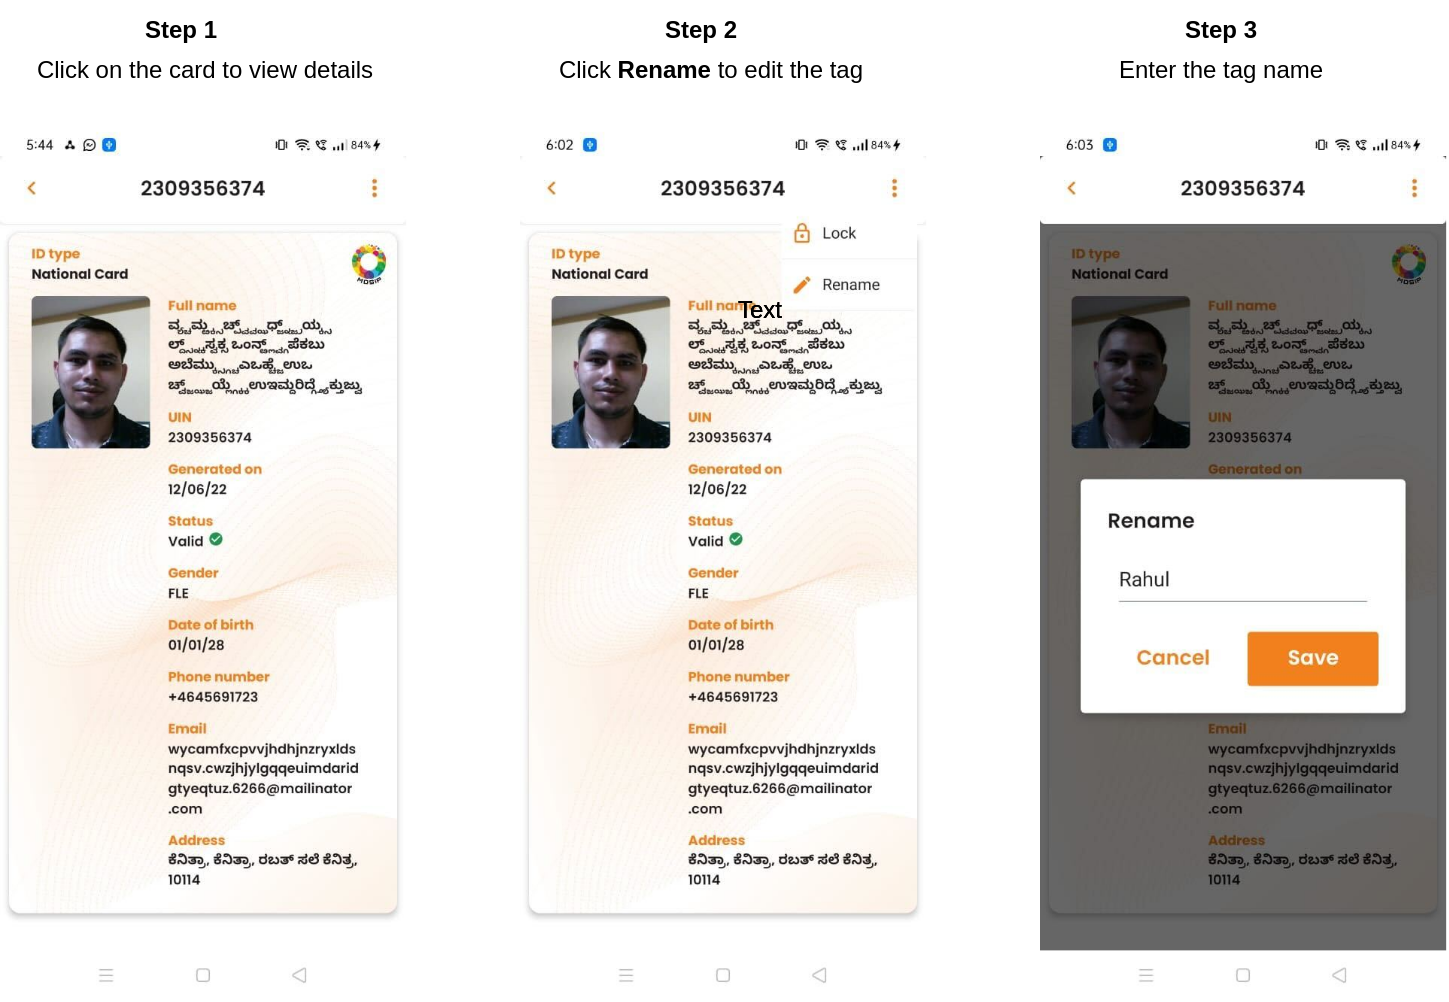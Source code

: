 <mxfile version="20.6.0" type="github">
  <diagram id="AmH5XNnmnmp9K2ZWIHX-" name="Page-1">
    <mxGraphModel dx="1022" dy="468" grid="1" gridSize="10" guides="1" tooltips="1" connect="1" arrows="1" fold="1" page="1" pageScale="1" pageWidth="850" pageHeight="1100" math="0" shadow="0">
      <root>
        <mxCell id="0" />
        <mxCell id="1" parent="0" />
        <mxCell id="BaGNjJaaFLJkYWTT5vt8-1" value="" style="shape=image;verticalLabelPosition=bottom;labelBackgroundColor=default;verticalAlign=top;aspect=fixed;imageAspect=0;image=data:image/jpeg,/9j/4AAQSkZJRgABAQAAAQABAAD/2wBDAAcFBQYFBAcGBgYIBwcICxILCwoK&#xa;CxYPEA0SGhYbGhkWGRgcICgiHB4mHhgZIzAkJiorLS4tGyIyNTEsNSgsLSz/&#xa;2wBDAQcICAsJCxULCxUsHRkdLCwsLCwsLCwsLCwsLCwsLCwsLCwsLCwsLCws&#xa;LCwsLCwsLCwsLCwsLCwsLCwsLCwsLCz/wAARCASSAhwDASIAAhEBAxEB/8QA&#xa;HAABAAICAwEAAAAAAAAAAAAAAAECBAYDBQcI/8QAWRAAAQMDAwEFBQQGBAwD&#xa;BAcJAQACAwQFEQYSITEHEzJBURQVIjNxQlJhgRYjU2KCoghUkaEXJDRDVZKj&#xa;sbLB0dIlcpM2RYOzJjVEY3Ph8EZWZHSElKTC4v/EABsBAQEBAQEBAQEAAAAA&#xa;AAAAAAABAgMEBQYH/8QAMREBAAIBBAECBAQGAwEBAAAAAAERAgMEEjEhQVET&#xa;FGGhBSJx8DKBkbHB4RVS0fFC/9oADAMBAAIRAxEAPwD6RREQEREBERAREQER&#xa;EBERAREQEREBERAREQEREBERAREQEREBERAREQEREBERAREQEREBERAREQER&#xa;EBERAREQEREBERAREQEREBERAREQEREBERAREQEREBERARaXr68XG31mnbda&#xa;7lFa5LlWPjlqJImyBkTIXyO4dx9kLPo5bpZtNVddPXv1TI1hlhZTQRxOeAPC&#xa;3adpQbKi6LUGo47Bpz3jLSyPnk2xwUgxvlmfwyIfiTwuu7NL9cdRdn1Ddb0Y&#xa;vbpH1DZu7GGjZM+Pj8moNuRed6Q11W6n7RLpRtibHZWULKigdt5naZHRmT/y&#xa;ktOPwXoiAiLybXXa1cNKdqdk0vTWllRTVvc97M7OfjeWfBjjhB6yiLDuVwgt&#xa;VpqrhVHbT0kL5pT6Ma0uP9wQZiLymhhm1KyjuOrdY1dhnuobJQWiiuQojHG7&#xa;wA4w+R5//LCz45bloPU1vpZrzU3qwXKpbQn2x4kqKOd4/V5f1cx3Tnpwg9FC&#xa;qZGjzCScMJC+Z6yquOpbtNUP7+okfmQ/CXCJg68Do0L6Gw2Hzk5fm4xi+dvd&#xa;7G1rxdvpcPaejgrj8F81XmyVGn7g51O+WWmjLWsqo2GNu4tztz6r3LQVynuu&#xa;i6CrqX95M5rmueftbXFuf7l03n4d8vp46uOfKJ8dUxtN/wDMak6c41MNlREX&#xa;y31BERAREQEREBERAREQEREBERAREQEREBERAREQERdVqO9x6b01cLxLEZY6&#xa;GF0xYHBuQB0yeAg7VF5hS1mp9Z6xv0Nq1XPYLfbxSd1ALfDJIe9gbId/eNJB&#xa;56Lm0VrytfX0+nb2+S4XGSvr6Nlc2JsLHtpnYyQMDcfRoQekoi8S1jq3VVNV&#xa;ye/dU0GhKMyObS0lPCK+uqGg4DsDoD+CD21F86UGsa5lbHDau1ipjq3fKptS&#xa;WruoZ/8A4uPhXt+k669XCxMl1Ba47XcWvcx8McolYQDgOaR5EIO8RaB2ia8u&#xa;Wkq+301ut9JUiaGeqkfVT90HMhAL44z+0IPGeF0Wo9catfLR19hD/c9dTMqq&#xa;R1JaH1r3sIHzS6SNrD6NbkoPXEXU6cmus9gppb2ymZXPbl7aZr2sx5fC8BzT&#xa;jqD0XbICLAu13t9htU1xudVFSUcGO8mk4a3JDR/eQFR1Z3lyo+5l3QTRl3HQ&#xa;jBIKDskWu3u+11Fe6O0Wyip6mrqoZanNROYWNZGWAjLWOJJMg8lFNq+jfoeD&#xa;UkkT44p4WyMgGC97jw1jfUk8BBsaLz6o7Tm0ej7Ne5ba1puVG+tdA6oDdrWN&#xa;DnMYSPjec8NGFuVrucF1gkmpgTCyV8IeRgPLTtJb+GQR+SDPReb6j7S7fbO1&#xa;S1aXlulHQ08Mb6q4z1M7Ymt+A91Hl2Bkkh30wt/o6umuFFHVUc8VRTzMDo5Y&#xa;nBzHtPQgjghBkoiICIiAiIgIiINM13LpuGptUmp7L7dTRve6OpfSmeGlfgeM&#xa;DPi8uPJdFocVdK7V1fpa1f8Ag8z4n2mkkaaWGWUMxI5gI+BjnY8vsr1BEGi3&#xa;7Tmqblqm23qhrLRCKGn2x0tZDJK2OZ3D3gtc3Pw/CFqukdN6ovfYx7obV0NC&#xa;aipnbzE/Jj9pk71rufteX4L2REHlVgt2qKXtmkFWLWyCKywRPdS08jIu6Er9&#xa;rGZecOH9mF6qiIOq1JNc6fTFxlssDZ7lHA400bujn44C8T09be0u6aD1DUXj&#xa;T0E90uHMclUe6n+FvwbWAcYPTovoFEHn/ZBXazrtKSO1rSyU9XHLsi76Pu5H&#xa;sx1cFsetIYajQOoIKiXuIJbdUMkk+40xuBP5Bd6satoqa4UUtHVwsnp5mFkk&#xa;b25a9p6gj0QeT2Z2ltYWqw3V+qKG36nobbThncVMTzSHGSCw9c5w5p+i5XU9&#xa;puN3s2k9MT+8/YrnDdbvcGvEoa+M7h3jxwZHub0W/wA2idK1FNHTT6Zs8sEP&#xa;y430Ubms+gLcBdlb7ZQ2mjFLbqKmoqZvhhp4mxsH0a0AIOaTmNw/BfM1sr6i&#xa;yXCXDerXwTR7iPhPUZbyvpta5ctBadu1Y+qq7a107uS9j3MJ/wBUhfV/Dd9p&#xa;7Xnjq43GX+HyvxDZ57jjlpzUw8e1nemVNU+3UEjHW+N4myxxO9+wDz9F6z2Z&#xa;xOi7Pbc1wwf1h/tkcUj7M9JxvDm2oZHmZpD/AL3LZoYmU8TI42BsbBgAcAAd&#xa;AAt77faWto4aOjjPj3c9lstXR1ctXUmPMejIREXx32RERAREQEREBERAREQE&#xa;REBERAREQEREBERAREQF0GtrXWXrQ14tlva01VXSvhiBcGjJGOpBAXfog8f0&#xa;3qSxdn2tdTW7UVzpra9wt4h3NcGSBlJGw7OvAIwuHs9s9Vd9T0erKFsclr96&#xa;Xh3ectc+OaXMbgD1adq9mRAWp6s0tV3GQXDT01DaL6Q2F10ko2zzMg5y1mfN&#xa;bYiDx3RNuqNYUz6qbVn6YaY3vhqqS6WwB/esHBj/ALVvGidX2zVUFUbZUSzs&#xa;pHNjk30phEbscx8+Y8x5LZIYYoGbYomxtznDQAMn6KWRRxhwYxrcnJxxz6oN&#xa;a17oql1vp32GUxxVMEjailnfEHiOVvTLT1aehHovNtV9o1wpXUFt1DpO20lZ&#xa;asV7nV8xiglfF09jeOrx5ei9zXDLBFOAJYmSNaQ4BwBwR0IQYljuovVhorm2&#xa;lnpBVwtlEE7dsjMjOHDyXRVGtxTdq9Jov2LJqbca8VG/phzm7duP3Vty4PZo&#xa;BUCoMTO9A2iTaMhvpn0QeAan1bctZf0ctd1ly7oyUl3FHF3bcDu2TU5H+9ew&#xa;2T/JdO//AMiz/wCWu7Fvo/ZpKcU0Pcykl8ewbXE9chZG1vHHTog0bV9oFdqW&#xa;kqLnYJb/AGeOle0U8bWSd3MT4ixxGcs4B8lw2/SGoKmzafe65wUEtr717Kaq&#xa;pzVBhJIiyQ9nxRxnavQUQaLpfTd5i7KrXZqyaKnr44I4y/usOp24Adt5P6wD&#xa;OHeq59F2S+WasqYK2TFtjj7uCLvQ5oxI7Z3bQPgYI9g2rc0QfOmpew+guXbH&#xa;bqSKsuFeysElxu81VKzhm/DWt2MGC45C+hKeCOlgjggY2OGMBrGAYDGgYAAR&#xa;kELKmSobG1skjWtc7zIGcD8slc6AiIgIiIKRsEbcK6IgIiICIiAiIgIiICIi&#xa;AiIgIiICIiAiIgIiICIiAiIgIiICIiAiIgIiICIiAiIgIiICIiAiIgIiICIi&#xa;AiIgIiICIiAiIgIiICIiAiIgIiICIiAuJ0DSc4XKiAiIgIiICIiAiIgIiICI&#xa;iAiIgIiICIiAiIgIiICIiAiIgIiICIiAiIgIiICIiAiIgIiICIiAiIgIiICI&#xa;iAiIgIiICIiAiIgIiICIiAiKCQ0ZKBhQsOiulHXl4paiObb12OzhZqzjlGUX&#xa;CzE4zUwlERaQREQEREBERBwSSMp4XPkc1jGjr0AC1mhvdwvl+At4bHbYOJHv&#xa;HzPos7VdqqbraHR0sux7Tu2+UmPIrG0hdaWajFAIW0lVTja+Dp08x+C+fq55&#xa;TrRpzNR/f6PXp4YxpTnEXP8AZtCIi+g8giIgIiICIiAiIgIiICIiAiIgLzzt&#xa;guuqaHTENLpKgrZ62rk7uSakhMjoGevHTK9DWLXV1LbKGasrJ2U9NC3dJJIc&#xa;NYB6oPnnWOjtS9l9hpNTUesq6pre+ZHUNfna8uH4k7gvQNZ1uttT9n1jl0dS&#xa;ujnusMc1VMydkToGOYHYaXEeq0+61Vd286ugt1tZJT6Rtku6eqxgzO9AvZa6&#xa;+2DS7aG31tdTUHegRU0b3Y3AYAA+nCDwjW+lb72S2+g1Bb9ZV1VUyTiKWOXI&#xa;bIcE9MnLVvfa1r25ad7PLXLbj7NdLzsDCP8AMjYHPx9FpPaV2f1Wh6iLWhun&#xa;v6OKrbupLizLfiOeMLL7dLg252bQeog3FJN+vLPQSCJ4/wByKxb72c630bpd&#xa;+q4tZVs9wpWCaqp8ux/rbzvwt9qu0mpPYE7WUAYK8whmMcCbvO7P967/ALTK&#xa;2ni7KL9UOe3upaF7WnyO4Yb/AL1pHZxY7dcv6ORoL7O2ioKvvnvmeQwRjvOH&#xa;ZdxwQiNesvZnqXUWiWatk1pcGXWohdVQMDztHm0F2VvHZtrW9ao7JaqtiY2u&#xa;vtEJIGtJDe+kAywnPTK1SxaF11Hps22h13bjpN7Hf4xTgSlsPO8MdhZf9Hmr&#xa;prN2bXi418raWjbXHMknAADGBFdc3sr1jcdP1l/1Nq2vtt3iD5Wxd8HRxgDj&#xa;4mv2hbP2Uaqu2pOyG6VVzlfJVUXfQMqD4nhsYcD/AHq2vNAt7U6Rl6sep3Np&#xa;jTd3FEz46eYtc7k/7lj9jeoYNQ9lNfb309LbG0DH0z3R8M2lnzCg0DQ2n71q&#xa;zSz71XdqFbYoxUugDJ6h/VrW+ZlavauznSlZpm3VXtWqZdSMqnNdHNJnDABj&#xa;AJe5aBofsN0nW26eWtvkWpYw/bGaOfEcWP8Ayk8qOxEzWPtF1XpGGqkqLXQu&#xa;e+Hf9lzZAxBwSRXbtc17f4HX+ptGnLHJ7OGwOx3juRn+5bX2caf1fpfUNZQ1&#xa;Vz986YkZupKl8wfIw+i817OdAQax1Xqm2Xmtqo6K3VmX0kDxH3khdI3J+mF3&#xa;WkqF/Zz/AEgWaTttbPPabjEXGGR2dhEZeEGxau0nrzW2vHUb6uey6ViHwy08&#xa;7czYHmxrt3VdFo6a96E7cI9E++6m8W2piLiJv8z8BePXBXpt/ntOtKS56Sod&#xa;Q+yXJuO9NK79dAGPaTx/cvKtI26Tsr7b4NPVPcXT31EO7rizE7Ac8H8MtRG0&#xa;3Xsj1TcLxW1lP2kXSihqZnyx08Yk2xAnIaMSjgLVuzCHUMnbTW252qrlebXZ&#xa;A9sz5p37JH4LMbC4jgr1ntI1UNHaEuF0a5oqQ3uqYfeldw0LXuwvSxsHZ/HX&#xa;VDf8duzvapT57T4B+QQbF2ga0pNC6Vnuk+18vy6eHzkkPQLyDspv+sJu2D3X&#xa;qO6V0maUzOpppjsbvjD2/B+C6e59oVk1N2uC6aqdOyx2cuFFTRxbt7werwr2&#xa;/tIsTf6QVXqsun921MTY4/1XxZ7pjOiK+nkREQREQEREBERAREQEREBERARE&#xa;QQsesp21VDNTuOGysLePQjCyFj1kLp6GaFj+7dIwtDvTIwsZ/wAM+Fx7hrml&#xa;tMMtFXNUe1idxZ3e1vQDOVtXl0WoaQ01XWasnmqZWbHN2hrDnPOcrcD06rzb&#xa;OK0/4eP0ejdTepM8uSURF7HmEREBERAREQVxkLqp9PUVRdorjhzJ4fuHGfqu&#xa;2Rc8sMc/4oXHLLHqUoiLogiIgIiICIiAiIgIiICIiAiIgLRO07s+qu0G1UlD&#xa;BePd0MEhkkHd7xJxwCAR0W9og8Ut3Ypq60UcdJbu0irpKWPpFBE9rf7A9bPq&#xa;PsrbqvQ1utF4u8090t4zHctvx7j1JC9ERB4lL2JanvT6al1Nree4WumORC3d&#xa;ucvRtUaFtGqNHN05UM7iliDBTmPrCWDDS36BbOiDwtn9Hy7Ttgt9y1vU1Nnp&#xa;zllKGP8A7gXkN/Jevfo3axpX9HfZW+7fZ/Ze58tmMYXbIg8RHYbqKjpZ7Tad&#xa;dVNLY585pS05wV6PZNB2izaE/RRrHT298To5d/WTd4iVs6IPEGdiWq7XTz22&#xa;w65lpbPNn9Q9rsgH6L0LQegbfobTLrRTudUmYl9TLIPmuIwePRbaiDxiTsOu&#xa;9nuFVJo7WFVZaKqOX0/xcfQtIW4dnPZrQ9n9DUd3UyV1wqyHVFVJwX48gPIL&#xa;d0QeWar7Iqyt1XNqTSmoZrDcaof4xsztk/HhZOguyf8ARe+z6ivN4lvd6mBb&#xa;3728MB64zklelIg8u1j2RVF11X+k+mr5JY7s8Ylc3O2TjHkq6O7Iqu16u/Sj&#xa;Ut+kvV0jGInc7WcYzyvU0Qefdo3Z1W6/uNnjfc46e00cneVEG0l0p/DyW+Rx&#xa;shiEcbWsYwAADgABcqIOrOmrEeTZLef/AOmZ/wBFotB2Rx0navWaoe6gkt0z&#xa;NsdD7MPg+AN+nkvTkQEREBERAREQEREBERAREQEREBERBCx6xkrqGZlO7ZKW&#xa;EMPoccLJRSYuKImml6Nob1S11Q64GUQFuAJHZ+LPULck/NSuWjpRo48Yl01d&#xa;SdXLlMUlERdnMREQEREBERAREQEREBERAREQEREBERAREQEREBERAREQEREB&#xa;ERAREQEREBERAREQEREBERAREQEREBERAREQEREBERAREQEREBERAREQEREB&#xa;ERAREQEREEAgjIUrhEJb4H4U7H/tP5Qg5UXFsf8AtP5Qmx/7T+UIOVFxbH/t&#xa;P5Qmx/7T+UIOVFxbH/tP5Qmx/wC0/lCDlRcWx/7T+UJsf+0/lCDlRcWx/wC0&#xa;/lCbH/tP5Qg5UXFsf+0/lCbH/tP5Qg5UXFsf+0/lCbH/ALT+UIOVFxbH/tP5&#xa;Qmx/7T+UIOVFxbH/ALT+UJsf+0/lCDlRcWx/7T+UJsf+0/lCDlRcWx/7T+UJ&#xa;sf8AtP5Qg5UXFsf+0/lCbH/tP5Qg5UXFsf8AtP5Qmx/7T+UIOVFxbH/tP5Qm&#xa;x/7T+UIOVFxbH/tP5Qmx/wC0/lCDlRcWx/7T+UJsf+0/lCDlRcWx/wC0/lCb&#xa;H/tP5Qg5UXFsf+0/lCbH/tP5Qg5UXFsf+0/lCbH/ALT+UIOVFxbH/tP5Qmx/&#xa;7T+UIOVFxbH/ALT+UJsf+0/lCDlRcWx/7T+UJsf+0/lCDlRcWx/7T+UJsf8A&#xa;tP5Qg5UXFsf+0/lCbH/tP5Qg5UXFsf8AtP5Qmx/7T+UIOVFxbH/tP5Qmx/7T&#xa;+UIOVFxbH/tP5Qmx/wC0/lCDlRcWx/7T+UJsf+0/lCDlRcWx/wC0/lCbH/tP&#xa;5Qg5UXFsf+0/lCbH/tP5Qg5UXFsf+0/lCbH/ALT+UIOVFxbH/tP5Qmx/7T+U&#xa;IOVUdI1pwVXZJ+1/lCgU48zlBzKCcKVivcXyCNvn1KC5m52t5KkOl+5/eFLY&#xa;2tGAFOPTjHopa0qXSDHwf3hN0n3Hf6wVsH7yfF9UspXdJ9x3+sE3Sfcd/rBW&#xa;y7PThNwCWUruk+47/WCbpPuO/wBYK25vH4qyWU4+8k+4neSfcXIoUKcRleOr&#xa;FPeP+5/MFyKuBnO1LKV3yfcTfJ9xTtIbwf7eVOXbvDwlnFXfJ9xN8n3FbvGj&#xa;rwpznolnFTfJ9xR3z/uq5BUKWvGFRK89Gqe8k+4pwq88YTkcYT3sn3E72T7i&#xa;jcB14U5y3ITkcUd6/wDZqO/dkDarIlnGEd6/7qd6/wDZqCPThTlORxg71/7N&#xa;O9f91MjblQnI4hncDjap71/7NRgeajkfipyXit3r/wBmnev/AGalpRW04o71&#xa;/wB1T3r/ALiHCrg8enonI4wnvX/s1PeyfcRhB6KUs4q96/7qnvJPuKSAVG7b&#xa;4k5HE7yT7id5J9xXz6JhORSgleejE7yT7itjHRqsrEpTj7yT7iNlefsK+VGC&#xa;llK95J9xTuk+47/WCuCD0TKtlOPvJPuJ3kn3FcjnKkEbQVLKU3Sfcd/rBN0n&#xa;3P5gr5UDDTn1VspXdLjhn94TdL9z+8LmUKo4i+UfY/vCbpfuf3hcyj6IOLMo&#xa;Hg/3Juk8mf3hcuPVSg4f1v3P9ybpPudPxC5ceqlBw7pfuf3hA6X9nj8wuXHq&#xa;pQcJfKP81/ME3S/c/vC5lCg4e8eOSzgK7ZWu6K/ThcE0e0GRvi81RkIuOJ2W&#xa;rkQVd4ViwOHfTEu54AWTJ4VjU3z5v4UIZGRnCncE2hRtbtxtWVWRU2+a6Gtv&#xa;k1LqamtjI2GOaPeXeY6/9Fz1NSNOInJvDCc/GLYUWkxaovFRUVApbdFUR08h&#xa;YcSYK72x32K9UbpWR92+PhzD1YVy0t1p6k1DpqbbPTi5dwq7ec4Wrx6yg/SK&#xa;SgkDWRD4BJg5L+BjC7iivlDXiXuJs9x8zIIx/amG40s5qJ/cGWhnh3DPwdvH&#xa;96fFldOdVWr2QVHtH6lzu7Dth64z6K1HqW111T7NBUtfJ5NwR09PVX4+ndco&#xa;T4WcRfF2271bhTuaumqtUWmkqvZ5atrXjggA4B/EhdpG6OWMSM2uBHwkc8Le&#xa;OpjlNYz0zOGWMROUU5sphVwQmXbfVaZFG0ZBTdzhTkK+FQcpuHGeCUTCgncF&#xa;HKjaPJPi/dKCcKCB1TIzhSgr8Q/FSCCoymM/ZUVJUcqORz1U5GcJZSMJk58P&#xa;HqrIgIqHjGOB6KQSfs4SyknGcqASG8qcKUEoq8j8VYHKsCCD5KWkZwmVBGWo&#xa;i2Uwqh3ONqsgNOOvRXXGeeNuU6eLbjyRKXz6KuMHIb16q6jKCVGfRUxtIB5y&#xa;uRaiUUwQc7c56rkVcqGcfAUjwLqgB38/krqp5VFlXqoby3JV1RDPDjrhXXGM&#xa;5yGrkSGUY9VKKMeqApRRj1QQPwToFDjtGV5nqbtHMVyqLTTU8jA1/cmcO5Bz&#xa;g4bhY1MuGE5RHT07bbZ7jLjhD0V9VCwuBe0bQCfoutrdS262RmSsc+CHvGxs&#xa;kLDteSM/DjyHmvP7bfvd9YY5ZXvjeCXM5P0P9q7p1a+sosMeJGEZblgIYfIj&#xa;PQhfk8/x7PTzi8Pyz/d652MY58OTdxV03tDafv4xM4ZbHuGSB5gLJ6Lxmjvd&#xa;FOKm20l/ZQ3R5ayCoERd0OXMa/HGV6jabiypp2xSS7pmNAcTgFxA5IAX6TS3&#xa;OOUY8/y5Zejy7ra57fPhMTXvTtuiggObg9FIHqn4Bet5WJRnMQWYsKi+SFmq&#xa;iknhWNTfOm/hWTJ4VjUvz5v4VJIZG7GMhNzc4TlMFS2lVp92A/wjW/8A/B/7&#xa;1uOxv3VXugXbl59fS+Ljx66ddHU+HMz9KeeWW/01mrLm2dj3OlmJaI25zgld&#xa;5ougqYYq2sqYu6dWSbhGeoAz/wBVs3dMHQKQCAMbV5tDZzpzE5TddO+ruYzi&#xa;YjGrr7NJqHR23tEfLUw4iqWtZE4NyHOOAsHUkM9qvU4pW/Dc2bPzOAV6H/5m&#xa;roqiyzVmp4rhUvZ7LTj9VH57vUrhrbOamMfWf6O+luo5ROcdRX6106DU9tZa&#xa;9OWylA3FsnOPM4yVwSywXe/W1lrpHQvpyDL8AbgDHBx6LadR2Wa7xUzYHsYY&#xa;ZO8+NdxGxrWjDVn5KctTKI8Y+PsRu4xwx9Z8/d5aGvoRWUVZLLHI92C0QNcZ&#xa;M+YcV6Dp6m9jsVPE4v4HSQYIyc4K7LY1W2A9V6dvs40MuUTbjr7qdbGpik7g&#xa;irgJ8Qb6r3PIlRtCbsYypQR8W77OFAd8PLcKyrkKKsoKrjkJyOvKWUk8qNpD&#xa;RjhS0qVBXOCrJ1UY9OFRKggFQXY6qeUEE7W88pnKnCjHOVBLQhALcFN2MAqV&#xa;RXkO/BWUHCrg+XAUKWyoI8/NSCD0UqgCpVSBkHzQZPVIlKScFuEHoVKgqqsh&#xa;wqg5OFZaBuc4PTyV1xnCswlzfRZZlJKq3PQ8lXwqO45A5WiF1VxPl1U8lSqi&#xa;By1WVBw/Ab5K6QihOHK2FDgNvRBkgIqT4VLOWqMKGEAuHoiORRn0THqpVQwo&#xa;+iJ0Qa1rTUJ07Y++YzfNK8Rt8vzXkF3u1rudTDWOibDVEnvcuJ542krfe1ik&#xa;qaqK3CnlZHjvMh/Q+FaXp7TDKu4RVD6hu4zMEzNmQWg+S+NuNzht9xjqzPmP&#xa;FejG3x1dfWy0Zmcca7hv2kNDQ09Cam6DvHTYe2A8NjGOi2t1ltzqZ8LKKGJj&#xa;hg92wN/DyXYN8IVl9PLR0s5mZxjz9F04nSiIienhmpOyuey3H263zZt7P1m0&#xa;+NhBzgfgsCO+1VBeqO4MqJXyROP6t7iQR5/QL2fVVZFbNO1VZKNzItvA+oC8&#xa;kuN5tF5bHTey+yTl+Y38YXyt1vNfR3FRhE414mo8PZq77HW1tPPdatcfFe8P&#xa;baWpZWUkc8RzHK0PB/AjIWT9F1mnYxFpy3Rj7NNGP7Ghdmvs4ZXjEvNlV/l6&#xa;YdF8kLNWFRfJCzVtFH+FYtNnv5MegWU/wrFpj+vm/hUnohkfHt+zuTLuPhU8&#xa;pystI3erV09bquyW29UtorLjBBX1gBhhfwZMnAwu5wvAu2Swzam7ZLBaaWfu&#xa;Kie3OMT/AEe0yuakD2is1LaKC90lnqa2OOvrB+ogdnL12ufRq+bbVqup1P2u&#xa;aJFygdT3e3b6KuYW4/WNzys3TkuqteUOpNW/plXWp9vkkENFG8iGMNZuw9qU&#xa;Pcb1frZp6iFZdq2Khpi4Rh8nTcc8Lq9SaypdM3Gz0k1DWVZus3cxup2ZbH0G&#xa;XL54vzrjeuwe2Xmvu9dVTQ3SSFzJ5nOEmW5G7J6jC9B1gy76Sk7PbXDqC41I&#xa;nuG2aV9Q4PqGl8Z2v9QMpUK9r2tznaox8PC8R3X/ALSO0jUtvbqqu09RWJ/d&#xa;QxUriwk5Ld5wQtar9e6kruxB88l2qWXCgvDKP2ynlMTpY+7LuS1KgfSeXcJu&#xa;Xhtz/SbQevdIzy6rrrvHfKgQ1ME7j3Y+KNp2N/jXHY/0m7Q9W6lr2avqrGyz&#xa;VBjpqWN3wAAnBkbnGOFmleuam1XadH2ltwu87oaV0giDmMLviIJ6Bd0x4cwO&#xa;HQjIXynV3Svu/wDR/qam5V9RXTDUDWCSolMhA7jOMuXvHaTVVlF2T3aooXET&#xa;ikA3DqGnAcVZgZc/aZo2mufu+XUNC2oB2Eb8tB9C7otlYWyMEke0tcMgjnIK&#xa;8h0ZonQlZ2OUlZcaWhMUtN3lTXHAfG/z+Pywut1XcTR02j9G6N1FLTWq5Suj&#xa;94sn3OwHBoY14x0Uo6e5YIx5/VTkZwvDKGO/ac7erBpup1TcLrQmmdJtmlP3&#xa;JDiQZw4rr+zmo1bX2m6ann1LVz0Nilnk9jmc6Q1Dmw52kk8NTiW92u92pLHZ&#xa;6m51z9lLSsMkjg0nAH4BRZrxR36z090t7+8palu6NxaWkjOOhXz0KHUd97Ib&#xa;rrOs1lVvMweySgLswbN+wsxnAK9g7JXY7KLDn+r/APMpMUQ3PCjlrfVAdzch&#xa;ThZVG9TgqNoTkN9UE4CjGMY6einOUQQCCpVTg8KMuzztAS1pdV5CsiIDClVP&#xa;HIQHKWB9QgOeinCEKghCgOz0U4QGklvhwrYVceakOy3hISQ528KQcqMJ0Iw3&#xa;r1VFsKOhz5Kc+iYz1QTnPRSAqt9MKc56IiBhpwrclVIPUclXWoEY+FTkKOqi&#xa;Pw4xjHCsIuqNyOquqYG/6oJzlAORhWVHeWegVRyZQBSFH0REqMeqlRn0Qa9q&#xa;y0C6WxuH7HQO35x5YwVoF6pHWTT9RJSP+IY58wSQ3K9e2ZGCtF1lbTS2qfZC&#xa;6aGXg/uZ81+R/G9prfFx19Pzj6w+n+HZ4Y6sRMOXR2u6S62+KCumZFWtAad/&#xa;wiTHmFt8tTBTQmSWVjGDzJAC+ZLwKu1tjiZK0ibIYdvIwumiuFZb6x0kdRJn&#xa;jOXZD/qv2P4dpxutHHKJa/GNtp7eZy0P6PWO0rWRuEsdso/ipB+sfJ98jyC0&#xa;qkp/e9VT0lM5rKiV7Y2jdzkrts+3WpkrKfvnyRB8cYbuJcRkALeezXQBsRde&#xa;bozFfKMMj6900+X1K3u/w/HCeXLw/m+lhr73cTOfT0Olp201FFA3pEwNH5DC&#xa;58IB6p16LhEREVD9nDDovkhZqwqL5IWatCj/AArFpgDPLlvosp/hWJC7bNL/&#xa;AAqT0Q59jQOG4TB4+JN4zjCjvWrncOi2XfgtXr9FUNy1xbdVTS1Pt1uiMMTI&#xa;3NEeDu6gjP2ls4JLchOVoabVdm1kqe0Cn1f/AIzBcYcEiNzRHI4DGXDBOV1N&#xa;w7EtK199qblurqZtSd01LBMGQyOP4YXpGFBaD1apcjR6fso09DoJ+knurJ7e&#xa;ZTUB8jx3jH+oLQFx/wCCm0uorBTGvuMjbBUGppi+VhcXFwfiQ7FveBwnKllN&#xa;E1P2P6d1PepLrJLXW+rmGJnUMoj74dPiBBV6/sk01W6Lg0vG2ppKGGUVGYHj&#xa;eX4IyS4Fbxlwam4ZwllNY1FoW3aluVjrauoqmS2SYVFOI3NAzlpw7IOR8C6O&#xa;8djemrvqOa8v9sp5Knmphp5gyKcnruXoYIKlS/Yebt7FtPDR0mlxXXL2F9YK&#xa;4u3s7wPDNmM7MYXoT6aKWk9lkY2SFzO7LHjILSMEFcpx5qPpwlrTzCbsC0hN&#xa;Wula+4w0xO40kdQBD/Yti1H2Z6c1Lp+ks81O6kgoBilNK4NdB9M5W2fHn7OF&#xa;IwU5FPP7H2O2DT2paK/UtVcZK2jBGZpw4S5Bbl3HoV3Wj9E2vRlqqrbQvqZ4&#xa;KyZ1RIKpzXckBpHwgDC2hQlo8wd2A6TL6nE9zjpp+RTsqB3cbj5tyFvmnbFT&#xa;aasFJZ6R8r6ekZ3cZlcC7Gc84AXZYx0Td8QCTK0EJkjqpUEhQSipg5GOFLTn&#xa;qpa0H8OqgE8ByuoSlSoUZx+KclA5B+zhSDnoijp0QThCMcoHA9FKMoypx6qD&#xa;xyFOQqIOfJTkJyoAweGoJTopUdVRbKjGeqhmccqyqDMdPRTlUOcjCurAqQPE&#xa;fJcqocKWZLeVUTlUjA2+uOFyKmcOwGoLqozv/AqceqhxAIJ+n9qIuquJ4wrK&#xa;rgMKonChxwEz6KCPg59OqquQeHlSoHhTHqjJ1Uoox6oHVaJrV+rjf6B1gp91&#xa;Bbtk88fetYK3e/YYsnoGM3PP5Le1VzGuZtcAQRjHkg8S72m1lRW7vtJuluNd&#xa;FPWwx22rZHtpmSNYH5kw0l3eZC165w6Bo4aGcMvUzqqiFdG2euo6VuwuLMF7&#xa;3DLst6R5Xt9z0ZaLtPBUSsqaaemiMEMlFVS0xjjOPhHduHCxp+z+0SUttpqe&#xa;e40UNth7iGOjrpKcbPRxYQStaeU6UVh4hvLPLKKyl5zdL6+1wwU+nqA0NKwU&#xa;e6eBzH1L6eoj2xPZI/MTB3w7tzhuHmF6do6hvNs03FT32q9qrGved3eGUtYX&#xa;EtY6QtG8gcF2Auwttit1ogpo6Kkii9mpmUkTsZc2JnhZu64C7LCZZTl25Y4Y&#xa;4xWMUKVCY9Vlph0XyQs1YVF8kLNVFJPCsWn+fJ+SypPCsSH58n0Ck9LDIRVw&#xa;dvDk5yubYWgkEtTHmoyR1Wja413LY52W+3Nb7UQHve9uRGD0AHqkRfiDpvOC&#xa;G8f3pk58K8Q/wiao/wBKf7GL/tQdomqP9Kf7CL/tWowlLe37vVMheJf4QtT/&#xa;AOlf9hH/ANqfp/qX/SP+wj/7VeEpyh7bkJleJjtA1MOlz/2Ef/arf4QNT/6T&#xa;/wBhH/2qcJOcPaS3KYOfwXi3+EDU3+k/9hH/ANqv+n+pv9Jf7GP/ALU4Lzh7&#xa;MCB1bhTleMfp9qT/AEj/ALCP/tT9PNSZz7x/2Uf/AGpwk5Q9nKggHq1eNfp9&#xa;qX/SP+xj/wC1P0+1J/pH/Yx/9qvwzlD2XoUD/XheNfp/qP8A0j/sI/8AtUHX&#xa;2oT1r/8AZR/9FOEnKHs2UK8X/wAIGov9I/7CP/oqntF1EOty/wBlH/0ThJyh&#xa;7Psx0VgRnAXiLu0u/j/3p/so/wDosd/alqAf+8v9lH/0U40vJ7wqkAt5Xk+j&#xa;+1SprLzBbrttkZUOEcc4aGkOPTOF6zhY+jUK7sfRShVc4P4KNLrj8PIarBzS&#xa;MgqMILZ9Ex6qhIibuPTzTvo+Pjbz0+LqpcepXsvyCp3BRygGCAG8KsrKANh+&#xa;qlQeVUWVTyMIwHbz1VlexVmPzCsqnOePzU4SBBwDlXwq4CAnaPVIFiAWqGeH&#xa;ATCDr4eFUWwgIBTPoowN4+FBfkqp6j0V1xu5xnpwtJC+VBB4IVlVx+FJSF1V&#xa;3g8PkpCh3gVRI8IUOPw+HPCDPCHw8ILgcKVA8KlWEEUZ9E6cBAUoo6oHVOAn&#xa;4BSggBPonVSgIoz6KUGFRfJCzVhUXyQs1UUf4Vhwk9/J9Asx/hWHD8+X8lme&#xa;lxcu8Yyp4UoubogYXh3aL/7e3H/4f/ymr3HaF4b2ica8uP8A8P8A+U1bwZnp&#xa;rSu0KjSrNK62w5FZq4u8TvUscynKxzUNCo6sYPtJcJTMyp3Lqn3WMfaWM+8f&#xa;casznELGDvu9AVDO3atdNyqHdG4XGZql/V+FidbFqMJbEayMfaXA+6RN+0uk&#xa;7t7uvKuym/dXOdx7Nxp+7PdeG+S4XXOU9GqsdJI7wMcVnU1guE/y6OU/wrE6&#xa;2U9Lwxh1xrKhyqXTO6uWz0+hrtL1gbH9XLtKbs7m/wA9UNH0blZ5ZyVhDQu5&#xa;PnyrNgXp1P2f2+LBllleuzptJWiDpRtf9eUjDM5Yx08utFK73tREN6TM/wCJ&#xa;fTQOOjcrS6G20lPNH3VPGzkdGBbst440RlYeWqrvCUJwn2Ulp5tSmjludXHX&#xa;1FUwmYhgjd6lbVBdJYNRRWdm007YQQTku4Hqr2CyzWuesknMR7+TvGbM9Oev&#xa;AXBdrHWvvMV0ts0Ucob3ZD+i+Tp6WrpYcojzf2fS1NXS1c5xnqvHtbDuF4nq&#xa;xfKJ7WCOni+AgHJ+q6yTi36a/wDxT/xBdpDpm4N95meohkfVswD05/EYXI7T&#xa;NYaWzxB8WaJ5MnXnkHjhc509bO5yj93/AOOkamjhURP7p22obnNa7Qaqnawv&#xa;BaMPBxyV0v6S3WnlpZaykgZTVOGjY47m5XcX+2zXSzmkgLBJlvjyBwViXSwV&#xa;NZQW+nifEH0zmudnOOBjjAXq18dblM4+kRTy6M6UREZR/wDHBLf7pV3aeltl&#xa;NFIym4kMjupC4I9WXB1lraowwMkglbG0YOMH15XPNp650l2nqrXVxRR1PMgk&#xa;bnBXBHpG4Ns9ZSmaEyTytkaecYHrwvNPzN+L9f0+lO+Py9ea9P8AaJdUXijN&#xa;PUVNDF3NQBtDD8Sy6a/3SG9RUNypooxUDLDG7OFzXew1Vdb7fTxPiD6UtLt+&#xa;ccDHGAuS42Spq73Q1rXxd3T+IHOfyXWMdfGfEz4r/bHPQmI8RHf+nTT6xrJZ&#xa;JpaRtGymh4DJX4e8D0GQtstNxZdLZFVxjDZB09CDghau/SdwppZYqGWl9nld&#xa;kGVnxM/AcFbXbqT2Gijp92/YOTtAyfM4C67SNfnM6n7/AEctz8HhHw/3DK5R&#xa;gAOFKrzvHwr6TwL5VcZeFZVcQMfCqQuoJPGEQ44z+C0QvhQfCpyquA4yspC3&#xa;JQ4A8KlUOTj7K0kL5VXYxz58K6o4njCqQt0VCAcbuOQrtCjoQg5FHX6InVVD&#xa;8AnRPwCdEDHmUz6J1TKB0THqiIJUdVOEVBFGfRThBhUXyQs1YVF8kLNQUk8K&#xa;wowDNL/Cs2TwrCiz30uPwWculx7c3nlRl/o1Tu5xhNzT0XJ1Mu4+FeD9pEwb&#xa;2gXHP/3X/wApq95Xzd2qtld2n3bHh/U//JjTlGCTF+HWOrY2/aasd13i+q66&#xa;Ojkd9ncs6msVZP8ALp3n+FZ+LPpC8IjtBurj0auI105/Bd3TaNuMmMxNZ9XL&#xa;s4NBTHHe1DR9FOWc9FYw00yVDur1Aheeq9IptDUAb+sfI8/+bC5a226bsFJ7&#xa;TXbI4x5vcST9AOqRjnK8sYeb+yOLcBq6uqqIrfJ+tuTWH7j2ZXbao7RmVkXu&#xa;+zUfskB4e+Ro3PC0Ooc0H9dTtfIfXhdMdD3cp1fZsVPqii78R1HwM/aMyQt2&#xa;0/Safvjwynv0BkP+b2Frv7HYXjkk0O3HdRsOPJq613XLOE+DjCRnL6optCW5&#xa;vMjnSLs4dL2iHpRxn65K+XLPq+/2DHu65ywtHluyP7DkL0XS/b1Vwv7jUFK2&#xa;qj4xPA0NePqOhV4RHoTMvb4KGlgaO6p42fRgCyWtH3V1tiv9r1HQCstdYyph&#xa;6HDuWHrhw6grswFYpJTwrImFtBFKKC0PzmfULa28tytVhH65n1C2nOD+C55O&#xa;uC6p4VPJTCy6QnKgjK89HaPqHp/g4vX+s1a9bNV3bWHbLa2Q2yssvuuGQV9P&#xa;VTY3xkcYjV4s29jZ/wCVWVCT1WJd6ya3WmprKeiluE0TC5lPF43n0CkLLMzg&#xa;5Dcq+F50e0jUIbn/AAb3xa5o7WNzr75q7Vwt1cbbDAyP3b3vezd8z0Z1YrxS&#xa;3tBALcKWldNpfU9u1fYYrta5XGCTIIe3Do3Dq1w9Qu4Aw/8AdUE8qGgB6svM&#xa;rn20Uttu1ZF7jq5LbQVooKitD2DEvoGdSrEJb05VPjC871D2p1Vg1MLMdJXC&#xa;pklkMdK9j2gVG0ZJYtQ052hX/UGvIDc6q52ignuDqSlp4qeIwZb1hkcRnetc&#xa;S3umFB8vJTlQccZ/BQWQ5GMfgpVXc4/JVIXUHJx8K0bXnaSdD3ChpDYau4+3&#xa;DET4HDl+cbAOpK6K59tFdZ3U7bjoS70ntDgyIzOEYLvTJWqR60quI4+HK8DP&#xa;aXqO762cKx9105ao6uKhbHFTxSd3K7ymLvVe+HOQkwkJwoONwBUkowHPKCeq&#xa;jgvH4LSNVdozLDf47DbbNWXy7Pj7409LgCJnq4rqmdr4nstbU0+l7nJcbZL3&#xa;ddb+ksDcE7z6tVoemZ9EY0AuI/Af2LxXQ2uZ9K9mYv14hrK23V10kMRjf7Q6&#xa;kgPnI78HL2Ohq6avoIKyklbNT1DBLG8cgtIyCERlY8yn0Tqn4BVDgJjzKdEQ&#xa;M+idE6Jj1QFKKEEqMeqlQThBKKFOFRhUXyQs1YVF8kLNQUk8Kwo+J5PD5LNk&#xa;8Kwo/nyfks5dLj25sFC3Krg5ynx7VxdqNg4Xlur7JRVGsK2okga+R+zJP4MA&#xa;XqWTnC8+1KM6kqv4P+AK4xDM9Ohht9NDjZBGP4VmMiA+ypa1cgC3FOdpYFyB&#xa;qMarSubBC6R20BgySraOo1JqSj0xbvaaja+Q8Rx7hl5XgN+1fWXm5Plld30j&#xa;ujB0H4ALsNX32fUV7kmkdIYGcQxv4wF2/ZzoEXF7q6qb/wDhhdMY9iIvw12j&#xa;slxlaHS/BuGSxjf965ajTtaYv1e1n4+a+gLbouki+ARRn1L25VrlomkMW7a3&#xa;+BoAXWMJpqsYfLdZp6spz9l/0XWS0k0ZwWr3S9WKOle9ga1adW2aBzuG8lef&#xa;KOLp8N5uYZB9lR8Xm1bkbJg42tWPPZ2hoyzC5znSfDdZprVVy0rdGV1uqO7e&#xa;MZZ5SN82lfS2gu0S3a2ppBG32Suixvp3uGSPVnqF8z11owzdG1cOn7xVWO8w&#xa;VtJL3c0XQhxC3jMS55Y0+z2qcLotHamh1TYYa6NrWHo9noQtgAKrKmFLQuTC&#xa;YSICL5zPqFs61qLImZ9Qtl5WMnTTEUFuVIILchYdng9usXaFaL9PJSWuukvc&#xa;kkjDcpq0OpJGF2Q5zD6DoFky3G8/4S9NXjVdBTabNsp5YqiqmqmYqztxhi9v&#xa;ytQ1xpKp1N7vdRupS6lkd3kFW1wZPGRgsc5nxYyM46FW2OLG0t2hMulqnuN9&#xa;dbLJTRy9yGyVmHRvGcxyB4bhyydXXqonjZp6zO23G8UNRJRVUbxtYWNBByOm&#xa;c8OWt3LsvvNzhra6astgutdUwyPZGx7KdkLIzH3bHDLwSDy5ctl7MrhT6xs9&#xa;2uZtBZahw+lgdHJJiPYxhGcYZ5FVGsacoe0WxRPjsWnaykfiOSqFxrWSxyOY&#xa;MOEWeherw3fVGltY3rXNZpB1FbbhGynkp5K+KIh4xh5yvc8rUdfaSq9V0lvF&#xa;FPHHPQ1PtAZM57GP+Es6s5BGVeRTo+yGAWeluEFyqrfS3K8VTrlHbYahjnQx&#xa;OGRw0rc4b/DPrGpsAgeJqalZVd91aQ5xbj8DwtAtfZLcYr5bqitqLd7LSvZI&#xa;8UrZWueGRd2I9rnFuAON3UhcNi7H7haq+kl720wGgiqGRVVLE8TyvkBaxz88&#xa;AtQh6jebtS2GzVNzrnSez0rDJIY2FxAHngLxy+2bUsnaHXXaLTX6QxzBrrLP&#xa;7QwUtOSPG5h6lbGOznUFtszqCzXuAxV1F7NXxVveTR96W7XzR85DivQLTbm2&#xa;ix0NsD+8ZRQR04cepDGhuSpdI8JuehtS6jvVDFcNGwQ3ZlcJq68MmHcVEYP3&#xa;F6he7HpHTT6nW8llbLVU/wCukmp25PJw54bnGfUrZr5am3uwV1rdK+AVlO+E&#xa;vj6syMZC0GPsxvdPYZrNDqyOnt9Ux0MtNDbQGBjuuwF52uKtkQ9Aqrtb6Cij&#xa;q6qtpqWlkxslllbGw5GRglddpnVNNqi2VFdSt2Q01VLTF24Fp2Oxua4cFpC0&#xa;o9nWoqO7VUlBcrdUUT3gxMuLHz5YMbIiw/AAOgeOVwt7M9SQUlGKW5UMUkFT&#xa;PUikZ3sdNBve1zRGG9Q3HQpQ3JmvrJUam90wVlNPGKJ1dJVQ1DHxRta4NIcQ&#xa;eFm0ustN1tKammvdvmgZI2IvFQ3AeThoP4laQ3stuNfPWx3art1PT1FC6iL7&#xa;ZS9y6oJeHMfIzw5bhTduy+93CK5yO1HRy1VfSCjlYbaGxujHLPtHDs/aVpHH&#xa;rNtzf2k2fVFgoGaijtLJaSppIJmiSCRwK1K4XXXPaHpW56fksMFdJNWtjFXB&#xa;K0MoS1zXOjf+LV6no3SNZYa+qud0uUVXX1dPDA9sEHdMAjGPUl556rZaO20V&#xa;C2aOjo6eCOZ5fIyKNrQXHqXY6kqzI1CisOgrjVsvsj7TcbhbGR+0VzKgODHx&#xa;twHvwcZGOpW2e97cLgyi9vp/apGbo4O9bvI9WtXk7exu9tZPl9gnJBjb3kUo&#xa;yw529Dhob5MDdq7St7IKyt7yc6iZHVVMcDqif2BjpBNEwND4pMgx9ERuFj11&#xa;p+9UFDPFXwU8taHdzSTysZOcOLSNmfULuY6+llbUGGZk5piWSth+IscBnaQ3&#xa;Jzg9F5I/sgvc1Pb6cvsMcVLTtgLRFI4FzXEiU9C93PQnAXeWPSWttOU9XHa5&#xa;9PUwq5A/u9kpbCQ3Be3PLnHzyqOpnmvEGtmdomlLV+kNqvVC2GWFjxFLHtwA&#xa;Rn6LDtI13ZdaXfWNRoqSo98xti9kgq2d5AGABu5eo6S05HpXS9DZI5XTtpGc&#xa;yHje4uLnHH4krvOqo8Cs1u15p3Rd60+7RXtXv100rO7qmd3T943YWuavRtAy&#xa;P07DbtC1jN9dRWttXJKDlnMhZtH0W692xzXBzfEMH6LyC0djNbbblSyNltFO&#xa;KH2kw1VNE4VMjngiMuzwNhPkkI9UvV4pbDZam51veClpWd5J3bC84HoAsuGa&#xa;KeCOWFzXxyAOY4dCCOCvMh2b6htllfb7NfIO7r6H2a4RVhlmZ3hbtfNFzkOK&#xa;9EsttbZ7DQ21r+8bR08dOHnqQxob/wAkRnY9VKjqpQMIo+ilBGPVSo+inCCF&#xa;OERUEREGFRfJCzVhUXyQs1BSTwrCYSJ5fyWbJ4VhR/Ok/JZy6XHtff8AuuU7&#xa;lG4KMhcXdY5Wh6jH/wBIan+D/hC3n6LSb+Cb9P8Awf8ACFcWMunVtauVjfhU&#xa;hq5cLo5IY3C17XVYaTTcgHBlIYMLZmNWn9qOYNJd96SNVx+qS8ipqD2itxI3&#xa;4fJe3aPpGUUUMW3oF57oezPubhUzN/Vt6n1XqVtjzU8dAvTHfhvDGottjTG3&#xa;AG1dZd62WOLDG4CzJZI4GDdtzhdDerlTyU7o2PavTVQ5x289v0756x5Ll0nc&#xa;tPiXe3KGNxz8KwHwDYCF4c8fL34+IdFPA2J+Q1dbUuaW4K76qpwW88rpKiAb&#xa;+Gry5Qsy6ieMbfCtSr4RDWOw3grdZ2/DgLWLxD8YO1TCalxzjw9A7ENRSQak&#xa;91yVDmMnH6sHwZAJX0czloy1fFlhrpbbfKSpie4PjkBX2jSOMlJG53UgEru8&#xa;zkwpU4UJQtGP1jPyWxZWvRfMZ+S2DgFc8nXTSowVdUcRwVl1arN2l6Tg1ALK&#xa;+6N9s70U5wx5YJD0YX4xldTV9t2hKZs2Lo+SaMH9WKWXJI8slq8vo7bRaTu0&#xa;lq11WXikoaW4mupxHFupas+Ti4DOVtFFBS9pHaky8W21TxWCOglpa2omi7oV&#xa;m9pZgLXGGIbH2a9olw11XzmR1njpo49/ssDpTUxHOBu3ANI/EL0Q+RWoaR7O&#xa;aDSl1fcWV9ZXT+ytoYvaXN/Uwg5DBtAW1VlZT0FI+pqqiKCCPkySuDWj6krM&#xa;/RYZGFBx5/gmfhz5LqJNUWWGwxXo1rH26WRscc7GktJL9g6D1RXRXLtf0TaL&#xa;lU26tuzoaqmf3Ukfsshw4fRq6nT/AGinVfamyjsVU+v0/wCw5m/xYsEUod6u&#xa;AK1vVN81hqCq1XS01JG60WqobTTUdOwx1U0Wcl8b1k6b1oy4dozKy0VVzk01&#xa;b7PitFQx+2NzPw83rdObdrv2s6NsF1mtdxu3cVcHEkfssjsHGerWrB7M9W3D&#xa;Vct/qJZXVNuircUFQYe63xH7K0HW1yoK3WlZBqW+3ql0hcqWKppX0rf1U5ID&#xa;hj4Dwtq7JL3Myy1M99uNZ7PU14pLW6v/AFfeMA+AMHqUrwQ3rUmsLLpKCB94&#xa;qu4792yJjGOkc8jrhrQVz6f1Fa9UWplxs9U2ppSSwv2lpDh1BBwQVoXbZM+2&#xa;26zXSng7qaGq7s3IRGQ0Ebx8bw0LotI9oentF0L6GC3XOOwnc6K8TxPPtk5A&#xa;z8OEoex3O726y0Lqu5VkFFTDgvneGDJ8uV18OstPVFlqrvTXSmqaGijMlRJA&#xa;7f3YAzyG5K8Xrbhe7pbNF6p1rbpaq1U1TUGsY2n4DT8tzo/RZlpusQ1jqjWG&#xa;j7VizUtncPkmKConGHcMV4jev8OXZ7/p3/8AxJv+xdHqTt8sFNTwM03UQVtT&#xa;M/D5KqKWOGBvq/DcldbS61utHaaSXtCt1LcNNXqlEgqKekOKdx/zUjU7OdFP&#xa;1Xoalmqqm4Ww22un90VAwJRTPaAQQ4HLSrUI9U0ncqu86YpbhWz2+aScF2+g&#xa;c4wOGcDBdyu7jxsXT6Z07SaU01SWW394aalBDDIcuOSXEn6krukFXn4cDqVj&#xa;V9dT2q21NdVv7unponSyHHRjRknAXBdrvRWKh9ruMvcU4kZHv2kgFzg1vTOB&#xa;krkvEtVBZa6ahgbPWRwPfDCekjw0lrT9SpCPO75226QnsdbHZtRtguBhcKd8&#xa;lFNgP8s/Atf7O9d1gvNXLUX2su9gpbYKmvq6lji2CpHURHYCWrWhrW73S1+x&#xa;1VVdb7Wkx1MtDQ0vsU9G9hLngvaw5jW12/VFdrDXGoZtOVF3ks/uR2I+WCOq&#xa;HRsYdkB5Wxm6v7bLBNperj0vfHuvJwKYCik5OenxMWzVXanp6yikpL9Vuork&#xa;+CKapgEL3+zlzQcOLQcLw43d8lup6+mvmo5NfgCm9l7ro0v5YPgWza99kt+u&#xa;Bb786utVruFBCa2qgYZZ7m9mAIi7oFK9B7VVat0/QV9to6m5wRz3VuaTLuJR&#xa;5YPTz4XLHqizy6lk0+2vi96RRiV1P9raV4brHWdr1H2e/o7V6VrrXf4e6jtd&#xa;CYXueGDbtcx2B9lZFx1BS6y1BoeKy0tY7VNvqIfb5n05YYWAASiQqo+guiY9&#xa;VOFH0REqMeqlQglRj1UoqCKEQSiYCIITAUogwqL5IWasKi+SFmoKSeFYUYzP&#xa;L+SzZPCsKMZnl/JZy6XHtyIoICbQuTslaTfh/wCPT/w/8IW67QtMvo/8cn/h&#xa;/wCEK4sT0wWhcjQqtC5WBbc0sC03tZj3aCnO3wSxn+/C3QcLW9e0TrlpgUzG&#xa;57yaL+zerELEMHT9K2zabp6f/ObMn6lazqbVE0G+KJ+xnmB1K7nUFa6npdwX&#xa;ll2v1M0u3fGSu8TxdZx8VBW65uAkzHLOcgZJXD+ntw6yObMwdfIrpKu+DeA6&#xa;lwSMj6Lg9tZJhzoHMB81J1Jc4xpvNFqhldFzwfRZ7rn8Az0K0m0UklXU4o4n&#xa;PPUhiz7jJUQv7uRuzC5zPq74zNOzq74xr8bm4CwvfEJZ3m9rgtVqoXSSZdUd&#xa;Vxw0Ts5jqW7lmolmc5bKbrR1D9gc3J6LEqKI1UT2befJdbHRO35lb9Sxd7Zx&#xa;te5hl7xn2MrnOJE34l0Gm7RPc9VUVFA3MkkuML7LpoG09PHEzowABeB9i+n/&#xa;AGjX9wuDmcUGcfV2QvoELpi88ihWTGVUIh+sZ+S2A5XQxD9aPyXfHG1c8nXS&#xa;MIR8KgH4Qp52rDsZXSawju8ukLlHYeLkYSISHBpz54J6HHRd0B8Kt5IPHKSz&#xa;aooLnS1Nh09c7ZNvcZJK26e0R1EWw8TMLziQu2Yws6spNfDS9RbbnQO1Ey7U&#xa;GCN0EL6GoLMFrsYa5mehC9TyvPLl2u0NuvlbSPtNUbfb6ptFVV25mIXu6fB1&#xa;LVbYqnTVGjte0dSyaiq/aKqOGmFPUG4PiigLIw2RjoMFrw4ro5dIarGnaS1i&#xa;3X72KOj4p46qmAFcJS/c4E/KJXvTQuk1Bqmg03VWqCujlxc6ltLG9jMsY89N&#xa;ytpTJtVPcqbStLDUS95dGUrQ58rt2ZdvOSAMjK8nrLXrK9WeSDUNhu9wqe6d&#xa;GJ4K2KlMby3oI43hkkYd5uXtuVXq8fgpdLTUKi2ahb2V0lrtndW+9x0tPCRC&#xa;4NbGRtEgYeccLobtpXWVZT/o+Z4rja/a4amC51E+KmnY14eWuaB8bvQr0/Cg&#xa;YzlW0pbCgEZcmUYCGjPJUEk/CjGgNQ54x+anKoh2D8J8149qTT+sZNb3Ktp6&#xa;S51cUmRSPpatkDGRGIsLcudwQTkDbyV7EwHOT+Skn06rUJ9HjVk0prL3MKR0&#xa;90o6B9zi/UCpENQKfZiQhwe7A384yuwrdM63sE75LLfK66TexSCSWrmaWSSl&#xa;47trInHDXBvmtx1lrGHR9BSSvopa2esqWUtPBG4Ny8+rnYAVtHavp9X0VVI2&#xa;jloqqgqHUtTTzYLopG9RkKo8yuun9U32mjfW6cuc9f3kJjqp62Nsc2x4J7+m&#xa;a8saMei7iXS+pTTVWpI/bG6hjuuaeD2o937IJQ0R7M7NpjXrJ4bnqpA+FVAk&#xa;BGgjryo8/DwpOS1BHjOB5LkwAoHDVOPVIZOqcBPwCnCojqpUZ9FOEEY9VKKF&#xa;RKhSiAiIgIicICKEQYdF8kLNWFRfJCzUFJPCsOP58n5LMk8Kwo/nyfks5dLj&#xa;25DlEJ/dUZ/dXF2StMvv/wBdz/w/8IW5ZWm30/8Ajc/8P/CFvBjLphsXIFxM&#xa;K5Wrbm46x223znpiM/7l5jpStu1ZP3dRPJJRCYj9Y4khwaSML1J4EkL2HoQQ&#xa;VpcNu92VlJHHt7tz5JDj7xW9OL6enSmOMw2KksVFcm7KqLePRa5qHs7srYss&#xa;tbCfXbytso6wU7gegXPeamorKPEUH0O7qvXjEV5cZibfNmptN00NV/i8U7CB&#xa;jwnC6FlprZcU0UTiOo+Fe41GnH1lTiolawea2C3aNs1st7pWbZJuMk4J5XHh&#xa;My3xiGodkekH22p9orWN3y+RWr68pNlbMWMxhe2WiPE8QgZkhec9otvAuE48&#xa;1M8awdcIi6eIyZM/xNdhcUEDhMC5sgZnnC2N9s7yT4OqCyVI6MXlxlzywdVH&#xa;NPDO4R7jB5B/JXe2+XLQQ1oK4haZh4mrKpaV0eFnLJrHCm66L1pSaPNYwUD5&#xa;56uZskx3ANAA4DV7pR1cVZRx1MHMcrA9n0K+W64jPHU4B/sC+ktLQupdK26J&#xa;3UQtzlbwljVwiMbdwgKrlTlbedeM/rB+S7/aFr8Z/WM/JbCueTrpqhCRtUAe&#xa;LKuubs+dbDeNZalvT7rRuvElbSXMmoDKoCmip29YvZ/Ny4L9qXUVHcLjfjPq&#xa;W31xuTDbaesifFTzU5/zXdHqQvWb32V6fvF1fdY5K60XCXmSe3VHcl5VLP2U&#xa;aftV1iukz7hd66HBjmuNQZTGVu4piped3n9JKrtAudLbdQV0lwpasTSTx1Ri&#xa;oLbS9QyUHAJwsvtMs9FT1lt1m28z3qw1NfGZqE1G6A+WYtq3e9dkdhvV9qrp&#xa;LU3GlNdg1VPT1WyGox94Lhp+xjTEF1gqA+4vpaaX2iK3Pqs00b/UNVuEpqdz&#xa;daa3XlfRjVGuKaM1skMtVBVCOjp5eXGMegCwrrp+msurdK3efUddqnTlVWti&#xa;i7+tMvdTZw14I4cF6Bd+yOwXa8VVwNVc6Rted1XS0tV3cE59XNWC7sP0pPPk&#xa;vuIpWZMVG2qPcROPmxLgpwU1Ze7H2sVGlKq9z1dDfqaWqpZDjvKN3PDVmdmV&#xa;4u0d4v2kb1We8Z7FIwRVZ8ckTugcqjsRsHePqZbpfJq3ju6yStPfwgeTCAtW&#xa;vMMWgZLhaNPUdwfUUzoLvcbjJXsEs8DHcg9M+Ywn0R7kSdvhUsaA1aHD2p2k&#xa;18FNV0tZSs/Usmqi1vs8EkkYe2NzwV1VL2g3Vl0rbHTCnu9ylustLQyPcGQ9&#xa;02MSEuLQfAFIhbeoHBOCut1FfqHS9gqrxcXOFLStBfsbknJwAB6klaBXdp92&#xa;pbVGYrRA66R101BU05nJHexgOxFgZIcDnJ4asWsu36a9oFFZ6mnfJp672yWL&#xa;ENaySCRzXB5kAaerSMKxCS4H0lj1zeZ7oL5qHSF7llbTxwS1Agy8MGAxnmsK&#xa;p1TqV2i9Vaeul+ZSXLT88QfdGZaZYHHy29HraW9iGnHMxVV14rnsGKeaorcu&#xa;psHI7rAGF2Nv7J9O0en7raX+11rLuWmqqKibdNIWnLTkAdCteEa/2U1NfSXC&#xa;qNzuNVT2267TZ6G61Ykq3tAy5wBVtfa2slXaLvR+33yhqLLWxU7vdrxDNLK8&#xa;O2sa77izm9h+nBD+sr7xPVRhogq5as99ThvQRkAALMpux3TMWm620yisqBXy&#xa;tqJ6mebdO6QdHbkHjbo9T/poyxVDtbOklphNDSe9295nPUvOW7V672Musn6L&#xa;VkNpo6ykngq3x10da8Om74dS5wWt637Obfpqy++ae6Xqe6iWOFtfPcnieJhy&#xa;3DdrTn0DQ1dZY7hJp1+k4bFQThlRXuFyaLlHIZap8ZaYpeeoxlVHvYG4hxXz&#xa;u+v1pqzU9690Pu/t9HdDT0/dVgipKSJjsYkj81ttF2vXapt1XKbHSyyiIzUx&#xa;irWNjLW+MuDyHljfvsaQV3tf2b6e1VVs1HRVtxtlRXxtc+otVSYe/YRkF3Ck&#xa;eB5zf571c6rX96GpbrSz6bqWR0kNLUGODG7GHNWzXzUd9s1TofV4uMklDd2U&#xa;1JV0PGzMjN5kat3snZ7p6x6bqrHTUve0lbn2oyuLnT5GCXOXU2fsb03Z7rSV&#xa;ntNzrRQO7ykpaqq7yGnPqxmBhWB55FLqKTX1R7NqOukktdzMlzr3VRjt1LSj&#xa;/MljsAvXsF11taLVLYw+V00d7qG09JLBhzHE4wS70XRXDsa03cL7WXCSe4si&#xa;rpe/qqOOo208r+uXMU2rsc05ar1SXCOa41DKCTvaSlnqd0FO71Y3CqPQeiY9&#xa;VOFCIlR9Ex6qUDCIioIoU4QFClEDCIiAiIgwqL5IWasKi+SFmoKSeFYUZxPL&#xa;+SzZPCsOL/KJPyWculx7chKrlXVVydkZWl344vk/8P8AwhbqtH1ER7+n/h/4&#xa;QtYMZMRpXI0rHDlyNK6ObIaVq90zTuA+2Jhj/wApaVsbXLpdVQ5tntA25jLS&#xa;fpnC1pzUrE0yaOdvdgly4blfO6pxHvWv+8TBCIjw89F0NZXSTyY9F6Zyp0xh&#xa;2lTeXbXbOqi0XYyVWKmfZTAEvWDarU+5PG9/dx+pWyVem7YbNLAypaBjxj1U&#xa;xxynzDpyxjthT9pltpKn2a3PxJ0JLuVpt8vb7jUvlkfnPUlapeNMvttZJKGt&#xa;nYzkSDjK62tnZVxCKbcQuOcz/DKRlHcO/YDBUhw5BXexOaQPhWlUM+2nETHZ&#xa;YOmV3tNWbWDK4Y1DrGUTDtZ4oysPugDwuVk+5uSuN0zWpOLMy4bdan3jUlPQ&#xa;M/8AtErWfkByvphgDGABuABgBeO9lOnvarw+8y9KXIi/FxBBXsGVccXDUyuo&#xa;ciZXHvTeFqXFzxH9Yz6hbCSFrMR/XM+oWznwrlk66So8PDUOdqlQ4jgLHo6p&#xa;wh6heWWntjqLjfLVTzae7i33apNNSye1AzcHG50WOix6ntevsOo5bNFpCCeq&#xa;wXxtF3iO5gOFaS3reVDdy8P7LtV3S96spX36vupqa6KWop446phpHtGRgxNG&#xa;WYXuI4akxREh8PqrgYbhU6kYV/s8oqDy8BdVdNLWK+VMdRdLNQ100QxG+eFr&#xa;yB1xyu3YMLRdUdoFbb9TM0zp2wvvd37oTSx9+IWRM/FxVhmWx1drsUFLWyV9&#xa;HQxwVm0VJnYwNkAG1ofnrgdFFt0/p6nZRzWy3UMcdPudTPp2NAj3jDi0t9Qv&#xa;J9S6jqNc25sU2kqyS7abrWzVtp9oYWlmDyctPeNTQeqJtGdlfvwUDrjQ1dxk&#xa;lkgo3cW+ErVMvWKrSOnq+KSOrs1DOyWY1LxJA05kxguP4q9t0vYrVWyV1vtF&#xa;DRVUowZIYGscQsy33Cmuttp6+ilbJTVMbZY3jzaRkLLJAaoB6gYU8AYAUNWl&#xa;6016dN3mgslvoGV10rmulDJKhsEccbernPcrA3Vo6OcOUOXHGOF5SO2SeutF&#xa;j91aefWXa8ySxR0ntAa1hj6/rFl0vaxPLoWvvp09UmqtdX7LX0TJQTCB43ZV&#xa;4pb0G5Wugu9vfQ3Cjgq6V2MwysDmnHI4K6+i0Zpq310VdS2G3U1VAMRyx07W&#xa;uYOnBC1O7dqUr7raaDStjdfZ7nQ+3x5qBABFk+ufi4XUydtVxFB77do2sh0/&#xa;HI2GaqknDZWOPXEf4Kwjej2faSe18Z0zau7e/vD/AIqzly2COOOnjZFE1sbG&#xa;gMAHAA6AALR7lrDWVPc5YLVoNtzom8wVQukUXes9QwhaHrjU2qdQ3ax6fuGm&#xa;Rpmrkr45qaslrxIzLfTaAFaHvgHw4CcBabb+0CKbtArNJ19vnt1Swb6OSTG2&#xa;rYOrmryK6UldqftH1T3dkuupnUdSI4Z6S5eyto2j7DMjBcFWX0eserraW3w9&#xa;7V1EVPH03yvDR/aV4zprtUutr7NblWVdHLdKqw1YpZxVzCCbuj0L85+MEYXW&#xa;6tvWodUUlq1Lc+zWrdb7a18zI31rJI5Gub1khMecYVHvkcjJY2vicHscMgjo&#xa;R+C5cLQOxWjkouyy2tkq4qoS75Wd34Y2k5DB9Fv6AoJAXUajudVZ9P1VfR0b&#xa;K2eEDbA+dsAfkgcvdwF4pq7XV+17Tv0kyx0NorWmKq9pN5ie2INd1yAg+glO&#xa;FpdPr5lNr1ukrnQT0ss0YNDWPx3dYQ3LtuOmFrF67aKiy3St3aezaqGv93yT&#xa;mqaJXvHUsiwg9bRaBD2sWe66rstl0/tu3vHeZpYXY9la0Zy5pCzdO6/iu+sL&#xa;lpqut89suVHmSKOXpUQ+T2oNyRFGQglFCcoJRMKMBBh0XyQs1YVF8kLNQUk8&#xa;KwoxmeX8lmyeFYUfz5PyWculx7cuAq7QrYKqQVxdjaFoeozjUNT/AA/8IW+Y&#xa;P3l5/qU//SSq/h/4At4MZdMQOV2lYwK5mOXRzczHLX9Y6ltljtboqx+ZpmHu&#xa;4R4iPVdpW1cdDQT1UrmiOnjMhJ6AAZXzXc75W325T3Cpe50k3IHkxvk0K4wz&#xa;M09ZE7KunjlDucA5WHXRFrXuY3Poug0heDPb+4kdmSn4K7+pqAYV2ynw76ct&#xa;aOpX0h2VL8fRdjT65oIaYD55x4OgUwUdPI17nRMefR7QQrMdaqF+am00MjPM&#xa;GBqYTPu1OHqw7lrhtdF3RpabuPuMZz/auhuV2oKqHuIqCNmz7fmu3v0Oma0g&#xa;0dE2jyORG4BapUWeCFuWVDiPTcuWdtxj48LRQxdY34PoueOpka/Y7kLro6J7&#xa;uGOcB67l2NNS9yQOv1XHpmnc00mYguemhfW18FIOs0jY2fUnCxYhhoW5dm1q&#xa;9t1UKktaYKJneEn75GGrUJlNQ9X09Z4LBZILfT8iMcv24L3HkldluXFuTK08&#xa;rlyjSuLKnKsq54j+uZ9Qtod6LVIT+vj+oW15BK5ZuuknCfaUE4blAMLDs8Sp&#xa;tH6/t2pLvPSW6hNxrqlzotQVFQ1xgh8mMiOcK9m0DqSs15Y7ncdM2qzstRMl&#xa;VVQPYRWO8nbG9CvasAkBdDrTTbtVadfbGVDYCZGS5ezcw7XB2x7cjLStRLFN&#xa;bq73o7S+rYKezUFsfeq6tZRVLKVobPGH9XEALZ6PWemq5tU6mvNHIKNhkmIe&#xa;PgYOrvotWpezq9g2qKp1FTSUVBUQ1LI2UWHw930jjeXk7SODnJXWu7IK01U8&#xa;nvK0T5kcY46q1iX4CThpy74Q3PAj2hKgbzXa601aZoYq27wRSTRtlHUgMd4X&#xa;OIGGg+pXNUav0/TGdk11pWeyzMp5sux3b3jLQfqtZd2YvkoXxO1HXN9sooqK&#xa;4kRMJqmsBaD8QJYcFYs3ZNXVNbU99qqd9HU0LaCVnssQeYmnIbnCVDLc4NW2&#xa;GpvMlpgulK+uiJBg38gt6j6haLcbdfotb/p5oqCjv1Lc6QU9RTmcRZ2nAcxx&#xa;Vrn2TVNbfauriuNvNO94kigqraJwzpmPl2A04yS0NcVu2krHPpzTsVuqa1tV&#xa;Ix7jljO7YwF2QxjcnDR0CvQ81tto7R7Pqu6asOnrdW1V3YI5KFlWGGAMwGcn&#xa;grpY6TWmh9JXSy1lBZMakklPeSV8cIgdI3a5mHkZX0ABgLW7/o+i1FfbbcKv&#xa;a+OkjmgkgkYHMmjkbgj8CMdUiSnX6Hq7JpjQUFukvlBP7miDK2aOZpbG7qQV&#xa;31v1RY7rbRX0d2pZqTf3fed6AN/3TnoVqVf2TUM13p6iinZS0kUlGPZBB8Bh&#xa;gcXFh9S4nqVbUPZe28116qY6yCMXCWkqY45KUSsZJBkZIJ5DgcFaHcad11QX&#xa;3SjbxJJS0Lz3g7mSoaQNji0cnHXGVol+sU/aTQaf1vabdQ1lVHCY57VWvyx7&#xa;D5Z4w4Ltf8D+bTJma1C4yXJlxGLa0U42t291sznYVtWiNIjSVsqoHyU8k9TV&#xa;PqpPZqcQRAu+wxoz8IRGm2LSepbrrew3O66fotM2qwtk9noqedkuXPH7qxJd&#xa;Na605X6pobFZqO727UE0s7J31TYzAZM53Nd1XsvLuikkDDR1PRUeXVmhNQWv&#xa;sYpNM2SsDbtTgb5GP7oyNLy97GvWhXjQut6imjpo7JdbfZKqWKKtoPeja8kB&#xa;24yM9F9HAYbk8qR64/8AyVR4lqXQGpoNe1N3ttjjure8glt1V7eIDQ923Hdl&#xa;p6sXFqHS/arqGy0tguVHb659PVNqxdvaGx9OjNgAK91x6qUS3hEl+qrn2uWW&#xa;r1e+z6a9xh4bB7ayZ8jnjzx4F3FBZtd6Fv17fp2y0d+tV3qnVke6qbA+JzvX&#xa;cuyk7Nr/ABNu0FBqOljobjPPM+mnoRJ3ne9RI7OTt8lven7ULHp232rvnTii&#xa;p2Qd4/q/a0DP9yqPIKvso1NXaAvb6qSkfqK7XJtykga7EPw5xHn812lZdu1e&#xa;jlqL7U2e2Q29kJa+0vq4wI8DmUy/8l659Fr+stNO1Vpma0Cq9mbNJEXu2ZBY&#xa;x4cW4/HCDWOw6Glo+ziChgulLXSxSufN7O/c2FzjkMXantS0fFVSwOu217H9&#xa;23/F5D3hBwRHhp34PHwpctA+36srLrDdqq2Q1dHHTSMoHdzIXMcSHbx5bTjC&#xa;6Sp7E7aLSKahvFxMsXFO+tl75kTS/fI0MbtGHeaDhpr7ce1Gyals0bLZBAYX&#xa;spg9zzJzzDI4EYLDjOQtHm7MtXXHT9usTND2O2z0b2F12M8bjLt+80AuOV6z&#xa;pjRtXZ7/ACXq41tLPUmkbQQwUdL3EEELXbgGjJWz1sE9TQTwU1QaOaRhayYM&#xa;DjG4jAIB4OEV49dzqKt1Xpm5a0prPpa22So70TPrWH2h+BwweSrd9L6vf2iX&#xa;HUFqtNDfG1kbfdNxnqmllvGOC2M/8lstw7L71dqynqrjriqqJKVskcf+IQjD&#xa;ZAGu8vQLfLNaqex2WjtdLnuKSFsMeeu1owER4zdtOdqNwp6S3e6qBlRR1Qqp&#xa;LvBUMh9s2kljXRtw5Wrbpdrf2iR6w1jBbtPyW63TR0VAa1sklWcHzble11EH&#xa;tFLLBvdH3jS3c3gtyMcLy639lF+tdnmtlHqG3No5mGOSF9tLmS5ZtMjsyH40&#xa;HpFkr/e1hobkYXU/tdOybu39Wbmg4P0XYLrrFbDZrBQWx1Q+pdSQMh71/V+0&#xa;AZK7FAREQEREGFRfJCzVhUXyQs1BSTwrCj+fJ+SzZPCsKP58n5LOXS49uXlQ&#xa;c/dU5QlcXZXn7q861QT+k9V/D/wBei7gvOtUf+09V/D/AMAW8GMumACuRi4W&#xa;LlaV0cms9pk3c9nV0PTLGj+14XzxDP8AABu5X0H2oQe0dnNzHoGyf2PBXztT&#xa;QvlqRBTfG88BXH6My7zTVRLDeYY4uXzfAR6r0AS97ECPTkLUdOUFLR6hoY5H&#xa;NkqnyAcdGLaby19nrHSBv6iTr+BXWcZiKb0svZb484YsettVVVsxG3J9Fa23&#xa;mnEjhN/au3ZqOlgfui25AWIh6Iy8NBu9puNtI9pp5I89CWrEpg9w/Wcrcr1f&#xa;xcOJf1jV0Lo4ms3Dos5RXSw4IsBvLVfKqJofNY7q1neYZ0XL9S4dgJcMyvcN&#xa;AWF1j02wzNxVVP66UHqzPRq+fjXvheKiDaDTnvRlueRyF9AaB1lBrPTzK0bW&#xa;Vkf6upjGcMf6jPkVrFwzltOUVcqVtzS1WyqK2VByQkd/H9QtuGdvK0+D58f1&#xa;C3DK55OunCedyFQMnlQQCcFYdVmlQckhW6I0IGFLRx05UDk/RWJwgck/gpPp&#xa;5+SAANQc8lqMp6BQM5yfyQ/Edm3hT0VRBy7gfmrEgYUcBACOSrAlrcN55Ut+&#xa;I5wqj4/wAVjzw1bQJBOzarc7lBO0cNyUADfqVIRPAwOiD4W5Kfieqlo+0tQg&#xa;G5O48LkVcqceqsMilFCCVGPVThFQRR9Ex6oJUYUogIiICIiAiIgIoTlBKKMJ&#xa;gIJ4ThMBEGFRfJCzVhUXyQs1BSTwrDi/yiT8lmSeFYcfz5PyWculx7cqFMhF&#xa;ydlV53qj/wBpar+D/gC9EXneqP8A2kqv4f8AgC3gxk6tq5WriaFyZa1uXbQB&#xa;1ytubptbUkldoa708fjNM54/hG5eDUsDbNau+c3FVKP7B6L3DUuqKSltk9PT&#xa;StkqXAx8dGZ4K8T1ESaRxC9mlp1jOUvNnncxjDg0bK6o11bS/wCL9YT/AGAr&#xa;2G8UbKuB7HN4IXkvZvRuqtYQS+UIJ/taQvZ6hp+6uMefMvZpRERTxy/22e2V&#xa;DsfLPQrpDWTAgr1q80EdVC7LfLkLze5Wn2ed3d9Fznw1OPrDjirTt+JUqLn8&#xa;PdqgjePsNKo+CRx8DQs2x5cPtEj+OgXNCXSN2Mb9SrxW/J/WLPjiZCzhqxOT&#xa;WOM9yxZ8Q0Tx6grt+yjVsWltVb6x+yhqYzHNhuceYcujuMn6ly6SnOHhMGdR&#xa;9kW+40d0oY6ygqGTwSDLCxZS+StO6luWmbrHXW+fY9h5jLvgeOmHBe/ad7Vt&#xa;OX3DJKj3fOf83UYA/Jy6uTd8qcrjDgWAjkEZBVmlZlpzwH9fH9QtyWmQkd/H&#xa;9QtzaFzydNPpZQAWjlMZPhR/hKw6uttd3huj6gQh7PZ37DnHJWB+mVIbW6t7&#xa;mfuxL3WNoznGc9V1Wn7lTWqrusdXK2F/enh/ngnoujMTho9zy3AkrMt/EBq+&#xa;Plu9SMYqfPl9KNrhymJjx4pvc+paSlu0VBKHsMoBD+Noz0XL77p2X6K24f3k&#xa;rdwPG0AZ/wCi1W7UAuerW0x43U42/gcEhcNlnqZtZ0MdU3E8DHRPJ8yGu5Ux&#xa;3mpz4z1dQs7TDjcf9beieLgeSk+nmVOQFAzt5X2nyjwt9UA+0UA808Rxt49V&#xa;UW6nlv0TG4/RP/KrfRVAkngJna0ADKdGoBt/ErSJADevmn2dzhhMDhzm8qQO&#xa;cqokDHPl5KyAKVWRFClAwiKMeqB9Ex6qUVBEThARQmPVBPChThEEJhSiBgIi&#xa;ICIiAiIgIiIMKi+SFmrCovkhZqCknhWHF/lEn5LMk8Kw4v8AKJPyWculx7cq&#xa;YCIuTsptC8u1XeKKHWNdTSv7t8ezOenMYK9SK+cu10Sfp7d5DUNYxvdYYHYJ&#xa;/UtXo2+nzypw18+GNwyrnriKB3dUUW8jq+TwrVqq+VdznEhukTz5BjsNj/E4&#xa;WtUYp6uqxLLsZ5ZyQfqF2woohTyYlihGMZOeR+GAV9fS0cI6h83LUyliSzTd&#xa;08yzukJeTkuz19PwXVXaLvKN67KpIawM6hYVTzTLWceKZwmvLsuzWBlNU1RP&#xa;DwGEL1Gu5YCOq8q0dMIrhz0evT3ufGwMlbzgFfNjqn1dOXWT4czDm8rVrxb2&#xa;yOyFubo2uZldJcoA7o1YnF3iWhOpy1yqYRtyV2VXTlsvKxnR5auGUKxtvwri&#xa;lwGrJcMLDncuSuquJy1dZGAHhdpVgbHk+QXVx+JdcI8PNqSvlXBx+S4VZh+J&#xa;dHF3lt1bebc0QRVspg8o97hj6Y6LeNN373xOKao1VLZZP/42d4jP8QK8se7J&#xa;ztaFfDgwbvyWsZpmcX0Z+jd+tdPSXiPVsV0ohUwsPstbI7OXgL3kr4Y0xcKm&#xa;lvlugp6yeOOSqi3xhxDD8Y6hfc7Qd2dq5as9O2hFWsBhqgYJymCT+Ck+g6rg&#xa;9DrqqyUFfUd7PSRPkHmW8rlqLXR1FI2lkpmPgbjazbgDCia82umrWUU9xpY6&#xa;uTGyB8rQ859Gk5V6240Vsp++rqyCkhPG+d4jbn0y5Y+Fh7R5X4mXjz0e7aVt&#xa;WKruW980bA/zwoFspPbRWGFntAGO88+mFzUs8FZAypp5Y5o3DLHxuDmkfgQs&#xa;emvFsrqp9NTV9LPPH4445mucMeoBV+Hj7Jzy92cBnkpnPI6LBr7zbbZ3Yrrj&#xa;S0XeeD2idsefpuWU6ogipu9MrGQhm4yFwDQ31ytsOTknH4K/4BYVBdqC6Rud&#xa;ba6lrg3gmCVrwD+O0lcLtQ2SB72G7UDZAcFhqGAg+hyV0HaYDW8bcp6EhY01&#xa;bSU9H7XPUQR0+Ae8e8BmD0OTxhRQXCkuVP7TRVUFXAeA+B7XtyPLIUiEZY4T&#xa;gDc5q6+K+WmeudRQ3KlkrGdaeOdpeMerQcq0t6tdNM+OqulHDIzrG+ZrSPqC&#xa;VYRnhuTk9FyLHpqqnq6cS0s0U8Z6PjcHN/tCllRTyyvgbLE+RnijDgSPqFpl&#xa;zfRAFKj6IJUKcIqCIoQSo+inCIIwpREBERAREQERRkIJRFHKCUUYU4QE4TAR&#xa;BCKUQYVF8kLNWFRfJCzUFJPCsOL5sv5LMk8Kw4vmy/ks5dLj25UUqFydkFfK&#xa;XbfLIe1C8AdI+4z+cMa+rivkztyopo+1m51L4sRz9z3b/XEMYXq201l4ebXi&#xa;OLorRS08lN3ssrmPHQBmcruPZ+/o3Sb2MEZ+27BPHQBdbaIGmhdMZ2s29Iz1&#xa;Ky3QVApvaO6/xbpncOvovt6cVi+Tl2wKvk4Cx5R/i65ZnZK4gd3wfgueTcMW&#xa;z1Bp7nHnzXtFjzeLbLROZ/jcQ7ymPUyN+1F9R1C8JnDopsjghe16HqHVVhob&#xa;ht2b8gH7j2OwvFOHl79PLxTllpJI2ctXS1wLeq9KhDqu4TiZsex7AeODuPmt&#xa;d1FZBFzG3hZywrp6cJ93mlbH3i6xzXD7K3D3S6STwrjdpyXLnFuWeQXmnCXS&#xa;4hotSe6auuxJN8R4C2a7WGoke7Y3gKTY6LSlNQ3i/S+0l7gY7dG7DsY3Nc5w&#xa;zhYx05maZyziGoXmB1LT08Bb+skAlP58BdSyMhdjdLzHXXOepFPtEjyQN3QZ&#xa;4CwxKyUZY3H4LpxiPES8szM+WOUXII8qXMxE4qcfCRLjc4lgCMY7rt49VYOH&#xa;dY28+RV+9f3Xd/Y64SIJl2unhF7+tv7T2qLjy8YX3kc+S+ENLQCo1Ra4w79Y&#xa;aqIRjbnJLxwvu8A9SsakVTtpJ4DVA9S1SAC7cnU+HhcHZ4h2haMsGn9M10Uj&#xa;XXfVF/q80T3tzO57nDhuOjAtu1FpClmtNtvN6ttVqSutNGynFAxwLJXnDXu2&#xa;nqV1UXZlqyLV1VqGLV9LJcZcsEk9vEhiZ92PJw1d5d9HalqKy23a16mbTXil&#xa;phTVHeQ5p6j1ds8itsvOrVWy2fsM1tWW+T2KSSucBbw5wdbg97YzGc4OcFZm&#xa;ptI2fRemNIX+x0zaW5xVtKx8rHHM4ez4w5bxZezRlPpy+W+9V7rjVagkMlbO&#xa;xgjAcemwfgurt3ZbenVtoi1Bqr3rarNIyalpBSiPLmDDN7lfA6S/0ltt/axf&#xa;qnV+nqy70tdTwsthjpTOwANw9gA6Oyszs5sEWtuyBllvLqplLSV8kYjY/Dtj&#xa;HZEbj6DK2rUWldTy6hfd9N6odb+/iEM1LURd9Dx0dGCcNKxx2ZOp+z6l0/b7&#xa;3U0dZSze2Mr2dXzZJJc3PLTlLGqaBjpWds9S+msjtJhts2i2SN2vqvj+Z6YC&#xa;16lsNTQR6iuNx7Nm3aOnuFRUvqauUwOMOc4jaRly9OsGiL1DrSPU+qL3Bca2&#xa;npzTU8dPB3TIwepKw7n2e6qmN0o7drSSG03R7jJBVQd/JEHcOZG9x6LSNd1t&#xa;eaS9v7PoaS0y3Gz1jJamO2Mw3vCyMCJjs8Yaeq7bQDbcdRaksZsVXpS61FO1&#xa;01JBVNkh2Y2CSItGA5d3d+zgPsVhp7HcHW24af8A8hqjEJOrcPDh6OSwdndb&#xa;FcLxdNR3n3jc7rS+xOkp4u5EUPoxIR57qbTNp0xqjT1mt9mntMdLcYX+/wCf&#xa;pNxuMe4D8luXarp/Slr01ctQ1Vhpam6z4ihc5pzJM74WBcI7LtS18NutF81Y&#xa;2usVvmZKyMU+J5Qzwte9bRqTSE+otXWCunqmC12iR1SaXHMk32D6YCqNd9q/&#xa;wSdlNptNPG2pvdS0QUtP+0qX8u/haT/YF0vZdZHac7X77Q1Nb7dVyW+KWonz&#xa;45nkOevSdS6G09rB9O6+W5tX7MCIv1jm4z18JC1fTvY5ZtO9oE9+pIYmUjYm&#xa;to6cF5MD8Yc7JPmqPSceqlFCIlQpwiBhERARFCCU4VMg/inPCllJLgFXcccN&#xa;UgAKVFVBcmHbfErIrQrznpwpzxyFKIoHNwPLKsqquMcjqUSnIipuIHP9ytlE&#xa;SiIqCIiDCovkhZqwqL5IWagpJ4Vhxf5RJ+SzJPCsOL5sv5LOXS49uUhRgqyh&#xa;cnZGCtB7R+yug1/FDMaj2G40wxHOGZBb6OC39VVxmY84s5Y3FS8JpP6P10pf&#xa;/fdIf/hOXM/sGujpM++6Xp9xy9wRemN1qxFRLh8tp+zwl/8AR/uZ/wDfdL/6&#xa;Tkj/AKP1zH/vmk/1HL3RWU+a1F+Ww9ngE/8ARzucr8i+0bf/AITlvOjuzSqs&#xa;FhntFwrIJ4e876nfC0h0bz1znqF6KTgKoGGrE7jNqNDCOmozaNq3UmwVjBJ5&#xa;HaUm0bVz04ZJWREgDJ2lbd1KKfHzdYwiGhxdnUjX7hWRYP7pWR+gchbs9oj/&#xa;ANUrdSQEHhUjWyhZxh5TqfslulyoxT2q6UtIT4nyMc4rQpf6MV/lbzqWhOef&#xa;lPX0m3PXanJPiSdXJjhD5nH9Fe9//vHb/wD0npH/AEW723pqW3/+k9fTRB6I&#xa;cNblY5SvHF82j+jFeR/+0FvP/wAJ6rL/AEX745uP0gt//pPX0qBhSBzla55U&#xa;zwxfNI/ot3jaM6jt/wD6T1zRf0Y71FE8e/rac+sD19H9TyOiZyeFYzmE+Hi8&#xa;k7Oeweg0ddo7zcq/3lXQ8wBrNkcZ9V651Kg56DhMAABYmZlvGIjxCScnZt4x&#xa;1QjyHVMEN45KHA6dVA6NwNuUJx+JTpyepVsYRFQMN9Sp8LcnqnTnbypxt+Iq&#xa;hjHxH+xT0P16BPP69FOMDJbkrUB4W5PJTjIJ6ngBSAA/J6lS1p8+VWUtGM+Z&#xa;V1HATHqtMn0U4REBR9FKKhhEUIJRRj1UoIU4RUzlvwqBkdB1UdcHopwpRoRV&#xa;zzgJtyOUDcN2PNR8RHorYClBXByE2/3qdwUbgoht+EJh2VO5Sp4FdxDeW/2c&#xa;qdwUqNqolU4HI2go1pA9VII3Y81VRuxhp3f6quir06coi+FOE4REYVF8kLNW&#xa;FRfJCzVRSTwrDi/yiT8lmSeFYcXzZfyWculx7cuFGCrKFydkc+qqQVdQUFeV&#xa;HKsigrynKIjSDnIQoPX1UjkoIwAjQOu1SfLCnICiIxk+FT5gbVJIDUCoHhnC&#xa;kDCqMuOduMKfEcIiWepag5OfhwhGSApPHAaiIySRhvHmhyTjopwA3hOgyVaD&#xa;GGj4cp4W8NTIDdxT8UQGB+achvqUA83KRg4cggeHcWqcAYceE48RTn4s9FRL&#xa;c9So5LQ8twtKN2u16qaiWiq4qKjp3bA52OSuwtl7qqW21El3dC/uMEPjcDuB&#xa;46BeTHeYZTVePd6ctrnjHpfs2fhvJTz5P0C1qj1jFNVRR1FFPTtn4ikePhKp&#xa;NrJrauphjt888lO4g93yMA4yt/N6VXbHy2pdU2noMluSnAP4ldAzV9B7m94n&#xa;fgu2d357vRLXqqOtrhSVNJNSTObuYJBwQtfM6NxEZdszt9SIma6bEG8cq2Vq&#xa;tDremrZxCKaVvJyfJgAzklcf6eU+2SVlvqjTt4Eu34c+n4KfOaNXyPlNa64t&#xa;tUALR7tq+sBtstHHLHFP8ThsB3842DI6ruKzVcdGymjFJNJVTxh4pwPiA/FM&#xa;d7pTcX0s7TUiI8d/4bCEWvU2r6Ka31FS+OSB1NxJE8fED0C12+6vnrLZE6lh&#xa;qqIukBbJ0D24OcEJnvdLHHlZp7TVzy41T0LH9ikHOVh1tfBbrc6qqHbY425K&#xa;6Kk1tBNUxRzUU9LHNxFJI3hy65bjTwmIymnLHQ1M4vGPENqULWqrWDKe4T0U&#xa;dDUTywjpG3OV2VjvlPe6MzQhzNp2ua7qCphuNPLLjE+Vy0NTHHlMeHaqpcAq&#xa;lx6M6pj4srvfs5UdcEqchMBV68YwqoZADjzTkjlqkABWUoFXp1UF3TAymPXl&#xa;AyOMcpgnqrIlCmwcKcDOcKchRuGQFFRtb6NU45H4KN7f7FORhA+Ifigd0yMK&#xa;yKolFXGOnVN2MA9SiUcj8VZFXGOQqpjHLeqkEdD19EaQox5+aIxqL5IWasKi&#xa;+SFmqopJ4Vhxf5RJ+SzJPCsOL5sv5LOXS49uXCjBVkXJ0V59VBBVkKNKcpyp&#xa;RBTn1TDshSjOeVGkHKkDDU4Jz6KepwiIa0YypA58LVLvRTkAJ4Dzxt4Q+g6o&#xa;MNag9dvKIHw8dVPAaoGTztwpAJ58kQ4a3JQcFxUYyfwUnBOFQGTyW4UAEnOe&#xa;MK3JIT7WBt2pSWAZOUxnq3hOD8ITk9FQ6nPkFPLiC3wqQPTopI8vJVEBueo4&#xa;Thzc+QTPk3yU4JP4YQaG61V9pfV00dtFyoKhwcG7sYVafSNZJaa57omU8s+0&#xa;xQg8MAOcErfceRbx5JwWhzvhXz/+PwnufH9ns+d1I6j2+zz+hs1XUVFKyW0P&#xa;iZCRvkkqHEcebBldxp221NLertJNAWsmfmNx8xkraeM+p8grMbjr1W9LY4ac&#xa;xMT1+n6Mam7yziYl5xBpe5S6be00/d1EdQZWxnjI2gLsLNZqiousU8trdTRw&#xa;Dh0sznOz+HK3lQOPJTH8P04mJj0Wd7qZRMNQ0xZaqKyXClqoXQGcuaM9cFuF&#xa;1cVJfqexz2cWrI5/W7uME549SvRFC1Oxw4xETVRX8kjd5cpymI819miVdkuH&#xa;uKyPjpi+WjOZIuh5IP8AyVr1a66or6W6NoXyh0IEsDX7XMOPULeVOPVSfw/C&#xa;Yq/b7GO9ziYmvf7tBh0tWVVnrSaVtLPMR3THPLi4A5+IklY9ypr7c7NBRutL&#xa;o/Zi3gO64aQMBeinPomf7VP+PwqomvT0ajfZ3cxH0+jp9RWuS62J9NDhs3BZ&#xa;njkLWH0F5vUdDbp6D2SKmLd8u7qAMcL0BAMHouurs8dSbmacdLc5acVEfp9G&#xa;q2q2VUOrrlUSwkQPYAx/keitpKgqaJ9y76LuhLNvZnzC2bOeW9FI4Vw2mGOU&#xa;ZR6X91y3OWUTjMd19jClVyM4QDoT1XsecwXN5arIqlxzw1TpEkgKvJ69PRSB&#xa;hSioAwpVd2fCm3nJ6qWGSejVOOcqUQQGt+61Sqbx5eSbjgfCi0uqkA9WtTcc&#xa;+FRv4yRhCltvxZUZcG88qchSsoZCKMBRkjGeVqw5a3jlWByigjzHVUQR5jbl&#xa;SD5HqgKkgFUYtF8kLNWFRfJCzVWVJPCsOL/KJPyWZJ4VhxfNl/JZy6XHty4T&#xa;BUouTorz6pz6qURpVERQUIKnlG+u1WHJ+iKjBDUYPhyVPBOPRSeoCINHnuQD&#xa;nwtwh4ACno3AQOD08kPJwEzhv4pnDclqIE9BtQ8YAagyG5QNx1VQPDcDaChO&#xa;OjcoOG5c1W6cqiMY6N6ptA48ypHr6p0bl3VKQ5DR5lTjbjDeqjOG7sdVOAOv&#xa;UrYgkeFvUqxB24CjBDfUocAgY6qULY8tvCjr8IbwmPs/h1TgjjgBVGh6e7To&#xa;Lncb3SXK01NmdZIfaKjv3dGdVgW3tgNRWWuSu01XUFpu8ogo66R7SHuPTc0d&#xa;MrE0/JSRdumv5a1zGUkdJTGTvMBjWCJucrrhfbb2lawt2Kuhtul7BUiaISyt&#xa;jdWTN6bWHowK0jZO2SoqHaftVjpJXw1V7uUNLvjdghuclZ+pe0L3Bf4tO2mw&#xa;1l8uQhEzoKbAEMfQFxK6u8j35/SBsFB1hsVBLXSDyD3/AANWHR3Wg05/SA1K&#xa;+71sFHHcaCndTSTvbGwhjQCASqjZrX2mWi4aGrtSvinpI7buZVU8jf1kL29W&#xa;lYti7RK2svdHQ3bStws8dyBdSTyPErX4GcOx4OF5hVxSXbsu7S7tQMElFWXj&#xa;voD5PYyVrnOXfMuM9l1jpKe0a5rNQm9VAiraSSoEsfdkcvZGPlhqo2XtXqZq&#xa;24aT0zSzyRPulzYZe7dg9zHy9c187U3W+9XK3WjTtZejZ2g18sLwxsWRnAzn&#xa;Jwsfm9/0jf8A7jTlr/sll/8A+HLD7Qta0ntlRo3Tr6GO8XAGOsq5HNijpIzw&#xa;4vd5vx0CI7y49qVug09Y7hbKCpudTfuKGjiwx78eLJPQBZujddN1VWXG3VFt&#xa;ntNztpaKmkmcHYDhwQ4Lpp7/AKT7MOz61ATQXD2aIwUXdua6Sd/29p8ueqns&#xa;st+am7365XGiqr7eHtlqIKWdsopowMMZx6IPR8Iig8DKCVx+LGDwozuII6K6&#xa;i9CqT5DqoJ8htyrAYRUAevVWVSQBkpgk89EEZJP4KQAFKqT6clQSThqjk4PQ&#xa;einHOVKgKCQFUu5wOqY6ZWVoJJ4HCY6ZRCQEBFGTnwqPjx9nKtqsir8XHhTL&#xa;v3UsWwM52qOR05UbwAM8KyeBId0B4KsqKOWt45USlsY5CkFGlCPMdVpAjz80&#xa;aegPVQD0B6qSFRjUXyQs1YVF8kLNWmVJPCsOL/KJPyWZJ4Vhw/Ok/JZy6XHt&#xa;y4P3k5UouTorynKsoRpQ5UHKuVDeucKKh2dqnB2qep+idT9EQGQzJ2jjlAPM&#xa;qTk8IeoG1EAPNQACc7eik9No4Q9MDqqAwT9E5LvwQnGFPTADUQ5LvwUcOP0T&#xa;BDcBTjHRUT1P2ceack+HhTgDADUIG3aOFUQBuPPkpGCd3kp9AFB8gBwrQsOe&#xa;fJR+JH0UeI424AUjBOfIKonPn0ygGPqU/E9PJOdmdrcohyGgdSnU7S3hTw36&#xa;lV+zta7lUdU7TFmfWXCqNtgM1yjENUS357ANuHfhhYMfZvo2N4kbpm2bhyCK&#xa;dq2YDCkclWEajp7SdVbde6k1HWVEUpundRwNaOY4mDGCu6vOmLJqARi72ulr&#xa;u68Hfxh+Pou16cBThEYVJbKKitzKCno4IaRjdjYI2AMDfTb0XW2nRemrDWur&#xa;LVY6OjqHDG+GIA4/D0XffRThBp+j9JVVk1BqS8V9RFPU3mr7xmzP6uFuQxvP&#xa;4LNrOz/SdfWS1dXp63TzzHMkkkIJcVsaKjXptB6VqaGmo5rBb5Kek3dxGYBi&#xa;PPXAXPZ9J2DT8757RZ6Ohkkbtc6CINyB5cLukQFx+LBHROv0VlF6FUk9B1UE&#xa;k8N6q6KgBQSB1QkDqmPVBHJ67VZFXOcY6KASfsbVIACAAISAsCVxkl3HROT1&#xa;UoohIAyVBPoowramTu/BAMKVBcFBKKuSmEKWRVx+8mOcoUsox5hRlwb4cqcp&#xa;ZRnHVWUKMEchBOMchWBz9VDSmP7URYhGnoD1UMdnGeqkjK0jGovkhZqwqL5I&#xa;WatsqSeFYcXzZfyWZJ4Vhw/Ok/JZnpce3LypRFydEc/dUc+isoRpV2dqcgKR&#xa;18Kjgv8AooJy4M5agyG5LWhCA4genKnnIREAENypAPVScqDg/CqAGeSjQOpa&#xa;pPkEPUBKQZ6+SDPVD5N2qCQ74FRYepbjClvhynxEjG38VJBJweiqDeOT5qNx&#xa;25LeVPBONvRT1OfJEVxjk9SpDQ0bR1Kkdc+SjOOSFqoE8hoAQ48Abwgx1PGV&#xa;LRtbtVRG0O4LeApBB5HQIchox+CgjJwW8Iieev8AYoa3A8LcqeCc+ilIVHVT&#xa;+AWBNerfT1Ps8tZBHJ9xzwCFzSVlLTvjbNNFG6U4YHOAJPoPVZjUw9+l45eP&#xa;DL6J1QKCQBk8ALVsJAwpWPTVUFVH3lPOyZnrG4Ef3LIzwkTE9FV4ERFoFQnP&#xa;AwRhCT0CAYUEqpJ8kdny6oAB080aAAEJAQkBQ3J5KAATy7arIq8l34LPQZJc&#xa;MdFIAAwGqVUnyHVZAnH1UY8z1TCE4RRVySceXqnJPO3ClFAMIoJ9FGOcoGSc&#xa;Y4QADo1SoyM481FSirhxaMux9FO0Zzt5QN7f3VKKCASDtQSirgjomcYBQpOS&#xa;PxVlCrjHI6oLY8x1Ug+vVQChCqLEefmpYSRz1VQfXqpI8/NaRwUXyQs1YVF8&#xa;kLNW2FJPCsOLPfy/ksyTwrDh+dJ+SzPS49ubn7qc/dRFydEZUE4arKp5IG1R&#xa;YSOGqGZ28qT1A2o7B4KAPDktRvqhzxhDngbVUGZPPqgB6luChxwz1UkDoghv&#xa;qeEAHXqrHPACk+Q28K0iGDzU9GZLeUOCQFYnkKiBhrc+qdBjzKZcSMDhANx5&#xa;8lYRPICHgABqMDc5Ut9VUQQD+rQcnjyU5Ibkpw0fVUB1+ijP7vRCPgxnCk54&#xa;AQR8I+P1TlrPUqSTvAwowC8eoUEgfCMqXeEqUWh5nVW11smrXVtA2vppX7/a&#xa;GP8AjbyrXqMTe4pKKqe2B+I4gW57vBAytgqdFU8s87oa2enhn5fDG74Ssuu0&#xa;rR1lupqVj3wCl+W+PqF8GdnqVlER49P6vsfN6cTjN/b6e3/jqLhVXSS80Vjp&#xa;67ucQ7pJ9vLiAsaCa6vvdwtc9xce7pzh7W8dG849cLvK3SUNWymd7ZPHU07A&#xa;z2hviIHqrWzSlPbrm+rFRLM97NjhJznpytzttecvp+vpXTljr6MY+Pb29ba3&#xa;p8VdHpCvrYatwbhwZGG42O45BXY112rI9BU1W2qcKhxbmTz6rs7fpKmoG1ML&#xa;aieSnnbt7p54b9FhHQUJp/ZzcqoxA5Yzd8LPoFY2+vhhEYx6V2s6+jnleXvf&#xa;Xp7MO9XG6NqYCaiop6PuA/vYGbvixzlbFp6slq7PFJLUsqj0MjeOB+Q5WNcN&#xa;Lx1M0c8NXNTShgiJj6FoGOQuws1pgs1vbTQbnNHOT1JXo2+nrY6szl08+tqa&#xa;WWlEY9/ozwABgISR5I44GUA5yvpPGAAKyKnidkt6dFOkBzyQrIqHJOPh2YRU&#xa;9fopAAUqridvHVYEOd6dUaEQkBFCQG5KryeqDJ6qUUVST5fmhOcY6KVFQ0KV&#xa;BKAZwS3lBHJ/BWRVJ6ILKu4ZCYz1UqBlRuA6qUQSirgZymSG8/ElhjHTlTlS&#xa;oI8x1VAjzHVSD69VDShHn5jogkjz81YHIVQcoR5+eFtHFRfJCzVhUXyQs1bc&#xa;1JPCsOH50n5LMk8Kw4fnSfksz0uPbmJUbgrKFyl0RuChhHVSfChwGqKA+qA8&#xa;8pgBoH5J0bwqgC0nKAgncpOQEOAxAGd2S1Px2qMAMA/DAViDswOqqIGTyrMB&#xa;xndnKHy+H8FLscN9VaADAyUAa1udu3Kk54wh8QVpEcNb9VPIZ6lQSCQMZTxP&#xa;+ioscBqg4PwhMAvz6Kwz5qojzx0Q9ceSMxucfy/sQY6jz5VRPn9FUYJyPojQ&#xa;duTynIZyoo31QZKjju/QYU9AAFFXRQApWkEC887PdUXGar1LZNSVzZ66yVRB&#xa;lLGx7qcjLHYaAut0n2h1FNoi7611LWPNrlq3+74GsYHCEHDWjGMklEerovL5&#xa;O2mOjFC256Uu9ufXzMipxO0APa77Wf8Akuvqb3Uyai7T6SvuFebZQUkToo4J&#xa;MOiBiy7u/RVHsCgkBeaQ9ods0tovTFPTUtzu9Zc6VnslLxJUSN2jl5XWWLWt&#xa;xv8A2401HsuNspW2smot1R8IEoccHH0Qp610HPIWiXjtVtVsqn01NDLWlnBc&#xa;whrPyK77Ws89No65SwcSNhIBHUA8FeN0OjJ7pR0lXQ1UEtLID7TIXbBTOHJD&#xa;s+WFxymY8Q+ZvdxqacxjpQ9Y0vru2amlMEfeU9TjPcyeY9WkdVta8BfdqWmu&#xa;ltobDE3uqSpY4VBb+sqJM4J/Bvo1e9jD2/RXDK48u2z151YmMvRPix6BWRVP&#xa;otveHOcbfzUgANwFAADcBS44aoIcSG8dVGEA5z5lFlQkBUxnlzVPJ6tUooq5&#xa;z9Eznp0UqKhCfIdUJ8h1RoQAPM9UJAbkoSAowSeVAyT9EAwpVS70QWUbvh4C&#xa;jAznzUopk/dUbj91SiKbhkDzUqFHLenKJSenIUg5RQfUdUQI5zt5UhGlQRjl&#xa;UTjByrKFXocoKUXyQs1YVF8kLNXZyUk8Kw4fnSfksyTwrDiGZ5fyWZ6XHtzq&#xa;EwFGFzdD7f0Qg5CMHmjAOvqooeo+FT5hQB5qQCiI6nxdOoVuc+FQwealgbtz&#xa;6qwh1Ph6KQQX/RQwBWZnZktVJQDl/wBFYZJ6KGkBmfzUjhisIgZJykYHiU8h&#xa;n44Q4DVYgS0KGeDO3BQgBmPwwjsluB1VROQ1mfzTiNm30COGThS7GMeqIfEI&#xa;/U4VThrPCrHwhVcTjA6pJCHYEeOnkFZ2dqHyUS42cqKPPwcDKkBQ4fqlZBKI&#xa;i0jxrtU0tqUaofc9K0Tqp16t77ZXY6MGRhy7zW/Z9UVXZTR6esmw1Fq7mWnY&#xa;7gSujC9JQIPENXSa11zTWNjtFVNshoblDNUb5WufkebB5MC7Gu0xe5b32oyt&#xa;tsro7rRxx0Z8pyItuG/7l7Aqk/ZRHij9OamsQ0RqSgszrjPaLY2gq6Brg2QD&#xa;b1as+xUmprr22U+pLpp6W1UJtjoI9zw8s5OA8jo4r1xVJ6D1Rpw1MEdXTvp5&#xa;WNfFKwscD6HgheS3TswvlFJPHZapslHP1jL9hwDkB3kcL2ANAGAoJO3jqsTj&#xa;E9vLrbfDWqMnmejOzOW23KO43Z8TpYOYoI+drvUlemhAFBICY4xDejoYaOPH&#xa;CElwBA8ygGG/eRgIbyhOG5Ud0OOG5UeeVHU5Uooq9erVHi+gVlpoVc5P4ISc&#xa;/ggGFgSqknoOqkk+XVGhAaEJAQkBQAfNQMHzUoq9cHyUDOenRTgBFUnyCNJJ&#xa;AVcuP4KURUc8Jym4KU8BuxjIVlVR05CC2MchS1FB4+JGU9HZUg5CKPCc+qqB&#xa;+HnyVkVRkHBVFKL5IWasKi+SFmrs5KSeFYcPzpPyWZJ4VhxZ7+X8lmelx7c6&#xa;g+FMn7qh3OAVyl0TyGfjhR0Z4UcQcBSTlwQR0YrdGqpIyApJGQCqJOdnqcIe&#xa;GeFQeSMK3xbxhqqBADcdPIKTnGAoOdwGEPLx6haFndOmVDtvDD5oW8hTjkYC&#xa;IOPRDuyEPjb+aHBI9Ryqg4dPhyp4yAh8QTPP4ILHxBQ7yUHxhHAcKoHloQ44&#xa;UnO1Vcfh4CkrA7PGPzUuHHhyocBswrdQgjAczBUMO5gKlnT6cIM55QWREVQQ&#xa;IiASBwqgYb6oM9SrIqpICAYQZ6lWQQThqqBzk9cIOTuVlDoUAHz2qPF1bwFZ&#xa;QFTO7nyTJLvwRZUVSc8eiOOfgClFFUk5wpLsEBQBgYUkgAwEJPkhOAjQijQh&#xa;ICKBnqUDHqhOFKr1P4LIZz9FKKhOeAjQTngKUVSfiwihOE5QDCIqMD7qnAVT&#xa;I3j8U3DfhTwlLchWXHuy3Kc5425VKX6birrjBJao6N5d1RKcmdvXzVlTjP0U&#xa;A/Dy5LSl2k9CpIyqHjHqrAk4Pwq2KUXyQs1YVF8kLNXdxUf4Vhw/Pl/JZj/C&#xa;sOH58v5LM9Li51HO9SqjxOXN0PNTxvRuco3OUEfaV/tKrcEuKluMlWERwZPo&#xa;rjG/8lAypatC3OVH2vyQEZKAjKkIjgv/ABH/ADQeP8uiAnPhUt5KonnKj7fT&#xa;y6qAG94714Vvtfkqiv2xnqrAcpzkeicAhBY+IKr+MKSenopcOOESFD0yegV1&#xa;AAVWkloy1VVh4VDcqBwcYQ4B3KCehxhQ4efopcMhAc/kqDTloKt5KucdVLvC&#xa;VkarVatlNfLS2y3yV3c8PcHYDSs6z6hgu9NM6SI0z4Pmsf8AZWp0VQ2xC4Wy&#xa;tmloZZJN0dRGwnIXG1tzr7HcpWTVFRSjaI3O6vAOSQF8ON3qRNzN9+PD687X&#xa;TmOMRUeKn9+G80t+tlXUd1T1cUj/AEH/ACVJdQ2qJ8sclbE3ujteCeQVoVFF&#xa;TVlXbo6epb3zdpxDSbSwj7zshdxYLbS1uob42ohZKGSYG5uccldMN7ralRER&#xa;+4c89ppYXMzPiP8ANNu950fsPtntDPZ8Z7zPC6O4atYKy3x298NRHUS93Ic9&#xa;OQP+a0+NkrtI5DXPiirMyAem0LLrZ7XUXm1G1wtjAlaJC1m0E5GB9Quee+1M&#xa;sYrx1+4dNPZ4Y5efPf2hvlVfLZRSiGpq4o3+hd0VprtRU4hEtQxgn+Xzw76F&#xa;edT7Ke4XNlfIyKRzz8ynMheDnwnyXNV0OLfYaeRz3xyyvxkbTtLm+WSrG/1Z&#xa;usf3dJ8jpxUTl+6vw9Go6uCth72nlbJH0y05GQuZxPQLHo6SmttKyCmibHGO&#xa;jB6lc4AC+xhfGOT5c1fjpLQA3AUE+Q6qScNVR6nqqJUEgKScKoz5oAQnAUqo&#xa;5dlRUgc5Uoq+J3h6IGM9WqUVTk8eSgjr6YVkVHO9FG0k54CLiMzQcDkqu6Rx&#xa;x0CkzS8XI52FXvPgGxuc9FDYAGjPJPVX285HkMKeTxCuXE4Hkgjdt56lXDAG&#xa;/Z5/dKklu8DzCV7nL2VDAD+AUYG3Pw8qwJ5Pwj+Eq25wwFfCWoGkYYNv4qzO&#xa;TkK3Xn4cKCD+7hWktBDmtz//ALK2M4THT4EaMFwLcZSktAz1LXIcDBPXyUnb&#xa;wVb/AFVaLQCCcByYw8k7cFBuHXaSegTaNoBZwUZUovkhZqwqL5IWau7mo/wr&#xa;Dh+fL+SzH+FYcPz5fyWZ6XFzYUMA252qVAyGLm6DANvCMHwqwztGVVmNnhwg&#xa;swHbyjPVS3wBG5xyrEIMA28KzAoZ4fCpjxtVhENHq1qkeIoz/qgzlWBLcZcg&#xa;zlARvKgEd5x1wiJ+10VSWiT8SFJB3hSc5GB9VRB6g9EIPl1R2MZ9OVJGWqi5&#xa;GW4QfE1QzGzA8uFDeOD+SMoZgHb6KXccqT+CnghBXGeigEFSMjrt/BCD5Iqv&#xa;h69FJB8lIx0UYIyUU4dwWqC7byduFbgswq8l/LfoVJIcboIp2DvYmSfVoK5N&#xa;rWM9B0C6CXXOlIJ5IZtTWiKSM7XsfWxgtI4IIJWfT3i21le6jgrqeSqYwSGJ&#xa;krS9rD0cQDnBWOMR6L5ZkdLDCcsiYHnzDQCVIiijL3NY0Od1w3BK6y46qsFn&#xa;qhTXS926hnIDxHUVDInY9cOKy7fcaO7UcdZb6qKqpZPBJC4PYcHBwQrxiI8Q&#xa;ly5o6aFjC1sbQHeQbgKG0dO1oAgYA3kANHB/BZCoPiOfTopOOPsvKfdxOpYp&#xa;SHSRMe8dCWg4VpIYnYc9jX7OR8PRcypkl34KcY9i5ERVzk8eS10oOeSpRVPP&#xa;CinU89PJSiqcnjy81A8X/lVkVXHyCATu4UrjMsbermrhNU53ETevQlZnKIaj&#xa;GWQXcgbVxGaNp2dT6KkdPK47ZXcdeFzRxMij+HqeApFyviHFvkk8LcDyJVvZ&#xa;ycB3PmSsjuwHAYb6lT8IyfPyWox92Zy9nDiNvT6BS1rQxoO05XKMhg9ShcQf&#xa;wH7pV4pahzngN/D4igjOM7Rk/vFWAPi+HJUEAAN2tOUpEEHIb8X1CAee3lWD&#xa;R5t6KuR5efn6Ip5emU8wNyd2doG7P1UnIP4YUEFrs8NbhRj4RlrT9FOG7OW4&#xa;CRhvQcYQQ3h+MIcFuQ7lquQ4c/CrHO0Zbn1VpLRhxx4cKrQR4g0kdFLQ3OPR&#xa;Mc7+q2IdtDfQ+WSrNyWj4sK3Ib0yVX4Q/kdVKRw0XyQs1YVF8kLNXRhR/hWH&#xa;Fnv5fyWY/wAKw4fny/ksz0uLmd4HZ6YUZ+Hw+Sk528J9lcnQB+D8k52ctUcd&#xa;36DCsPDwqDD8A+HyRhG3hqsPCFDM7eWqolmdqN3JHjbwpCQiGZ+ikDlBnf8A&#xa;go/znTyWhZow9R0eMN/NScAgo4IiHY4KseidQobnaM9VoAQQobnoXZKDg+Hh&#xa;SR545QOQfwTHn6dE4cFGSDg9EFh05UeEcDj0UEdD5puxjd1QWO1wUAkeJQW+&#xa;nBU5OeiCeHNy1Rlwx6J8J5UEkfd/BS0pB2yOx6K3Ib95Uz8A3tUHaMMDtvoF&#xa;m2qeB6HphVaj1FFJoWnv0Lr7MH1knc5pwXdMOW4WCNkX9IvUTGsaGMtcAYB5&#xa;Ad2tr0lpKHSnvXuap0/vOtfWO3jGwu8gujvHZxNXauqtR2/UddaKqqiZC9lK&#xa;1mC1oHqlwtNS1kyWTt7aItMxamd7lH+Jyd20fMPxZevWNNxCHT9M0WiKzfBk&#xa;0MWzbETyQNuAtQuvZnPX3+lvNPqi4UFwio2UTpYWtzIByXFbZY6Ce02eKkqr&#xa;lPdJ4s5qJ8B78uJGcemcKcji7c/FwPLqrrE79zGAluXHyXJ7RHnYeD6KRlBx&#xa;lynrhQAA3AVA9m3xNUue0D7KtwV6IcT0CsuPvY2+bVxurIQ3xfylZnKIXjPp&#xa;DmJ8h1QLD9sOOGZKo6pld91ixOpi6RpyzycLhNRGzpz9FhEOPL9zldkGcfDk&#xa;LHOfSGo04jtd1Y48Nbj6qGiaTlzuPULmhi2/F+C5OQwD4v7lYxmfMpMxHiIc&#xa;DaVjRyWku9WrJYxjTj4fhQbt+T0TeMZyumOMR0xMzKdwDN3w/wCsVZo6dM45&#xa;+IqoJOCHNV8nOfhK1DCeev8A1UNHw5I5VcAtyWYVuMgbsYWoFnOxhQzk7t/5&#xa;eiDcTkObtUnO3luVWUbfg8LT6KOmCW8/h5KQGO4LcY6KTtHxbkFCRnYPzUta&#xa;CwY5CkBw565UOw7ALePNSWkZHXDT6YU8bc9M+qDHlxhRHnacbSpQM3A43Nch&#xa;yXjLeAp+rVBDCRGOD14/BKRJLduSpAPdhW/Hdwqhp6/CVqi0HiQeHkYU8dNu&#xa;AE2P+9hX2pEIoCPN6fh1PkCuQADopVpLYdF8kLNWFRfJCzVpFH+FYcPz5fyW&#xa;Y/wrDh+fL+SzPS4uY+FPsofCh8P5Lm6JGdgz6J1b4UZjYMeiM8HqqiW42jCM&#xa;6YRufNB1K0LMz5qM/HjHllBw/wCqk5BHosog4Dwjs5BUu8KHlq0JOdpx1T7P&#xa;KMPwqBhpx6qoNPljopOG8oR0TIIyEAjLUByoHw9VLhkIIIwdwVuqrkh2NvHq&#xa;p+E8jaUEYIIx0TcMcjCfEPx9Ez6tSw2j4iOpT4g37JUfDn6KMgNzvUtaWznj&#xa;auIFjvidxjojyThu5qbufs4WZlYhJcM+Pr0VQ7PV3IRx3Nx8KnJyFm1pUuaO&#xa;S5uFHOefy+HoqlxJx/cozlqzbdL/AI+a4w7PxDp6KpwX5/tTPryPVZmWohYu&#xa;8nLj5J/HyUE54dyPIoTlvP8AaszLUQghp6cHzXHjnPn6FWJz+I9Qp5+oWJbj&#xa;w49oH4FAAQMt/MK+M8DkK4iykYrM0pjnJbkK0cZLcjaQfVcgiG8EdFyHnq3K&#xa;1GDnOXsqI2jHwqWEHnphQcE8ceqtz6rpDErfZ42lMEu5a3A6Kh+I4LfzVxtH&#xa;ThaROQG+HCA5Iw9Rl3AbtPrlWGBxt4CItznwtVMtd9nCEt28cFW+LjCM9JB5&#xa;ADunknxE42twoJP3UAa1mBxlaRfjAyFA2uOB9lRuJO0Ob0VsnHIWxY5CgfvN&#xa;6+irhpwwNwCref4BEHbDwOoTOG53Zz0VWE7d3r+CYD34c3gf70KGOedw+ElW&#xa;25ABbg/3ZXMisQzagZhSG4VkVpDAREVBERAREQYVF8kLNWFRfJCzUFH+FYcP&#xa;z5fyWY/wrEh+fJ+SzPS4uU+FT5IoZjZgLm6JZ4UbjoPJQz0VhnKsCGdSrc5V&#xa;ehHCkjofRaRJ4IOFLgC1R1apZ4VlBhDmgqG4HwoCQeenkpdnqOqCDwc+Xmrd&#xa;WqAQU5H0QAegPVCDxhTwVXJHXn6IJDgUwRyEO13Cj4s+W1aDdjGQpw0qGu9W&#xa;4UHb19VkWwoy/b4W5VPhHAdhCRnO5FpfJ4+FUJ/dT+LqqdT/AOVSZWIW+LHh&#xa;blVccfdCE452rjBHo3HkszLUQuDj8cqjnDoevkhI6Hp6lU+y7KxMtRC2Rnqq&#xa;l/w5b1WjW6krLrU15bc6mAwykNDXnHUrJodTSUtrqjWN7yopniMeW8nP/ReC&#xa;N7H/AOoqP/HtnaTHjGbqm3ZOcjoqEkOw3oVqkmpblTGD2igEJmIx8XGFxQ3G&#xa;6O1fNG1ri3oYi/4Qzj4gM4zhSd7h4iIajaZ1c103D/y9PRRz1atZqNT1Jq5m&#xa;0VKx8dPw8l4aePQLu7VcY7lb2VrW92Ocg+WOq6ae409TLjEueejnhjeUM0D7&#xa;v9iq/ZGzLnNjH4nAWsu1VVyd5VUtubJRxnBcXYcsDUVdLc5bb3ce+nn5azdj&#xa;e7OC0+mFyz3mnGM8fLeO2znKIy8N7BYAHDnI6q3nldDqMd1o6QFvdkMYMZ6c&#xa;jhdTRair7bbaN8lA72PaI+83fFwOq65brHTy45R6OWG3yzx5Y/o3Jk0PfGAS&#xa;t7wDJZxkD1wrk+i1SCqpzrCreynb3ogDhNuPPwjyXHSamuFxpX+z27dgOzIH&#xa;YaCBwAUjeYR4n7fQ+Vy7/RuORtyqnHl1K0W219wqNJ1/tG6SIRuxK9+Tnj4V&#xa;ag1BXW2yUr3UG+jHwmUu56rOO/wyq4qKbnZ5xdT1NN5AIGAhd+6qRSNlhDw7&#xa;4HAEfQrkC+hHXh4p8dpaG+Sn4h05KggFA3JDlRYcNGW5KZZu/HomSOqDB67e&#xa;egRkYHD8SrEn7qjbgDCgZJyW/RVEsLep8XQqTxgB2Mpubt54RjeclVFg0jzT&#xa;4yfsodwbxypHHktiC4hoBbyfRWGOGn/9YUDBfnb06I3iR3H0RlzIiLbIiIgI&#xa;iICIiAiIgwqL5IWasKi+SFmoKSeFYkPz5PyWXJ4ViQfPk/JSelhzKG5ypUfb&#xa;C5OhwH/VSeoKg5VurVUQ4HbwrN8KgKBwfD1QS3POU5BGB9UI+IFAcjwq/QWI&#xa;UNz5qPChAcoBGOR1QOB480yfMKQQVoMHIwo3fDzwowQOOfqpzz4VkQMHkJj4&#xa;cByqS08lvRTwOfVLFsu3fZwoy7b4WqvHTcmfP4lLWj4uPhanOfC3Cj+/Kg46&#xa;YaPRS1oJzuZu5UZ89qruJ3Z8vRQ4+azbUQOI6evVQeOvRQCQ1VLtv0WbbiEu&#xa;9D0Vc/DhR0/6ocrDUQ0+ntl9o6mqFK2nDZ3l+XnOFzHSbjZJaczNNVI4Sl56&#xa;Fw8ltQBxjahYcgeS8eOzwqp/+PVO7zvxUf6adUWi+3D2YVPcfqXjAbwT+JWd&#xa;LZbhDqH2+m7p0coayQHqBwCtke9kETpJHNYxoJJLsAAdSVEc0c8LJIXtkjcM&#xa;gsdkELUbLCPVid1nPiIimnz6aroq2c0sNLURTHIMoz3a2S2W/wBktYppNhJH&#xa;xd2wNBJ9AF2KdeFvT2uGnN4s6m4z1IiMmmN0/e6ammt1M+B9LIT8b+HAFZM+&#xa;mqhj7OynDXMon5fnjqQSQtmiqoZZXxRTxySRYD2McCWE+oHRcpychSNlpxBO&#xa;7zn2/fh1d+op7hZZ6WDaZHhu3PHQgrX32G+1FDBbZTAKVuPjHUAeX44W7NGF&#xa;C1q7XHUnll+n8mdPcZacVEQ1mCxVEeoJ6hgb7OYO6b65DQP+SytOWme32J9L&#xa;U7Q9zndOeMLvlB9Fcdpp4TcJluM8or9Ps0+isV0prPXW54gfC5p7ojqSVkVF&#xa;irH6Nit7A3v24yPLrlbQh9FMdppxH8qanc53f1twUMToqSKN234Y2tP1AWSi&#xa;jrwF68YiIp5pm5sGHfkrooPoqGMuwW8KdoQDAwhPkOqMq9enkrbgMA9SrKD6&#xa;eqvSIxk8t4U4wcoBtHCjdkgKiYyDhx+i5CcD6qFUbgXE8jyV6ZW+W38PNWbx&#xa;jHRR1x6eaRjDnD6LUI5URFtkREQEREBERAREQYVF8kLNWFRfJCzUFJPCsSD5&#xa;8n5LLk8KxIPnyfkpPSw5yqnwqyhc24ActBUMwOE6dfNDlRQ8HKnq1AcqM45V&#xa;EtPl5pjkFOrVAJGB1HqiLA5UYI6KDtcnKCd3IBamGlV3HHLU+Hopa0nncmXY&#xa;+zlRx97ooyM539VLKSScj4U52+FQcdN6jd5/EotJ+L7rUJx14VfPw9VGccfC&#xa;EWk58j8SoTu+yhJUDp+PmszLUQnPmFxk5OR0Cku9Ov8AaizMtRCMqn+5X2+X&#xa;krAYUpbpQM8vJSxoPKv1RWkt5fW9oWqa6vvUul9P0tbarHI6Gomnlw6Z7Bl4&#xa;jTUnalcqDRdq1VZ7XTVNurGYl7+TDoXk42DC6Gw6utnZ5R6u0/fd8Fd7dPU0&#xa;zNjj7Qx7QGYIWBqS01Nl/oyWijq2d3P7QyUxnqN73PC7VDm9C7Y7k+g7M66K&#xa;D59eWUUY9S88hcN4v9fpJtg0Zpq3QXC6yUoDRO7u4oYo24LnLg16ffPaTovT&#xa;45jZUOuUw/CMZYsbWldBpTthsmqLnvjtUtA+gfOGEiJ4JeM4WYiB2Fl1xqG5&#xa;0t9tclmpodUWfZmlMv6mRruQ4Fdt2davm1hosXytgipD3j2FsbjgBq1nQVTH&#xa;qbtI1Xqqha82qSKKlp5SwtEpa0ZIytc0ldvcv9F+51Y4ee+hZ9XuEavEdnov&#xa;UE1k7Pr7rVtBLcK293OSWCCNpycu2NH0C2Ow6z1HBren0zqm10NNUV9M6ppp&#xa;KN5I+Hqx2VkU1yoezHsptstya7bSU0cZZG3LnykZIWqdnmo7TqXW/wCkN4vF&#xa;M++10ZgobbGHEUkIy7GcYL0T6M2btM1TV0F3vlpsdA+x2mZ8MnfzObPIGdSF&#xa;6VZLjFebFQ3SFjmR10DKhjH9QHNDsFfO0osNdpvVddqC91Nr1E6pld7rjd3c&#xa;JkbzGDFjD8nqV77o6orKvRlpqLjTtpquSlYZIQzaGHHp5KzBDuioGfNR15LV&#xa;Ky2gnCsBhQFZEQVYBVAzgq6CMgKQCG8qAMnlv0VkZkUAefmgG7BVlYRBOEAI&#xa;ao69W/RWVEE4CkABQ3k7lZWElTOOD5rl4AVRnzVTkdOc9QnQsCB8W7gq0fU4&#xa;6KfJVZ1GeoWoRzIiLbAiIgIiICIiAiIgwqL5IWasKi+SFmoKSeFYkHz5PyWX&#xa;J4ViQfPk/JSelhzqFKhc3QUDPQqVBAKgHPkmRnCjJHVT1CBj4shRuw34uEwQ&#xa;0eaZ+LG1QTgFv1UYdwmWdfhUfxIJyc9Ez8OdqcqM4+6ihI9OqZ/BVJ8tzcqu&#xa;fNS1pfn7rcqpdg+JVPrt69U6cKWtHXhPwO3KYQ84HqoquST4U5LcqwaAh5+F&#xa;SltVjDnJUnAarKOrvwVosaEKlQBk5QPsqFJQD1QcT6WGR7HyQMe+PwEsBI+i&#xa;rUUsFXF3VRBHMzrskYHD+9c5Rg80GuR6SjHaFLqmSqdJIaIUUUBZxE3O4nK7&#xa;+WJk8bopGtew9Q9uQVdSB69UOkRxsiiEcbWsYBgANwAtZ1Voqk1NaKS1h7aG&#xa;khqmVMkcUQxIG5+BbOSApAwraKyQxys2SMa9voW5C42UdNFIHR08TCPMMAK5&#xa;iSG8NVgAEGHNabdUVgq5qClkqW42yviaXjHoSMrKOC7arEqAqCdT4eEJ6IBh&#xa;qIso6lDnyVwMIgo6nCklAMNREqOpwHdOqHO3jqpAwqiVU8uwpJAwgVEqOchC&#xa;VIACCVHU429EJ8vVWAwAFUEjwfi9U6nCuiOLDQ8Aq7eJCPwGEGS3lVj8RPmr&#xa;A50RF0YEREBERAREQEREGFRfJCzVhUXyQs1BSTwrEp/nyfwrLk8KxKf58n8K&#xa;k9LDnREXNpCIijQqkDIKsoQR8Q/FNx4y1SigrkdNqglvVWUFRpX4fu9VGR91&#xa;WRKVTn7rVODlFZFV2hFZVQFAz5qHc4HqrKIhBnbyo6nG1WRVScKQMNQeJSUF&#xa;TnoFKhnrtUlBB5+FSgztUE4b4UEc5/dVl0jtWWiGZ0Tqna8HB+B3Vc819o2V&#xa;NLCH7va/llmC1cI19P0yh1+FnHcOyGCforKOFBxnC625LDOeVKZTKogDJyrq&#xa;NwUE5OFoR152qU3N9U6lLAZVlGQoBBdnd0UtEtHmrquQuvoLzTXCvqqWIPa+&#xa;lfh2W4GeRwk544zESkYzMXEdOyZnqUJw1TlV4J8S1aJZzyrKMj8FHU42qoDP&#xa;UqyKOS78EBvXKsijqcbVRIB6lSfCiDk/REGjz28lHEcN9VdVZnqUZDwxR4S3&#xa;yyrfaCg+NnqtDlREW2RERAREQEREBERBhUXyQs1YVF8kLNQUk8Kxaf50n8Ky&#xa;pPCsWn+dJ/CpPSw5kUqFzaQiIo0IiIIREUEKCpQo0qiIgqrKqsooqqyoeeNq&#xa;KludqKyoOT4eigkAqCrFQ31QMYUHnhSUA+FAVep8KsT0Row0BAVOoJVjnjCB&#xa;uFkedUUVdUOutPSUcVQ2SQtL3OA25z0yuSrtctFPZKEzbJPiBezq3JzwtzoL&#xa;VS2+Sd0GQ6Z+9+eeVNXaaasraeqka7fBy3Dl8mNh+X6/4t9L538/iPH+qapC&#xa;+ex3+ppoah8zPZnSBkjs/EBwsJkUktgkvTrnP7UHcDfx1xhbqbPTSXX29zP1&#xa;oZs68YWEdHWg1Xfdz+O0E7UnaavUdea+hjutPue/Hp7ejoKiaput5tTXTvgM&#xa;9OC7u3YPnnCmGpqrHc7rRw1EkscMBkb3js4OAf8AmtsfZ6SS5QV2zEkDNrcH&#xa;AARtlpBdJq7bukmj2Oyct24A6fkt/KalXE+b+1MfNYdV4rr+bQ4nVwpIa6Ga&#xa;oE7jnvZJmBh/DBK27Usso0pM/dsk2sPB6HIUw6RtUVS2cU/Q5DS4loXaV1DD&#xa;XUT6af5bsdDjocrWhtdTDDKJnuE1dxhlnjMR4holZT1FuslBdoq6czP2jBdl&#xa;uCMgBdtSVD2a8qmOk+AwjDT0zhpXd1FgpKu1w0MrSYIdpYAcHgYCpctN2+5T&#xa;Mmni3OaMfDxkDyKzG11ManH0oncaeXjL6/6akKqR9FqNzZXECVu3HkC89Era&#xa;apt1ioLtDXTumk2ggu4wWnGFtkelrdDSVELI3iOq27xn0PGFzVVgo6q1QUEj&#xa;T3EO3YA7B4GAs/J6kx+buvH9W/m8ImOPV/aqaxU01RYr9bHR1s8pq3hr+8dn&#xa;PQH/AHrgore246gu0Ula+nAkccRuwX4J6/gFuVZZ6WvlpZ5wd9Kcx4OOeD/y&#xa;WDUaOtlRJNNIx7nyu3HB8+vCuezzvx17fyTDd415mpquvq1L3zcIrA+nZUPI&#xa;E4iEu7nbjOAVn2kVtDfIWQGVsMjcSRTTNJP4gAraWactwtnsPs7e6PJBJz9c&#xa;+qpa9NW61TOlhjzJjAJ5I+imOz1omJnL2Mt1pTjMY4tc0jR1NdL7U+tl7uCU&#xa;4i6g8dSt6Aw1YNps9NZ4Xspm4a9xdycrPccNyvobbR+FhET28W41fi53HQTh&#xa;SAA1B6qV64eeUEqwGGhQAepUqwBz5KzQqMGfiIVycKJKDgkMVlDM+aH0WoQb&#xa;g8qD9rPTHVW8lX7GeueVRyDwqVA8KlaZEREBERAREQEREGFRfJCzVhUXyQs1&#xa;BSTwrFp/nSfwrKk8Kxaf50n8Kk9LDnUKVC5tChSoRoREUEIiKAoUqEaVREQV&#xa;VlVWUVBOFABQ9QNqsioKAYaq+fhViggqyoz19VYoK9T9FdVHhQnoPVAHVCpA&#xa;wMKOpCAz19UVlQcn6IJA+FCV5Xq7tktdr1LbbfQXSNrYa11PdQ6meTExpwcc&#xa;LbKrtAsUGh5NWQVPtNuwRFhhY6ZwJaGNDgDklOLNtoAwhz5LxvQp1BF2yvN/&#xa;rJTVXCzmvfSbjspyZQGxgfgAtduFwtV+u2pq6+Q6hrKikrpaeB9sa8stsLOG&#xa;v6gK8fRLfRCqeuFpc+s6HTvZlRXdte68GSFkVK/bh9XIRhox6+q1XszhvlF2&#xa;oXqlv1e+pq5KCOplj3Eshc8glrQnFbevKOpxtXzZSe6ZZr/WXe3amuHs1zqO&#xa;9ntzyIIIgeMrdNf323zU2i7TBVV0mn7jG6WT2TcZ6hjGDu4xjkkkq8U5PYkH&#xa;JXk2gKijpmalotOvu9HVQw95FZLqzD6d+w4czJOQ4rzv3tY7Xoak1FSXuuOu&#xa;YqkSVDJJ5C4kSYcx7emzCcUt9PqBgn6LyPWNG2k7aNGXClqKlpusru+j707M&#xa;MY0Nw1Yvadoq0WOyyVtFUXV96ulS2npIfbXYMz3JRb2hQOTkLzm5dnDq5lop&#xa;7ze3nT9poBHNAJXRGSUDmV7l0/Z7brpqXszvFtpr3WUlvdXyRW2tPxTezApS&#xa;PYFXqfD0Xh+iWW6k7X47fpSeugt9NSyC5Q1kp/XvGQC1jjknK9ySYUUcl34I&#xa;T0+FSAA3CCVXhxx6KSfJWaMNCqCdTx5IVYDCIlVPJxtUk4agGGrSJVRhzs46&#xa;cIfToVdUVccDoox8GB6cJ1P0U8cD6ILjwqURaZEREBERAREQEREGFRfJCzVh&#xa;UXyQs1BSTwrFp/nSfwrKk8Kxaf50n8Kk9LDnUKUXNpChSoRoREUBQpUIIKKV&#xa;CjSpRSVCCqZwrKnUgbeFFgapREUCFCcNygGEFlTgu+iHO3jqpQWVRlQfTapQ&#xa;SThqgDCjqcq6CrvDgdVZU6nO1WzhqDW9R6PptQ3izVskvcm1VPtOAwESH0Kr&#xa;q/Qlt1nTUUNbU1lIKKQzR+yPER3evIK2UKT4UtmnlVp7K6u29qUV4bdrnPbY&#xa;KYYlnrN0z5A/Pdv9Y1yVWlNZ2Kuv8Gl47VUW2+zvqf8AGnOa+ne8YevUQMNU&#xa;O9PNWynnUfZDbajS1gtdbc7hHNZGOMc1FKIsvedzncgrD012X1li7T6q8yXS&#xa;4z26OFgp3z1fePldjBbL6tC9RUdTjallPN7zZ+0p7LvaaWstVwttx3siqqrM&#xa;clPE8YLcNGDhWufZ7caCyaWfp6ankuumgRGKrIjnDm4kBwvSVA5P06q2lND0&#xa;hpa/fpddNV6k9kp66spm0kVPRuJEMYwcknzXQ12h9c3ukk0/eH2ea3zTNNVd&#xa;o2d3UzwtfuDC1oAyvXVHBd9EtKaRqvS1xu2vdIXWjZF7LaJJXVOXYIDg3GAr&#xa;3HTFyu/alQ3etbH7ms8DjSs3cvqHdXELdlA5OUtHm3aXpjWeqqqCitL6H3Hg&#xa;PqYJJ3xOqHA8scWjOxZbbRrWo0XU21j7Vp2ug7sW825zjFgdWODgvQFXqfD0&#xa;Vsea23TmsL3r60ah1LBbqBlmilZGyjeXOnL2459Gr0wnCKBy77O3yQSB5+ql&#xa;FGMnlvRFS31LVKJ1PHkr0gwZw7aroqnk42qMgyTz08lZFU88LYDk52qScNyr&#xa;KvU/ROhAHnjqpGd34BWUNAAyPNUXREVZEREBERAREQEREGFRfJCzVhUXyQs1&#xa;BR/hWLB86b+FZT/CsWm+fN/CpPRDnREWW0IiLIhERRoUKVCAoUooKlQrFVRp&#xa;BUNCHPCsoeipU4w1QM5UlFV+0FdVYPP1Qp6IgDJz6KVZUPJxt4RUhCrKg5OU&#xa;E4woPorqozt5QFHU4Uk4TGEVZU6nKHPGFKCyoOeS1DgnHopQMqQMKB1VkhEF&#xa;WAAUMHmrIiDnoOqsoaPPbyhOGogc+SsqgefqpJVhEHngdVZQ0ISAqB9FYABu&#xa;AoYCOqlWEQfQdVYDAUMB8+qlWAJO3jqrAYVGD7RbyuRRJQThAMKBknlv0Vlq&#xa;EFDc7cnqowHHlvRXVgVJw1GjCgcv/AK6oqc9AuRUjwfiCukMiIioIiICIiAi&#xa;IgIiIMKi+SFmrCovkhZqCknhWNTfPm/hWTJ4VjU3z5v4VJ6WHOVCsVVZaQil&#xa;QsiERFGhQpRBCIighVVlQ5zwjQB5+qFXVRnKimMKOSQrFQ3w5wgKMIVY+FEV&#xa;KAYU+iFBBzt4UoMHlEVUjJVlDQR1QoICkoBgYVXcg4QafS3q+V9VVClFHiGQ&#xa;s+PIK7Wr1PQ0E76apeRPG0E4ZkZIzgLUqeKjjrqs3C31U2ZiY+6YcYyfxC7y&#xa;kp3T67qZjE7b3IwSP3Wr4mnq6vHxPmZp9XV0tPl5jxEfp7M46xtQphMJAQeN&#xa;rRyss6gt4tYrjN+oPHTnPpj1XSadog283rvIdsfeYbkcbcu4C6OG21kmli9t&#xa;O9/c1W4x7Tkt2AdFv5nXjG5j3+zHy+jOXGPHX3bZBq62TGGNkjwZXiMDb0J4&#xa;GVgi4zQuvkkNxfM6DlrHs4j69Mrra+pN1uVrkp7bLBHE8AuLMZwRxx5BcsNN&#xa;Nt1J+pk58PHXk9FidfU1Jr2/l6Nxo6eEdV9PHu2rT9XLXWSnqJ3Ze4ZJxjzX&#xa;Z9XfRdPpdj49OUrS3DwzoeD5ruWr6+hc4Rfs+ZqxEZ5RCVA5dkeFDnyUrq5J&#xa;VRyc7eiHngKyoIPEoPJwrICjGTn0UHn4ArqoIOSMdAoOeg25XIiCqeThSSBh&#xa;AMNAWkSqnngdVYqrR8PPVUXVST5IThqgDzxyQqLqv4BWUN9cYyguiIqyIiIC&#xa;IiAiIgIiICIiDCovkhZqwqL5IWagpJ4VjU3z5v4VkyeFY1N8+b+FSelhklUV&#xa;1RZUUKVCyqEUqEaERFBCIighQ3rlCp8lGgqAMNwn2gpKCDzjClQ312oUEN6+&#xa;FSfCjRhoCckj080ENHCFWVRg/EirKnUq6qwENAKIkqGZ6o7yGFZFUJw1MYUj&#xa;kqSg4y0HgdVZSFBOEoQW5dgt4U4TGFKCGNBOfJX2hFHUpSDB57eVJOBlSoHJ&#xa;yPJGQAdfVSV0Wr9W0GjLF7zrmSyAyNhjhgbl8jz0aF2Vsq319tp6uWllpJJY&#xa;2vMEvjjJGdrvxC0jLaEJUqB6lv0RUgYapKKGc8lv0VRLQpKI0ZO5ESwDr5lW&#xa;WnTa+goqTUNZcLRcaKlskgb3kkXFQOm6NbLQVkVzt9PWxBwinjbM3PBwRkZW&#xa;kZTQeparItOqO0eywM1E5zajGnHMbV4YOruBs5VG4AbsFWWLb66K426nrYfl&#xa;VMbZW54OCMhdVS6kkqdY1dh90VkcdNC2UVz2Ygkzj4Wn15TpHe5yeFZFU+gV&#xa;VI5OPRXUAYUpDIiLjleIonyHo0Z/sVHIi6TSuqKDWGn4bxbWyilmLgzvWhru&#xa;Dg8AlUvGrLfZNQWezVQl9ovD3x0+xmW5aBnPp1Qd8iIgIiICIiAiIgwqL5IW&#xa;asKi+SFmoKSeFY1N8+b+FZMnhWNTfPm/hUnpYZKgqVBWVVRERUKFKhZaERFB&#xa;CIoKgjq/6KScNQZ2jKHOQoowfDn1UO9BwVZQOTnaglQOT4UJARgw0BEHHDco&#xa;wY/NDk4Ujoi+iD6BSqjk529FJOGoI6nw9FJQDDVBzkDaig6Z9UOdvCsqjBOf&#xa;RBIGFR4D/wBWfMcq6DO3J6oPn6ae8SWGbs6pq+pF1F9khjkLzv8AZWsMgdld&#xa;npmun7RLtpmglqqhtNb7HK+tMby0mUkwc/iMbgvTBoqyN1u7VQhd71dH3Zfu&#xa;4xt2Zx64U6b0RZdKVlxqbVA6KS4yCSbLs9CThvoOVu2HkEWo7xJoYdnxrH/p&#xa;L7192GbneIQ7cZMrYKq1nVHarJo+tuldS2ezWyN0MEE5idO7AG5x88ZWfpaw&#xa;SXjtlv8Aq2ot8lJBS4oqV0kRaZnBu18gytq1N2f2HVlTBV3CKWOrhG2Oop5T&#xa;FKG+mQlwPPtV1dw0Z2ZVtHbNWyXI+3NpRUueDNQsd1a54J6YXX640uNEU2mn&#xa;WvUdzkbV3KESxTVRcJvPvAvUqLQGm6TSs2nYra022bJlje4kvP3i7rldNB2L&#xa;aQp+4PcVUjqaVssb5KhzjHt6MHo1Ika1Bp1+sO17WVvrbvc4aGl9nIgpaoxA&#xa;kxrrtIaWrNW2K+QXbU94f7hrJqGjdHUFuNnR7vNxXr1t0xbrVqG6Xyna8Vt0&#xa;2e0EuyDsGBgKll0rbdPwXGOhY8C41D6qbe7OXu64VseF6hnn1R2MaMut0qp5&#xa;qsXP2Iv3+Jpc8ZPq/Ea2DtMnquzCvtdxsF0l7yppX0MlNUPdLlrW8TfVq9AH&#xa;Znp79FaDT3dT+w0FUKuIb/i35J5P8S7GfRlmq9QVV5qoHVVVU0poiJXZYyI9&#xa;Wtb5ZVHmV0ppaYaF0bTX6q93XnfNWXGOch9WQ0OwH+hWxQ6fj0jT6lpKHVNT&#xa;VQG2yyR2yolD5Kchnja7OQF3Tuy/Tk2lINPVEE81FSyGWmL5T3kBP3HrHboK&#xa;zaU0pfhaKeWSrraKUPlleZZZPgOAlo8ztGnHXLsX/S2bVd1FyoaeWWBzawiO&#xa;AsJxHj1K72gv9xotQ6G1bcah7KW/0QoK4OdiITdWPx0BcubQvZDp666Gs9Te&#xa;rfWQ1ZZmop3PdEJHB5xvYvRNRaNs+ptOtsldT/4lGWmNkPwd3t4G3Co8ut1s&#xa;uuuNB6w1HDWVTJ7lO6W2tD3Asih6BvoXdFlUupp+0W/6Ft9JUubHHTG6XPu3&#xa;YyWHZsOPWQL1my2ijsFmpbXQxd3S0sYjjb54C6CwaFsGiKi53S1UcomqW7nj&#xa;duOBk7WBEeX3epnm072twzTvkZDVsEYe44YN65L1ZanRmkdLaut98ur7i6Sk&#xa;jmE1QXQvjezJZs8mrvtC6bfqiHWz71ba6ht1/rQ+OOoYYZiwcrfLxoy1XrTt&#xa;JZaxkrqShMbogx+HZYMNyVR55Nb5df8AbHfrTc7vXUVFZYovZaSlmMReXDJk&#xa;WnwwGl0x2u0zq99wMMlNH38jsvfh7h8S9l1J2aad1Vc47lXwTx1sbNnf00pi&#xa;cW+hwuCl7KtL2+z3i3U1LLDSXcRipYJT0Z4dqDzq9WWp0ZpHS2rrffLq+4vk&#xa;pI5mS1BdC+N7Mlmzyau+raupb2q66gFRL3cWn+8jZvOGO2DkLe7tou03vT1H&#xa;ZqxspoqN0T4g1+CCwYbytL05RVGo+1TVd0qLVcKK0VdC237qqIxGQ8NdsQaY&#xa;ywVcfYXT61GobwLxSxiWJ3tR2MAl2bMLv+0hkN0tljnp569+qL3Swx0lLT1T&#xa;oom5GXSOaPIZXordDWc6FGk+7l91Bndhm/4sbt3VdfduyjTd5raWsqPbIp6S&#xa;mZSRPgqDHtjZwBwkDRtR6dult1B2e6Tg1BXwySR1LJ6uN53ycB712d9ik7Nt&#xa;c6TuQuFTLZJ4haKwzy5AOP1cjlulH2e2WjqLHO32p8ti732V8kxcf1ni3Z6r&#xa;ou2ekq7zpOk0/QUElVPdKyKISBhLadoOS92OmFWXRaatcmttK6q1JdLnU0EF&#xa;5meaGTvCz2aCLiN/kuu7KrzX65utTcr3dt89koRTQU7MtEmQc1Dx556L1Sr0&#xa;ba6rRbNLO7+O3Rwsp9sT9rixvQZ/Jcf6CWOO/Ul3p4H01VSUvsTO5fta6LoG&#xa;uHmAg8Qs9fXN7JdD2OnuMttp71c5oKqphdtc1gl6Arvbtpin0r2x6FoqS611&#xa;VTOllc2Cqn70wHHUH0cvRv8ABjpk6Mj0vJRvktkTjJGHPO9js5yHeSxrV2R6&#xa;Xs90oLnTQ1Tq2hcXxzSTlznEjHxeqK8xu0Nxtl0uN41BcL1s9tzTX61VYnp6&#xa;ePLcRvhB4C+g4XiWCN7XNcHAEEdDwtKrOx/Sdbc5quSlqGx1EommpGVDm08r&#xa;/VzBwt2YxsbA1oAaBgAIjkREQEREBERBhUXyQs1YVF8kLNQUk8Kxqf5838Ky&#xa;ZPCsan+fN/CpKwyURFlVEREVChSiyIREUaFXq7CsqtSRKhnqjs7eFIUEFSo4&#xa;L/D0UlBHJI9FJUMCOzxhAb6+qFWVRyc7eiCVHV/h4wpPCAYCAoZ6+qHJwP7V&#xa;KCHZ28dVKgAE59OFKCpAJwpKDPmoPkNvVRUt9UJw1eOWa49oGqf0llt+pYLf&#xa;Daa+angBoo5DJs6MPo1S/tOv900HpY2ttNBfNQ1DqTvntzHCWP2Odha4pb2I&#xa;DCg+g6rySe5650z2haYsl11BBdKG5yPaZWUjInPwB8BXVza31Z+ktbFVajo9&#xa;PVsVWY6W1XGi7unnhB6+0YTiW9xUdTx+a0KXUl1tHbAyz3OoabRdKEzUbNrQ&#xa;I5WcvbuwCeBlcvZjfbtqe23K91s+6hqK2QW+HY1vdwA4zkDJSkb0qjnn0Xmd&#xa;deNV6s7Qrxp7Tt5isNJZI4+9nNK2d8z3jOMO6BRfr/rXTGl7PcrzPSxyUtzj&#xa;huPsrQ5k9MTjfyMsKtD09QM+a8mpu0K6DtgqqOqnaNMmSeji+BvE0ETXvJcs&#xa;Vt+1bN2XQ6wq9YNsjD3s3dm3wzF7C7ETG5wrRb1C96mtGnPZPetY2m9smFPD&#xa;lpO958uAVz0l2t9ZcKqhgrIJK2k29/Cx2XRZ5G4eWV5DUXrWFPozSVXqKoik&#xa;uFyvcOQ+ljzHA4cDGMByvRUGo7h2y65p9P3mKz/5MZah9KJ38R8NaHK0j1e/&#xa;agtml7U+5XeqFLSRlrC/aTyTgDABK7CCRk8LJo3bmSAOYR0IPIXiNw11fqvs&#xa;UvtVXup3Xez3EUEj/Z2OikIkb8RY4Fq2sanutl7VqS13SsabJd6DvKTLGNEM&#xa;rBl4yAlDfLndKCzUD625VcVJSswHSTODWjJwMkrKiIkYJPUZC8B1Re7tqjsU&#xa;1Ne62bNuqa9gtsGxre7hZKBlbbcr5qm/a/GkdN3SKyw2+hjqaqrfTtmeS4DD&#xa;Q1ytI9UVWjOHLxai7QtU6fuetY9QVVNXmwUsToY4Iwxr3uwGn15zkrHv937T&#xa;bB2dfpVNqWjk9pZFIaZtEz/F2vxja7zSh7oqjJOfJeUVOpNWan1pFpjT10gs&#xa;4o7fFVVtY+nbM57ngcNa5dbR9oGqNO3HWsWoKimrzYKWF0LIogxrnuwGn15z&#xa;kqj2tUHJ48l4BD2oX+2xW67SaojvZqJGe2WllqfEIWHr3cuBkhej6S1Dc7l2&#xa;maxtFVU76G1upxTR7Gt272knkDJ6INov2oLZpi0vud3qPZaSMtaX7C7k8Dho&#xa;JXYQyxzwtlic18bwHNcOhB6Lw25a3vtR2UauuM9TFPUW28+yU/eU8TmiIPjw&#xa;C0t2nqtgvV81dX9qNPpix3mC3U0tpbVPe+mZLsOcbm//AKwqy9XReNWO6do1&#xa;8v160n+kdDS1VkeO8uYomudMHjLB3fhC42dquoKTssuFZVRU81+orqbMJAMR&#xa;vk8n4QetXK8W6zRRPuNbBSMmkEMZlcGhzz0AWevAO0W2aytdHpsajvlLeKeW&#xa;705yylELoJfQFvVi2gXjWms9dXyhsF5gsVtsM4piXUzZjPJ+OegQerrqL/qW&#xa;06Wt7K281jaOmfI2Jr3NJ+I9BhoK8cPaLrGDs71hcKqvhZdLRc2UkfdxMLIx&#xa;uDXN5HP5rt9X3LVtj7OobheK2hnray5U/dsZTtdFBE4eDD29eEHsawKO8W6v&#xa;rqujpKyGeoonBk8bHZMRPQOHl0XndbedX6q7SLtp/Tl5gsVDZGx99O6lbO6Z&#xa;7xnGHdFidjZuH6ddoHvXuDXCqp2zOgbhhI7wcIPXkREBERAREQYVF8kLNWFR&#xa;fJCzUFJPCsan+fN/CsmTwrGp/nzfwqSsMlERZVBVVdURRQpULIhERRpVx+H6&#xa;8KQMBR1PhVkEcF/0QnAQeFQeSBtUEhQ7OQNv1VlVvqqLKowTuUnO3hSgg+FA&#xa;o6nw9EJQDnI+HhCUY315yhz0CghmfF6qTuVlUYJz6JQYP3lHJd4eisVDAQwA&#xa;8opn1Rvqh5OMcIchBquldGHTFPe4xW+1e9q2Ws+V3fdb/Lqc4XQR9kEA0Bbd&#xa;PG7StrbXUOqaO4xRd26N5eXdMleks5OUKt+qU8Qu+n7nZ+1jQst51DPe6uon&#xa;maXvibCyNrQMBrGrZLz2U3K8NqrdJrGsdY6qYVD6SogE8jMHOGTOOQF6HLRU&#xa;s88NRNTwSTU+TG97AXRk9dpPRZBz0Cciml667PY9Z2ugp6e4vtdRQOPc1LYu&#xa;8IYW7HM6jqsqo0hUwaApNOWK8y2eSkZGxtVCzLvh68ZHiW2KvBP0S0aJeOzq&#xa;4Tallv8Ap3Usthr6qJsVWfZ2TsnDRgHDsYcsn/B5Aezqt0tUXSrrX1jHGSsq&#xa;nGR/eHkOwT0BHRbooHqWq2PMqrscNToGl0+L7Iysp6p9W64ez5dI9+Q7Ld3m&#xa;CszVnZfNf6PT9Fbb97rgsTW93GaQTte5oAa4gkDIwvQ0YPMt5VtHiWuI62gq&#xa;NJWK7ajbfryb7T1bcUrYHiDweBi9GsejzZ9b6g1D7b3ovPc5g7rHd7G465Oc&#xa;rvn0FI6sZWmkgfVMbsbKYxvDfQO6gLLAAVHhXaTYaTRfZnqC2yXRtRV6huft&#xa;1PFs2nmSMuYBk5wu37baOK46f05ZoW/+M1VayKlxwWfDh69UqbfSVU0M01LB&#xa;NNDkxPewOcw+rSeis+hpJaqOpfSwvni8EhYC5meuD1Cto1XUPZ9T3ns1j0fS&#xa;Vnu+COOKNsuzdwwg9MjqtN15T2m1doVDUwanqdKXqSjDDXPpRJTVEY4wcnG5&#xa;eyknyasSuttBcoO4rqKnq4+vdzxNeM+uHIPFuznTtDqXU+uWurqm8WauiipX&#xa;V0nBnkxl5asftF0HeNO9lVeKzV9Xcbbbu5bS0ToGxgfrWsAc7q/AK91paWno&#xa;KZlPS08UELeGsiYGtH0AUVVDTVtK6mqoIqiJ2MslYHN46ZBVHn9Z2d1FxqbZ&#xa;qSwX6WxXUUMcEsjIBMyaPA6scta0hpGGbtM15py51U9zjmpKcVE82A55e0Oy&#xa;vag0RRhkbG8DAA4AAXHFQ0kFXNVR0sTKibHeSNYA5+OmT1OERodr7Nb9RT0F&#xa;PV66uFTZ7cWmCkhiFO5wHRskrTuc1ZF27N6+TWVVqLT2p5rDPXsZHVsZTsmE&#xa;m0YBG7oVv6Ko8ti7GO67PrvpYX+R7bnWe2e1Pp8vYfh4xv58P4LZodFd12jR&#xa;6q9vz3duFB7P3Q8jnduz/dhbYiDV7Ho73PrfUGofbe+F57r9R3eO62N29c85&#xa;+i6GPsio5dM3+zV1wkmju9wfcGSRs2Op3npjk5wvRkQeT1nZDfbwy3e+9cT3&#xa;D3bUslhaaMMbtb64dkuP3l2l17M7gNW1d903qqosL7jj22NlO2YSEebd3Qr0&#xa;REHlLOxQRaMv2nhqCR7bxVtqfaH0+Xx4OcH4vj/uW1610WNYaapbT7b7IKee&#xa;KfvO7352eWMhbWiDz+/dm1ZUaul1HpzUctgrqqMRVW2nbMyYDpw5ZWguz06J&#xa;uV7q3XeW5Pu0kcj3TMw5pbuzzk5zuW7IgIiICIiAiIgwqL5IWasKi+SFmoKS&#xa;eFY1N8+b+FZMnhWNS/Pm/hUkhkoiKNCorqpUEKFKhZVCKVU5+6pKwhnhz6o7&#xa;BwFZQ3r4UVKgZ80JwFIGGoIOdvCAYTq/6IUEdX/RSThQM7UIGcbVAYD5oc7h&#xa;6easoZ6+qCVVmD8SkqVRV2duB1VlXq/w9FJOAgdShOAgGFBzkDbwgkKHZ24C&#xa;sqgeag0Ks7XrDTXmqoYaW51cNC7u6qspaUyU8BHXc4LX9U9seNHWu+adoKzb&#xa;W1ph3T04IDW9WnDjhxz8Kw9LVF/0BTXfSj9JXC6Sz1UstLVQRZgmDxjMjz0W&#xa;v2Sz3G7/ANHa3C10UtXNS3b2kwwty57Gkg4C3SPWqLtFt9Te7VaZ7fc7dVXW&#xa;F8sDauEReEkFjuch3Cyf06tMeobvapO9jNnpxPW1DgO6jBGQ3Oc5Wo9pEkl5&#xa;7P7drSlo6m23Cx1DK2OCsZ3UgAdscxwWLZtG3G+djV7mkwLzqjdcDn8SHxsU&#xa;od/QdsFjrK2likoLvQUte4R0tdVUmynmJ6Ycsu/dp9msl/fZY6K53SrhaH1D&#xa;LdS993A9XLzKksFZfqW2afqrDrR8kexlS2sqzFR0+0Y3RuLTlbLSzXjs87QN&#xa;SySaauN4pL5OKmCooIu8LTz8DlaGRf8AtipZtBXW86apaqV9FUtpRLJT5jBP&#xa;O4jOQxd1QdptJ+j9krblbbnTSXSpjoGCSnDMyuaDuALvllec6btd0v8A2d9p&#xa;NBDQNZcprkT7IxwOHh4e5gXe39t61B2eabr6HTlyjrdN11PJLQ1ERillEbBk&#xa;sHmFahHo9w1ZQWzVdpsM0VSau6iQwljQWDYMnccrXJu2O2Ut0paGs05qOkkq&#xa;5hTwmoohG17iccZcugkuN31T2v6Su40veLZbqJk7XyVtP3Zy6M4zjOAsCz3q&#xa;41vaXNqDUOkdTSvif7Na2R21xgpYycF5JxylD0vtB1HJpHQtzvVOxr6mBrRE&#xa;09NznBgWnaUu15drClo29oNs1JlrhX0ZayN0bwOsRYOcLstXx3LtB0RqiwxW&#xa;Sqt89NKI6Z9Rw2q2OD8sPocLWKeirdT6q0kLdoiu02LJM2WrqKinELNjescZ&#xa;+2CrEI7PVB7QIabUWon3kWCitZc6gpBFFKKiNvm884LlOode3WbT2j4orhBY&#xa;aq/wmpqq2RoLaeNkYe/aHeq6nWVw1BqbVrqG66Uvz9L0EpxT0dPn257Tw57j&#xa;j4F2+tLbU3j9EtWw6ZqauG1vk9otL4R3zWOGBhnq0hUdnoS/VgorzUVOqKLU&#xa;1qpG97DUR4bUMw3LmSMAWn2nWGoLn7vuI19aobnXSiQWKoa1sIiJ4jLwCQ4h&#xa;d3pOxVd91nqW9mw1GnLXcrf7BHT1MAikkeeryxajJYboeztmgGaCqxeRKGe8&#xa;+4Hs/Eme875B7VqjVNLpikgL4paurqn9zS0kAzJO/wBB6AeZWpnW2q3SPMbd&#xa;Id5HIIzbfe/+Mh56Rl2Noeut1ZDcX9oM9HTlz7lHpaVlsPQmcuxIWH7+1azB&#xa;a44YNF1NNoC8Uwss8clwm9gxPJIB5N8TwXjOUHpw7TLRBoObVNTS1UcVNL3F&#xa;TTNaDLDKHBhYQSOhwsFnbXpuOrZHW0t1t1NOzfTVdVSOZDOAM/AVquotMXl3&#xa;YtqQ+66p1xvd1NwbQxs7x8bXyMw3DfQBbL2m2etuFHo2Okt09T7LdqaSYQw7&#xa;+6jaPiLsdAFUdtpztPtN/wBQGxuornaq90feww3Gn7kzsHm1YtX2w2ClvVXQ&#xa;Q0dzrIqBxjq6ympTJBTkfecFw6ttlZUdsmia6CgqJqWmFSJ544vgj3M+Hc7y&#xa;Wr6Tqr/2fU140rJo+43SSaqllpauCLME4eOO8f5Ijt73ru26nsOm7vQXC+Wq&#xa;mqrqymjFOxgdM/7sg3eBUn1LXSX/ALSbfW3Wsgt1rpYnwmlDe9pwY8uMfRah&#xa;aNM36Lsz0bSS2S4snptRsqJojTuDo4gfG4YyGrYa2x3aS+dq0jbXWuZcKOOO&#xa;lIhdioIi24Z6+nCK7+n7SbPpjTemYK2S73F91pQ+nmdBvmmwM/GA7O8rudKd&#xa;otq1PW1tvbS11sr6FveS0tfD3MjWfex6LSKGxXVt77KZJLXWNjt9FI2qPcOx&#xa;Tu7oAB/3eeF2l209X3LtoubxRzx0VZpySh9r7o92JHHpv/AIMg9uWnNtVUR0&#xa;F4kttNke3soyad7h9kOXX6l7YJaSv0pJaLbXzUF2/XS4pe8fLGcARxgH5n4L&#xa;XqG4ajtnZPW6Dfoe6vr4aaan7+OH/FntOTuD/M89FlVdnvdt0h2a3BthuFU6&#xa;xyd5V0kEOZ2ZAHg/JEb5fe061WQ0NMaC51lzrYRPHb6Wn31DWH77fsqaXtSs&#xa;FVo+46hjbV9za+KumMWJ4jnGCwlatXVF2012mv1r+jdzuVtvNuihfHSQb6mj&#xa;eNvwvYuln07qC66U7Qr9LY6ulmv7YRSW/Zun2xu82DzQepaQ1vbNaMqpbVFV&#xa;dxT7P1k0Wxr9wJ+H1xjBWzLqNKwGl0fZ6d0Xcuio4WGPGNhDAMY/BdugIiIC&#xa;IiAiIgwqL5IWasKi+SFmoKSeFY1N8+b+FZMnhWNTfPm/hQZShSoWWhQVKFQU&#xa;RERUKo8eVZQzw524WVDwjBhqh3iA2qyCOchCoZjr6o7w+inoqW+HKqfiOFbq&#xa;gz5pQlVYPzypcfhUqoqcqyqOTlSc7eEVUYJz6KSpHhUdT4eigAYaE5z4eFJI&#xa;DUAw1BBIDclAMfmnJOPJSUFTnIwrKG8tz6oc9Ag87r+y+sdcbhNZdX3Oz0ty&#xa;eZKikY0SNyepYTgsW3ab09RaU07S2a2td7NTDA38uOTkkrt1VhDuQlo1vW2k&#xa;Waxs0NpmrX0tL3zZZmRs5la052LYmRsjYI42tYyMABgGAAOgVnEdPhz5BSFP&#xa;oJUN9S1RkO/LqrZ+HKqta0ppBul6u+1EdU6oN2rX1xBbjuy45wtnAwqsHmrF&#xa;bQ5JV1UABQeTxtx5rKJHxEHyQkBqngNQDJ/BaQAOcoSApyFVoPV23K0JAPmr&#xa;Kpz5DKsBhB0motIWnVFPCy5Qv7ynf3kM8TzHLE71a5uCFj2HR0FhrzVtu96u&#xa;Ehj7se31rpgBkHgFbKirIiIgIiICIiAiIgIiICIiAiIgIiICIiAiIgwqL5IW&#xa;asKi+SFmoKSeFY1N8+b+FZMnhWNTfPm/hQZShSoUaERFkURWKqiqu8KlRwX4&#xa;9FY+FZVUeJHZ28KWABqg+Mfggno1UYMvyW9OFfryUZnaMoIJAapwAAAoPjHw&#xa;8Kx8KCvUofCpYAG/XlQeXgeiCQMAKOC/w9FZQ3O0Z6pQEgKAMNATzAwpKCPt&#xa;BSThqhg+HPqnOQghg+HPqhySArFQB57eSn0EqrOW524KHkgBWQeYdsF73aat&#xa;tJRXLuKGuukdDX1FO8ZjjOdzSR0XNaNI6X0bq+IWG7SUlVUUzj7n9qL21WAS&#xa;HEOyVs1NoTTNPZ662R2mL2KvlM1RC/JD3nz5JwuLTnZ7pfSVTJPY7WylqZBg&#xa;yFznux6AuJVtHj9k09Z9TdmV01pfLpOdRR9/I6o9oMZpZGZ2MDVkVYqtZVvZ&#xa;cy8zziavp6kVD43mN72geo+8AvT67so0Zc7wbpVWKJ9U529+HOa17vUsB2ld&#xa;zVaXtFbdrfdJaRoqrWHClc1xaIwRggNBAVtXklPoG10/a7UaMglrI9O1FtFf&#xa;LQCoeGPeHbME5zhbB2V0vuPW+stM000rrXbJYHUscji7ut7SSAt8OnLYNT/p&#xa;AKf/AMU9n9l77e7iPO7G3OFah05a7Xebhd6Wl7utuO01Mm8/HtGG8E4CDtic&#xa;DKkNwcqAMnPkrE4WUCT5JgBqAAJjPG3haRAyTz0VicKMgYUAZwXDlUSAep6p&#xa;zwB+ac9FZrQ0YCsIlrQ3opRFUEREBERAREQEREBEUZAQThMKu4KN/oFLgXRc&#xa;e8qMuUtacuEwuLn7yc/eSynLhMLhyVO9ycoOLlwmFx97jqp7wJyhKXRVDmno&#xa;rLQwqL5IWasKi+SFmoKSeFY1N8+b+FZMnhWNTfPm/hQZSIijSERFAKorqhIA&#xa;UWEDPmhz5KcYAQYJ+iKKreedqOVsYAQQcdPVSgzn8Ednb4crKIGOqHJwArY4&#xa;ChuCc/kgKGZ6lqO8OOmeFcrQocHAKlG5Q+Q29VlUD19UOchWxhVZ4c+qCT0U&#xa;NHnjqhycY/NStCpySMeSsVA9S3Cg8nCyJGdvKjqcKx8KhoQCoA9W8pwXfRSU&#xa;FT8Rx6KxT7KgckOHRBIHn6qOcj7itzxgKMNaz8FoWJDWoBzlQMg58vJSTngJ&#xa;CHXjyU8AYCdBhR+87rhVEgdCeqAZ+mEAz16YVgAEiESAAMBSiLSCIiAiIgIi&#xa;ICKucKM+illLqu4eShFFpHJREUURFVARERRERZBQiIqEUqEUQEjoihaRx0Xy&#xa;Qs1YVF8kLNW3NSTwrGpvnzfwrJk8Kxqb5838KDKREUVCKVCiioc5GFdU+2sy&#xa;QsqtyWqXH4eEYMMCqod4wMKx8KgZyjs44WREYG3I8+U+0FdUGCc4/BaFj4UZ&#xa;nbyodzgKyyinWTp0R5Aapb0UHkgbeFpUgYaAoZ1ypccNyjQGjAWQdnyUnwqv&#xa;V+fRS7pgIKsA6p1OFyKrB5luChYVAzsGeqHl4HpyrHwoK4yfohz5dVIHCq0Z&#xa;OdvTog4paiGlaO+lZHnpnAyrjDsHatA1S73xqCWmZIGx0UBI8vi9Au0i1I+L&#xa;RDa1vx1EbRHz94ccr5+G9xnPLHKPEf4e3LZ5RhjMdz9vZslXW09DF3lTNHDG&#xa;TjL3YGfRZAIDNwXm1+F4Nhp5bjVMnimc1wAaAWEtJHQBdtLcrtcL/JQW6oZT&#xa;R07RvcWA5WI3/mYmPaobnZfliYyj1/Tw2ulrKaoqJ4oZmyOiOHgOyQemCsnB&#xa;J/dXm9BV1lHT6hqGubHUtczJYMgHeQcZWcb/AHqisPt1S6I9+GMhAaOCckuO&#xa;PUBMPxDGvzY/voy2OUTWMx6R9ob2T9gdcJja34evotDt+orjDcaaOSrNfFOQ&#xa;1w7gs7s9OuAuOe/3YXOUSV8VE5smI4ZYsMczP38Lp/yGnV1/Zj5LUunoAIby&#xa;74SrAZOXYx5LS9RXi5UtxiiFR7HTmMHvRFvbu9FsNgqairtEcs80Ezz9uE5a&#xa;R/dhejT3OOec6cR04Z6GWGEZz6u3RQmQvY8yUUZCZClwJRRuao3hLFkVc+iJ&#xa;ZSchV5Uoi0jCIiiiIoUBEVUBERZUREQFCKEUUqERREUKAiIg46L5IWasKi+S&#xa;Fmrs5KSeFY1N8+b+FZMnhWPS/Om/L/mgyURFFFClQiipnl3wqxOFVmduSsqH&#xa;ho+HKuo5yh8KCGYxkeag8vH4Kw8KDrlKEqB4VDsdD5qejURHOeiOOGqG+H1y&#xa;rc5RTphQznn1UnO3hAAG4CIg+IKT4VVuCXHH4KTycIo3whQMF+fThSc4Ujwp&#xa;Qh3PCsqjO7JCg4J2/mgluccqOHHPojs7eOvkrdGoIdzwHYKHO3hB6kICHc+i&#xa;yNZo9F0bXTy3AtrJZnmTdtLcZ+hUUuj4YqKupXVG+mqjuYzbjuz5YOTldtdr&#xa;7arJCx90udLb43nAdUStjBPoNy5n3KiZbhXmrgFFsD+/LwI9p893TC88bPS9&#xa;MXb5nV/7fuGsSaGqailbBNeXvjiPwDZwB6Yysuu0o+W5e2Ude+kmcMSbW53B&#xa;dzbrvbbpGXW2vpa5g6up5WyAfUtJWY3j4epWY2WlEVTfzer3f2hqsGiu6pLh&#xa;Te3b/bNvL2ZLcHPryuxl07DUafitcsm4RMDRIOCCOM4Xd/TbnzQD0W8drpYx&#xa;UR9HOdxqZTcy1y26Znpq2OequstT3Yw1mNjfz5OVw1WjJZ3Pj97TeySO3GJ7&#xa;Q4/k4rawMDCnlPktLjxpY3WpGVxLXbhpmWeRj6K4y0m2MRlhbvaWgY6FdhY7&#xa;RHZLcKWN7pMEkk+pVLdqWyXStlorfdqGqqIfHFBO1zmeXQK9RqGzUdY2jqrx&#xa;Q09SekElQxr/APVJyumG308MuUR5c8tXPLHjM+HaKERd3NCIiAiIiiLghmin&#xa;j3RSNe0HadvIyOCFzKCVCIgKFKhQEXFNNFBE6SZ7Y2DqXuwAroCLq5tSWSnu&#xa;zLVLd6GO4vwG0pmaJTnoNucrtFlRF1cmpbJHdhaZLvQsuBwBSmoaJcny25yu&#xa;W43u12nZ7xudJQ954PaJ2xb/AKbiFoZ6hccU0VRCyWF7ZI3jLSx2QR6ghXWV&#xa;EVIZo54hJE9skZ6FjshXQEUIooiIgIiKDjovkhZqwqL5IWau7kpJ4VjUfz5v&#xa;4f8AmsmTwrHpf8om/h/5oMkopKhRRQVKqeVCFXYLeeisPCFBzxhWRVGYy4hS&#xa;7nARvhUdX4x0CirqGZ28o7G1SPCiK87x6KXHDVDcE5TnIVE4xwoZjqPNSc7V&#xa;OMBBU8kBWPhVW8nOEOCQxQSM4GVA552qxUYwFQOMgIUZnzTq/wAPRQQOGhSM&#xa;+ah2D8HqrFUUGC/PpwpI3HCno1QzIZyOfNKB3PA6qScNUDGNxQfeQfN+sdaV&#xa;ly1Jaqyuo9Mz1FPJJTQ4uTZYRvGCZmgnDVu9n7PYLx2J0GnRf6acwzd8Kqnx&#xa;PTlwcTt9HNXVy9nOrrVNf6S2W3TtyorxNJI2oq24miD1lz9kFwqqDR9lr54a&#xa;21Wtkra+MPdCHl/Qsx1IVHU6l0HV9mdrGtbXcGy3WkqRJWMggEEEkLyGd2Im&#xa;9Aty1LrLVlqgfdrbarS6wdxHOyrq6rujhzQeQtcrtAdoMmnZtGx19BVWOZwD&#xa;a+oc72iOEOyGYWfqbs0v4qXizuo7vaqmihpKi118z42t7sANfGW4wfhQYWmO&#xa;1LW2rqquo7Pp2zzvosd6DVFnB9MrZ7B2hXgavp9M6rsMdqq62MvpJ4JxLDPg&#xa;ZIC1Wy9j1+7vUNbWVNJbKu50DqKKOnqJZsZIduke/JPTyXJp7s/1DZ6y13O8&#xa;QW6it2laeolpaenqHuMsjgSS5784alI9rWkdo2p6/TlJSMoW2fFXvZJ7xrRS&#xa;jAA8JJC4NP66ueotQWOnpra2GgrLU241Uj8/q3O4DGnp1Vu1HRtdq+z2/wB2&#xa;uozVW+rbUiGrbmOYDqwqo8q7J4YLrq2xysqLPa4rHJURRwMqg6rqy4f3sW73&#xa;fsUprzqm4VtVdI5KCvqhVTwexsNRn7jZ/E1ipYdD6oqu0CDUd3o7LZBS0r6a&#xa;OG3NyXlwIDnLrLH2S6m09aqO82qsgh1XFI81XeVD309cwnOHo0zdEXHUWnqr&#xa;U+h6bF1rrL3cts9qfgPgcRw534Arr9Sds2rNKVT6S5Waxtqo9u+GOqdI6MHp&#xa;nC7Wj7OtRXeXUt1vtfTW663qnZTwigc7FOGYxz/AteufZZrS976eut1j9plj&#xa;jhmuTauf9YGDY17o84LwFBtlRq3tLoaJ1dNo62VVOxveFlLW5eWdctW66T1L&#xa;Sau01SXmha5kNS3wO6sIOC0rzS6dmuprXqK23SwOork+ht8VDCa2d8ZpyxhY&#xa;XgN4IKz7FVSdltnp9JGIVs8Npqrm6aP7UrXZ2Bnog9YXj9q7RO0K/wAtx9z6&#xa;VtlVBQTOgMoqsNe5vkwkjK9F0rcLldNK0FfdqeOlramISyQx5AZnkDnJzhed&#xa;2zSXaDoaS4UOl/c9wtdXUOqIfbHPa+AuQdDoXUl203oLvrbQ09VW3W9SsdAd&#xa;0dPbOBkSegC3TS/aDfNSaHvF0o7LBV3K3yugijp5T3NUR5sJWv1nZFfB2YT2&#xa;iG4QVN3qrkLlV5y2Gf1i+izaKx9qNskhuNEbDBDGzuI7HG57KaNnk4H76DuK&#xa;DXd51XpClumkrRTT1ffGGrpayXu+4IC049tOq/0ip7LHabHNV1Exp293VOLA&#xa;8eRcuyo+y3UtLo8mG8xU+o33Q3YmPcIC4j5Zwuni7IdR3e90sldbrRZaWKqF&#xa;TK+lqpZTnOXCJjiWsyoOv0Xqa63LtOpXajlrDU1NfLDHBT3ItFK5g8D6cfYX&#xa;s2q67U9DDTnTVso7gST33tU/dBg8sLtWWm3MuD7hHQUrK14wagRNEhH4uxla&#xa;f2j6KrdZ1dgha6N9qpqrvK+nfK6MSR/woPPdXao1NrDT94stzpdPW6mop46e&#xa;sqJKp3+LvzkYWzap7T6vTFw/R63e7J6m1UDaiqqLlUd0JiGjDIx1c9y6u59m&#xa;etIrDW6QttTbqrT1XK10dRVOInp2BwdsXb6l7La33zR37T/uyuq4aWOkqKS6&#xa;wCSGcMGA/wA8PU8DzvVtPUVlNS3s2qO12fU9VS1MtykeZZaR+MnYOrQvedZX&#xa;ur0/pqavovYe/Y5oHt1QIYeTjlxwtFuOkNc66NJb9Ue6bVY6eVsslPR5kfLt&#xa;6N/BbxrrTsuq9F3CzU8rIJ6qMBj5G5AIOUlXz7HM3Uuqq+hlqNPWgzXCK41N&#xa;ea8SfF1xA5eua37Lv0t1GLpHdIKZ0lJ7FJHUUTKjDM53Rbj8D1rMHZzq+6SW&#xa;CiuNt09a6KzzRyGopG5llDFm1vZLd7lqPUN7kuXst1fVNqLPWsmcTGwZPdvb&#xa;5NQcdiop+zPtSg0vQzyT2a9UrpaOOd2e6nYFGqe0nWumabZe7HYY3TRuLITV&#xa;FzntHXgLsrbpDV+oNb2y+au93U8NqhkiijoXEmR72lpctdrOzLWbIYbfJTWq&#xa;/R0veR0tdPVzwzCJ5yWSbXDIRW6diVE+j7LbcXVDJxUF87O76Rgu8C39eXaY&#xa;73sroLNpar2VslfHWVcs0WcRujYH7Wt9FuGiLtdL7pGiuV3o4qKqqWd53MYI&#xa;DG5+Hr6hZIbCiIsqIiIChEQUovkhZqwqL5IWau7kpJ4Vj0v+UTfw/wDNZEnh&#xa;WPS/5RN/D/zQZaqrKruFJWBQAgUoqhxvCl3RR1f4eil/RZBgwwfRBnKsqswe&#xa;R5qoOzxhSfCVBxvCOztQGeEHGM8qBgvcfyV1VmfNAdg4CkqD4x8KOI28oDei&#xa;DOeVPACgDDVVQeoGFLsYUDOfwU/aUEcNZ+AClgIbyodzxjqpccBAGcqOr+nR&#xa;OGgBT0YgcF30Q8nCj4gzPUpyG8DJQSck/go6nkcJjnaB1U7R6dEFcHHTkdAr&#xa;7fNeeaV7QLrWal1FadRW2jt7rHA2okdTyGT4SN3+5dH/AIWNVMsUWrp9L0zN&#xa;LSS43CfNSIy/YH46K0j2JF59d9dXe1dpNlsnu6jktF6O2mqu9PeHDQ53wqdN&#xa;63vdf2nXTSl3ttLStpKZ1VFJFKXF7d7Gsz9Q5VHoC0SbssoqtvdXHUepLjRn&#xa;xUlVcSYn/g7ABI/NYHaX2qfoPKykt9B7zrGsE1QzdhtPESGgux6kr0aN2+Jr&#xa;vUAoOOnpoaOmjpqeJsUETQxjGjAY0DAAXOihRRERARERXQai0x+kAgxe7vau&#xa;5z/9X1Hdbs/e4OVwac0RbNO1k1dFLV1twnYI5KyumM0xaPs5PQLZlCCVCIoC&#xa;hEUBEVUUREWQRFCAiKEaEREBdPqDT/v+nhiF2udrMR3h9BUd048Yw7g5C7dF&#xa;EaxYNC22w3R909prrlcnM7v2u4VBmeGejegAWzoiAiIoooRQjQiIoitF8kLN&#xa;WFRfJCzV6HFSTwrHpf8AKJv4f+ayJPCsel/yib+H/mgy1U8qfwUqCqIiKqM7&#xa;0OeEZjOQhxvCz6CyqzO3lqk+Eo3wqioxv6I7BwD5qRnKHOQipJw1QzwhHeBS&#xa;3woiozn8FJzkI3GOFA5dn8kVLj8Ph68KyqeoR2dvCIhmNuR58o3165R2QzgK&#xa;3ACqqjOc+Sc7/wAMIMBmeg6qQMDKkB1d4eicE49FIGG88owEMweqqIAydyln&#xa;PxeqsBgKUiEVAwrIio8Zgt0l37Vu1G3Q/Mq7XHTs+r4A1a1Pra21fYXFoWCO&#xa;c6kcGUHu/uXiQPEo/D8F9CMpKeKd87IGMlkxveGgE49Sp9mgE/fiBne4xv2j&#xa;OPqg8o1lSe7+0XssozyYDLF/qsjC5KaSaL+khqB9NG2WZtgBjZ0y4OiwF6jJ&#xa;TQSzRyvgjfJF4HuYCWfQ+SNpoBUmcQRicjBkDAHY9M9cIPmrVdt1lZez6/P1&#xa;Dplgmu9THLWXP22Nx4eNjAxucNC+iLDPX1VipprnQNt9W6P9ZTiUSBn8Q6rN&#xa;qKaCrhMU8Ec0Z+xIwEf2FcyiiIiAiIiiIoUBERAUIigIiqgIiLKiIoQEUIjQ&#xa;iIgKERQERFAREQQiKEaSoRFARFCIii+SFmrCovkhZq9DipJ4Vj0nE03phv8A&#xa;zWRJ4Vj0nzpvyQZQClEQR5qFJUKKqzPmh6j4VLFH2lAdjZz6KR4Qhzt4UoKN&#xa;x5fip/zv5IM+bU+34fJBLs8YQqDtOAUd0QSM7RnqoZ/5VOMIPAMqiOCfxb/z&#xa;TALx6hSzO3lGdUD0whz0Cjhz/wAWqcfH9AgO8lJGePJTjnKlKQREVBERAREQ&#xa;EREBQihRRERARERRERQFCKEBERQFVERRERZBEUIChFKNIREQFCIoCIigIihA&#xa;RFCNCIigIoRBKKFKIrRfJCzVhUXyQs1ehxUk8Kw6eQNrXMPG4cfks53hXVVs&#xa;Tuo4I6FB2yLqaa8tA2VQ2OH2wOCsv3nR/wBYjQZaqsb3nR/1iNQbnR+VRGgy&#xa;G+Hp6qRjf+SxWXKk2c1Eae8qMH/KGKKyXYxyrLDdcqPb89pVveVHj/KGIrKH&#xa;g9VDervRYrbnRbPnsH4KW3Kizn2iNRGSOox0R/h8OVi+8aLcD7QwYR1ypC34&#xa;aiNUZbjhuVOAG4WG650ex2KiPore86LH+UMRGQwANRv9qxvedEB/lDFPvKi/&#xa;rEaRAymqVie86P8ArEae86P+sRqjLRYnvOj/AKxGnvOj/rEaDLRYnvOj/rEa&#xa;e86P+sRoMtFie86P+sRp7zo/6xGgy0WH7zo/Kdin3nRf1iNBlIsX3nRf1iNR&#xa;70o/6w1RWUixfelH/WGp7ypP6w1BlIsT3lR/1mNR7zo/6wxFZiLE95Uf9ZjU&#xa;e8qP+sRoMtFie8qP+sRp7yo/6xGoMpFi+8qP+sRp7yo/6xGoMpVWN7yo/wBu&#xa;1PeVH+3agyUWL7ypP27U95Un7dqKykWL7yo/27U95Un7ZqlDJULH9vpP27U9&#xa;vpP27UpfDIRY3vGk/bxp7xpP28alHhkqFje8aT9u1PeNJ+3alLbJRY3vGk/b&#xa;tT3jSft2qUXDJRY3vGk/btUe8aT9u1KLZKLG940v7dqj3hSft2KUtwyUWN7w&#xa;pf27E94Uv7diUXDJULH94Uv7die8KX9uxKLZCLH94Uv7dij3hS/tWpRbJVJp&#xa;BFE5xWO+5UrG8P3n0DVjCWWsmBLcMHRiuOKTMRDtKPiILMWPTNw0LIXZyFwz&#xa;Qh65kQdTNQg/ZXD7tH3V3eAo2NQdL7t/dT3b+6u62NTY1B0vu391Pdv7q7rY&#xa;1NjUHS+7f3U92/urutjU2NQdL7t/dT3b+6u62NTY1B0vu391Pdv7q7rY1NjU&#xa;HS+7f3U92/urutjU2NQdL7t/dT3b+6u62NTY1B0vu391Pdv7q7rY1NjUHS+7&#xa;f3U92/urutjU2NQdL7t/dT3b+6u62NTY1B0vu391Pdv7q7rY1NjUHS+7f3U9&#xa;2/urutjU2NQdL7t/dT3b+6u62NTY1B0vu391Pdv7q7rY1NjUHS+7f3U92/ur&#xa;utjU2NQdL7t/dT3b+6u62NTY1B0vu391Pdv7q7rY1NjUHS+7f3U92/urutjU&#xa;2NQdL7t/dT3b+6u62NTY1B0vu391Pdv7q7rY1NjUHS+7f3U92/urutjU2NQd&#xa;L7t/dT3b+6u62NTY1B0vu391Pdv7q7rY1NjUHS+7f3U92/urutjU2NQdL7t/&#xa;dT3b+6u62NTY1B0vu391Pdv7q7rY1NjUHS+7f3U92/urutjU2NQdL7t/dT3b&#xa;+6u62NTY1B0vu391Pdv7q7rY1NjUHS+7f3U92/urutjU2NQdMy3DPhWbT0ga&#xa;szY1WwEFWDDcKyIgIiICIiAiIgIiICIiAiIgIiICIiAiIgIiICIiAiIgIiIC&#xa;IiAiIgIiICIiAiIgIiICIiAiIgIiICIiAiIgIiICIiAiIgIiICIiAiIgIiIC&#xa;IiAiIgIiICIiAiIgIiICIiAiIgIiICIiAiIgIiICIiAiIgIiICIiAiIgIiIC&#xa;IiAiIgIiICIiAiIgIiICIiAiIgIiICIiAiIgIiICIiAiIgIiICIiAiIgIiIC&#xa;IiAiIgIiICIiAiIgIiICIiAiIgIiICIiAiIgIiICIiAiIgIiICIiAiIgIiIC&#xa;IiAiIgIiICIiAiIgIiICIiAiIgIiICIiAiIgIiICIiAiIgIiICIiAiIgIiIC&#xa;IiAiIgIiICIiAiIgIiICIiAixqqjbUhuZZotv7J5b/uXB7pZ/W6z/wDuHIOw&#xa;RYUFtZBKJBUVL8eT5SR/Ys1AREQEREBERAREQEREBERARdddy4sp4Wu2iaZr&#xa;HY64U+4raG49kjQdgi6apoYLbLTT0jO5LpmRuDehBOOi7lAREQEREBERAREQ&#xa;EREBERARcNRVQ0kJlmeGMCwO9rrhxA32SD77x8R+g8kHYmWMSCMvbvPQLkXS&#xa;Vltp6NlM9jd8pqY8yP5cefVd2gIiICIiAiIgIiICIiAiIgIiICIiAiIgIiIC&#xa;IiAiIgIiICIiAiIgIiIMWrooKvb3zXHb02uI/wBy4fclDj5cn/rP/wCqyKmh&#xa;pqzb7RC2Tb0z5LH9x2z+pRf6qC8NrpaeYSRte1w6frXEf2ErNWHDaqCnmEsV&#xa;LGx46EBZiAiIgIiICIiAiIgIiICIiDrbsQ11C89BUt/vBC7Jcc0Mc8RjlYHs&#xa;PUFYfuOh/ZP/APWf/wBUEXYjZSN8zUx4/IrsVhU1qpKaXvY4vjHRxcSR/as1&#xa;AREQEREBERAREQEREBERBh11EatkZZJ3ckTtzXbcjP0WOy5SUhEdxi7ry75v&#xa;gP8A0XaKjmhzdrgCD5IMC6lroKUtdx7TF0+q7Jdc2y0zZmPYXsYxweIg74Nw&#xa;88LsUBERAREQEREBERAREQEREBERAREQEREBERAREQEREBERAREQEREBERAR&#xa;EQEREBERAREQEREBERAREQEREBERAREQEREBERAREQEREBERAREQEREBERAR&#xa;EQEREBERAREQEREBERAREQEREBERAREQEREBERAREQEREBERAREQEREBERAR&#xa;EQEREBERAREQEREBERAREQEREBERAREQEREBERAREQEREBERAREQEREBERAR&#xa;EQEREBERAREQEREBERB//9k=&#xa;;" vertex="1" parent="1">
          <mxGeometry x="40" y="120" width="203.08" height="440" as="geometry" />
        </mxCell>
        <mxCell id="BaGNjJaaFLJkYWTT5vt8-5" value="" style="shape=image;verticalLabelPosition=bottom;labelBackgroundColor=default;verticalAlign=top;aspect=fixed;imageAspect=0;image=data:image/jpeg,/9j/4AAQSkZJRgABAQAAAQABAAD/2wBDAAcFBQYFBAcGBgYIBwcICxILCwoK&#xa;CxYPEA0SGhYbGhkWGRgcICgiHB4mHhgZIzAkJiorLS4tGyIyNTEsNSgsLSz/&#xa;2wBDAQcICAsJCxULCxUsHRkdLCwsLCwsLCwsLCwsLCwsLCwsLCwsLCwsLCws&#xa;LCwsLCwsLCwsLCwsLCwsLCwsLCwsLCz/wAARCASSAhwDASIAAhEBAxEB/8QA&#xa;HAABAAIDAQEBAAAAAAAAAAAAAAECBAUGBwMI/8QAWxAAAQMDAwEFBgIGBAsE&#xa;BQkJAQACAwQFEQYSITEHEzJBURQVIjNhcVKBFiNCU2KCVJGhoggXJDRVkqOy&#xa;wdHSQ3KTsSU2RYOzJjU3VmNzdMLwRGR1hJSktOHi/8QAGQEBAQEBAQEAAAAA&#xa;AAAAAAAAAAECAwQF/8QAMREBAQACAQQABAQEBwEBAAAAAAECEQMEEiExFEFR&#xa;YRNxofAFIoHhFTJSkbHB0fFC/9oADAMBAAIRAxEAPwD9IoiICIiAiIgIiICI&#xa;iAiIgIiICIiAiIgIiICIiAiIgIiICIiAiIgIiICIiAiIgIiICIiAiIgIiICI&#xa;iAiIgIiICIiAiIgIiICIiAiIgIiICIiAiIgIiICIiAiIgIuZ1tqg6ZsrTTRx&#xa;zXKreKehgecB8p83ejGjkn0WWysrbZo8Vcm6+1sFPvPsjWg1DgP2B058kG7R&#xa;cLdL1fLxrCn03ZqxtmdHb219ZO+nEz49ztrIwD8OeHZ/sXzs171PX22/WRsl&#xa;C/UdmqWQe0SMLYXxvDXskLG+ew+EeYQd8i4KlrtQ6f13aLJdLzHeqW7xTljj&#xa;TsgkgdEA7o3gtI4XeoPmSAOuAo7xn4gvNu2G61VHQW+jp5TEype/fjjIbjA/&#xa;tXnFFpipq7VU1W2WOYCN1PCYnF1QHcZavsdL/C5zcM5s8+2X7f0fG6j+J3i5&#xa;bxY470/STXNPQqV4X2ZXGvt+torW+SWOKbvGSQSeTmtJ6eRGF7oF4+t6O9Jy&#xa;fh278Pb0fVTqePvk0siIvG9giIgIiICIiAiIgIiICIiAiIgIiICIiAiIgIiI&#xa;CIiAiIgIiICItVqO9x6b01cLxLEZY6GF0xYHBuQB0yeAg2qLzClrNT6z1jfo&#xa;bVquewW+3ik7qAW+GSQ97A2Q7+8aSDz0X20VrytfX0+nb2+S4XGSvr6Nlc2J&#xa;sLHtpnYyQMDcfRoQekoi8S1jq3VVNVye/dU0GhKMyObS0lPCK+uqGg4DsDoD&#xa;9EHtqL86UGsa5lbHDau1ipjq3fKptSWruoZ//e4+Fe36Trr1cLEyXUFrjtdx&#xa;a9zHwxyiVhAOA5pHkQg3iLgO0TXly0lX2+mt1vpKkTQz1Uj6qfug5kIBfHGf&#xa;3hB4zwtFqPXGrXy0dfYQ/wBz11MyqpHUlofWvewgfNLpI2sPo1uSg9cRanTk&#xa;11nsFNLe2UzK57cvbTNe1mPL4XgOacdQei2yAiwLtd7fYbVNcbnVRUlHBjvJ&#xa;pOGtyQ0f2kBcDqDUtwi7dNE2mjrXe6rnSVMssLcbZcRPcw/2BB6ai52932uo&#xa;r3R2i2UVPU1dVDLU5qJzCxrIywEZaxxJJkHkoptX0b9DwakkifHFPC2RkAwX&#xa;vceGsb6kngIOjRefVHac2j0fZr3LbWtNyo31roHVAbtaxoc5jCR8bznhowuy&#xa;tdzgusEk1MCYWSvhDyMB5adpLfpkEfkgz0Xm+o+0u32ztUtWl5bpR0NPDG+q&#xa;uM9TO2JrfgPdR5dgZJId9sLv6OrprhRR1VHPFUU8zA6OWJwcx7T0II4IQZKI&#xa;iAiIgIiICIiDzHtDobc3Xmn7pqGg9tsFLTzxHNOZ4oKhxj2OkYAeCBgcJohl&#xa;TSM1ZXaXtX/omWSOS1UcjTSwySBmJHMDh8DHO+i9ORB5zcLh+inaX+kF4ikh&#xa;t10tUVLLLGx0jKeeN7nbXFoPBEnBx+ysK1ag9x0usNe1VurBSXKphFHTiE97&#xa;K2OJsbDt6gOPRepog8v7PbtabjfnXG4XB1Zqe4RlvdtppmxUkI+LuYy9oGB5&#xa;nzK9QREHkvbZG7FpePAO9B/PYubs+p2Q6fnfUlhrqBsMdIx8rx3jQ44GB6L2&#xa;+42qivFI6mr6aOohPO144XPf4r9J/wCiz/48v/UvvdN/EODHp8eDmxvj6afB&#xa;6noOXPmvLxWeXmHZ3JNXdpVJVSHe9xmlkd9Sxy99AwFp7Lpiz6f3m20TKcu4&#xa;JGST+ZyVuAvD/Eerx6rlmeE1JNPd0HTZdNxduV8rIiL576AiIgIiICIiAiIg&#xa;IiICIiAiIgIiICIiAiIgIiICIiAiIgIiIC0GtrXWXrQ14tlva01VXSvhiBcG&#xa;jJGOpBAW/RB4/pvUli7Pta6mt2ornTW17hbxDua4MkDKSNh2deARhfHs9s9V&#xa;d9T0erKFsclr96Xh3ectc+OaXMbgD1adq9mRAXJ6s0tV3GQXDT01DaL6Q2F1&#xa;0ko2zzMg5y1mfNdYiDx7RFsn1hA+om1YNYaY7ySCppbrbQHiVo4MZ/NepWx+&#xa;6NwEveAYx8G0N+gWTDDFAzbFE2Nuc4aABk/ZfUABBy2vdFUut9O+wymOKpgk&#xa;bUUs74g8Ryt6ZaerT0I9F5tqvtGuFK6gtuodJ22krLVivc6vmMUEr4unsbx1&#xa;ePL0Xua+MsEU4AliZI1pDgHAHBHQhBiWO6i9WGiubaWekFXC2UQTt2yMyM4c&#xa;PJaKo1uKbtXpNF+xZNTbjXio39MOc3btx/CuuXw9mgFQKgxM70DaJNoyG+mf&#xa;RB4BqfVty1l/g5a7rLl3RkpLuKOLu24HdsmpyP8AzW4q/wD6dOyr/wDhE3/+&#xa;O9eyC30fs0lOKaHuZSS+PYNrieuQrGlpzMyYwxmSIEMftGWg+QPkg4zV9oFd&#xa;qWkqLnYJb/Z46V7RTxtZJ3cxPiLHEZyzgHyXxt+kNQVNm0+91zgoJbX3r2U1&#xa;VTmqDCSRFkh7PijjO1egog4XS+m7zF2VWuzVk0VPXxwRxl/dYdTtwA7byf1g&#xa;GcO9V99F2S+WasqYK2TFtjj7uCLvQ5oxI7Z3bQPgYI9g2rs0QfnTUvYfQXLt&#xa;jt1JFWXCvZWCS43eaqlZwzfhrW7GDBcchfoSngjpYI4IGNjhjAaxgGAxoGAA&#xa;EZBCypkqGxtbJI1rXO8yBnA/LJX3QEREBERBSNgjbhXREBERAREQEREBERAR&#xa;EQEREBERAREQEREBERAREQEREBERAREQEREBERAREQEREBERAREQEREBERAR&#xa;EQEREBERAREQEREBERAREQEREBERAREQF8nQNJzhfVEBERAREQEREBERAREQ&#xa;EREBERAREQEREBERAREQEREBERAREQEREBERAREQEREBERAREQEREBERAREQ&#xa;EREBERAREQEREBERAREQEREBEUEhoyUDChYdFdKOvLxS1Ec23rsdnCzVnHKZ&#xa;TcWy43ViURFpBERAREQEREHwkkZTwufI5rGNHXoAFzNDe7hfL8Bbw2O2wcSP&#xa;ePmfZZ2q7VU3W0OjpZdj2ndt8pMeRWNpC60s1GKAQtpKqnG18HTp5j6L5/Ln&#xa;leacdup/z9nr48MZxXOTd/4dQiIvoPIIiICIiAiIgIiICIiAiIgIiIC887YL&#xa;rqmh0xDS6SoK2etq5O7kmpITI6Bnrx0yvQ1i11dS2yhmrKydlPTQt3SSSHDW&#xa;AeqD886x0dqXsvsNJqaj1lXVNb3zI6hr87Xlw+pO4L0DWdbrbU/Z9Y5dHUro&#xa;57rDHNVTMnZE6BjmB2GlxHquPutVXdvOroLdbWSU+kbZLunqsYMzvQL2Wuvt&#xa;g0u2ht9bXU1B3oEVNG92NwGAAPtwg8I1vpW+9ktvoNQW/WVdVVMk4iljlyGy&#xa;HBPTJy1d32ta9uWnezy1y24+zXS87Awj/sRsDn4+y4ntK7P6rQ9RFrQ3T39H&#xa;FVt3UlxZlvxHPGFl9ulwbc7NoPUQbikm/XlnoJBE8f8AkisW+9nOt9G6Xfqu&#xa;LWVbPcKVgmqqfLsf62878LvartJqT2BO1lAGCvMIZjHAm7zuz/at/wBplbTx&#xa;dlF+qHPb3UtC9rT5HcMN/wDNcR2cWO3XL/ByNBfZ20VBV9898zyGCMd5w7Lu&#xa;OCERz1l7M9S6i0SzVsmtLgy61ELqqBgedo82guyu47Nta3rVHZLVVsTG119o&#xa;hJA1pIb30gGWE56ZXKWLQuuo9Nm20Ou7cdJvY7/KKcCUth53hjsLL/weaums&#xa;3ZteLjXytpaNtccyScAAMYEVrm9lesbjp+sv+ptW19tu8QfK2Lvg6OMAcfE1&#xa;+0Lp+yjVV21J2Q3Squcr5Kqi76BlQfE8NjDgf7VbXmgW9qdIy9WPU7m0xpu7&#xa;iiZ8dPMWudyf/JY/Y3qGDUPZTX299PS2xtAx9M90fDNpZ8woOA0Np+9as0s+&#xa;9V3ahW2KMVLoAyeof1a1vmZWr2rs50pWaZt1V7VqmXUjKpzXRzSZwwAYwCXu&#xa;XAaH7DdJ1tunlrb5FqWMP2xmjnxHFj/uk8qOxEzWPtF1XpGGqkqLXQue+Hf+&#xa;y5sgYg+EkV27XNe3+B1/qbRpyxyezhsDsd47kZ/sXV9nGn9X6X1DWUNVc/fO&#xa;mJGbqSpfMHyMPovNeznQEGsdV6ptl5raqOit1Zl9JA8R95IXSNyfthbrSVC/&#xa;s5/wgWaTttbPPabjEXGGR2dhEZeEHRau0nrzW2vHUb6uey6ViHwy087czYHm&#xa;xrt3VaLR0170J24R6J991N4ttTEXETf9j8BePXBXpt/ntOtKS56SodQ+yXJu&#xa;O9NK79dAGPaTx/YvKtI26Tsr7b4NPVPcXT31EO7rizE7Ac8H6ZaiOpuvZHqm&#xa;4XitrKftIulFDUzPljp4xJtiBOQ0YlHAXLdmEOoZO2mttztVXK82uyB7ZnzT&#xa;v2SPwWY2FxHBXrPaRqoaO0JcLo1zRUhvdUw/FK7hoXPdhWljYOz+OuqG/wCW&#xa;3Z3tUrj12nwD8gg6LtA1pSaF0rPdJ9r5fl08PnJIegXkHZTf9YTdsHuvUd0r&#xa;pM0pmdTTTHY3fGHt+D6LT3PtCsmpu1wXTVTp2WOzlwoqaOLdveD1eFe39pFi&#xa;b/hBVeqy6f3bUxNjj/VfFnumM6Ir9PIiIgiIgIiICIiAiIgIiICIiAiIghY9&#xa;ZTtqqGanccNlYW8ehGFkLHrIXT0M0LH926RhaHemRhYz/wAt8Lj7jnNLaYZa&#xa;Kuao9rE7izu9regGcrqvLouQ0hpqus1ZPNUys2ObtDWHOec5XYHp1Xm6Oa4/&#xa;8vb9no6q75Le7uSiIvY8wiIgIiICIiCuMhaqfT1FUXaK44cyeH8Bxn7rbIue&#xa;WGOf+aLjllj6qURF0QREQEREBERAREQEREBERAREQFwnad2fVXaDaqShgvHu&#xa;6GCQySDu94k44BAI6Lu0QeKW7sU1daKOOkt3aRV0lLH0igie1v8AUHrp9R9l&#xa;bdV6Gt1ovF3mnulvGY7lt+PcepIXoiIPEpexLU96fTUuptbz3C10xyIW7tzl&#xa;6NqjQto1Ro5unKhncUsQYKcx9YSwYaW/YLp0QeFs/wAHy7Ttgt9y1vU1Nnpz&#xa;llKGP/sBeQ38l69+jdrGlf0d9lb7t9n9l7ny2YxhbZEHiI7DdRUdLPabTrqp&#xa;pbHPnNKWnOCvR7JoO0WbQn6KNY6e3vidHLv6ybvESunRB4gzsS1Xa6ee22HX&#xa;MtLZ5s/qHtdkA/ZehaD0Db9DaZdaKdzqkzEvqZZB81xGDx6LrUQeMSdh13s9&#xa;wqpNHawqrLRVRy+n+Lj7FpC7Ds57NaHs/oaju6mSuuFWQ6oqpOC/HkB5Bdui&#xa;DyzVfZFWVuq5tSaU1DNYbjVD/KNmdsn14WToLsn/AEXvs+orzeJb3epgW9+9&#xa;vDAeuM5JXpSIPLtY9kVRddV/pPpq+SWO7PGJXNztk4x5KujuyKrterv0o1Lf&#xa;pL1dIxiJ3O1nGM8r1NEHn3aN2dVuv7jZ433OOntNHJ3lRBtJdKfp5LvI42Qx&#xa;CONrWMYAABwAAvqiDVnTViPJslvP/wDLM/5LhaDsjjpO1es1Q91BJbpmbY6H&#xa;2YfB8Ab9vJenIgIiICIiAiIgIiICIiAiIgIiICIiCFj1jJXUMzKd2yUsIYfQ&#xa;44WSilm5ol04vRtDeqWuqHXAyiAtwBI7PxZ6hdkn5qVy4eKcOPbK6cvJeXLu&#xa;s0lERdnMREQEREBERAREQEREBERAREQEREBERAREQEREBERAREQEREBERARE&#xa;QEREBERAREQEREBERAREQEREBERAREQEREBERAREQEREBERAREQEREBERARE&#xa;QEREEAgjIUr4iEt8D8Kdj/3n90IPqi+Wx/7z+6E2P/ef3Qg+qL5bH/vP7oTY&#xa;/wDef3Qg+qL5bH/vP7oTY/8Aef3Qg+qL5bH/ALz+6E2P/ef3Qg+qL5bH/vP7&#xa;oTY/95/dCD6ovlsf+8/uhNj/AN5/dCD6ovlsf+8/uhNj/wB5/dCD6ovlsf8A&#xa;vP7oTY/95/dCD6ovlsf+8/uhNj/3n90IPqi+Wx/7z+6E2P8A3n90IPqi+Wx/&#xa;7z+6E2P/AHn90IPqi+Wx/wC8/uhNj/3n90IPqi+Wx/7z+6E2P/ef3Qg+qL5b&#xa;H/vP7oTY/wDef3Qg+qL5bH/vP7oTY/8Aef3Qg+qL5bH/ALz+6E2P/ef3Qg+q&#xa;L5bH/vP7oTY/95/dCD6ovlsf+8/uhNj/AN5/dCD6ovlsf+8/uhNj/wB5/dCD&#xa;6ovlsf8AvP7oTY/95/dCD6ovlsf+8/uhXY1w8TsoLIiHogpxhAcrkGG4aluF&#xa;aIrhJRUdNJ3I7nhzyOpysix1lZR3yezV03tG2PvYpT1LemCvFj1Mtk14viPR&#xa;eDUvnzPk6pERe15xFhy3SiguNPb5KmNlXUtc+KIn4nhviwPosxAREQEWtvl7&#xa;oNOWeW53GXuaWEtDnhucbnBo4H1IWyQEREBERAREQEREBERAVHSNacFV2Sfv&#xa;f7oUCnHmcoPsoJwpWK9xfII2+fUoLmbna3kqQ6X8H9oUtja0YAU49OMeim10&#xa;qXSDHwf2hN0n4Hf6wVsH8SfF902aV3Sfgd/rBN0n4Hf6wVsuz04TcAmzSu6T&#xa;8Dv9YJuk/A7/AFgrbm8fVWTZp8+8k/AneSfgX0UKGnyMrx1Yp7x/4P7wX0Vc&#xa;DOdqbNK75PwJvk/Ap2kN4P8AXypy7d4eE2dqu+T8Cb5PwK3eNHXhTnPRNnap&#xa;vk/Ao75/4VcgqFNr2xUSvPRqnvJPwKcKvPGE7jtie9k/AneyfgUbgOvCnOW5&#xa;Cdx2o71/7tR37sgbVZE2dsR3r/wp3r/3agj04U5TuO2Hev8A3ad6/wDCmRty&#xa;oTuO0M7gcbVPev8A3ajA81HI+qncvat3r/3ad6/92paUV2najvX/AIVPev8A&#xa;wIcKuDx6eidx2xPev/dqe9k/AjCD0Ups7Ve9f+FT3kn4FJAKjdt8Sdx2neSf&#xa;gTvJPwK+fRMJ3GlBK89GL6Rkkctwq4x0artKsqWHRc/q2vqKCggFI/u5J5mx&#xa;b9ucAg/8l0K5fW3+a2//APGR/wDkVw6m64rp26eS8kljFpNL3eibI+nvbYu+&#xa;eZHfqR1Kx7jZLvbmy3r3u2WeKPHygMt9FutT2ae922OCmqGxFrskOztcMdDh&#xa;Uu1O6i0PPTPk7x8cG0v9cL5+XBhjLJLJJ4u3sw58rZbZu3WtT029qqnVlppq&#xa;h4w+WJryB9RlZi1mn/8A1dt//wCHj/3QtllfV4rvCbfOzn8104XUH/016P8A&#xa;/wAJW/7rV0+o71FpzTVfeJmF8dFC6UsHngcBc3q60agOtrFf7Jbqe4Nt8M8U&#xa;kUtQIfGAODtPovvJTX/VtmuVl1BY4LRS1dO6ISwVonO49ONg6Loy0dZdtcWL&#xa;S7dV1tdR1UMbWz1NqZTBojiPUMlzkuH9S2Vwv14vusGWHTlbFb4oaJlbUVj4&#xa;BMcPPwMa08dOVra2z64vel26Tr6Sipqd7W09TdY6jd3kTRyWRbch5x9ls7jp&#xa;68WPVzb9puigr45aNlDPRyz9ycMPwOa8g9Bwg5/X82oB2TahptQsi3UlTTCG&#xa;sjAa2pjM8Z3bMnaR6LptOamrtY6imrLW9kemaIupxJgF1ZKOpb6MH9q1modN&#xa;at1P2f3mhub6Q1dxmhfBRsI7uljY9ji3vMAuJ2/8ls6XStVpvWzK/T8UTLPc&#xa;B3dwo24Y2NzRhksY/sIQdqiIgIiICIiAiIgIiICL5xOy1fRBV3hWLA4d9MS7&#xa;ngBZMnhWNTfPm/lQjIyM4U7gm0KNrduNqyqyKm3zWhrb5NS6mprYyNhjmj3l&#xa;3mOv/Jc+TknHJcm8MLn4xdCi4mLVF4qKioFLboqiOnkLDiTBW9sd9ivVG6Vk&#xa;fdvj4cw9WFcuLquPkuo6cnTZ8c3W4VdvOcLl49ZQfpFJQSBrIh8Akwcl/Axh&#xa;biivlDXiXuJs9x8zIIx/WmHUcWd1L+4ZcGeHuM/B28f2p8WVpzqq1eyCo9o/&#xa;Uud3YdsPXGfRWo9S2uuqfZoKlr5PJuCOnp6q/j8e9d0T8LOTfa2271bhTuat&#xa;NVaotNJVezy1bWvHBABwD9SFtI3RyxiRm1wI+Ejnhbx5McrrG+mbhljJcpp9&#xa;sphVwQmXbfVaZFG0ZBTdzhTkK+FQcpuHGeCUTCgncFHKjaPJPi/hKCcKCB1T&#xa;IzhSgr8Q+qkEFRlMZ/ZUVJUcqORz1U5GcJs0jCZOfDx6qyICKh4xjgeikEn9&#xa;nCbNJOM5UAkN5U4UoJRV5H1VgcqwQQfJS0jOEyoIy1EWymFUO5xtVkBpx16K&#xa;6+Z5425Tp4tuPJE0vn0UxjGUUsWolTjAWuvFogvNH3ErnNAcHAsOCCFsfJAM&#xa;JljMp25TwmOVxu45f9DT/pi4/wDiqHaKbIzZJdbg9h6gy8LqsJhef4Ti+jv8&#xa;TyfV8KemjpaaOCIYZE0MA+gGAvuiL1Samo84iIqCIiAiIgIiICIiAiIgIiIC&#xa;IiDDozmILMWFRfJCzUFJPCsam+dN/KsmTwrGpfnzfyqUjI3YxkJubnCcpgqb&#xa;aVXH3YD/ABjW/wD+6P8A+ddjsb+FV7oF25efn4vxce316deHk/Dtv2088st/&#xa;prNWXNs7HudLMS0RtznBK3mi6Cphiraypi7p1ZJuEZ6gDP8AzXTd0wdApAIA&#xa;xtXm4OjvHZcrvXp35epmcsmOt6/RxNQ6O29oj5amHEVS1rInBuQ5xwFg6khn&#xa;tV6nFK34bmzZ+ZwCvQ/+81aKoss1ZqeK4VL2ey04/VR+e71K4c3R3VmPzv8A&#xa;s78XVTulznqa/PXpoNT21lr05bKUDcWyc48zjJXwllgu9+trLXSOhfTkGX4A&#xa;3AGODj0XU6jss13ipmwPYwwyd58a3EbGtaMNWfgrlyZSeMfH6E6uY4Y/O+f1&#xa;eWhr6EVlFWSyxyPdgtEDXGTPmHFeg6epvY7FTxOL+B0kGCMnOCtlsarbAeq9&#xa;PT9HODLul248/VXmx1ZpO4Iq4CfEG+q9zyJUbQm7GMqUEfFu/ZwoDvh5bhWV&#xa;chRVlBVcchOR15TZpJ5UbSGjHClpUqCucFWTqox6cKiVBAKgux1U8oIJ2t55&#xa;TOVOFGOcqCWhCAW4KbsYBUqivId9FZQcKuD5cBQ0tlQR5+akEHopVAFSqkDI&#xa;PmgyeqSppJwW4QehUqCqqyHCqDk4VloQzO7B6eS+rei+RwrNAe34m9ExYr6o&#xa;qd2z8LU7tn4WrbK6Knds/C1O7Z+FqC6Knds/C1O7Z+FqC6Knds/C1O7Z+FqC&#xa;6Knds/C1O7Z+FqC6Knds/C1O7Z+FqC6Knds/C1O7Z+FqC6Knds/C1O7Z+FqC&#xa;6Knds/C1O7Z+FqC6Knds/C1O7Z+FqC6Knds/C1O7Z+FqDFovkhZqwqL5IWag&#xa;o/wrFps9/Jj0Cyn+FYtMf1838ql9EZHx7f2dyZdx8KnlOVlpG71atPW6rslt&#xa;vVLaKy4wQV9YAYYX8GTJwMLc4XgXbJYZtTdslgtNLP3FRPbnGJ/o9plc1IPa&#xa;KzUtooL3SWeprY46+sH6iB2cvW1z6NX5ttWq6nU/a5okXKB1Pd7dvoq5hbj9&#xa;Y3PKzdOS6q15Q6k1b+mVdan2+SQQ0UbyIYw1m7D2poe43q/WzT1EKy7VsVDT&#xa;FwjD5Om454Wr1JrKl0zcbPSTUNZVm6zdzG6nZlsfQZcvzxfnXG9dg9svNfd6&#xa;6qmhukkLmTzOcJMtyN2T1GF6DrBl30lJ2e2uHUFxqRPcNs0r6hwfUNL4ztf6&#xa;gZTUV7XtbnO1Rj4eF4juv/aR2kalt7dVV2nqKxP7qGKlcWEnJbvOCFzVfr3U&#xa;ld2IPnku1Sy4UF4ZR+2U8pidLH3ZdyWpqD9J5dwm5eG3P9JtB690jPLquuu8&#xa;d8qBDUwTuPdj4o2nY3+dfOx/pN2h6t1LXs1fVWNlmqDHTUsbvgABODI3OMcL&#xa;Oleuam1XadH2ltwu87oaV0giDmMLviIJ6Bbpjw5gcOhGQvynV3Svu/8Ag/1N&#xa;Tcq+orphqBrBJUSmQgdxnGXL3jtJqqyi7J7tUULiJxSAbh1DTgOKtgy5+0zR&#xa;tNc/d8uoaFtQDsI35aD6F3RdKwtkYJI9pa4ZBHOQV5DozROhKzscpKy40tCY&#xa;pabvKmuOA+N/n8flha3VdxNHTaP0bo3UUtNarlK6P3iyfc7AcGhjXjHRTR6e&#xa;5YIx5/dTkZwvDKGO/ac7erBpup1TcLrQmmdJtmlP4JDiQZw4rX9nNRq2vtN0&#xa;1PPqWrnobFLPJ7HM50hqHNhztJJ4anabe7Xe7Uljs9Tc65+ylpWGSRwaTgD6&#xa;BRZrxR36z090t7+8palu6NxaWkjOOhX56FDqO+9kN11nWayq3mYPZJQF2YNm&#xa;/YWYzgFewdkrsdlFhz/R/wDiUs0R2eFHLW+qA7m5CnCyqN6nBUbQnIb6oJwF&#xa;GMYx09FOcoggEFSqnB4UZdnnaAm10uq8hWREBhSqnjkIDlNgfUIDnopwhCoI&#xa;QoDs9FOEBpJb4cK2FXHmpDst4SJQ528KQcqMJ0Iw3r1VFsK8apn0V41rFm+l&#xa;0RFtkRFGQglERAREQEREBERAREQEREBERAREQEREGFRfJCzVhUXyQs1BR/hW&#xa;LTAGeXLfRZT/AArEhdtml/lUvoj77GgcNwmDx8SbxnGFHetXPcdFsu+i5ev0&#xa;VQ3LXFt1VNLU+3W6IwxMjc0R4O7qCM/tLpwSW5CcrQ42q7NrJU9oFPq//KYL&#xa;jDgkRuaI5HAYy4YJytTcOxLStffam5bq6mbUndNSwTBkMjj9ML0jCgtB6tU3&#xa;Rw9P2Uaeh0E/ST3Vk9vMpqA+R47xj/UFoC+f+Km0uorBTGvuMjbBUGppi+Vh&#xa;cXFwfiQ7F3eBwnKmzThNT9j+ndT3qS6yS11vq5hiZ1DKI++HT4gQVev7JNNV&#xa;ui4NLxtqaShhlFRmB43l+CMkuBXcZcGpuGcJs05jUWhbdqW5WOtq6iqZLZJh&#xa;UU4jc0DOWnDsg5HwLR3jsb01d9RzXl/tlPJU81MNPMGRTk9dy9DBBUqb+g83&#xa;b2LaeGjpNLiuuXsL6wVxdvZ3geGbMZ2YwvQn00UtJ7LIxskLmd2WPGQWkYIK&#xa;+px5qPtwm108wm7AtITVrpWvuMNMTuNJHUAQ/wBS6LUfZnpzUun6SzzU7qSC&#xa;gGKU0rg10H2zldZ8ef2cKRgp3Gnn9j7HbBp7UtFfqWquMlbRgjM04cJcgty7&#xa;j0K3Wj9E2vRlqqrbQvqZ4KyZ1RIKpzXckBpHwgDC6hQm0eYO7AdJl9Tie5x0&#xa;0/Ip2VA7uNx825C7zTtiptNWCks9I+V9PSM7uMyuBdjOecALZYx0Td8QCWro&#xa;ITJHVSoJCglFTByMcKWnPVTa6D9OqgE8ByuoTSpUKM4+qclA5B/ZwpBz0RR0&#xa;6IJwhGOUDgeilGUZU49VB45CnIVEHPkpyE5UAYPDUEp0UqOqotlRjPVQzOOV&#xa;ZVEMx09F9WL4nORhfWPHK1ilXUqF8KurhoqZ8872xxsGSSrbMZusSb8RFXVw&#xa;0VM+eoe1kbBkkrhLvcpNUwiW1yTRyUhJNN0c8Do9uOv0Wo1DqGe/1QiZuFOD&#xa;iOMdXH1+q6zSGlPdrRXVg/ykj4W/uwfJfCvU59by/hcc/k+dfa+Fx6PinLyX&#xa;+f5RvrKa11qgNwa0VW348LYIoC+5hj24zF8a3d3pxuq9Rago9X2aw2Fts7y4&#xa;xTSF9c2Qgd2AeNhHqq23U9/o9YUmndS0tBvuEL5KWooC/YSwZe1wfyOFqtcU&#xa;twq+1rSUVruDLdVey1mJnU4mwNrf2SQvlpalqx2sV0Wqbi+4Xihpg+2P7tsU&#xa;Tqd/D3NYOj8/CVtHcVeqrBbrk23Vl5oaasdjEEkzWu56cEr7Vt8tNrk7uvuV&#xa;LSPEZlxNK1nwDjPOOF41oyzak1F2eV7RQaZqPeL6gVstZLKJxMXEHfiM4LVv&#xa;aKyB3aNo6hvLqa5z0dhfmTbvY57XNAeMoPS7VerZe6T2m119PWwA43wPDxn0&#xa;4WJSat07XXI26kvlBPWN47iOoa53H0BXCMdbbHq/tJfNTbbdHQU000EHwb/1&#xa;T8424wT0Wk1DT3Cl0nparNtslqoRcaN9HHT73VEIJyBvOATjqg9ZuGp7HapJ&#xa;WXC70VI6Hb3gmmaws3eHg+q+M+tNM0tFBVz3+3R09R8qR1Q0Nf8Ablcxa7fS&#xa;VfblqSaelilfFQUoY57AcZ3Zwsbs507aDcNZh1upSz3xNTYMQwIwGnaPQZcg&#xa;9DdcKSOgNc6qhFIGb+/LwGbfXd0wsa0ahs9+ZI603SkuAiOH+zytfj74XiED&#xa;62fsh7P6Nns0kE90fFIKtx7h+2WTumyEZO3j+xd7bNPahZ2i2683CPT1AI6a&#xa;WCWGglf3k7Djbw5gyGlB6KiIgIiICIiDCovkhZqwqL5IWagpJ4Vi0/z5PyWV&#xa;J4ViQ/Pk+wUvpYyEVcHbw5Ocrm2FoJBLUx5qMkdVw2uNdy2OdlvtzW+1EB73&#xa;vbkRg9AB6pJvxD07nBDeP7Uyc+FeIf4xNUf6U/2MX/Sg7RNUf6U/2EX/AErU&#xa;wqbe37vVMheJf4wtT/6V/wBhH/0p+n+pf9I/7CP/AKVeyp3R7bkJleJjtA1M&#xa;Olz/ANhH/wBKt/jA1P8A6T/2Ef8A0qdlO+PaS3KYOfovFv8AGBqb/Sf+wj/6&#xa;Vf8AT/U3+kv9jH/0p2L3x7MCB1bhTleMfp9qT/SP+wj/AOlP081JnPvH/ZR/&#xa;9KdlO6PZyoIB6tXjX6fal/0j/sY/+lP0+1J/pH/Yx/8ASr+Gd0ey9Cgf68Lx&#xa;r9P9R/6R/wBhH/0qDr7UJ61/+yj/AOSnZTuj2bKFeL/4wNRf6R/2Ef8AyVT2&#xa;i6iHW5f7KP8A5J2U7o9n2Y6KwIzgLxF3aXfx/wC1P9lH/wAljv7UtQD/ANpf&#xa;7KP/AJKdul7nvCqQC3leT6P7VKmsvMFuu22RlQ4RxzhoaQ49M4XrOFj7NRXd&#xa;j7KUKrnB+ijS6+fh5DVYOaRkFRhBbPomPVUJETdx6ead9Hx8beenxdVNz5mv&#xa;ovyCp3BRygGCAG8KsrKANh+6lQeVUWVTyMIwHbz1VlfYqzH5hWVTnPH5qcJB&#xa;BwDlXwq4CAnaPVILEAtVofDj0VMK0PVy1PbNfQemFx2uqC415pWUcL5YhkvD&#xa;P7F2KcFc+fhnNx3C+G+DmvDnM8Z6chpPSfu7FZWtaak+FvlGP+a6/wAk8kAw&#xa;nBwYcGEwwhzc2fNn35rIiL0OLW1Fjt9VeqS7y04dXUTHxwSbiNjXjDhjpz9l&#xa;FbYrdXXahuk9Nurbfu9nma8tLA4YcOCMgjyPC2aIOUuHZvpi53GasqLc5slT&#xa;zO2Kd8bJz/G1rgHf1LbM07aobpTXKOjYyqpKf2WFzMgRxfhDRxj8ltUQan9H&#xa;rUa+41ppGOnucTYardkiVjQWgFp46HHRaKHso0bDjFpc4RuDomvqJSIiOmzL&#xa;vh/JdmiDXQWS3016qbtDTba6rjZHLLuPxNb4RjOBj6BRbLLQWiWtfQ0/dPrp&#xa;zU1B3E75DwTyeOnktkiDQx6NsMWlxpsW6J1oGcUz8uAy4uPJJPUqlk0TYtP1&#xa;prKClk9qLO776eeSZwZ+EF7jgfZdCiAiIgIiICIiDCovkhZqwqL5IWago/wr&#xa;DhJ7+T7BZj/CsOH58v5LN9Li+u8Yyp4UoubogYXh3aL/AOvtx/8Ad/8Awmr3&#xa;HaF4b2ica8uP/u//AITVvBm+nNK7QqNKs0rrth9FZq+XeJ3qbH2U5WOahoVH&#xa;VjB+0m4mmZlTuWqfdYx+0sZ94/A1ZucizBvu9AVDO3audNyqHdG4XzM1S/q/&#xa;CxebFqYV0RrIx+0vg+6RN/aWk7t7uvKuym/hXO9R9G5x/VnuvDfJfF1zlPRq&#xa;rHSSO8DHFZ1NYLhP8ujlP8qxebK+l7MY1xrKhyqXTO6uXT0+hrtL1gbH93La&#xa;U3Z3N/21Q0fZuVnuzprCOC7k+fKs2BenU/Z/b4sGWWV62dNpK0QdKNr/AL8p&#xa;MMzuxnp5daKV3viiIb0mZ/vL9NA46NyuLobbSU80fdU8bOR0YF2y3jjomWw8&#xa;tVXeEoThP2UrTzalNHLc6uOvqKphMxDBG71K6qC6Swaiis7Npp2wggnJdwPV&#xa;XsFlmtc9ZJOYj38neM2Z6c9eAvhdrHWvvMV0ts0Ucob3ZD+i+Tx8XLxYd0nn&#xa;f6PpcnLxcudxvrXj6bYdwvE9WL5RPawR08XwEA5P3Wsk4t+mv/vT/vBbSHTN&#xa;wb7zM9RDI+rZgHpz9RhfR2maw0tniD4s0TyZOvPIPHC53j5s93Kfvf8A46Tk&#xa;4cNSX96bbUNzmtdoNVTtYXgtGHg45K0v6S3WnlpZaykgZTVOGjY47m5W4v8A&#xa;bZrpZzSQFgky3x5A4KxLpYKmsoLfTxPiD6ZzXOznHAxxgL1c+PN3W4/KTTy8&#xa;N4pJMp/8fCW/3Sru09LbKaKRlNxIZHdSF8I9WXB1lraowwMkglbG0YOMH15X&#xa;3m09c6S7T1Vrq4oo6nmQSNzgr4R6RuDbPWUpmhMk8rZGnnGB68LzX4nfjfz/&#xa;AC+2nfH4fXnXy/uiXVF4ozT1FTQxdzUAbQw/Esumv90hvUVDcqaKMVAywxuz&#xa;hfa72Gqrrfb6eJ8QfSlpdvzjgY4wF9LjZKmrvdDWtfF3dP4gc5/JdZjz43xb&#xa;41/djv4LJ4k9/wBmmn1jWSyTS0jaNlNDwGSvw94HoMhdZabiy6WyKrjGGyDp&#xa;6EHBC5d+k7hTSyxUMtL7PK7IMrPiZ9BwV1dupPYaKOn3b9g5O0DJ8zgLr0k5&#xa;++3k/f5OXU/g9k/D/cZXKMABwpVed4+FfSeBfKvH5qgU79n1ytTwl+kfZF8u&#xa;8P4E73A8K3tjT6phfLvHfgQykfspuGn1RfPefwKO8OPAqPqi+e534E3npsQf&#xa;RF89zvwJvd02IPoipl34D/WEy78B/rCC6KmXfgP9YTLvwH+sILoqZd+A/wBY&#xa;TLvwH+sILoqZd+A/1hMuzjYf6wguipl34D/WEy78B/rCC6KmXfgP9YUtJPUY&#xa;QYlF8kLNWFRfJCzUFJPCsKMAzS/yrNk8Kwos99Lj6LOXpcfb7eeVGX+jVO7n&#xa;GE3NPRcnUy7j4V4P2kTBvaBcc/8A2X/wmr3lfm7tVbK7tPu2PD+p/wDgxp3T&#xa;BLN+GsdWxt/aasd13i+610dHI79ncs6msVZP8unef5Vn8W/KL2Se0G6uPRq+&#xa;Rrpz9Fu6bRtxkxmJrPu5bODQUxx3tQ0fZTuzvo1jHGmSod1eoELz1XpFNoag&#xa;Df1j5Hn/AL2F9a226bsFJ7TXbI4x5vcST9gOqTHOr3Yx5v7I4twGrV1VRFb5&#xa;P1tyaw/gezK22qO0ZlZF7vs1H7JAeHvkaNzwuDqHNB/XU7XyH14XTHg+rleX&#xa;6Oip9UUXfiOo+Bn7xmSF22n6TT98eGU9+gMh/wCz2Frv6nYXjkk0O3HdRsOP&#xa;Jq1ruuWcJ+DjEmdfqim0Jbm8yOdItnDpe0Q9KOM/fJX5cs+r7/YMe7rnLC0e&#xa;W7I/qOQvRdL9vVXC/uNQUraqPjE8DQ14+46FXsk+RbXt8FDSwNHdU8bPswBZ&#xa;LWj8K1tiv9r1HQCstdYyph6HDuWHrhw6grZgKzSVPCsiYW0EUooLQ/OZ9wur&#xa;by3K5WEfrmfcLqc4P0XPJ1wXVPCp5KYWXSJyoIyvPR2j6h6f4uL1/rNXPWzV&#xa;d21h2y2tkNsrLL7rhkFfT1U2N8ZHGI1e1nb2Nn/dVlQk9ViXesmt1pqaynop&#xa;bhNEwuZTxeN59ApFrMzg5Dcq+F50e0jUIbn/ABb3xc5o7WNzr75q7Vwt1cbb&#xa;DAyP3b3vezd8z0Z1Yr2pt7QQC3ClpWm0vqe3avsMV2tcrjBJkEPbh0bh1a4e&#xa;oW4Aw/8AhUE8qGgB6svMrn20Uttu1ZF7jq5LbQVooKitD2DEvoGdSrIm3pyq&#xa;fGF53qHtTqrBqYWY6SuFTJLIY6V7HtAqNoySxchpztCv+oNeQG51VztFBPcH&#xa;UlLTxU8Rgy3rDI4jO9a7Tb3TCg+XkpyoOOM/RQWQ5GMfRSqu5x+SqRdQcnHw&#xa;rhtedpJ0PcKGkNhq7j7cMRPgcOX5xsA6krRXPtorrO6nbcdCXek9ocGRGZwj&#xa;Bd6ZK1pHrSq4jj4crwM9peo7vrZwrH3XTlqjq4qFscVPFJ3crvKYu9V74c5C&#xa;WJE4UHG4AqSUYDnlBPVRwXj6LiNVdozLDf47DbbNWXy7Pj7409LgCJnq4rVM&#xa;7XxPZa2pp9L3OS42yXu6639JYG4J3n1aroemZ9EY0AuI+g/qXiuhtcz6V7Mx&#xa;frxDWVturrpIYjG/2h1JAfOR30cvY6Grpq+ggrKSVs1PUMEsbxyC0jIIRGVj&#xa;zKfZOqfQKocBMeZToiBn0TonRMeqApRQglRj1UqCcIJRQpwqMKi+SFmrCovk&#xa;hZqCknhWFHxPJ4fJZsnhWFH8+T8lnL0uPt9sFC3Krg5ynx7VxdtGwcLy3V9k&#xa;oqjWFbUSQNfI/Zkn6MAXqWTnC8+1KM6kqv5P9wK4yM300MNvpocbIIx/Ksxk&#xa;QH7KlrV9AFuac9pYF9A1GNVpXNghdI7aAwZJV2jUak1JR6Yt3tNRtfIeI49w&#xa;y8rwG/avrLzcnyyu76R3Rg6D6ALYavvs+or3JNI6QwM4hjfxgLb9nOgRcXur&#xa;qpv/AN2F0xn0JN+HO0dkuMrQ6X4N4yWMb0+6+tRp2tMX6vaz6+a/QFt0XSRf&#xa;AIoz6l7cq1y0TSGLdtb/ACNAC6zC6a1jH5brNPVlOf2X/ZayWkmjOC1e6Xqx&#xa;R0r3sDWrjq2zQOdw3krz5TtdPw3m5hkH7Kj4vNq7I2TBxtaseeztDRlmFzue&#xa;k/DazTWqrlpW6MrrdUd28Yyzykb5tK/S2gu0S3a2ppBG32Suixvp3uGSPVnq&#xa;F+Z660YZujavjp+8VVjvMFbSS93NF0IcQt42Vzyx0/Z7VOFotHamh1TYYa6N&#xa;rWHo9noQugAKrKmFLQvphMJIEXzmfcLp1zUWRMz7hdLysZOnGIoLcqQQW5Cw&#xa;7PB7dYu0K0X6eSktddJe5JJGG5TVodSSMLshzmH0HQLJluN5/wAZemrxqugp&#xa;tNm2U8sVRVTVTMVZ24wxe35XIa40lU6m93uo3UpdSyO7yCra4MnjIwWOcz4s&#xa;ZGcdCrtjtY2lu0Jl0tU9xvrrZZKaOXuQ2Ssw6N4zmOQPDcOWTq69VE8bNPWZ&#xa;2243ihqJKKqjeNrCxoIOR0znhy5u5dl95ucNbXTVlsF1rqmGR7I2PZTshZGY&#xa;+7Y4ZeCQeXL62XsyuFPrGz3a5m0FlqHD6WB0ckmI9jGEZxhnkVUcxpyh7RbF&#xa;E+OxadrKR+I5KoXGtZLHI5gw4RZ6F6vDd9UaW1jetc1mkHUVtuEbKeSnkr4o&#xa;iHjGHnK9zyuR19pKr1XSW8UU8cc9DU+0BkznsY/4SzqzkEZV7jTR9kMAs9Lc&#xa;ILlVW+luV4qnXKO2w1DHOhicMjhpXZw3+GfWNTYBA8TU1Kyq77q0hzi3H0PC&#xa;4C19ktxivluqK2ot3stK9kjxStla54ZF3Yj2ucW4A43dSF8bF2P3C1V9JL3t&#xa;pgNBFUMiqqWJ4nlfIC1jn54BahHqN5u1LYbNU3OudJ7PSsMkhjYXEAeeAvHL&#xa;7ZtSydodddotNfpDHMGuss/tDBS05I8bmHqV0Y7OdQW2zOoLNe4DFXUXs1fF&#xa;W95NH3pbtfNHzkOK9AtNubaLHQ2wP7xlFBHThx6kMaG5Km9I8JuehtS6jvVD&#xa;FcNGwQ3ZlcJq68MmHcVEYP4F6he7HpHTT6nW8llbLVU/66Sanbk8nDnhucZ9&#xa;Sumvlqbe7BXWt0r4BWU74S+PqzIxkLgY+zG909hms0OrI6e31THQy00NtAYG&#xa;O67AXna4q7JHoFVdrfQUUdXVVtNS0smNkssrY2HIyMErXaZ1TTaotlRXUrdk&#xa;NNVS0xduBadjsbmuHBaQuKPZ1qKju1VJQXK3VFE94MTLix8+WDGyIsPwADoH&#xa;jlfFvZnqSCkoxS3KhikgqZ6kUjO9jpoN72uaIw3qG46FNDsma+slRqb3TBWU&#xa;08YonV0lVDUMfFG1rg0hxB4WbS6y03W0pqaa92+aBkjYi8VDcB5OGg/UriG9&#xa;ltxr562O7Vdup6eooXURfbKXuXVBLw5j5GeHLcKbt2X3u4RXOR2o6OWqr6QU&#xa;crDbQ2N0Y5Z+0cOz+0rpHz1m25v7SbPqiwUDNRR2lktJU0kEzRJBI4FclcLr&#xa;rntD0rc9PyWGCukmrWxirglaGUJa5rnRv+rV6no3SNZYa+qud0uUVXX1dPDA&#xa;9sEHdMAjGPUl556rpaO20VC2aOjo6eCOZ5fIyKNrQXHqXY6kq2jkKKw6CuNW&#xa;y+yPtNxuFsZH7RXMqA4MfG3Ae/BxkY6ldZ73twuDKL2+n9qkZujg71u8j1a1&#xa;eTt7G721k+X2CckGNveRSjLDnb0OGhvkwN2raVvZBWVveTnUTI6qpjgdUT+w&#xa;MdIJomBofFJkGPoiOwseutP3qgoZ4q+CnlrQ7uaSeVjJzhxaRsz6hbmOvpZW&#xa;1BhmZOaYlkrYfiLHAZ2kNyc4PReSP7IL3NT2+nL7DHFS07YC0RSOBc1xIlPQ&#xa;vdz0JwFvLHpLW2nKerjtc+nqYVcgf3eyUthIbgvbnlzj55VGpnmvEGtmdoml&#xa;LV+kNqvVC2GWFjxFLHtwARn7LDtI13ZdaXfWNRoqSo98xti9kgq2d5AGABu5&#xa;eo6S05HpXS9DZI5XTtpGcyHje4uLnHH1JW86qjwKzW7XmndF3rT7tFe1e/XT&#xa;Ss7uqZ3dP3jdha5q9G0DI/TsNu0LWM311Fa21ckoOWcyFm0fZdr3bHNcHN8Q&#xa;wfsvILR2M1ttuVLI2W0U4ofaTDVU0ThUyOeCIy7PA2E+SRHql6vFLYbLU3Ot&#xa;7wUtKzvJO7YXnA9AFlwzRTwRywua+OQBzHDoQRwV5kOzfUNssr7fZr5B3dfQ&#xa;+zXCKsMszO8Ldr5ouchxXolltrbPYaG2tf3jaOnjpw89SGNDf+CIzseqlR1U&#xa;oGEUfZSgjHqpUfZThBCnCIqCIiDCovkhZqwqL5IWagpJ4VhMJE8v5LNk8Kwo&#xa;/nSfks5elx9r7/4XKdyjcFGQuLuscrg9Rj/5Q1P8n+6F3P2XE38E36f+T/dC&#xa;uLGXpq2tX1Y34VIavrhdHJDG4XPa6rDSabkA4MpDBhdMxq4/tRzBpLvvSRqu&#xa;P3SvIqag9orcSN+HyXt2j6RlFFDFt6Bee6Hsz7m4VMzf1bep9V6lbY81PHQL&#xa;0z34bwx1NusaY24A2rWXetljiwxuAsyWSOBg3bc4WhvVyp5Kd0bHtXp1qOc9&#xa;vPb9O+eseS5aTuWnxLe3KGNxz8KwHwDYCF4c8fL34+I0U8DYn5DVralzS3BW&#xa;+qqcFvPK0lRAN/DV5cotrUTxjb4VyVfCIax2G8FdrO34cBcxeIfjB2qYXVcc&#xa;54egdiGopINSe65KhzGTj9WD4MgEr9HM5aMtX4ssNdLbb5SVMT3B8cgK/aNI&#xa;4yUkbndSASu7zPphSpwoTQtGP1jPyXRZXPRfMZ+S6DgFc8nXjSowVdUcRwVl&#xa;1crN2l6Tg1ALK+6N9s70U5wx5YJD0YX4xlamr7btCUzZsXR8k0YP6sUsuSR5&#xa;ZLV5fR22i0ndpLVrqsvFJQ0txNdTiOLdS1Z8nFwGcrqKKCl7SO1Jl4ttqnis&#xa;EdBLS1tRNF3QrN7SzAWu2MR0fZr2iXDXVfOZHWeOmjj3+ywOlNTEc4G7cA0j&#xa;6heiHyK5DSPZzQaUur7iyvrK6f2VtDF7S5v6mEHIYNoC6qsrKegpH1NVURQQ&#xa;R8mSVwa0fclZv2WMjCg48/omfhz5LUSaossNhivRrWPt0sjY452NJaSX7B0H&#xa;qitFcu1/RNouVTbq27OhqqZ/dSR+yyHDh9mrU6e7RTqvtTZR2KqfcNP+w5mP&#xa;sxjEUod6uAK5vVN81hqCq1XS01JG60WqobTTUdOwx1U0Wcl8b1k6b1oy4doz&#xa;Ky0VVzk01b7PitFQx+2NzPp5vW9Obtrv2s6NsF1mtdxu3cVcHEkfssjsHGer&#xa;WrB7M9W3DVct/qJZXVNuircUFQYe63xH9lcDra5UFbrSsg1Lfb1S6QuVLFU0&#xa;r6Vv6qckBwx8B4XVdkl7mZZame+3Gs9nqa8UlrdX/q+8YB8AYPUprwR3WpNY&#xa;WXSUED7xVdx37tkTGMdI55HXDWgr76f1Fa9UWplxs9U2ppSSwv2lpDh1BBwQ&#xa;VwXbZM+226zXSng7qaGq7s3IRGQ0Ebx8bw0LRaR7Q9PaLoX0MFuucdhO50V4&#xa;niefbJyBn4cJoex3O726y0Lqu5VkFFTDgvneGDJ8uVr4dZaeqLLVXemulNU0&#xa;NFGZKiSB2/uwBnkNyV4vW3C93S2aL1TrW3S1VqpqmoNYxtPwGn5bnR+izLTd&#xa;YhrHVGsNH2rFmpbO4fJMUFROMO4Yr2juv8eXZ7/p3/8AtJv+haPUnb5YKang&#xa;ZpuogramZ+HyVUUscMDfV+G5K1tLrW60dppJe0K3Utw01eqUSCop6Q4p3H/s&#xa;pGp2c6KfqvQ1LNVVNwthttdP7oqBgSime0AghwOWlXUR6ppO5Vd50xS3Ctnt&#xa;80k4Lt9A5xgcM4GC7lbuPGxafTOnaTSmmqSy2/vDTUoIYZDlxyS4k/clbpBV&#xa;5+HA6lY1fXU9qttTXVb+7p6aJ0shx0Y0ZJwF8Ltd6KxUPtdxl7inEjI9+0kA&#xa;ucGt6ZwMlfS8S1UFlrpqGBs9ZHA98MJ6SPDSWtP3KkR53fO23SE9jrY7NqNs&#xa;FwMLhTvkopsB/ln4Fz/Z3rusF5q5ai+1l3sFLbBU19XUscWwVI6iI7AS1c0N&#xa;a3e6Wv2Oqqrrfa0mOploaGl9ino3sJc8F7WHMa6u36ortYa41DNpyou8ln9y&#xa;OxHywR1Q6NjDsgPK2M3V/bZYJtL1cel74915OBTAUUnJz0+Ji6aq7U9PWUUl&#xa;Jfqt1FcnwRTVMAhe/wBnLmg4cWg4Xhxu75LdT19NfNRya/AFN7L3XRpfywfA&#xa;um177Jb9cC3351darXcKCE1tVAwyz3N7MARF3QKa+Q9qqtW6foK+20dTc4I5&#xa;7q3NJl3Eo8sHp58L6x6os8upZNPtr4vekUYldT/tbSvDdY6zteo+z39HavSt&#xa;da7/AA91Ha6Ewvc8MG3a5jsD9lZFx1BS6y1BoeKy0tY7VNvqIfb5n05YYWAA&#xa;SiQqo/QXRMeqnCj7IiVGPVSoQSox6qUVBFCIJRMBEEJgKUQYVF8kLNWFRfJC&#xa;zUFJPCsKMZnl/JZsnhWFGMzy/ks5elx9voiggJtC5OyVxN+H/p6f+X/dC7Xa&#xa;Fxl9H/pyf+X/AHQrixfTBaF9GhVaF9WBbc0sC43tZj3aCnO3wSxn+3C7QcLm&#xa;9e0TrlpgUzG57yaL+rerIsjB0/Sts2m6en/7TZk/crmdTaomg3xRP2M8wOpW&#xa;51BWup6XcF5Zdr9TNLt3xkrvL2utx8ahW65uAkzHLOcgZJXx/T24dZHNmYOv&#xa;kVpKu+DeA6lwSMj7L4e2skw50DmA+al5K5zHTuaLVDK6Lng+iz3XP4BnoVxN&#xa;opJKupxRxOeepDFn3GSohf3cjdmFzt+bvjbps6u+Ma/G5uAsL3xCWd5va4Ll&#xa;aqF0kmXVHVfOGidnMdS3cs6lZuddKbrR1D9gc3J6LEqKI1UT2befJa2Oidvz&#xa;K37li3tnG17mGXvGfsZXO4ku/FaDTdonueqqKigbmSSXGF+y6aBtPTxxM6MA&#xa;AXgfYvp/2jX9wuDmcUGcfd2Qv0CF0xeeihWTGVUIh+sZ+S6A5WhiH60fkt8c&#xa;bVzydeIwhHwqAfhCnnasOxlaTWEd3l0hco7DxcjCRCQ4NOfPBPQ46LdAfCre&#xa;SDxyks2qKC50tTYdPXO2Tb3GSStuntEdRFsPEzC84kLtmMLOrKTXw0vUW250&#xa;DtRMu1BgjdBC+hqCzBa7GGuZnoQvU8rzy5drtDbr5W0j7TVG32+qbRVVduZi&#xa;F7unwdS1XbGtNNUaO17R1LJqKr9oqo4aYU9Qbg+KKAsjDZGOgwWvDitHLpDV&#xa;Y07SWsW6/exR0fFPHVUwArhKX7nAn5RK96aFpNQapoNN1Vqgro5cXOpbSxvY&#xa;zLGPPTcrtNMm1U9yptK0sNRL3l0ZStDnyu3Zl285IAyMryestesr1Z5INQ2G&#xa;73Cp7p0YngrYqUxvLegjjeGSRh3m5e25Verx9FN6XTkKi2ahb2V0lrtndW+9&#xa;x0tPCRC4NbGRtEgYeccLQ3bSusqyn/R8zxXG1+1w1MFzqJ8VNOxrw8tc0D43&#xa;ehXp+FAxnKu00thQCMuTKMBDRnkqCSfhRjQGoc8Y/NTlUQ7B+E+a8e1Jp/WM&#xa;mt7lW09Jc6uKTIpH0tWyBjIjEWFuXO4IJyBt5K9iYDnJ/JST6dVqJ9njVk0p&#xa;rL3MKR090o6B9zi/UCpENQKfZiQhwe7A384ythW6Z1vYJ3yWW+V10m9ikEkt&#xa;XM0sklLx3bWROOGuDfNdjrLWMOj6CklfRS1s9ZUspaeCNwbl59XOwAraO1fT&#xa;6voqqRtHLRVVBUOpamnmwXRSN6jIVR5lddP6pvtNG+t05c56/vITHVT1sbY5&#xa;tjwT39M15Y0Y9FuJdL6lNNVakj9sbqGO65p4Paj3fsglDRHszs2mNesnhueq&#xa;kD4VUCQEaCOvKjz8PCk5LUEeM4HkvpgBQOGqceqRk6pwE+gU4VEdVKjPopwg&#xa;jHqpRQqJUKUQEREBEThARQiDDovkhZqwqL5IWagpJ4Vhx/Pk/JZknhWFH8+T&#xa;8lnL0uPt9DlEJ/hUZ/hXF2SuMvv/AM9z/wAv+6F2WVxt9P8A6bn/AJf90LeD&#xa;GXphsX0C+TCvq1bc3zrHbbfOemIz/wCS8x0pW3asn7uonkkohMR+scSQ4NJG&#xa;F6k8CSF7D0IIK4uG3e7Kykjj29258khx+IrfHN+np4rO2x0VJYqK5N2VUW8e&#xa;i5zUPZ3ZWxZZa2E+u3ldZR1gp3A9AvveamorKPEUH2O7qvXjJry42Xb82am0&#xa;3TQ1X+TxTsIGPCcLQstNbLimiicR1Hwr3Go04+sqcVErWDzXQW7RtmtlvdKz&#xa;bJNxknBPK49ltb7ZHIdkekH22p9orWN3y+RXL68pNlbMWMxhe2WiPE8QgZkh&#xa;ec9otvAuE481M8dYOuEm9PEZMmf4muwvlBA4TAubIGZ5wujfbO8k+DqgslSO&#xa;jF5ca55YNVHNPDO4R7jB5B/JW9t8uWghrQV8haZh4mrKpaV0eFnLJrHDTtdF&#xa;60pNHmsYKB889XM2SY7gGgAcBq90o6uKso46mDmOVgez7FfluuIzx1OAf6gv&#xa;0lpaF1LpW3RO6iFucreFY5cJMdtwgKrlTlbedeM/rB+S3+0Ln4z+sZ+S6Fc8&#xa;nXjVCEjaoA8WVdc3Z+dbDeNZalvT7rRuvElbSXMmoDKoCmip29YvZ/Ny+F+1&#xa;LqKjuFxvxn1Lb643JhttPWRPip5qc/8AZd0epC9ZvfZXp+8XV91jkrrRcJeZ&#xa;J7dUdyXlUs/ZRp+1XWK6TPuF3rocGOa41BlMZW9zTGq87vP6SVXaBc6W26gr&#xa;pLhS1YmknjqjFQW2l6hkoOAThZfaZZ6KnrLbrNt5nvVhqa+MzUJqN0B8sxbV&#xa;2967I7Der7VXSWpuNKa7BqqenqtkNRj8QXxp+xjTEF1gqA+4vpaaX2iK3Pqs&#xa;00b/AFDVdxNOTubrTW68r6Mao1xTRmtkhlqoKoR0dPLy4xj0AWFddP01l1bp&#xa;W7z6jrtU6cqq1sUXf1pl7qbOGvBHDgvQLv2R2C7XiquBqrnSNrzuq6Wlqu7g&#xa;nPq5qwXdh+lJ58l9xFKzJio21R7iJx82JuGnwpqy92PtYqNKVV7nq6G/U0tV&#xa;SyHHeUbueGrM7Mrxdo7xftI3qs94z2KRgiqz45IndA5VHYjYO8fUy3S+TVvH&#xa;d1klae/hA8mEBcteYYtAyXC0aeo7g+opnQXe43GSvYJZ4GO5B6Z8xhPsj3Ik&#xa;7fCpY0Bq4OHtTtJr4KarpaylZ+pZNVFrfZ4JJIw9sbngrVUvaDdWXStsdMKe&#xa;73KW6y0tDI9wZD3TYxIS4tB8AUkXb1A4JwVrdRX6h0vYKq8XFzhS0rQX7G5J&#xa;ycAAepJXAV3afdqW1RmK0QOukddNQVNOZyR3sYDsRYGSHA5yeGrFrLt+mvaB&#xa;RWepp3yaeu9slixDWskgkc1weZAGnq0jCsiV8H0lj1zeZ7oL5qHSF7llbTxw&#xa;S1Agy8MGAxnmsKp1TqV2i9Vaeul+ZSXLT88QfdGZaZYHHy29HrqW9iGnHMxV&#xa;V14rnsGKeaorcupsHI7rAGFsbf2T6do9P3W0v9rrWXctNVUVE26aQtOWnIA6&#xa;Fa8I5/spqa+kuFUbncaqntt12mz0N1qxJVvaBlzgCra+1tZKu0Xej9vvlDUW&#xa;Wtip3e7XiGaWV4dtY134FnN7D9OCH9ZX3ieqjDRBVy1Z76nDegjIAAWZTdju&#xa;mYtN1tplFZUCvlbUT1M826d0g6O3IPG3R6n/AE0ZYqh2tnSS0wmhpPe7e8zn&#xa;qXnLdq9d7GXWT9FqyG00dZSTwVb466OteHTd8Opc4Lm9b9nNv01ZffNPdL1P&#xa;dRLHC2vnuTxPEw5bhu1pz6BoatZY7hJp1+k4bFQThlRXuFyaLlHIZap8ZaYp&#xa;eeoxlVHvYG4hxX53fX601Zqe9e6H3f2+juhp6fuqwRUlJEx2MSR+a62i7Xrt&#xa;U26rlNjpZZREZqYxVrGxlrfGXB5Dyxv42NIK3tf2b6e1VVs1HRVtxtlRXxtc&#xa;+otVSYe/YRkF3Ck8Dzm/z3q51Wv70NS3Wln03UsjpIaWoMcGN2MOaumvmo77&#xa;ZqnQ+rxcZJKG7spqSroeNmZGbzI1dvZOz3T1j03VWOmpe9pK3PtRlcXOnyME&#xa;uctTZ+xvTdnutJWe03OtFA7vKSlqqrvIac+rGYGFYPPIpdRSa+qPZtR10klr&#xa;uZkude6qMdupaUf9iWOwC9ewXXW1otUtjD5XTR3uobT0ksGHMcTjBLvRaK4d&#xa;jWm7hfay4ST3FkVdL39VRx1G2nlf1y5im1djmnLVeqS4RzXGoZQSd7SUs9Tu&#xa;gp3erG4VR6D0THqpwoREqPsmPVSgYREVBFCnCAoUogYREQEREGFRfJCzVhUX&#xa;yQs1BSTwrCjOJ5fyWbJ4Vhxf5xJ+Szl6XH2+hKrlXVVydkZXF344vk/8v+6F&#xa;2q4fURHv6f8Al/3QtYMZMRpX0aVjhy+jSujmyGlcvdM07gP2xMMf90tK6Nrl&#xa;pdVQ5tntA25jLSftnC1x3VWXTJo5292CXL43K+d1TiPeuf8AeJghER4eei0N&#xa;ZXSTyY9F6blp0xjaVN5dtds6qLRdjJVYqZ9lMAS9YNqtT7k8b393H6ldJV6b&#xa;ths0sDKloGPGPVTHHK+Y6d2M9sKftMttJU+zW5+JOhJdyuNvl7fcal8sj856&#xa;krlLxpl9trJJQ1s7GciQcZWtrZ2VcQim3ELjnb/lqTKe437AYKkOHIK3sTmk&#xa;D4VxVDPtpxEx2WDplb2mrNrBlcMdR1mUsbWeKMrD7oA8L6sn3NyV83TNalxZ&#xa;tfG3Wp941JT0DP8A9olaz8gOV+mGAMYAG4AGAF472U6e9qvD7zL0pciL6uII&#xa;K9gyrji4cmW9R9EyvnvTeFquL7xH9Yz7hdCSFzMR/XM+4XTnwrlk68So8PDU&#xa;OdqlQ4jgLHydU4Q9QvLLT2x1Fxvlqp5tPdxb7tUmmpZPagZuDjc6LHRY9T2v&#xa;X2HUctmi0hBPVYL42i7xHcwHCuk29byobuXh/Zdqu6XvVlK+/V91NTXRS1FP&#xa;HHVMNI9oyMGJoyzC9xHDUs0Sh8PqrgYbhU6kYV/2eUVB5eAtVdNLWK+VMdRd&#xa;LNQ100QxG+eFryB1xytuwYXC6o7QK236mZpnTthfe7v3Qmlj78QsiZ9XFWM1&#xa;0dXa7FBS1slfR0McFZtFSZ2MDZABtaH564HRRbdP6ep2Uc1st1DHHT7nUz6d&#xa;jQI94w4tLfULyfUuo6jXNubFNpKsku2m61s1bafaGFpZg8nLT3jU0HqibRnZ&#xa;X78FA640NXcZJZIKN3FvhK1pl6xVaR09XxSR1dmoZ2SzGpeJIGnMmMFx+qvb&#xa;dL2K1Vsldb7RQ0VVKMGSGBrHELMt9wprrbaevopWyU1TG2WN482kZCyyQGqA&#xa;eoGFPAGAFDVxetNenTd5oLJb6BlddK5rpQySobBHHG3q5z3Kwdq0dHOHKHLj&#xa;jHC8pHbJPXWix+6tPPrLteZJYo6T2gNawx9f1iy6XtYnl0LX306eqTVWur9l&#xa;r6JkoJhA8bsq9qbeg3K10F3t76G4UcFXSuxmGVgc045HBWvotGaat9dFXUth&#xa;t1NVQDEcsdO1rmDpwQuTu3alK+62mg0rY3X2e50Pt8eagQARZPrn4uFqZO2q&#xa;4ig99u0bWQ6fjkbDNVSThsrHHriP6KxHdHs+0k9r4zpm1d29/eH/ACVnLl0E&#xa;ccdPGyKJrY2NAYAOAB0AAXD3LWGsqe5ywWrQbbnRN5gqhdIou9Z6hhC4PXGp&#xa;tU6hu1j0/cNMjTNXJXxzU1ZLXiRmW+m0AK6HvgHw4CcBcbb+0CKbtArNJ19v&#xa;nt1Swb6OSTG2rYOrmryK6UldqftH1T3dkuupnUdSI4Z6S5eyto2j9hmRguCr&#xa;L9HrHq62lt8Pe1dRFTx9N8rw0f1leM6a7VLra+zW5VlXRy3SqsNWKWcVcwgm&#xa;7o9C/OfjBGFrdW3rUOqKS1alufZrVut9ta+Zkb61kkcjXN6yQmPOMKj3yORk&#xa;sbXxOD2OGQR0I+i+uFwHYrRyUXZZbWyVcVUJd8rO78MbSchg+y79AUEgLUaj&#xa;udVZ9P1VfR0bK2eEDbA+dsAfkgcvdwF4pq7XV+17Tv0kyx0NorWmKq9pN5ie&#xa;2INd1yAg/QSnC4un18ym163SVzoJ6WWaMGhrH47usIbl23HTC5i9dtFRZbpW&#xa;7tPZtVDX+75JzVNEr3jqWRYQetouAh7WLPddV2Wy6f23b3jvM0sLseytaM5c&#xa;0hZundfxXfWFy01XW+e2XKjzJFHL0qIfJ7UHZIijIQSihOUEomFGAgw6L5IW&#xa;asKi+SFmoKSeFYUYzPL+SzZPCsKP58n5LOXpcfb64CrtCtgqpBXF2NoXB6jO&#xa;NQ1P8v8Auhd5g/iXn+pT/wDKSq/l/wBwLeDGXpiByu0rGBX2Y5dHN9mOXP6x&#xa;1LbLHa3RVj8zTMPdwjxEeq2lbVx0NBPVSuaI6eMyEnoABlfmu53ytvtynuFS&#xa;9zpJuQPJjfJoVxjNunrInZV08codzgHKw66Ita9zG59FoNIXgz2/uJHZkp+C&#xa;t/U1AMK7ZXw78dc0dSvpDsqX4+y2NPrmghpgPnnHg6BTBR08jXudEx59HtBC&#xa;sx1qoX5qbTQyM8wYGphb9Wrh82HctcNrou6NLTdx+BjOf61obldqCqh7iKgj&#xa;Zs/b81t79DpmtINHRNo8jkRuAXKVFnghbllQ4j03LlntuY+PC0UMXWN+D6L7&#xa;x1MjX7Hcha6Oie7hjnAeu5bGmpe5IHX7rj6Z03NNJmIL700L62vgpB1mkbGz&#xa;7k4WLEMNC7Ls2tXtuqhUlrTBRM7wk/jIw1aiZXUer6es8FgskFvp+RGOX7cF&#xa;7jyStluXy3JlaeV9co0r5ZU5VqvvEf1zPuF1DvRcpCf18f3C6vIJXLN14k4T&#xa;9pQThuUAwsOzxKm0fr+3aku89JbqE3GuqXOi1BUVDXGCHyYyI5wr2bQOpKzX&#xa;ljudx0zarOy1EyVVVA9hFY7ydsb0K9qwCQFodaabdqrTr7YyobATIyXL2bmH&#xa;a4O2PbkZaVqVjTm6u96O0vq2Cns1BbH3qurWUVSylaGzxh/VxAC6ej1npqub&#xa;VOprzRyCjYZJiHj4GDq77LlqXs6vYNqiqdRU0lFQVENSyNlFh8Pd9I43l5O0&#xa;jg5yVrXdkFaaqeT3laJ8yOMcdVaxL8BJw05d8IbngR7QmoO5rtdaatM0MVbd&#xa;4IpJo2yjqQGO8LnEDDQfUr7VGr9P0xnZNdaVnsszKebLsd294y0H7rmXdmL5&#xa;KF8TtR1zfbKKKiuJETCaprAWg/ECWHBWLN2TV1TW1PfaqnfR1NC2glZ7LEHm&#xa;JpyG5wmoy7ODVthqbzJaYLpSvroiQYN/ILeo+4XC3G3X6LW/6eaKgo79S3Ok&#xa;FPUU5nEWdpwHMcVa59k1TW32rq4rjbzTveJIoKq2icM6Zj5dgNOMktDXFdtp&#xa;Kxz6c07FbqmtbVSMe45Yzu2MBdkMY3Jw0dAr6HmtttHaPZ9V3TVh09bq2qu7&#xa;BHJQsqwwwBmAzk8FaWOk1pofSV0stZQWTGpJJT3klfHCIHSN2uZh5GV+gAMB&#xa;c3f9H0Wor7bbhV7Xx0kc0EkEjA5k0cjcEfQjHVJTTX6Hq7JpjQUFukvlBP7m&#xa;iDK2aOZpbG7qQVvrfqix3W2ivo7tSzUm/u+870Ab/wAJz0K5Kv7JqGa709RR&#xa;TspaSKSjHsgg+AwwOLiw+pcT1KtqHsvbea69VMdZBGLhLSVMcclKJWMkgyMk&#xa;E8hwOCtDcad11QX3SjbxJJS0Lz3g7mSoaQNji0cnHXGVwl+sU/aTQaf1vabd&#xa;Q1lVHCY57VWvyx7D5Z4w4La/4n82mTM1qFxkuTLiMW1opxtbt7rZnOwrqtEa&#xa;RGkrZVQPkp5J6mqfVSezU4giBd+wxoz8IRHG2LSepbrrew3O66fotM2qwtk9&#xa;noqedkuXPH8KxJdNa605X6pobFZqO727UE0s7J31TYzAZM53Nd1XsvLuikkD&#xa;DR1PRUeXVmhNQWvsYpNM2SsDbtTgb5GP7oyNLy97GvXBXjQut6imjpo7Jdbf&#xa;ZKqWKKtoPeja8kB24yM9F+jgMNyeVI9cf/6VR4lqXQGpoNe1N3ttjjure8gl&#xa;t1V7eIDQ923Hdlp6sXy1DpftV1DZaWwXKjt9c+nqm1Yu3tDY+nRmwAFe649V&#xa;KJt4RJfqq59rllq9Xvs+mvcYeGwe2smfI5488eBbigs2u9C369v07ZaO/Wq7&#xa;1TqyPdVNgfE53ruWyk7Nr/E27QUGo6WOhuM88z6aehEned71Ejs5O3yXd6ft&#xa;Qsenbfau+dOKKnZB3j+r9rQM/wBiqPIKvso1NXaAvb6qSkfqK7XJtykga7EP&#xa;w5xHn81tKy7dq9HLUX2ps9sht7IS19pfVxgR4HMpl/4L1z7Ln9ZaadqrTM1o&#xa;FV7M2aSIvdsyCxjw4tx9cIOY7DoaWj7OIKGC6UtdLFK583s79zYXOOQxbU9q&#xa;Wj4qqWB122vY/u2/5PIe8IOCI8NO/B4+FLloH2/VlZdYbtVWyGro46aRlA7u&#xa;ZC5jiQ7ePLacYWkqexO2i0imobxcTLFxTvrZe+ZE0v3yNDG7Rh3mg+NNfbj2&#xa;o2TUtmjZbIIDC9lMHueZOeYZHAjBYcZyFw83Zlq646ft1iZoex22ejewuuxn&#xa;jcZdv4mgFxyvWdMaNq7Pf5L1ca2lnqTSNoIYKOl7iCCFrtwDRkrp62CepoJ4&#xa;KaoNHNIwtZMGBxjcRgEA8HCK8eu51FW6r0zctaU1n0tbbJUd6Jn1rD7Q/A4Y&#xa;PJVu+l9Xv7RLjqC1WmhvjayNvum4z1TSy3jHBbGf+C6W4dl96u1ZT1Vx1xVV&#xa;ElK2SOP/ACCEYbIA13l6Bd5ZrVT2Oy0drpc9xSQthjz12tGAiPGbtpztRuFP&#xa;SW73VQMqKOqFVJd4KhkPtm0ksa6NuHK1bdLtb+0SPWGsYLdp+S3W6aOioDWt&#xa;kkqzg+bcr2uog9opZYN7o+8aW7m8FuRjheXW/sov1rs81so9Q25tHMwxyQvt&#xa;pcyXLNpkdmQ/Gg9Islf72sNDcjC6n9rp2Td2/qzc0HB+y2C11iths1goLY6o&#xa;fUupIGQ96/q/aAMlbFAREQEREGFRfJCzVhUXyQs1BSTwrCj+fJ+SzZPCsKP5&#xa;8n5LOXpcfb68qDn8KnKEri7K8/hXnWqCf0nqv5f9wL0XcF51qj/1nqv5f9wL&#xa;eDGXpgAr6MXxYvq0ro5OZ7TJu57OroemWNH9bwvzxDP8AG7lfoPtQg9o7Obm&#xa;PQNk/qeCvztTQvlqRBTfG88BXH7M1vNNVEsN5hji5fN8BHqvQBL3sQI9OQuR&#xa;05QUtHqGhjkc2SqfIBx0YupvLX2esdIG/qJOv0K63Gyab4svot8ecMWPW2qq&#xa;q2Yjbk+itbbzTiRwm/rW3ZqOlgfui25AWJHomXhwN3tNxtpHtNPJHnoS1YlM&#xa;HuH6zldler+LhxL+satC6OJrNw6LOU16WPhFgN5ar5VRND5rHdWs7zDOi5fm&#xa;bjYCXDMr3DQFhdY9NsMzcVVT+ulB6sz0avz8a98LxUQbQac96MtzyOQv0BoH&#xa;WUGs9PMrRtZWR/q6mMZwx/qM+RWsXDOupyirlStuaWq2VRWyoPpCR38f3C64&#xa;Z28rj4Pnx/cLsMrnk68cTzuQqBk8qCATgrDqs0qDkkK3RGhAwpaOOnKgcn7K&#xa;xOEDkn6KT6efkgADUHPJajKegUDOcn8kPxHZt4U9FUQcu4H5qxIGFHAQAjkq&#xa;wS1uG88qW/Ec4VR8f0AVjzw1bQJBOzarc7lBO0cNyUADfuVIieBgdEHwtyU+&#xa;p6qWj9paiAbk7jwvoq5U49VYyKUUIJUY9VOEVBFH2THqglRhSiAiIgIiICIi&#xa;AihOUEoowmAgnhOEwEQYVF8kLNWFRfJCzUFJPCsOL/OJPyWZJ4Vhx/Pk/JZy&#xa;9Lj7fVCmQi5Oyq871R/6y1X8n+4F6IvO9Uf+slV/L/uBbwYyatq+rV8mhfTL&#xa;Wty7aAOuVtzabW1JJXaGu9PH4zTOeP5RuXg1LA2zWrvnNxVSj+oei9w1Lqik&#xa;pbZPT00rZKlwMfHRmeCvE9REmkcQvZxcesblXmzz3ZjHw0bK6o11bS/4v1hP&#xa;9QK9hvFGyrgexzeCF5L2b0bqrWEEvlCCf62kL2eoafwrjPPmvZxSSaeOX+2z&#xa;2yodj5Z6FaQ1kwIK9avNBHVQuy3y5C83uVp9nnd3fRc74auPzj5xVp2/EqVF&#xa;z+Hu1QRvH7DSqPgkcfA0LO2PL4+0SP46BfaEukbsY37lXit+T+sWfHEyFnDV&#xa;i5NY433WLPiGiePUFbfso1bFpbVW+sfsoamMxzYbnHmHLR3GT9S5aSnOHhMG&#xa;eR+yLfcaO6UMdZQVDJ4JBlhYspfkrTupblpm6x11vn2PYeYy74HjphwXv2ne&#xa;1bTl9wySo93zn/s6jAH5OXVydvlTlfMOBYCOQRkFWaVmtPvAf18f3C7JcZCR&#xa;38f3C7NoXPJ04/SygAtHKYyfCj/CVh1a213eG6PqBCHs9nfsOcclYH6ZUhtb&#xa;q3uZ+7EvdY2jOcZz1Wq0/cqa1Vd1jq5Wwv708P8APBPRaMxOGj3PLcCSsy36&#xa;gNXx8ur5JjNXz5fSnS4d1lnjxp3c+paSlu0VBKHsMoBD+Noz0X19907L9Fbc&#xa;P7yVu4HjaAM/8lyt2oBc9Wtpjxupxt+hwSF8bLPUzazoY6puJ4GOieT5kNdy&#xa;pj1nJ39t9b1FvSYdu5/p29E8XA8lJ9PMqcgKBnbyvtPlHhb6oB+0UA808Rxt&#xa;49VUW6nlv2TG4/ZP+6rfZVAkngJna0ADKdGoBt+pWkSAG9fNP2dzhhMDhzm8&#xa;qQOcqokDHPl5KyAKVWRFClAwiKMeqB9kx6qUVBEThARQmPVBPChThEEJhSiB&#xa;gIiICIiAiIgIiIMKi+SFmrCovkhZqCknhWHF/nEn5LMk8Kw4v84k/JZy9Lj7&#xa;fVMBEXJ2U2heXarvFFDrGuppX92+PZnPTmMFepFfnLtdEn6e3eQ1DWMb3WGB&#xa;2Cf1LV6On4+/LThz59mO4yrnriKB3dUUW8jq+Twrlqq+VdznEhukTz5BjsNj&#xa;+pwuaoxT1dViWXYzyzkg/cLbCiiFPJiWKEYxk55H0wCvr8XDhPUfNy5MqxJZ&#xa;pu6eZZ3SEvJyXZ6+n0Wqu0XeUb1sqkhrAzqFhVPNMtZzxpnC68tl2awMpqmq&#xa;J4eAwheo13LAR1XlWjphFcOej16e9z42BkrecAr5s9afV461k+HMw5vK5a8W&#xa;9sjshdm6NrmZWkuUAd0asXF3lcE6nLXKphG3JWyq6ctl5WM6PLVwyisbb8K+&#xa;UuA1ZLhhYc7lyVqrictWsjADwtpVgbHk+QWrj8S64Tw83JV8q4OPyXxVmH4l&#xa;0cW8turbzbmiCKtlMHlHvcMfbHRdxpu/e+JxTVGqpbLJ/wDvs7xGf5gV5Y92&#xa;Tna0K+HBg3fktY3TNxfoz9G79a6ekvEerYrpRCphYfZa2R2cvAXvJX4Y0xcK&#xa;mlvlugp6yeOOSqi3xhxDD8Y6hfudoO7O1cuW+nbgmtrAYaoGCcpgk/RSfQdV&#xa;wehrqqyUFfUd7PSRPkHmW8r61Fro6ikbSyUzHwNxtZtwBhRNebXTVrKKe40s&#xa;dXJjZA+Voec+jScq9bcaK2U/fV1ZBSQnjfO8Rtz6ZcsfhYfSeV/Ey8efR7tp&#xa;W1Yqu5b3zRsD/PCgWyk9tFYYWe0AY7zz6YX2pZ4KyBlTTyxzRuGWPjcHNI+h&#xa;Cx6a8Wyuqn01NX0s88fjjjma5wx6gFX8PH6J35fVnAZ5KZzyOiwa+8222d2K&#xa;640tF3ng9onbHn7bllOqIIqbvTKxkIZuMhcA0N9crbD6ck4+iv8AQLCoLtQX&#xa;SNzrbXUtcG8EwSteAfrtJXxdqGyQPew3agbIDgsNQwEH0OSug2mA1vG3KehI&#xa;WNNW0lPR+1z1EEdPgHvHvAZg9Dk8YUUFwpLlT+00VVBVwHgPge17cjyyFJEZ&#xa;Y4TgDc5q18V8tM9c6ihuVLJWM608c7S8Y9Wg5Vpb1a6aZ8dVdKOGRnWN8zWk&#xa;fcEqxGeG5OT0X0WPTVVPV04lpZop4z0fG4Ob/WFLKinllfA2WJ8jPFGHAkfc&#xa;LTL7fZAFKj7IJUKcIqCIoQSo+ynCIIwpREBERAREQERRkIJRFHKCUUYU4QE4&#xa;TARBCKUQYVF8kLNWFRfJCzUFJPCsOL5sv5LMk8Kw4vmy/ks5elx9vqilQuTs&#xa;gr8pdt8sh7ULwB0j7jP5wxr9XFfkztyopo+1m51L4sRz9z3b/XEMYXq6a6y8&#xa;PNzydrRWilp5KbvZZXMeOgDM5W49n7+jdJvYwRn9t2CeOgC1togaaF0xnazb&#xa;0jPUrLdBUCm9o7r/ACbpncOvovt8c1i+Tl7YFXycBY8o/wAnX1mdkr5A7vg+&#xa;i55Nxi2eoNPc48+a9osebxbZaJzP8riHeUx6mRv7UX3HULwmcOimyOCF7Xoe&#xa;odVWGhuG3ZvyAfwPY7C8Vw8vfx5eNPrLSSRs5atLXAt6r0qEOq7hOJmx7HsB&#xa;44O4+a53UVkEXMbeFnLDXp6cL9XmlbH3i1jmuH7K7D3S6STwr5u05Llzi3LP&#xa;ILzXCum5HC1J7pq12JJviPAXTXaw1Ej3bG8BSbHRaUpqG8X6X2kvcDHbo3Yd&#xa;jG5rnOGcLGPHbdM5ZyOQvMDqWnp4C39ZIBKfz4C1LIyFsbpeY665z1Ip9oke&#xa;SBu6DPAWGJWSjLG4+i6dsniV5bbfLHKL6CPKlzMROKnb4SV83OJYAjGO67eP&#xa;VWDh3WNvPkVfvX913f7HXCSFra6eEXv62/vPaouPLxhfvI58l+ENLQCo1Ra4&#xa;w79YaqIRjbnJLxwv3eAepWOSa07cSeA1QPUtUgAu3J1Ph4XB2eIdoWjLBp/T&#xa;NdFI1131Rf6vNE97czue5w4bjowLrtRaQpZrTbbzerbVakrrTRspxQMcCyV5&#xa;w17tp6laqLsy1ZFq6q1DFq+lkuMuWCSe3iQxM/DHk4at5d9HalqKy23a16mb&#xa;TXilphTVHeQ5p6j1ds8itsvOrVWy2fsM1tWW+T2KSSucBbw5wdbg97YzGc4O&#xa;cFZmptI2fRemNIX+x0zaW5xVtKx8rHHM4ez4w5dxZezRlPpy+W+9V7rjVagk&#xa;MlbOxgjAcemwfRau3dlt6dW2iLUGqvetqs0jJqWkFKI8uYMM3uV8DSX+kttv&#xa;7WL9U6v09WXelrqeFlsMdKZ2ABuHsAHR2VmdnNgi1t2QMst5dVMpaSvkjEbH&#xa;4dsY7IjcfQZXVai0rqeXUL7vpvVDrf38QhmpaiLvoeOjowThpWOOzJ1P2fUu&#xa;n7fe6mjrKWb2xlezq+bJJLm55acpscpoGOlZ2z1L6ayO0mG2zaLZI3a+q+P5&#xa;npgLnqWw1NBHqK43Hs2bdo6e4VFS+pq5TA4w5ziNpGXL06waIvUOtI9T6ovc&#xa;FxraenNNTx08HdMjB6krDufZ7qqY3Sjt2tJIbTdHuMkFVB38kQdw5kb3HotI&#xa;53W15pL2/s+hpLTLcbPWMlqY7YzDe8LIwImOzxhp6rbaAbbjqLUljNiq9KXW&#xa;op2umpIKpskOzGwSRFowHLd3fs4D7FYaex3B1tuGn/8AMaoxCTq3Dw4ejksH&#xa;Z3WxXC8XTUd5943O60vsTpKeLuRFD6MSI891Npm06Y1Rp6zW+zT2mOluML/f&#xa;8/SbjcY9wH5Lsu1XT+lLXpq5ahqrDS1N1nxFC5zTmSZ3wsC+I7LtS18NutF8&#xa;1Y2usVvmZKyMU+J5Qzwte9dRqTSE+otXWCunqmC12iR1SaXHMk37B9MBVHO+&#xa;1f4pOym02mnjbU3upaIKWn/eVL+XfytJ/qC0vZdZHac7X77Q1Nb7dVyW+KWo&#xa;nz45nkOevSdS6G09rB9O6+W5tX7MCIv1jm4z18JC5fTvY5ZtO9oE9+pIYmUj&#xa;Ymto6cF5MD8Yc7JPmqPSceqlFCIlQpwiBhERARFCCU4VMg/VOeFNmklwCruO&#xa;OGqQAFKiqguTDtviVkV0K856cKc8chSiKBzcDyyrKqrjHI6lE0+iKm4gc/2K&#xa;2URKIioIiIMKi+SFmrCovkhZqCknhWHF/nEn5LMk8Kw4vmy/ks5elx9vqQow&#xa;VZQuTsjBXA9o/ZXQa/ihmNR7DcaYYjnDMgt9HBd+qq42zzizljuarwmk/wAH&#xa;26UvHvukP8jl9n9g10dJn33S9PwOXuCL0zquWTUrh8Nx/R4S/wDwf7mf/bdL&#xa;/wCE5I/8H65j/wBs0n+o5e6KynxXIvw2H0eAT/4OdzlfkX2jb/7py7nR3ZpV&#xa;WCwz2i4VkE8Ped9TvhaQ6N565z1C9FJwFUDDVi9Rm1ODCenIzaNq3UmwVjBJ&#xa;5HaUm0bVz04ZJWREgDJ2ldd1KKfj5uswkcHF2dSNfuFZFg/wlZH6ByFuz2iP&#xa;/VK7UkBB4VJzZRbjHlOp+yW6XKjFParpS0hPifIxziuCl/wYr/K3nUtCc8/K&#xa;ev0m3PXanJPiS8uTHZH5nH+Cve//AKx2/wD8J6R/4Ld7b01Lb/8Awnr9NEHo&#xa;hw1uVjuq9uL82j/BivP/ANYLe7+R6rL/AIL98c3H6QW//wAJ6/SoGFIHOVrv&#xa;y0z2YvzSP8Fu8bRnUdv/APCevtF/gx3qKJ49/W059YHr9H9TyOiZyeFZnYn4&#xa;eLyTs57B6DR12jvNyr/eVdDzAGs2Rxn1XrnUqDnoOEwAAFi21vGSeIknJ2be&#xa;MdUI8h1TBDeOShwOnVQOjcDblCcfUp05PUq2MIioGG+pU+FuT1Tpzt5U42/E&#xa;VQxj4j/Up6H79Ann9+inGBktyVqB4W5PJTjIJ6ngBSAA/J6lS1p8+VWUtGM+&#xa;ZV1HATHqtMn2U4REBR9lKKhhEUIJRRj1UoIU4RUzlvwqBkdB1UdcHopwpRoR&#xa;VzzgJtyOUDcN2PNR8RHorYClBXByE2/2qdwUbgoht+EJh2VO5Sp4FdxDeW/1&#xa;cqdwUqNqolU4HI2go1pA9VII3Y81VRuxhp3f6quir06coi+FOE4REYVF8kLN&#xa;WFRfJCzVRSTwrDi/ziT8lmSeFYcXzZfyWcvS4+31wowVZQuTsjn1VSCrqCgr&#xa;yo5VkUFeU5REaQc5CFB6+qkclBGAEaB12qT5YU5AURGMnwqfMDapJAagVA8M&#xa;4UgYVRlxztxhT4jhESz1LUHJz8OEIyQFJ44DURGSSMN480OScdFOAG8J0GSr&#xa;oMYaPhynhbw1MgN3FPqiAwPzTkN9SgHm5SMHDkEDw7i1TgDDjwnHiKc/Fnoq&#xa;JbnqVHJaHluFxRu12vVTUS0VXFRUdO7YHOxyVsLZe6qlttRJd3Qv7jBD43A7&#xa;geOgXkx6zDK614+r05dLnjPlv6On4byU8+T9guao9YxTVUUdRRT07Z+IpHj4&#xa;SqTaya2rqYY7fPPJTuIPd8jAOMrfxfFre2PhuTetOp6DJbkpwD9StAzV9B7m&#xa;94nfgu2d357vRLXqqOtrhSVNJNSTObuYJBwQtfE8O5Jl7ZvT8kluvTog3jlW&#xa;yuVodb01bOIRTSt5OT5MAGckr5/p5T7ZJWW+qNO3gS7fhz6fRT4zh1vuPhOb&#xa;eu11qgBcPdtX1gNtlo45Y4p/icNgO/nGwZHVbis1XHRspoxSTSVU8YeKcD4g&#xa;PqmPW8V3N+lvSckk8e/+nQhFz1Nq+imt9RUvjkgdTcSRPHxA9Audvur56y2R&#xa;OpYaqiLpAWydA9uDnBCZ9bxY492zj6Tlzy7daehY/qUg5ysOtr4LdbnVVQ7b&#xa;HG3JWipNbQTVMUc1FPSxzcRSSN4cuuXUceFkyunLHg5M5vGeI6pQuaqtYMp7&#xa;hPRR0NRPLCOkbc5Wysd8p73RmaEOZtO1zXdQVMOo48su2XyuXByY491nhtVU&#xa;uAVS49GdUx8WV339HLR1wSpyEwFXrxjCqhkAOPNOSOWqQAFZTQKvTqoLumBl&#xa;MevKBkcY5TBPVWRNCmwcKcDOcKchRuGQFFRtb6NU45H0Ub2/1KcjCB8Q+qB3&#xa;TIwrIqiUVcY6dU3YwD1KJo5H1VkVcY5CqmMct6qQR0PX0RpCjHn5ojGovkhZ&#xa;qwqL5IWaqiknhWHF/nEn5LMk8Kw4vmy/ks5elx9vrhRgqyLk6K8+qggqyFGl&#xa;OU5Uogpz6ph2QpRnPKjSDlSBhqcE59FPU4RENaMZUgc+Fql3opyAE8B5428I&#xa;fQdUGGtQeu3lED4eOqngNUDJ524UgE8+SIcNbkoOC4qMZP0UnBOFQGTyW4UA&#xa;EnOeMK3JIT9rA27U0mwDJymM9W8JwfhCcnoqHU58gp5cQW+FSB6dFJHl5Kog&#xa;Nz1HCcObnyCZ8m+SnBJ+mEHButVfaX1dNHbRcqCocHBu7GFWn0jWSWmue6Jl&#xa;PLPtMUIPDADnBK73HkW8eScFoc74V8//AA/C+74/4ez43knqfT9Hn9DZquoq&#xa;KVktofEyEjfJJUOI482DK3GnbbU0t6u0k0BayZ+Y3HzGSup4z6nyCsxuOvVb&#xa;4uhw47LL6/L8mOTq8s5ZXnEGl7lLpt7TT93UR1BlbGeMjaAthZrNUVF1inlt&#xa;bqaOAcOlmc52fpyu5UDjyUx/h/HLLPkt63kyljkNMWWqislwpaqF0BnLmjPX&#xa;BbhauKkv1PY57OLVkc/rd3GCc8epXoihavQ4dskutTX9EnV5d1ysnnX6OEq7&#xa;JcPcVkfHTF8tGcyRdDyQf+CterXXVFfS3RtC+UOhAlga/a5hx6hdypx6qX+H&#xa;4Wa39P0Metzll19f1cDDpasqrPWk0raWeYjumOeXFwBz8RJKx7lTX252aCjd&#xa;aXR+zFvAd1w0gYC9FOfRM/1qf4fhrUuvl8mp12e92T7fZp9RWuS62J9NDhs3&#xa;BZnjkLmH0F5vUdDbp6D2SKmLd8u7qAMcL0BAMHouvL0ePJd26ceLqcuOak/L&#xa;7OVtVsqodXXKolhIgewBj/I9FbSVBU0T7l30XdCWbezPmF02c8t6KRwrh0mG&#xa;OUyny3+q5dTllLjZ71+hhSq5GcIB0J6r2POYLm8tVkVS454ap6RJICryevT0&#xa;UgYUoqAMKVXdnwpt5yeqmwyT0apxzlSiCA1v4WqVTePLyTccD4UXS6qQD1a1&#xa;Nxz4VG/jJGENLbfiyoy4N55U5ClZQyEUYCjJGM8rWw5a3jlWByigjzHVUQR5&#xa;jblSD5HqgKkgFUYtF8kLNWFRfJCzVWVJPCsOL/OJPyWZJ4VhxfNl/JZy9Lj7&#xa;fXCYKlFydFefVOfVSiNKoiKChBU8o312qw5P2RUYIajB8OSp4Jx6KT1ARBo8&#xa;9yAc+FuEPAAU9G4CBwenkh5OAmcN+qZw3JaiBPQbUPGAGoMhuUDcdVUDw3A2&#xa;goTjo3KDhuXNVunKojGOjeqbQOPMqR6+qdG5d1TSHIaPMqcbcYb1UZw3djqp&#xa;wB16lbEEjwt6lWIO3AUYIb6lDgEDHVTQtjy28KOvwhvCY/Z+nVOCOOAFUcHp&#xa;7tOgudxvdJcrTU2Z1kh9oqO/d0Z1WBbe2A1FZa5K7TVdQWm7yiCjrpHtIe49&#xa;NzR0ysTT8lJF26a/lrXMZSR0lMZO8wGNYIm5ytcL7be0rWFuxV0Nt0vYKkTR&#xa;CWVsbqyZvTaw9GBXSOk7ZKiodp+1WOklfDVXu5Q0u+N2CG5yVn6l7QvcF/i0&#xa;7abDWXy5CETOgpsAQx9AXErV3ke/P8IGwUHWGxUEtdIPIPf8DVh0d1oNOf4Q&#xa;GpX3etgo47jQU7qaSd7Y2EMaAQCVUdNa+0y0XDQ1dqV8U9JHbdzKqnkb+she&#xa;3q0rFsXaJW1l7o6G7aVuFnjuQLqSeR4la/Azh2PBwvMKuKS7dl3aXdqBgkoq&#xa;y8d9AfJ7GStc5y3zLjPZdY6SntGuazUJvVQIq2kkqBLH3ZHL2Rj5YaqOl7V6&#xa;matuGk9M0s8kT7pc2GXu3YPcx8vX2vnam633q5W60adrL0bO0GvlheGNiyM4&#xa;Gc5OFj83v/CN/wDsNOWv+qWX/wD4csPtC1rSe2VGjdOvoY7xcAY6yrkc2KOk&#xa;jPDi93m/HQIjeXHtSt0GnrHcLZQVNzqb9xQ0cWGPfjxZJ6ALN0brpuqqy426&#xa;ots9pudtLRU0kzg7AcOCHBaae/6T7MOz61ATQXD2aIwUXdua6Sd/7e0+XPVT&#xa;2WW/NTd79crjRVV9vD2y1EFLO2UU0YGGM49EHo+ERQeBlBK+fixg8KM7iCOi&#xa;uovoVSfIdVBPkNuVYDCKgD16qyqSAMlMEnnogjJJ+ikABSqk+nJUEk4ao5OD&#xa;0HopxzlSoCgkBVLucDqmOmVldBJPA4THTKISAgIoyc+FR8eP2cq7VZFX4uPC&#xa;mXfwpsWwM52qOR05UbwAM8KyeBId0B4KsqKOWt45UTS2MchSCjShHmOq0gR5&#xa;+aNPQHqoB6A9VJCoxqL5IWasKi+SFmrTKknhWHF/nEn5LMk8Kw4fnSfks5el&#xa;x9vrg/iTlSi5OivKcqyhGlDlQcq5UN65woqHZ2qcHap6n7J1P2RAZDMnaOOU&#xa;A8ypOTwh6gbUQA81AAJzt6KT02jhD0wOqoDBP2Tku+iE4wp6YAaiHJd9FHDj&#xa;9kwQ3AU4x0VE9T+zjzTknw8KcAYAahA27RwqiANx58lIwTu8lPoAoPkAOFdC&#xa;w558lH1I+yjxHG3ACkYJz5BVE58+mUAx9yn1PTyTnZna3KIchoHUp1O0t4U8&#xa;N+5Vf2drXcqjVO0xZn1lwqjbYDNcoxDVEt+ewDbh30wsGPs30bG8SN0zbNw5&#xa;BFO1dMBhSOSrEcjp7SdVbde6k1HWVEUpundRwNaOY4mDGCt1edMWTUAjF3td&#xa;LXd14O/jD8fZbXpwFOERhUlsoqK3MoKejghpGN2NgjYAwN9NvRa206L01Ya1&#xa;1ZarHR0dQ4Y3wxAHH09Fvvspwg4/R+kqqyag1JeK+oinqbzV94zZn9XC3IY3&#xa;n6LNrOz/AEnX1ktXV6et088xzJJJCCXFdGio56bQelamhpqOawW+SnpN3cRm&#xa;AYjz1wF97PpOwafnfPaLPR0MkjdrnQRBuQPLhbpEBfPxYI6J1+ysovoVST0H&#xa;VQSTw3qroqAFBIHVCQOqY9UEcnrtVkVc5xjooBJ/Y2qQAEAAQkBYEr5kl3HR&#xa;OT1UoohIAyVBPoowrtTJ3fRAMKVBcFBKKuSmENLIq4/iTHOUNLKMeYUZcG+H&#xa;KnKbNGcdVZQowRyEE4xyFYHP3UNKY/rRFiEaegPVQx2cZ6qSMrSMai+SFmrC&#xa;ovkhZq2ypJ4VhxfNl/JZknhWHD86T8lm+lx9vrypRFydEc/hUc+isoRpV2dq&#xa;cgKR18Kjgv8AsoJy4M5agyG5LWhCA4genKnnIREAENypAPVScqDg/CqAGeSj&#xa;QOpapPkEPUBNIM9fJBnqh8m7VBId8CosPUtxhS3w5T4iRjb9VJBJweiqDeOT&#xa;5qNx25LeVPBONvRT1OfJEVxjk9SpDQ0bR1Kkdc+SjOOSFrUE8hoAQ48Abwgx&#xa;1PGVLRtbtVRG0O4LeApBB5HQIchox9FBGTgt4RE89f6lDW4HhblTwTn0UpFR&#xa;1U/QLAmvVvp6n2eWsgjk/A54BC+0lZS0742zTRRulOGBzgCT6D1WZyYfX0vb&#xa;l48MvonVAoJAGTwAtbYSBhSsemqoKqPvKedkzPWNwI/sWRnhJZfRrXgREWgV&#xa;Cc8DBGEJPQIBhQSqknyR2fLqgAHTzRoAAQkBCQFDcnkoABPLtqsiryXfRZ9B&#xa;klwx0UgADAapVSfIdVkCcfdRjzPVMIThFFXJJx5eqck87cKUUAwign0UY5yg&#xa;ZJxjhAAOjVKjIzjzUVKKuHFoy7H2U7RnO3lA3t/hUooIBIO1BKKuCOiZxgFD&#xa;SckfVWUKuMcjqgtjzHVSD69VAKEKosR5+alhJHPVVB9eqkjz81pHwovkhZqw&#xa;qL5IWatsKSeFYcWe/l/JZknhWHD86T8lm+lx9vtz+FOfwoi5OiMqCcNVlU8k&#xa;DaosSOGqGZ28qT1A2o7B4KAPDktRvqhzxhDngbVUGZPPqgB6luChxwz1UkDo&#xa;ghvqeEAHXqrHPACk+Q28K6RDB5qejMlvKHBICsTyFRAw1ufVOgx5lMuJGBwg&#xa;G48+SsRPICHgABqMDc5Ut9VUQQD+rQcnjyU5Ibkpw0fdUB1+yjP8PRCPgxnC&#xa;k54AQR8I+P1TlrPUqSTvAwowC8eoUEgfCMqXeEqUWh5nVW11smrXVtA2vppX&#xa;7/aGP+NvKteoxN7ikoqp7YH4jiBbnu8EDK6Cp0VTyzzuhrZ6eGfl8MbvhKy6&#xa;7StHWW6mpWPfAKX5b4+oXwb0fJrKSePl/u+x8Xxy43f6fb6f+NRcKq6SXmis&#xa;dPXdziHdJPt5cQFjQTXV97uFrnuLj3dOcPa3jo3nHrhbyt0lDVspne2Tx1NO&#xa;wM9ob4iB6q1s0pT265vqxUSzPezY4Sc56crd6bnuX2/P5a9OWPPwzHx9Pp89&#xa;ub0+Kuj0hX1sNW4Nw4MjDcbHccgrY112rI9BU1W2qcKhxbmTz6rZ2/SVNQNq&#xa;YW1E8lPO3b3Tzw37LCOgoTT+zm5VRiByxm74WfYKzp+fDCTGfLXtbz8OeW8v&#xa;rv18vow71cbo2pgJqKino+4D+9gZu+LHOV0WnqyWrs8UktSyqPQyN44H5DlY&#xa;1w0vHUzRzw1c1NKGCImPoWgY5C2FmtMFmt7aaDc5o5yepK9HT8fNjy25enn5&#xa;uTiy4pMff5M8AAYCEkeSOOBlAOcr6TxgACsip4nZLenRT0gOeSFZFQ5Jx8Oz&#xa;CKnr9lIAClVcTt46rAhzvTqjQiEgIoSA3JVeT1QZPVSiiqSfL80JzjHRSoqG&#xa;hSoJQDOCW8oI5P0VkVSeiCyruGQmM9VKgZUbgOqlEEoq4GcpkhvPxJsMY6cq&#xa;cqVBHmOqoEeY6qQfXqoaUI8/MdEEkefmrA5CqDlCPPzwto+VF8kLNWFRfJCz&#xa;VtzUk8Kw4fnSfksyTwrDh+dJ+SzfS4+32JUbgrKFyrojcFDCOqk+FDgNUUB9&#xa;UB55TADQPyTo3hVAFpOUBBO5ScgIcBiAM7slqfXaowAwD6YCsQdmB1VRAyeV&#xa;ZgOM7s5Q+Xw/RS7HDfVXQAYGSgDWtzt25UnPGEPiCukRw1v3U8hnqVBIJAxl&#xa;PE/7KixwGqDg/CEwC/PorDPmqiPPHRD1x5IzG5x/L+pBjqPPlVE+f2VRgnI+&#xa;yNB25PKchnKijfVBkqOO79BhT0AAUVdFAClaQQLzzs91RcZqvUtk1JXNnrrJ&#xa;VEGUsbHupyMsdhoC1uk+0OoptEXfWupax5tctW/3fA1jA4Qg4a0Yxkkoj1dF&#xa;5fJ20x0YoW3PSl3tz6+ZkVOJ2gB7XftZ/wCC19Te6mTUXafSV9wrzbKCkidF&#xa;HBJh0QMWXd36Ko9gUEgLzSHtDtmltF6Yp6alud3rLnSs9kpeJKiRu0cvK1li&#xa;1rcb/wBuNNR7LjbKVtrJqLdUfCBKHHBx9kNPWug55C4S8dqtqtlU+mpoZa0s&#xa;4LmENZ+RW+1rPPTaOuUsHEjYSAR1APBXjdDoye6UdJV0NVBLSyA+0yF2wUzh&#xa;yQ7PlhccrZ4j5nW9RycdmPFHrGl9d2zU0pgj7ynqcZ7mTzHq0jqurXgL7tS0&#xa;10ttDYYm91SVLHCoLf1lRJnBP0b6NXvYw9v2Vwy3PLt0fPeWWZfJPix6BWRV&#xa;PotveHOcbfzUgANwFAADcBS44aoIcSG8dVGEA5z5lFlQkBUxnlzVPJ6tUooq&#xa;5z9kznp0UqKhCfIdUJ8h1RoQAPM9UJAbkoSAowSeVAyT9kAwpVS70QWUbvh4&#xa;CjAznzUopk/hUbj+FSiKbhkDzUqFHLenKJpPTkKQcooPqOqIEc528qQjSoIx&#xa;yqJxg5VlCr0OUFKL5IWasKi+SFmrs5KSeFYcPzpPyWZJ4VhxDM8v5LN9Lj7f&#xa;dQmAowuboft/ZCDkIweaMA6+qih6j4VPmFAHmpAKIjqfF06hW5z4VDB5qWBu&#xa;3PqrEOp8PRSCC/7KGAKzM7MlqpUA5f8AZWGSeihpAZn81I4YrEQMk5SMDxKe&#xa;Qz64Q4DVZBLQoZ4M7cFCAGY+mEdktwOqqJyGsz+acRs2+gRwycKXYxj1RD4h&#xa;H6nCqcNZ4VY+EKricYHVKRDsCPHTyCs7O1D5KJcbOVFHn4OBlSAocP1SsglE&#xa;RaR412qaW1KNUPuelaJ1U69W99srsdGDIw5bzW/Z9UVXZTR6esmw1Fq7mWnY&#xa;7gSujC9JQIPENXSa11zTWNjtFVNshoblDNUb5WufkebB5MC2Ndpi9y3vtRlb&#xa;bZXR3Wjjjoz5TkRbcN/8l7Aqk/sojxR+nNTWIaI1JQWZ1xntFsbQVdA1wbIB&#xa;t6tWfYqTU117bKfUl009LaqE2x0Ee54eWcnAeR0cV64qk9B6o0+NTBHV076e&#xa;VjXxSsLHA+h4IXkt07ML5RSTx2WqbJRz9Yy/YcA5Ad5HC9gDQBgKCTt46rFx&#xa;l9vLzdPhzamTzPRnZnLbblHcbs+J0sHMUEfO13qSvTQgCgkBMcZG+Hgw4ce3&#xa;CJLgCB5lAMN/EjAQ3lCcNyo7occNyo88qOpypRRV69WqPF9grLTQq5yfohJz&#xa;9EAwsCVUk9B1Ukny6o0IDQhICEgKAD5qBg+alFXrg+SgZz06KcAIqk+QRpJI&#xa;Crlx+ilEVHPCcpuClPAbsYyFZVUdOQgtjHIUtRQePiRlPR2VIOQijwnPqqgf&#xa;h58lZFUZBwVRSi+SFmrCovkhZq7OSknhWHD86T8lmSeFYcWe/l/JZvpcfb7q&#xa;D4UyfwqHc4BXKuieQz64UdGeFHEHAUk5cEEdGK3RqqSMgKSRkAqiTnZ6nCHh&#xa;nhUHkjCt8W8YaqgQA3HTyCk5xgKDncBhDy8eoWhZ3TplQ7bww+aFvIU45GAi&#xa;Dj0Q7shD42/mhwSPUcqoOHT4cqeMgIfEEzz9EFj4god5KD4wjgOFUDy0IccK&#xa;TnaquPw8BSrB2eMfmpcOPDlQ4DZhW6hBGA5mCoYdzAVLOn24QZzygsiIqggR&#xa;EAkDhVAw31QZ6lWRVSQEAwgz1KsggnDVUDnJ64QcncrKHoUAHz2qPF1bwFZQ&#xa;FTO7nyTJLvoiyoqk549Ecc/AFKKKpJzhSXYICgDAwpSAGAhJ8kJwEaEUaEJA&#xa;RQM9SgY9UJwpVep+iyGc/ZSioTngI0E54ClFUn4sIoThOUAwiKjA/CpwFUyN&#xa;4+qbhvwp4TS3IVl892W5TnPG3KppfpuKuvmCS1R0by7qiafTO3r5qypxn7KA&#xa;fh5cm00u0noVJGVQ8Y9VYEnB+FXYpRfJCzVhUXyQs1d3FR/hWHD8+X8lmP8A&#xa;CsOH58v5LN9Li+6jnepVR4nLm6Hmp43o3OUbnKCP2lf9pVbglxUtxkqxEcGT&#xa;7K4xv/JQMqWrQtzlR+1+SAjJQEZUiI4L/qP+KDx/l0QE58KlvJVE85Uft9PL&#xa;qoAb3jvXhW/a/JVFf2xnqrAcpzkeicAhBY+IKr+MKSenopcOOESKHpk9ArqA&#xa;AqtJLRlqqrDwqG5UDg4whwDuUE9DjChw8/RS4ZCA5/JUGnLQVbyVc46qXeEr&#xa;I5Wq1bKa+Wltlvkru54e4OwGlZ1n1DBd6aZ0kRpnwfNY/wDZXJ0VQ2xC4Wyt&#xa;mloZZJN0dRGwnIXz23OvsdylZLUT0o2iNzurwDkkBfDnV8ku7d+/Hh9e9Lx2&#xa;dsmp41f34dzS362VdR3VPVxSP9B/wVJdQ2qJ8sclbE3ujteCeQVwVFFTVlXb&#xa;o6epb3zdpxDSbSwj8TshbiwW2lrdQ3xtRCyUMkwNzc45K6YdbzcmpJP3HPPp&#xa;OLDdtvif96dd7zo/YfbPaGez4z3meFo7hq1grLfHb3w1EdRL3chz05A/4rj4&#xa;2Su0jkNc+KKszIB6bQsutntdRebUbXC2MCVokLWbQTkYH3C559dyZYzXj1+4&#xa;6cfR4Y5efPv9I7yqvlsopRDU1cUb/Qu6K012oqcQiWoYwT/L54d9ivOp9lPc&#xa;LmyvkZFI55+ZTmQvBz4T5L7VdDi32Gnkc98csr8ZG07S5vlkqzr+W71j+96T&#xa;4Hjmpcv3rfh6NR1cFbD3tPK2SPplpyMhfZxPQLHo6SmttKyCmibHGOjB6lfc&#xa;ABfYw32zufLut+PSWgBuAoJ8h1Uk4aqj1PVUSoJAUk4VRnzQAhOApVRy7Kip&#xa;A5ypRV8TvD0QMZ6tUoqnJ48lBHX0wrIqOd6KNpJzwEXyMzQcDkqu6Rxx0Clu&#xa;l7X0c7Cr3nwDY3OeihsADRnknqr7ecjyGFPJ4iuXE4Hkgjdt56lXDAG/s8/w&#xa;lSS3eB5hNfU7voqGAH6BRgbc/DyrAnk/CP5SrbnDAV8JtQNIwwbfqrM5OQrd&#xa;efhwoIP8OFdJtBDmtz/+ZWxnCY6fAjRguBbjKaTaBnqWuQ4GCevkpO3gq3+q&#xa;ro2gEE4Dkxh5J24KDcOu0k9Am0bQCzgoypRfJCzVhUXyQs1d3NR/hWHD8+X8&#xa;lmP8Kw4fny/ks30uL7YUMA252qVAyGLm6DANvCMHwqwztGVVmNnhwgswHbyj&#xa;PVS3wBG5xyrIgwDbwrMChnh8KmPG1WIho9WtUjxFGf8ANBnKsEtxlyDOUBG8&#xa;qAR3nHXCIn9roqktEn1IUkHeFJzkYH3VEHqD0Qg+XVHYxn05UkZaqLkZbhB8&#xa;TVDMbMDy4UN44P5IyhmAdvopdxypP0U8EIK4z0UAgqRkddv0Qg+SKr4evRSQ&#xa;fJSMdFGCMlFOHcFqgu28nbhW4LMKvJfy37FSkfN0EU7B3sTJPu0FfTa1jPQd&#xa;AtBLrnSkE8kM2prRFJGdr2PrYwWkcEEErPp7xbayvdRwV1PJVMYJDEyVpe1h&#xa;6OIBzgrHbJ8l8syOlhhOWRMDz5hoBKkRRRl7msaHO64bglay46qsFnqhTXS9&#xa;26hnIDxHUVDInY9cOKy7fcaO7UcdZb6qKqpZPBJC4PYcHBwQr2yTxE3X2jpo&#xa;WMLWxtAd5BuAobR07WgCBgDeQA0cH6LIVB8Rz6dFLjj9F7r9XydSxSkOkiY9&#xa;46EtBwrSQxOw57Gv2cj4ei+ypkl30U7Z9DdERVzk8eS16UHPJUoqnnhRTqee&#xa;nkpRVOTx5eageL/uqyKrj5BAJ3cKV8zLG3q5q+JqnO4ib16ErNykamNZBdyB&#xa;tXyM0bTs6n0VI6eVx2yu468L7RxMij+HqeApN1fEfLfJJ4W4HkSrezk4DufM&#xa;lZHdgOAw31Kn4Rk+fktTH6s3L6PjiNvT7BS1rQxoO05X1GQwepQuIP0H8JV7&#xa;U2oc54Dfp8RQRnGdoyf4irAHxfDkqCAAG7WnKaRBByG/F9wgHnt5Vg0ebeir&#xa;keXn5+iKeXplPMDcndnaBuz91JyD9MKCC12eGtwox8Iy1p+ynDdnLcBIw3oO&#xa;MIIbw/GEOC3Idy1XIcOfhVjnaMtz6q6TaMOOPDhVaCPEGkjopaG5x6Jjnf1W&#xa;xDtob6HyyVZuS0fFhW5DemSq/CH8jqppHxovkhZqwqL5IWaujCj/AArDiz38&#xa;v5LMf4Vhw/Pl/JZvpcX2d4HZ6YUZ+Hw+Sk528J+yuToA/B+Sc7OWqOO79BhW&#xa;Hh4VBh+AfD5Iwjbw1WHhChmdvLVUSzO1G7kjxt4UhIiGZ+ykDlBnf9FH/adP&#xa;JaFmjD1HR4w381JwCCjgiIdjgqx6J1Chudoz1WgBBChuehdkoOD4eFJHnjlA&#xa;5B+iY8/TonDgoyQcHogsOnKjwjgceigjofNN2MbuqCx2uCgEjxKC304KnJz0&#xa;QTw5uWqMuGPRPhPKgkj8P0U2mkHbI7Horchv4lTPwDe1QdowwO2+gWdtaeB6&#xa;HphVaj1FFJoWnv0Lr7MH1knc5pwXdMOXYWCNkX+EXqJjWNDGWuAMA8gO7XV6&#xa;S0lDpT3r3NU6f3nWvrHbxjYXeQWjvHZxNXauqtR2/UddaKqqiZC9lK1mC1oH&#xa;qm4unJayZLJ29tEWmYtTO9yj/I5O7aPmH4svXrGm4hDp+maLRFZvgyaGLZti&#xa;J5IG3AXIXXsznr7/AEt5p9UXCguEVGyidLC1uZAOS4rrLHQT2mzxUlVcp7pP&#xa;FnNRPgPflxIzj0zhTuO1tz8XA8uqusTv3MYCW5cfJfT2iPOw8H0UmUO2vqeu&#xa;FAADcBUD2bfE1S57QP2Vdw18kOJ6BWXz72Nvm1fN1ZCG+L+6Vm5SL235R9if&#xa;IdUCw/bDjhmSqOqZXfhYsXkxdJx1nk4XxNRGzpz9lhEOPL9zldkGcfDkLHff&#xa;lGpxye13Vjjw1uPuoaJpOXO49QvtDFt+L6L6chgHxf2KzG3zUtk8SPg2lY0c&#xa;lpLvVqyWMY04+H4UG7fk9E3jGcrpjjJ6YttTuAZu+H/WKs0dOmcc/EVUEnBD&#xa;mq+TnPwlajCeev8AzUNHw5I5VcAtyWYVuMgbsYWoLOdjChnJ3b/y9EG4nIc3&#xa;apOdvLcqso2/B4Wn0UdMEt5+nkpAY7gtxjopO0fFuQUJGdg/NS1oLBjkKQHD&#xa;nrlQ7DsAt481K0jI64afTCnjbnpn1QY8uMKI87TjaVNAzcDjc1yHJeMt4Cn7&#xa;tUEMJEY4PXj6JpEkt25KkA92Fb67uFUNPX4StaNoPEg8PIwp46bcAJsf+LCv&#xa;tSRFAR5vT6dT5Ar6AAdFKuk2w6L5IWasKi+SFmrSKP8ACsOH58v5LMf4Vhw/&#xa;Pl/JZvpcX2PhT9lD4UPh/Jc3RIzsGfROrfCjMbBj0Rng9VUS3G0YRnTCNz5o&#xa;OpWhZmfNRn48Y8soOH/dScgj0WUQcB4R2cgqXeFDy1aEnO046p+zyjD8KgYa&#xa;ceqqDT5Y6KThvKEdEyCMhAIy1AcqB8PVS4ZCCCMHcFbqq5Idjbx6qfhPI2lB&#xa;GCCMdE3DHIwnxD6+iZ9WpsNo+IjqU+IN/ZKj4c/ZRkBud6m10tnPG1fIFjvi&#xa;dxjojyThu5qbuf2cLNqyJLhnx9eiqHZ6u5COO5uPhU5OQs7XSpc0clzcKOc8&#xa;/l8PRVLiTj+xRnLVnbel/r5r5h2fiHT0VTgvz/WmfXkeqza1IsXeTl8+Sfr5&#xa;KCc8O5HkUJy3n+tZtakQQ09OD5r545z5+hVic/UeoU8/cLFbnh89oH0KAAgZ&#xa;b+YV8Z4HIVxFlJitulMc5LchWjjJbkbSD6r6CIbwR0X0PPVuVqYOdy+iojaM&#xa;fCpYQeemFBwTxx6q3PqukYq37PG0pgl3LW4HRUPxHBb+auNo6cLSJyA3w4QH&#xa;JGHqMu4Ddp9cqwwONvARFuc+Fqplrv2cIS3bxwVb4uMIz6SDyAHdPJPiJxtb&#xa;hQSfwoA1rMDjK0i/GBkKBtccD9lRuJO0Ob0VsnHIWxY5CgfxN6+irhpwwNwC&#xa;ref0CIO2HgdQmcNzuznoqsJ27vX6JgPfhzeB/wCaGhjnncPhJVtuQAW4P9mV&#xa;9kVkZ2oGYUhuFZFdIYCIioIiICIiDCovkhZqwqL5IWago/wrDh+fL+SzH+FY&#xa;kPz5PyWb6XF9T4VPkihmNmAubolnhRuOg8lDPRWGcqwQzqVbnKr0I4UkdD6L&#xa;SJPBBwpcAWqOrVLPCsoMIc0FQ3A+FASDz08lLs9R1QQeDny81bq1QCCnI+yA&#xa;D0B6oQeMKeCq5I68/ZBIcCmCOQh2u4UfFny2rQbsYyFOGlQ13q3Cg7evqsi2&#xa;FGX7fC3Kp8I4DsISM53Iul8nj4VQn+FP5uqp1P8A3VLVkW+LHhblVccfhCE4&#xa;52r5gj0bjyWbWpFwcfXKo5w6Hr5ISOh6epVP2XZWLWpFsjPVVL/hy3quGt1J&#xa;WXWpry251MBhlIaGvOOpWTQ6mkpbXVGsb3lRTPEY8t5Of+S8E62f/qan/j23&#xa;pLPGN3rTrsnOR0VCSHYb0K5STUtypjB7RQCEzEY+LjC+UNxujtXzRta4t6GI&#xa;v+EM4+IDOM4UvW4eJI1Okz1u69Ow/wC709FHPVq5mo1PUmrmbRUrHx0/DyXh&#xa;p49At3arjHcreyta3uxzkHyx1XTj6jj5Mu2Vzz4c8Md5Rmgfh/qVX7I2Zc5s&#xa;Y+pwFzLtVVcneVVLbmyUcZwXF2HLA1FXS3OW293Hvp5+Ws3Y3uzgtPphcs+s&#xa;45je3y3j02dyky8O7BYAHDnI6q3nlaHUY7rR0gLe7IYwYz05HC1NFqKvttto&#xa;3yUDvY9oj7zd8XA6rrl1WPHl25T5OWHT5Z492P5OyZND3xgEre8AyWcZA9cK&#xa;5PouUgqqc6wq3sp296IA4Tbjz8I8l86TU1wuNK/2e3bsB2ZA7DQQOACk6zCe&#xa;L+n2Phcvf5OxyNuVU48upXC22vuFRpOv9o3SRCN2JXvyc8fCrUGoK622Sle6&#xa;g30Y+Eyl3PVZx6/DLW5qabvR5zer6uncgEDAQu/hVIpGywh4d8DgCPsV9Avo&#xa;T14eK+PaWhvkp+IdOSoIBQNyQ5UWHDRluSmWbvr0TJHVBg9dvPQIyMDh9SrE&#xa;n8KjbgDCgZJyW/ZVEsLep8XQqTxgB2Mpubt54RjeclVFg0jzT4yf2UO4N45U&#xa;jjyWxBcQ0At5PorDHDT/APrCgYL87enRG8SO4+yMvsiItsiIiAiIgIiICIiD&#xa;CovkhZqwqL5IWagpJ4ViQ/Pk/JZcnhWJB8+T8lL6WPsobnKlR+2FydDgP+6k&#xa;9QVByrdWqohwO3hWb4VAUDg+HqgluecpyCMD7oR8QKA5HhV+wsQobnzUeFCA&#xa;5QCMcjqgcDx5pk+YUggrQYORhRu+HnhRggcc/dTnnwrIgYPITHw4DlUlp5Le&#xa;ingc+qbFsu3fs4UZdt8LVXjpuTPn8Sm10fFx8LU5z4W4Uf25UHHTDR6KbXQT&#xa;nczdyoz57VXcTuz5eihx81nbUg4jp69VB469FAJDVUu2/ZZ23Il3oeirn4cK&#xa;On/NDlYakcfT2y+0dTVClbThs7y/LznC+x0m42SWnMzTVSOEpeehcPJdUAcY&#xa;2oWHIHkvHj0eGtX/AOPVerz341P7OOqLRfbh7MKnuP1LxgN4J+pWdLZbhDqH&#xa;2+m7p0coayQHqBwCuke9kETpJHNYxoJJLsAAdSVEc0c8LJIXtkjcMgsdkELU&#xa;6LCfNi9VnfEk04+fTVdFWzmlhpaiKY5BlGe7XSWy3+yWsU0mwkj4u7YGgk+g&#xa;C2KdeFvj6XDju8WeTqM+SSZOMbp+901NNbqZ8D6WQn438OAKyZ9NVDH2dlOG&#xa;uZRPy/PHUgkhdNFVQyyviinjkkiwHsY4EsJ9QOi+pychSdFxyF6vO/T9+Grv&#xa;1FPcLLPSwbTI8N2546EFc++w32ooYLbKYBStx8Y6gDy+uF2zRhQtcvS48l7s&#xa;vy/ozx9RlxzUkczBYqiPUE9QwN9nMHdN9choH/BZWnLTPb7E+lqdoe5zunPG&#xa;FvlB9Fcek48LuJl1GeU1+X6OPorFdKaz11ueIHwuae6I6klZFRYqx+jYrewN&#xa;79uMjy65XUIfRTHpOOT+mmr1Oe9/fb4UMToqSKN234Y2tP3AWSijrwF68ZJN&#xa;PNbu7Bh35K6KD6KhjLsFvCnaEAwMIT5DqjKvXp5K24DAPUqyg+nqr6RGMnlv&#xa;CnGDlANo4UbskBUTGQcOP2X0JwPuoVRuBcTyPJX0yt8tv081ZvGMdFHXHp5p&#xa;GMOcPstRH1REW2RERAREQEREBERBhUXyQs1YVF8kLNQUk8KxIPnyfksuTwrE&#xa;g+fJ+Sl9LH3KqfCrKFzbgDloKhmBwnTr5ocqKHg5U9WoDlRnHKolp8vNMcgp&#xa;1aoBIwOo9URYHKjBHRQdrk5QTu5ALUw0qu445anw9FNrpPO5Mux+zlRx+Loo&#xa;yM539VNmkknI+FOdvhUHHTeo3efxKLpPxfhahOOvCr5+Hqozjj4Qi6TnyPxK&#xa;hO79lCSoHT6+aza1InPmF8ycnI6BSXenX+tFm1qRGVT/AMlfb5eSsBhTS70o&#xa;GeXkpY0HlX6orpNvL63tC1TXV96l0vp+lrbVY5HQ1E08uHTPYMvEaak7UrlQ&#xa;aLtWqrPa6apt1YzEvfyYdC8nGwYWhsOrrZ2eUertP33fBXe3T1NMzY4+0Me0&#xa;BmCFgaktNTZf8GS0UdWzu5/aGSmM9Rve54XbUc3oXbHcn0HZnXRQfPryyijH&#xa;qXnkL43i/wBfpJtg0Zpq3QXC6yUoDRO7u4oYo24LnL4a9PvntJ0Xp8cxsqHX&#xa;KYfSMZYsbWldBpTthsmqLnvjtUtA+gfOGEiJ4JeM4WZINhZdcahudLfbXJZq&#xa;aHVFn2ZpTL+pka7kOBW27OtXzaw0WL5WwRUh7x7C2NxwA1czoKpj1N2kar1V&#xa;QtebVJFFS08pYWiUtaMkZXOaSu3uX/BfudWOHnvoWfd7hGr2jZ6L1BNZOz6+&#xa;61bQS3CtvdzklggjacnLtjR9gujsOs9Rwa3p9M6ptdDTVFfTOqaaSjeSPh6s&#xa;dlZFNcqHsx7KbbLcmu20lNHGWRty58pGSFynZ5qO06l1v+kN4vFM++10Zgob&#xa;bGHEUkIy7GcYL0T7M2btM1TV0F3vlpsdA+x2mZ8MnfzObPIGdSF6VZLjFebF&#xa;Q3SFjmR10DKhjH9QHNDsFfnaUWGu03quu1Be6m16idUyu91xu7uEyN5jBixh&#xa;+T1K990dUVlXoy01Fxp201XJSsMkIZtDDj08lbCN0VAz5qOvJapWW0E4VgMK&#xa;ArIiCrAKoGcFXQRkBSAQ3lQBk8t+ysjNFAHn5oBuwVZWIgnCAENUderfsrKi&#xa;CcBSAAobydysrEqmccHzX14AVRnzVTkdOc9QnoWBA+LdwVaPqcdFPkqs6jPU&#xa;LUR9kRFtgREQEREBERAREQYVF8kLNWFRfJCzUFJPCsSD58n5LLk8KxIPnyfk&#xa;pfSx91ClQuboKBnoVKggFQDnyTIzhRkjqp6hAx8WQo3Yb8XCYIaPNM/FjaoJ&#xa;wC37qMO4TLOvwqP5kE5OeiZ+HO1OVGcfhRQkenVM/RVJ8tzcqufNTa6X5/C3&#xa;KqXYPiVT67evVOnCm10deE+h25TCHnA9VFVySfCnJblWDQEPPwqaXarGHOSp&#xa;OA1WUdXfRXRsaEKlQBk5QP2VCkoB6oPk+lhkex8kDHvj8BLASPsq1FLBVxd1&#xa;UQRzM67JGBw/tX3KMHmg5yPSUY7QpdUyVTpJDRCiigLOIm53E5W/liZPG6KR&#xa;rXsPUPbkFXUgevVD0iONkUQjja1jAMABuAFzOqtFUmprRSWsPbQ0kNUypkji&#xa;iGJA3PwLpyQFIGFdorJDHKzZIxr2+hbkL5so6aKQOjp4mEeYYAV9iSG8NVgA&#xa;EGHNabdUVgq5qClkqW42yviaXjHoSMrKOC7arEqAqCdT4eEJ6IBhqIso6lDn&#xa;yVwMIgo6nCklAMNREqOpwHdOqHO3jqpAwqiVU8uwpJAwgVEqOchCVIACCVHU&#xa;429EJ8vVWAwAFUEjwfi9U6nCuiPlhoeAVdvEhH0GEGS3lVj8RPmrB90RF0YE&#xa;REBERAREQEREGFRfJCzVhUXyQs1BSTwrEp/nyfyrLk8KxKf58n8ql9LH3REX&#xa;NpCIijQqkDIKsoQR8Q+qbjxlqlFBXI6bVBLeqsoKjSvw/h6qMj8KsiaVTn8L&#xa;VODlFZFV2hFZVQFAz5qHc4HqrKIhBnbyo6nG1WRVScKQMNQeJSUFTnoFKhnr&#xa;tUlBB5+FSgztUE4b4UEc5/hVlpHastEMzonVO14OD8Duq+819o2VNLCH7va/&#xa;llmC1cJz8fyyjr+FnPcbIYJ+yso4UHGcLrtyWGc8qUymVRAGTlXUbgoJycLQ&#xa;jrztUpub6p1KbAZVlGQoBBdnd0U2iWjzV1XIWvoLzTXCvqqWIPa+lfh2W4Ge&#xa;RwlzxxslSY2zcnpsmZ6lCcNU5VeCfEtbRLOeVZRkfRR1ONqqAz1Ksijku+iA&#xa;3rlWRR1ONqokA9SpPhRByfsiDR57eSjiOG+quqsz1KMh4Yo8Jb5ZVv2goPjZ&#xa;6rQ+qIi2yIiICIiAiIgIiIMKi+SFmrCovkhZqCknhWLT/Ok/lWVJ4Vi0/wA6&#xa;T+VS+lj7IpULm0hERRoREQQiIoIUFShRpVERBVWVVZRRVVlQ88bUVLc7UVlQ&#xa;cnw9FBIBUFWKhvqgYwoPPCkoB8KAq9T4VYnojRhoCAqdQSrHPGEDcLI86ooq&#xa;6oddaeko4qhskhaXucBtznplfSrtctFPZKEzbJPiBezq3JzwuzoLVS2+Sd0G&#xa;Q6Z+9+eeVNXaaasraeqka7fBy3Dl8mdB/L9/+tvpfG/z+J4/tpykL57Hf6mm&#xa;hqHzM9mdIGSOz8QHCwmRSS2CS9Ouc/tQdwN/HXGF2ps9NJdfb3M/WhmzrxhY&#xa;R0daDVd93P12gnal6Tl9T1519jHquP3ffj5fT5NBUTVN1vNqa6d8BnpwXd27&#xa;B884Uw1NVY7ndaOGokljhgMje8dnBwD/AMV1j7PSSXKCu2YkgZtbg4ACNstI&#xa;LpNXbd0k0ex2Tlu3AHT8lv4Tk1uXzv8ATTHxWHrXjXr+rg4nVwpIa6GaoE7j&#xa;nvZJmBh+mCV12pZZRpSZ+7ZJtYeD0OQph0jaoqls4p+hyGlxLQtpXUMNdRPp&#xa;p/lux0OOhytcHS8mGGUt9xOXqMMs8bJ4jhKynqLdZKC7RV05mftGC7LcEZAC&#xa;21JUPZryqY6T4DCMNPTOGlbuosFJV2uGhlaTBDtLADg8DAVLlpu33KZk08W5&#xa;zRj4eMgeRWZ0vJjq4/LReo48vGX3/s5IVUj6LUbmyuIErduPIF56JW01TbrF&#xa;QXaGundNJtBBdxgtOMLrI9LW6GkqIWRvEdVt3jPoeML7VVgo6q1QUEjT3EO3&#xa;YA7B4GAs/B8ln83vXj/dv4vCWdvrf6a05ippqixX62OjrZ5TVvDX947OegP/&#xa;AJr4UVvbcdQXaKStfTgSOOI3YL8E9foF2VZZ6WvlpZ5wd9Kcx4OOeD/wWDUa&#xa;OtlRJNNIx7nyu3HB8+vCufR578evp/RMOrx15urrXr7uS983CKwPp2VDyBOI&#xa;hLu524zgFZ9pFbQ3yFkBlbDI3EkU0zST9QAV1LNOW4Wz2H2dvdHkgk5++fVU&#xa;temrdapnSwx5kxgE8kfZTHo+aWW5fQy6riuNmOLnNI0dTXS+1PrZe7glOIuo&#xa;PHUrugMNWDabPTWeF7KZuGvcXcnKz3HDcr6HTcP4WEl9vF1HL+LnuegnCkAB&#xa;qD1Ur1x56glWAw0KAD1KlWAc+Ss0KjBn4iFcnCiVBwSGKyhmfND6LUQbg8qD&#xa;+1npjqreSr+xnrnlUfQeFSoHhUrTIiIgIiICIiAiIgwqL5IWasKi+SFmoKSe&#xa;FYtP86T+VZUnhWLT/Ok/lUvpY+6hSoXNoUKVCNCIighERQFClQjSqIiCqsqq&#xa;yioJwoAKHqBtVkVBQDDVXz8KsUEFWVGevqrFBXqfsrqo8KE9B6oA6oVIGBhR&#xa;1IQGevqisqDk/ZBIHwoSvK9Xdslrtepbbb6C6RtbDWup7qHUzyYmNODjhdZV&#xa;doFig0PJqyCp9pt2CIsMLHTOBLQxocAckp2s7dQBhDnyXjehTqCLtleb/WSm&#xa;quFnNe+k3HZTkygNjA+gC524XC1X67amrr5DqGsqKSulp4H2xryy2ws4a/qA&#xa;r2/JNv0QqnrhcXPrOh072ZUV3bXuvBkhZFSv24fVyEYaMevquV7M4b5RdqF6&#xa;pb9XvqauSgjqZY9xLIXPIJa0J2rt68o6nG1fmyk90yzX+su9u1NcPZrnUd7P&#xa;bnkQQRA8ZXaa/vtvmptF2mCqrpNP3GN0snsm4z1DGMHdxjHJJJV7U7nsSDkr&#xa;ybQFRR0zNS0WnX3ejqoYe8isl1Zh9O/YcOZknIcV5372sdr0NSaipL3XHXMV&#xa;SJKhkk8hcSJMOY9vTZhO1Nv0+oGCfsvI9Y0baTto0ZcKWoqWm6yu76PvTswx&#xa;jQ3DVi9p2irRY7LJW0VRdX3q6VLaekh9tdgzPcmjb2hQOTkLzm5dnDq5lop7&#xa;ze3nT9poBHNAJXRGSUDmV7lp+z23XTUvZneLbTXuspLe6vkittafim9mBTSP&#xa;YFXqfD0Xh+iWW6k7X47fpSeugt9NSyC5Q1kp/XvGQC1jjknK9ySxRRyXfRCe&#xa;nwqQAG4QSq8OOPRST5KzRhoVQTqePJCrAYREqp5ONqknDUAw1aRKqMOdnHTh&#xa;D6dCrqirjgdFGPgwPThOp+ynjgfZBceFSiLTIiIgIiICIiAiIgwqL5IWasKi&#xa;+SFmoKSeFYtP86T+VZUnhWLT/Ok/lUvpY+6hSi5tIUKVCNCIigKFKhBBRSoU&#xa;aVKKSoQVTOFZU6kDbwosGqURFAhQnDcoBhBZU4Lvshzt46qUFlUZUH02qUEk&#xa;4aoAwo6nKugq7w4HVWVOpztVs4ag5vUej6bUN4s1bJL3JtVT7TgMBEh9Cq6v&#xa;0JbdZ01FDW1NZSCikM0fsjxEd3ryCulCk+FNs6eVWnsrq7b2pRXht2uc9tgp&#xa;hiWes3TPkD892/1jX0qtKazsVdf4NLx2qott9nfU/wCVOc19O94w9eogYaod&#xa;6eauzTzqPshttRpawWutudwjmsjHGOailEWXvO5zuQVh6a7L6yxdp9VeZLpc&#xa;Z7dHCwU756vvHyuxgtl9WheoqOpxtTZp5vebP2lPZd7TS1lquFtuO9kVVVZj&#xa;kp4njBbhowcK1z7PbjQWTSz9PTU8l100CIxVZEc4c3EgOF6SoHJ+3VXaacHp&#xa;DS1+/S66ar1J7JT11ZTNpIqejcSIYxg5JPmtDXaH1ze6STT94fZ5rfNM01V2&#xa;jZ3dTPC1+4MLWgDK9dUcF32TaacRqvS1xu2vdIXWjZF7LaJJXVOXYIDg3GAr&#xa;3HTFyu/alQ3etbH7ms8DjSs3cvqHdXELtlA5OU2jzbtL0xrPVVVBRWl9D7jw&#xa;H1MEk74nVDgeWOLRnYstto1rUaLqbax9q07XQd2Lebc5xiwOrHBwXoCr1Ph6&#xa;K7Hmtt05rC96+tGodSwW6gZZopWRso3lzpy9uOfRq9MJwigcu/Z2+SCQPP1U&#xa;ooxk8t6IqW+papROp48lfSDBnDtquiqeTjaoyDJPPTyVkVTzwtgOTnapJw3K&#xa;sq9T9k9CAPPHVSM7voFZQ0ADI81RdERVkREQEREBERAREQYVF8kLNWFRfJCz&#xa;UFH+FYsHzpv5VlP8Kxab5838ql9EfdERZbQiIsiERFGhQpUIChSigqVCsVVG&#xa;kFQ0Ic8Kyh8lSpxhqgZypKKr+0FdVYPP1Qp8kQBk59FKsqHk428IqQhVlQcn&#xa;KCcYUH0V1UZ28oCjqcKScJjCKsqdTlDnjClBZUHPJahwTj0UoGVIGFA6qyRE&#xa;FWAAUMHmrIiDnoOqsoaPPbyhOGogc+SsqgefqpJViIPPA6qyhoQkBUD6KwAD&#xa;cBQwEdVKsRB9B1VgMBQwHz6qVYBJ28dVYDCowftFvK+iiVBOEAwoGSeW/ZWW&#xa;ogobnbk9VGA48t6K6sFScNRowoHL/oFdUVOegX0VI8H4grpGRERUEREBERAR&#xa;EQEREGFRfJCzVhUXyQs1BSTwrGpvnzfyrJk8Kxqb5838ql9LH3KhWKqstIRS&#xa;oWRCIijQoUoghERQQqqyoc54RoA8/VCrqozlRTGFHJIViob4c4QFGEKsfCiK&#xa;lAMKfRCgg528KUGDyiKqRkqyhoI6oUEBSUAwMKruQcIOPpb1fK+qqhSijxDI&#xa;WfHkFbWr1PQ0E76apeRPG0E4ZkZIzgLkqeKjjrqs3C31U2ZiY+6YcYyfqFvK&#xa;SndPrupmMTtvcjBI/havicfLy9vi+bdPq8vFx93meJPy+jOOsbUKYTCQEHja&#xa;0crLOoLeLWK4zfqDx05z6Y9VpNO0Qbeb13kO2PvMNyONuXcBaOG21kmli9tO&#xa;9/c1W4x7Tkt2AdFv4nnmO7Pr+jHw/Dcu2ePX6usg1dbJjDGyR4MrxGBt6E8D&#xa;KwRcZoXXySG4vmdBy1j2cR9emVra+pN1uVrkp7bLBHE8AuLMZwRxx5BfWGmm&#xa;26k/Uyc+Hjryeixefk5Lr6f0+Tc4ePCetfbx9XVafq5a6yU9RO7L3DJOMea2&#xa;fV32Wn0ux8enKVpbh4Z0PB81uWr6/Bu4Tf0fM5ZJnlIlQOXZHhQ58lK6uSVU&#xa;cnO3oh54CsqCDxKDycKyAoxk59FB5+AK6qCDkjHQKDnoNuV9EQVTycKSQMIB&#xa;hoC0iVU88DqrFVaPh56qi6qSfJCcNUAeeOSFRdV+gVlDfXGMoLoiKsiIiAiI&#xa;gIiICIiAiIgwqL5IWasKi+SFmoKSeFY1N8+b+VZMnhWNTfPm/lUvpYySqK6o&#xa;sqKFKhZVCKVCNCIighERQQob1yhU+SjQVAGG4T9oKSgg84wpUN9dqFBDevhU&#xa;nwo0YaAnJI9PNBDRwhVlUYPxIqyp1KuqsBDQCiJKhmeqO8hhWRVCcNTGFI5K&#xa;koPmWg8DqrKQoJwmhBbl2C3hThMYUoIY0E58lfaEUdSmkGDz28qScDKlQOTk&#xa;eSMgA6+qkrRav1bQaMsXvOuZLIDI2GOGBuXyPPRoWytlW+vttPVy0stJJLG1&#xa;5gl8cZIztd9QtIy2hCVKgepb9kVIGGqSihnPJb9lUS0KSiNGTuREsA6+ZVlx&#xa;02voKKk1DWXC0XGipbJIG95JFxUDpujXS0FZFc7fT1sQcIp42zNzwcEZGVpG&#xa;U0HqWqyLjqjtHssDNROc2oxpxzG1eGDq7gbOVR2AG7BVli2+uiuNup62H5VT&#xa;G2VueDgjIWqpdSSVOsauw+6KyOOmhbKK57MQSZx8LT68p6Rvc5PCsiqfQKqk&#xa;cnHorqAMKUjIiL5yvEUT5D0aM/1Kj6ItJpXVFBrDT8N4trZRSzFwZ3rQ13Bw&#xa;eASqXjVlvsmoLPZqoS+0Xh746fYzLctAzn06oN8iIgIiICIiAiIgwqL5IWas&#xa;Ki+SFmoKSeFY1N8+b+VZMnhWNTfPm/lUvpYyVBUqCsqqiIioUKVCy0IiKCER&#xa;QVBHV/2Uk4agztGUOchRRg+HPqod6DgqygcnO1BKgcnwoSAjBhoCIOOG5Rgx&#xa;+aHJwpHRF+SD6BSqjk529FJOGoI6nw9FJQDDVBzkDaig6Z9UOdvCsqjBOfRB&#xa;IGFR4D/1Z8xyroM7cnqg/P0094ksM3Z1TV9SLqL7JDHIXnf7K1hkDsrZ6Zrp&#xa;+0S7aZoJaqobTW+xyvrTG8tJlJMHP1GNwXpg0VZG63dqoQu96uj7sv3cY27M&#xa;49cKdN6IsulKy41NqgdFJcZBJNl2ehJw30HK3th5BFqO8SaGHZ8ax/6S+9fd&#xa;hm53iEO3GTK6CqtZ1R2qyaPrbpXUtns1sjdDBBOYnTuwBucfPGVn6WsEl47Z&#xa;b/q2ot8lJBS4oqV0kRaZnBu18gyuq1N2f2HVlTBV3CKWOrhG2Oop5TFKG+mQ&#xa;m4PPtV1dw0Z2ZVtHbNWyXI+3NpRUueDNQsd1a54J6YWv1xpcaIptNOteo7nI&#xa;2ruUIlimqi4TefeBepUWgNN0mlZtOxW1pts2TLG9xJefxF3XK00HYtpCn7g9&#xa;xVSOppWyxvkqHOMe3owejUlHNQadfrDte1lb6273OGhpfZyIKWqMQJMa12kN&#xa;LVmrbFfILtqe8P8AcNZNQ0bo6gtxs6Pd5uK9etumLdatQ3S+U7Xitumz2gl2&#xa;QdgwMBUsulbbp+C4x0LHgXGofVTb3Zy93XCux4XqGefVHYxoy63Sqnmqxc/Y&#xa;i/f4mlzxk+r8RroO0yeq7MK+13GwXSXvKmlfQyU1Q90uWtbxN92r0Admenv0&#xa;VoNPd1P7DQVQq4hv+Lfknk/zLYz6Ms1XqCqvNVA6qqqmlNERK7LGRHq1rfLK&#xa;o8yulNLTDQujaa/VXu6875qy4xzkPqyGh2A/0K6KHT8ekafUtJQ6pqaqA22W&#xa;SO2VEofJTkM8bXZyAt07sv05NpSDT1RBPNRUshlpi+U95AT+B6x26Cs2lNKX&#xa;4Winlkq62ilD5ZXmWWT4DgJtHmdo0465di/6WzaruouVDTyywObWERwFhOI8&#xa;epW9oL/caLUOhtW3Goeylv8ARCgrg52IhN1Y/HQFy+2heyHT110NZ6m9W+sh&#xa;qyzNRTue6ISODzjexeiai0bZ9TadbZK6n/yKMtMbIfg7vbwNuFR5dbrZddca&#xa;D1hqOGsqmT3Kd0ttaHuBZFD0DfQu6LKpdTT9ot/0Lb6Spc2OOmN0ufduxksO&#xa;zYcesgXrNltFHYLNS2uhi7ulpYxHG3zwFoLBoWwaIqLndLVRyiapbueN244G&#xa;TtYER5fd6mebTva3DNO+RkNWwRh7jhg3r6Xqy1OjNI6W1db75dX3F0lJHMJq&#xa;guhfG9mSzZ5NW+0Lpt+qIdbPvVtrqG3X+tD446hhhmLByu8vGjLVetO0llrG&#xa;SupKExuiDH4dlgw3JVHnk1vl1/2x3603O711FRWWKL2WkpZjEXlwyZFx8MBp&#xa;dMdrtM6vfcDDJTR9/I7L34e4fEvZdSdmmndVXOO5V8E8dbGzZ39NKYnFvocL&#xa;4UvZVpe32e8W6mpZYaS7iMVLBKejPDtQedXqy1OjNI6W1db75dX3F8lJHMyW&#xa;oLoXxvZks2eTVvq2rqW9quuoBUS93Fp/vI2bzhjtg5C7u7aLtN709R2asbKa&#xa;KjdE+INfggsGG8ri9OUVRqPtU1XdKi1XCitFXQtt+6qiMRkPDXbEHGMsFXH2&#xa;F0+tRqG8C8UsYlid7UdjAJdmzC3/AGkMhulssc9PPXv1Re6WGOkpaeqdFE3I&#xa;y6RzR5DK9FboaznQo0n3cvuoM7sM3/Fjdu6rX3bso03ea2lrKj2yKekpmUkT&#xa;4Kgx7Y2cAcJBw2o9O3S26g7PdJwagr4ZJI6lk9XG875OA962d9ik7Ntc6TuQ&#xa;uFTLZJ4haKwzy5AOP1cjl2lH2e2WjqLHO32p8ti732V8kxcf1ni3Z6rRds9J&#xa;V3nSdJp+goJKqe6VkUQkDCW07Qcl7sdMKstFpq1ya20rqrUl0udTQQXmZ5oZ&#xa;O8LPZoIuI3+S13ZVea/XN1qble7tvnslCKaCnZlokyDmoePPPReqVejbXVaL&#xa;ZpZ3fx26OFlPtiftcWN6DP5L5/oJY479SXengfTVVJS+xM7l+1rouga4eYCD&#xa;xCz19c3sl0PY6e4y22nvVzmgqqmF21zWCXoCt7dtMU+le2PQtFSXWuqqZ0sr&#xa;mwVU/emA46g+jl6N/ix0ydGR6Xko3yWyJxkjDnnex2c5DvJY1q7I9L2e6UFz&#xa;poap1bQuL45pJy5ziRj4vVFeY3aG42y6XG8aguF62e25pr9aqsT09PHluI3w&#xa;g8BfoOF4lgje1zXBwBBHQ8Liqzsf0nW3OarkpahsdRKJpqRlQ5tPK/1cwcLt&#xa;mMbGwNaAGgYACI+iIiAiIgIiIMKi+SFmrCovkhZqCknhWNT/AD5v5VkyeFY1&#xa;P8+b+VSrGSiIsqoiIioUKUWRCIijQq9XYVlVqUSoZ6o7O3hSFBBUqOC/w9FJ&#xa;QRySPRSVDAjs8YQG+vqhVlUcnO3oglR1f4eMKTwgGAgKGevqhycD+tSgh2dv&#xa;HVSoABOfThSgqQCcKSgz5qD5Db1UVLfVCcNXjlmuPaBqn9JZbfqWC3w2mvmp&#xa;4AaKOQybOjD6NUv7Tr/dNB6WNrbTQXzUNQ6k757cxwlj9jnYWu1NvYgMKD6D&#xa;qvJJ7nrnTPaFpiyXXUEF0obnI9plZSMic/AHwFaubW+rP0lrYqrUdHp6tiqz&#xa;HS2q40Xd088IPX2jCdpt7io6nj81wUupLraO2BlnudQ02i6UJmo2bWgRys5e&#xa;3dgE8DK+vZjfbtqe23K91s+6hqK2QW+HY1vdwA4zkDJTSO6VRzz6LzOuvGq9&#xa;WdoV409p28xWGkskcfezmlbO+Z7xnGHdAov1/wBa6Y0vZ7leZ6WOSluccNx9&#xa;laHMnpicb+RlhV0PT1Az5ryam7QroO2Cqo6qdo0yZJ6OL4G8TQRNe8lyxW37&#xa;Vs3ZdDrCr1g2yMPezd2bfDMXsLsRMbnCujb1C96mtGnPZPetY2m9smFPDlpO&#xa;958uAV96S7W+suFVQwVkElbSbe/hY7Los8jcPLK8hqL1rCn0ZpKr1FURSXC5&#xa;XuHIfSx5jgcOBjGA5XoqDUdw7Zdc0+n7zFZ/82MtQ+lE7+I+GtDldI9Xv2oL&#xa;Zpe1PuV3qhS0kZawv2k8k4AwASthBIyeFk0btzJAHMI6EHkLxG4a6v1X2KX2&#xa;qr3U7rvZ7iKCR/s7HRSESN+IscC1dWNT3Wy9q1Ja7pWNNku9B3lJljGiGVgy&#xa;8ZATQ7y53Sgs1A+tuVXFSUrMB0kzg1oycDJKyoiJGCT1GQvAdUXu7ao7FNTX&#xa;utmzbqmvYLbBsa3u4WSgZXW3K+apv2vxpHTd0issNvoY6mqq307ZnkuAw0Nc&#xa;rpHqiq0Zw5eLUXaFqnT9z1rHqCqpq82ClidDHBGGNe92A0+vOclY9/u/abYO&#xa;zr9KptS0cntLIpDTNomf5O1+MbXeaaHuiqMk58l5RU6k1ZqfWkWmNPXSCzij&#xa;t8VVW1j6dsznueBw1rlraPtA1Rp2461i1BUU1ebBSwuhZFEGNc92A0+vOclU&#xa;e1qg5PHkvAIe1C/22K3XaTVEd7NRIz2y0stT4hCw9e7lwMkL0fSWobncu0zW&#xa;NoqqnfQ2t1OKaPY1u3e0k8gZPRB1F+1BbNMWl9zu9R7LSRlrS/YXcngcNBK2&#xa;EMsc8LZYnNfG8BzXDoQei8NuWt77UdlGrrjPUxT1FtvPslP3lPE5oiD48AtL&#xa;dp6roL1fNXV/ajT6Ysd5gt1NLaW1T3vpmS7DnG5v/wCsKsvV0XjVjunaNfL9&#xa;etJ/pHQ0tVZHjvLmKJrnTB4ywd34QvmztV1BSdllwrKqKnmv1FdTZhIBiN8n&#xa;k/CD1q5Xi3WaKJ9xrYKRk0ghjMrg0OeegCz14B2i2zWVro9NjUd8pbxTy3en&#xa;OWUohdBL6At6sXUC8a01nrq+UNgvMFitthnFMS6mbMZ5PrnoEHq61F/1LadL&#xa;W9lbeaxtHTPkbE17mk/Eegw0FeOHtF1jB2d6wuFVXwsuloubKSPu4mFkY3Br&#xa;m8jn81t9X3LVtj7OobheK2hnray5U/dsZTtdFBE4eDD29eEHsawKO8W6vrqu&#xa;jpKyGeoonBk8bHZMRPQOHl0XndbedX6q7SLtp/Tl5gsVDZGx99O6lbO6Z7xn&#xa;GHdFidjZuH6ddoHvXuDXCqp2zOgbhhI7wcIPXkREBERAREQYVF8kLNWFRfJC&#xa;zUFJPCsan+fN/KsmTwrGp/nzfyqVYyURFlUFVV1RFFClQsiERFGlXH4fvwpA&#xa;wFHU+FWQRwX/AGQnAQeFQeSBtUEhQ7OQNv3VlVvqqLKowTuUnO3hSgg+FAo6&#xa;nw9EJQDnI+HhCUY315yhz0CghmfF6qTuVlUYJz6JoMH8Sjku8PRWKhgIYAeU&#xa;Uz6o31Q8nGOEOQg5XSujDpinvcYrfave1bLWfK7vut/l1OcLQR9kEA0BbdPG&#xa;7StrbXUOqaO4xRd26N5eXdMleks5OUKu/mmniF30/c7P2saFlvOoZ73V1E8z&#xa;S98TYWRtaBgNY1dJeeym5XhtVbpNY1jrHVTCofSVEAnkZg5wyZxyAvQ5aKln&#xa;nhqJqeCSanyY3vYC6MnrtJ6LIOegTuNOL112ex6ztdBT09xfa6igce5qWxd4&#xa;Qwt2OZ1HVZVRpCpg0BSacsV5ls8lIyNjaqFmXfD14yPEusVeCfsm0cJeOzq4&#xa;Tallv+ndSy2GvqomxVZ9nZOycNGAcOxhyyf8XkB7Oq3S1RdKutfWMcZKyqcZ&#xa;H94eQ7BPQEdF2igeparseZVXY4anQNLp8X2RlZT1T6t1w9ny6R78h2W7vMFZ&#xa;mrOy+a/0en6K2373XBYmt7uM0gna9zQA1xBIGRhehoweZbyrtHiWuI62gqNJ&#xa;WK7ajbfryb7T1bcUrYHiDweBi9GsejzZ9b6g1D7b3ovPc5g7rHd7G465Ocrf&#xa;PoKR1YytNJA+qY3Y2UxjeG+gd1AWWAAqPCu0mw0mi+zPUFtkujair1Dc/bqe&#xa;LZtPMkZcwDJzhbftto4rjp/Tlmhb/wCmaqtZFS44LPhw9eqVNvpKqaGaalgm&#xa;mhyYnvYHOYfVpPRWfQ0ktVHUvpYXzxeCQsBczPXB6hXaOV1D2fU957NY9H0l&#xa;Z7vgjjijbLs3cMIPTI6rjdeU9ptXaFQ1MGp6nSl6koww1z6USU1RGOMHJxuX&#xa;spJ8mrErrbQXKDuK6ip6uPr3c8TXjPrhyDxbs507Q6l1Prlrq6pvFmrooqV1&#xa;dJwZ5MZeWrH7RdB3jTvZVXis1fV3G227uW0tE6BsYH61rAHO6vwCvdaWlp6C&#xa;mZT0tPFBC3hrImBrR9gFFVQ01bSupqqCKoidjLJWBzeOmQVR5/WdndRcam2a&#xa;ksF+lsV1FDHBLIyATMmjwOrHLmtIaRhm7TNeacudVPc45qSnFRPNgOeXtDsr&#xa;2oNEUYZGxvAwAOAAF84qGkgq5qqOliZUTY7yRrAHPx0yepwiODtfZrfqKegp&#xa;6vXVwqbPbi0wUkMQp3OA6NkladzmrIu3ZvXyayqtRae1PNYZ69jI6tjKdkwk&#xa;2jAI3dCu/RVHlsXYx3XZ9d9LC/yPbc6z2z2p9Pl7D8PGN/Ph+i6aHRXddo0e&#xa;qvb893bhQez90PI53bs/2YXWIg5ex6O9z631BqH23vhee6/Ud3jutjdvXPOf&#xa;stDH2RUcumb/AGauuEk0d3uD7gySNmx1O89McnOF6MiDyes7Ib7eGW733rie&#xa;4e7alksLTRhjdrfXDslx/EtpdezO4DVtXfdN6qqLC+449tjZTtmEhHm3d0K9&#xa;ERB5SzsUEWjL9p4agke28Vban2h9Pl8eDnB+L4/7F1etdFjWGmqW0+2+yCnn&#xa;in7zu9+dnljIXVog8/v3ZtWVGrpdR6c1HLYK6qjEVVtp2zMmA6cOWVoLs9Oi&#xa;ble6t13luT7tJHI90zMOaW7s85Oc7l2yICIiAiIgIiIMKi+SFmrCovkhZqCk&#xa;nhWNTfPm/lWTJ4VjUvz5v5VKRkoiKNCorqpUEKFKhZVCKVU5/CpViGeHPqjs&#xa;HAVlDevhRUqBnzQnAUgYagg528IBhOr/ALIUEdX/AGUk4UDO1CBnG1QGA+aH&#xa;O4enmrKGevqglVZg/EpKlUVdnbgdVZV6v8PRSTgIHUoTgIBhQc5A28IJCh2d&#xa;uArKoHmoOCrO16w015qqGGludXDQu7uqrKWlMlPAR13OC5/VPbHjR1rvmnaC&#xa;s21taYd09OCA1vVpw44cc/CsPS1Rf9AU130o/SVwuks9VLLS1UEWYJg8YzI8&#xa;9Fz9ks9xu/8Ag7W4Wuilq5qW7e0mGFuXPY0kHAW9I9aou0W31N7tVpnt9zt1&#xa;VdYXywNq4RF4SQWO5yHcLJ/Tq0x6hu9qk72M2enE9bUOA7qMEZDc5zlcj2kS&#xa;SXns/t2tKWjqbbcLHUMrY4KxndSAB2xzHBYtm0bcb52NXuaTAvOqN1wOfqQ+&#xa;Nimhv6DtgsdZW0sUlBd6Clr3COlrqqk2U8xPTDll37tPs1kv77LHRXO6VcLQ&#xa;+oZbqXvu4Hq5eZUlgrL9S2zT9VYdaPkj2MqW1lWYqOn2jG6NxacrpaWa8dnn&#xa;aBqWSTTVxvFJfJxUwVFBF3haefgcroZF/wC2Klm0FdbzpqlqpX0VS2lEslPm&#xa;ME87iM5DFuqDtNpP0fslbcrbc6aS6VMdAwSU4ZmVzQdwBd8srznTdrul/wCz&#xa;vtJoIaBrLlNcifZGOBw8PD3MC3t/betQdnmm6+h05co63TddTyS0NREYpZRG&#xa;wZLB5hXUR6PcNWUFs1XabDNFUmruokMJY0Fg2DJ3HK5ybtjtlLdKWhrNOajp&#xa;JKuYU8JqKIRte4nHGXLQSXG76p7X9JXcaXvFst1Eydr5K2n7s5dGcZxnAWBZ&#xa;71ca3tLm1BqHSOppXxP9mtbI7a4wUsZOC8k45TQ9L7QdRyaR0Lc71Tsa+pga&#xa;0RNPTc5wYFx2lLteXawpaNvaDbNSZa4V9GWsjdG8DrEWDnC2Wr47l2g6I1RY&#xa;YrJVW+emlEdM+o4bVbHB+WH0OFzFPRVup9VaSFu0RXabFkmbLV1FRTiFmxvW&#xa;OM/tgqyI2eqD2gQ02otRPvIsFFay51BSCKKUVEbfN55wXKdQ69us2ntHxRXC&#xa;Cw1V/hNTVVsjQW08bIw9+0O9VqdZXDUGptWuobrpS/P0vQSnFPR0+fbntPDn&#xa;uOPgW31pbam8folq2HTNTVw2t8ntFpfCO+axwwMM9WkKjZ6Ev1YKK81FTqii&#xa;1NaqRvew1EeG1DMNy5kjAFx9p1hqC5+77iNfWqG510okFiqGtbCIieIy8AkO&#xa;IW70nYqu+6z1LezYajTlruVv9gjp6mARSSPPV5YuRksN0PZ2zQDNBVYvIlDP&#xa;efcD2fiTPed8g9q1Rqml0xSQF8UtXV1T+5paSAZknf6D0A8yuTOttVukeY26&#xa;Q7yOQRm2+9/8pDz0jLsbQ9a3VkNxf2gz0dOXPuUelpWWw9CZy7EhYfx7VzMF&#xa;rjhg0XU02gLxTCyzxyXCb2DE8kgHk3xPBeM5QenDtMtEGg5tU1NLVRxU0vcV&#xa;NM1oMsMocGFhBI6HCwWdtem46tkdbS3W3U07N9NV1VI5kM4Az8BXK6i0xeXd&#xa;i2pD7rqnXG93U3BtDGzvHxtfIzDcN9AF0vabZ624UejY6S3T1Pst2ppJhDDv&#xa;7qNo+Iux0AVRttOdp9pv+oDY3UVztVe6PvYYbjT9yZ2DzasWr7YbBS3qroIa&#xa;O51kVA4x1dZTUpkgpyPxOC+OrbZWVHbJomugoKialphUieeOL4I9zPh3O8ly&#xa;+k6q/wDZ9TXjSsmj7jdJJqqWWlq4IswTh447x/kiNve9d23U9h03d6C4Xy1U&#xa;1VdWU0Yp2MDpn/hkG7wKk+pa6S/9pNvrbrWQW610sT4TShve04MeXGPouQtG&#xa;mb9F2Z6NpJbJcWT02o2VE0Rp3B0cQPjcMZDV0NbY7tJfO1aRtrrXMuFHHHSk&#xa;QuxUERbcM9fThFb+n7SbPpjTemYK2S73F91pQ+nmdBvmmwM/GA7O8rc6U7Rb&#xa;Vqetrbe2lrrZX0Le8lpa+HuZGs/Fj0XEUNiurb32UySWusbHb6KRtUe4dind&#xa;3QAD/wAPPC2l209X3LtoubxRzx0VZpySh9r7o92JHHpv+gQZDu3LTgbVVEdB&#xa;eJLbTZHt7KMmne4fshy1+pe2CWkr9KSWi2181Bdv10uKXvHyxnAEcYB+Z9Fz&#xa;1DcNR2zsnrdBv0PdX18NNNT9/HD/AJM9pydwf5nnosqrs97tukOzW4NsNwqn&#xa;WOTvKukghzOzIA8H5IjvL72nWqyGhpjQXOsudbCJ47fS0++oaw/jb+yppe1K&#xa;wVWj7jqGNtX3Nr4q6YxYniOcYLCVy1dUXbTXaa/Wv6N3O5W2826KF8dJBvqa&#xa;N42/C9i0s+ndQXXSnaFfpbHV0s1/bCKS37N0+2N3mweaD1LSGt7ZrRlVLaoq&#xa;ruKfZ+smi2NfuBPw+uMYK6ZajSsBpdH2endF3LoqOFhjxjYQwDGPotugIiIC&#xa;IiAiIgwqL5IWasKi+SFmoKSeFY1N8+b+VZMnhWNTfPm/lQZShSoWWhQVKFQU&#xa;RERUKo8eVZQzw524WVDwjBhqh3iA2qyCOchCoZjr6o7w+inyVLfDlVPxHCt1&#xa;QZ800JVWD88qXH4VKqKnKsqjk5UnO3hFVGCc+ikqR4VHU+HooAGGhOc+HhSS&#xa;A1AMNQQSA3JQDH5pyTjyUlBU5yMKyhvLc+qHPQIPO6/svrHXG4TWXV9zs9Lc&#xa;nmSopGNEjcnqWE4LF12m9PUWlNO0tmtrXezUwwN/Ljk5JK26qwh3ITaOb1tp&#xa;FmsbNDaZq19LS982WZkbOZWtOdi6JkbI2CONrWMjAAYBgADoFZxHT4c+QUhT&#xa;7CVDfUtUZDvy6q2fhyqrmtKaQbpervtRHVOqDdq19cQW47suOcLpwMKrB5qx&#xa;W0OSVdVAAUHk8bceayiR8RB8kJAap4DUAyfotIAHOUJAU5Cq0Hq7blaEgHzV&#xa;lU58hlWAwg0motIWnVFPCy5Qv7ynf3kM8TzHLE71a5uCFj2HR0FhrzVtu96u&#xa;Ehj7se31rpgBkHgFdKirIiIgIiICIiAiIgIiICIiAiIgIiICIiAiIgwqL5IW&#xa;asKi+SFmoKSeFY1N8+b+VZMnhWNTfPm/lQZShSoUaERFkURWKqiqu8KlRwX4&#xa;9FY+FZVUeJHZ28KWABqg+MfRBPRqowZfkt6cK/XkozO0ZQQSA1TgAABQfGPh&#xa;4Vj4UFepQ+FSwAN+/Kg8vA9EEgYAUcF/h6Kyhudoz1TQEgKAMNATzAwpKCP2&#xa;gpJw1QwfDn1TnIQQwfDn1Q5JAVioA89vJT7CVVnLc7cFDyQArIPMO2C97tNW&#xa;2korl3FDXXSOhr6ineMxxnO5pI6L7WjSOl9G6viFhu0lJVVFM4+5/ai9tVgE&#xa;hxDsldNTaE0zT2eutkdpi9ir5TNUQvyQ958+ScL5ac7PdL6SqZJ7Ha2UtTIM&#xa;GQuc92PQFxKu0eP2TT1n1N2ZXTWl8uk51FH38jqj2gxmlkZnYwNWRViq1lW9&#xa;lzLzPOJq+nqRUPjeY3vaB6j8QC9PruyjRlzvBulVYon1Tnb34c5rXu9SwHaV&#xa;uarS9orbtb7pLSNFVaw4UrmuLRGCMEBoICu1eSU+gbXT9rtRoyCWsj07UW0V&#xa;8tAKh4Y94dswTnOF0HZXS+49b6y0zTTSutdslgdSxyOLu63tJIC7w6ctg1P+&#xa;kAp//Sns/svfb3cR53Y25wrUOnLXa7zcLvS0vd1tx2mpk3n49ow3gnAQbYnA&#xa;ypDcHKgDJz5KxOFlAk+SYAagACYzxt4WkQMk89FYnCjIGFAGcFw5VEgHqeqc&#xa;8AfmnPRWa0NGArES1ob0UoiqCIiAiIgIiICIiAiKMgIJwmFXcFG/0Cm4Lovn&#xa;vKjLlNrp9cJhfLn8Sc/iTZp9cJhfHJU73J3Q7X1wmF8+9x1U94E7oml0VQ5p&#xa;6Ky0MKi+SFmrCovkhZqCknhWNTfPm/lWTJ4VjU3z5v5UGUiIo0hERQCqK6oS&#xa;AFFiBnzQ58lOMAIME/ZFFVvPO1HK2MAIIOOnqpQZz9Ednb4crKIGOqHJwArY&#xa;4ChuCc/kgKGZ6lqO8OOmeFcrQocHAKlG5Q+Q29VlUD19UOchWxhVZ4c+qCT0&#xa;UNHnjqhycY/NStCpySMeSsVA9S3Cg8nCyJGdvKjqcKx8KhoQCoA9W8pwXfZS&#xa;UFT8Rx6KxT9lQOSHDogkDz9VHOR+BW54wFGGtZ9FoWJDWoBzlQMg58vJSTng&#xa;JEOvHkp4AwE6DCj+J3XCqJA6E9UAz9sIBnr0wrAAJIiQABgKURaQREQEREBE&#xa;RARVzhRn0U2aXVdw8lCKLpHJREUURFVARERRERZBQiIqEUqEUQEjoihaR86L&#xa;5IWasKi+SFmrbmpJ4VjU3z5v5VkyeFY1N8+b+VBlIiKKhFKhRRUOcjCuqftr&#xa;NIsqtyWqXH4eEYMMCqod4wMKx8KgZyjs44WREYG3I8+U/aCuqDBOcfRaFj4U&#xa;ZnbyodzgKyyinWTp0R5Aapb0UHkgbeFpUgYaAoZ1ypccNyjQGjAWQdnyUnwq&#xa;vV+fRS7pgIKsA6p1OF9FVg8y3BQ2FQM7Bnqh5eB6cqx8KCuMn7Ic+XVSBwqt&#xa;GTnb06IPlLUQ0rR30rI89M4GVcYdg7VwGqXe+NQS0zJA2OigJHl8XoFtItSP&#xa;i0Q2tb8dRG0R8/iHHK+fh1uNzyxynif9Pbl0eUwxs939Po6Srraehi7ypmjh&#xa;jJxl7sDPosgEBm4Lza/C8Gw08txqmTxTOa4ANALCWkjoAttLcrtcL/JQW6oZ&#xa;TR07RvcWA5WJ1/myz6ajd6L+WWZT5/l4dXS1lNUVE8UMzZHRHDwHZIPTBWTg&#xa;k/wrzegq6yjp9Q1DXNjqWuZksGQDvIOMrON/vVFYfbql0R78MZCA0cE5Jcce&#xa;oCYfxDHX82P79GXQ5S6xs+U/SO7J/YHXCY2t+Hr6Lg7fqK4w3GmjkqzXxTkN&#xa;cO4LO7PTrgL5z3+7C5yiSvionNkxHDLFhjmZ/HhdP8Q49b1/wx8Fyb09ABDe&#xa;XfCVYDJy7GPJcXqK8XKluMUQqPY6cxg96It7d3ouhsFTUVdojlnmgmef24Tl&#xa;pH9mF6OPqcc87xyenDPgywwmd+bbooTIXseZKKMhMhTcEoo3NUbwmxZFXPoi&#xa;bNJyFXlSiLpGERFFERQoCIqoCIiyoiIgKEUIopUIiiIoUBERB86L5IWasKi+&#xa;SFmrs5KSeFY1N8+b+VZMnhWPS/Om/L/igyURFFFClQiipnl3wqxOFVmduSsq&#xa;Hho+HKuo5yh8KCGYxkeag8vH0Vh4UHXKaEqB4VDsdD5qejURHOeiOOGqG+H1&#xa;yrc5RTphQznn1UnO3hAAG4CIg+IKT4VVuCXHH0Unk4RRvhCgYL8+nCk5wpHh&#xa;TQh3PCsqjO7JCg4J2/mgluccqOHHPojs7eOvkrdGoIdzwHYKHO3hB6kICHc+&#xa;iyOZo9F0bXTy3AtrJZnmTdtLcZ+xUUuj4YqKupXVG+mqjuYzbjuz5YOTlba7&#xa;X21WSFj7pc6W3xvOA6olbGCfQbl9n3KiZbhXmrgFFsD+/LwI9p893TC886Pi&#xa;+WLt8Ty/6v3HMSaGqailbBNeXvjiPwDZwB6Yysuu0o+W5e2Ude+kmcMSbW53&#xa;Bbm3Xe23SMuttfS1zB1dTytkA+5aSsxvHw9SszouKTWm/i+X3v8ASOVg0V3V&#xa;JcKb27f7Zt5ezJbg59eVsZdOw1Gn4rXLJuETA0SDggjjOFu/ttz5oB6LePS8&#xa;WM1J9nO9RyZXdrnLbpmemrY56q6y1PdjDWY2N/Pk5XxqtGSzufH72m9kkduM&#xa;T2hx/JxXVgYGFPKfBcXb26WdVyTLcrnbhpmWeRj6K4y0m2MRlhbvaWgY6FbC&#xa;x2iOyW4Usb3SYJJJ9SqW7UtkulbLRW+7UNVUQ+OKCdrnM8ugV6jUNmo6xtHV&#xa;Xihp6k9IJKhjX/6pOV0w6fjwy7pPLnly55Y9tvhtFCIu7mhERARERRF8IZop&#xa;490UjXtB2nbyMjghfZQSoREBQpUKAi+U00UETpJntjYOpe7ACugItXNqSyU9&#xa;2ZapbvQx3F+A2lMzRKc9BtzlbRZURauTUtkjuwtMl3oWXA4ApTUNEuT5bc5X&#xa;1uN7tdp2e8bnSUPeeD2idsW/7biFoZ6hfOKaKohZLC9skbxlpY7II9QQrrKi&#xa;KkM0c8Qkie2SM9Cx2QroCKEUUREQERFB86L5IWasKi+SFmru5KSeFY1H8+b+&#xa;X/ismTwrHpf84m/l/wCKDJKKSoUUUFSqnlQirsFvPRWHhCg54wrIqjMZcQpd&#xa;zgI3wqOr8Y6BRV1DM7eUdjapHhRFed49FLjhqhuCcpzkKicY4UMx1HmpOdqn&#xa;GAgqeSArHwqreTnCHBIYoJGcDKgc87VYqMYCoHGQEKMz5p1f4eiggcNCkZ81&#xa;DsH4PVWKooMF+fThSRuOFPRqhmQzkc+aaB3PA6qScNUDGNxQfiQfm/WOtKy5&#xa;aktVZXUemZ6inkkpocXJssI3jBMzQThq7ez9nsF47E6DTov9NOYZu+FVT4np&#xa;y4OJ2+jmrVy9nOrrVNf6S2W3TtyorxNJI2oq24miD1lz9kFwqqDR9lr54a21&#xa;Wtkra+MPdCHl/Qsx1IVGp1LoOr7M7WNa2u4NlutJUiSsZBAIIJIXkM7sRN6B&#xa;dlqXWWrLVA+7W21Wl1g7iOdlXV1XdHDmg8hc5XaA7QZNOzaNjr6CqsczgG19&#xa;Q53tEcIdkMws/U3ZpfxUvFndR3e1VNFDSVFrr5nxtb3YAa+Mtxg/CgwtMdqW&#xa;ttXVVdR2fTtnnfRY70GqLOD6ZXT2DtCvA1fT6Z1XYY7VV1sZfSTwTiWGfAyQ&#xa;Fytl7Hr93eoa2sqaS2VdzoHUUUdPUSzYyQ7dI9+Senkvpp7s/wBQ2estdzvE&#xa;FuordpWnqJaWnp6h7jLI4Ekue/OGppHta4jtG1PX6cpKRlC2z4q97JPeNaKU&#xa;YAHhJIXw0/rq56i1BY6emtrYaCstTbjVSPz+rc7gMaenVW7UdG12r7Pb/drq&#xa;M1Vvq21Ihq25jmA6sKqPKuyeGC66tscrKiz2uKxyVEUcDKoOq6suH9rF2937&#xa;FKa86puFbVXSOSgr6oVU8HsbDUZ/A2fxNYqWHQ+qKrtAg1Hd6Oy2QUtK+mjh&#xa;tzcl5cCA5y1lj7JdTaetVHebVWQQ6rikearvKh76euYTnD0aZuiLjqLT1Vqf&#xa;Q9Ni611l7uW2e1PwHwOI4c76ArX6k7ZtWaUqn0lys1jbVR7d8MdU6R0YPTOF&#xa;taPs61Fd5dS3W+19NbrreqdlPCKBzsU4ZjHP8i5659lmtL3vp663WP2mWOOG&#xa;a5Nq5/1gYNjXujzgvAUHWVGre0uhonV02jrZVU7G94WUtbl5Z1y1drpPUtJq&#xa;7TVJeaFrmQ1LfA7qwg4LSvNLp2a6mteorbdLA6iuT6G3xUMJrZ3xmnLGFheA&#xa;3ggrPsVVJ2W2en0kYhWzw2mqubpo/wBqVrs7Az0QesLx+1donaFf5bj7n0rb&#xa;KqCgmdAZRVYa9zfJhJGV6LpW4XK6aVoK+7U8dLW1MQlkhjyAzPIHOTnC87tm&#xa;ku0HQ0lwodL+57ha6uodUQ+2Oe18Bcg0OhdSXbTegu+ttDT1Vbdb1Kx0B3R0&#xa;9s4GRJ6ALtNL9oN81Joe8XSjssFXcrfK6CKOnlPc1RHmwlc/WdkV8HZhPaIb&#xa;hBU3equQuVXnLYZ/WL7LNorH2o2ySG40RsMEMbO4jscbnspo2eTgfxoNxQa7&#xa;vOq9IUt00laKaer74w1dLWS933BAXHHtp1X+kVPZY7TY5quomNO3u6pxYHjy&#xa;LlsqPst1LS6PJhvMVPqN90N2Jj3CAuI+WcLTxdkOo7ve6WSut1ostLFVCplf&#xa;S1UspznLhExxLWZUGv0Xqa63LtOpXajlrDU1NfLDHBT3ItFK5g8D6cfsL2bV&#xa;ddqehhpzpq2UdwJJ772qfugweWFtWWm3MuD7hHQUrK14wagRNEhH1djK4/tH&#xa;0VW6zq7BC10b7VTVXeV9O+V0Ykj/AJUHnurtUam1hp+8WW50unrdTUU8dPWV&#xa;ElU7/J35yMLptU9p9Xpi4fo9bvdk9TaqBtRVVFyqO6ExDRhkY6ue5au59met&#xa;IrDW6QttTbqrT1XK10dRVOInp2BwdsW31L2W1vvmjv2n/dldVw0sdJUUl1gE&#xa;kM4YMB/nh6nged6tp6ispqW9m1R2uz6nqqWpluUjzLLSPxk7B1aF7zrK91en&#xa;9NTV9F7D37HNA9uqBDDyccuOFwtx0hrnXRpLfqj3TarHTytlkp6PMj5dvRv0&#xa;Xca607LqvRdws1PKyCeqjAY+RuQCDlKr8+xzN1LqqvoZajT1oM1wiuNTXmvE&#xa;nxdcQOXrmt+y79LdRi6R3SCmdJSexSR1FEyowzOd0W4/A9czB2c6vuklgorj&#xa;bdPWuis80chqKRuZZQxZtb2S3e5aj1De5Ll7LdX1Taiz1rJnExsGT3b2+TUH&#xa;zsVFP2Z9qUGl6GeSezXqldLRxzuz3U7Ao1T2k610zTbL3Y7DG6aNxZCaouc9&#xa;o68BbK26Q1fqDW9svmrvd1PDaoZIoo6FxJke9paXLnazsy1myGG3yU1qv0dL&#xa;3kdLXT1c8Mwieclkm1wyEV2nYlRPo+y23F1QycVBfOzu+kYLvAu/Xl2mO97K&#xa;6CzaWq9lbJXx1lXLNFnEbo2B+1rfRdhoi7XS+6Rorld6OKiqqlnedzGCAxuf&#xa;h6+oWSOhREWVEREBQiIKUXyQs1YVF8kLNXdyUk8Kx6X/ADib+X/isiTwrHpf&#xa;84m/l/4oMtVVlV3ClWCgBApRVDjeFLuijq/w9FL+iyDBhg+yDOVZVZg8jzVQ&#xa;dnjCk+EqDjeEdnagM8IOMZ5UDBe4/krqrM+aA7BwFJUHxj4UcRt5QG9EGc8q&#xa;eAFAGGqqg9QMKXYwoGc/RT+0oI4az6AKWAhvKh3PGOqlxwEAZyo6v6dE4aAF&#xa;PRiBwXfZDycKPiDM9SnIbwMlBJyT9FHU8jhMc7QOqnaPTogrg46cjoFfb5rz&#xa;zSvaBdazUuorTqK20dvdY4G1EjqeQyfCRu/8lo/8bGqmWKLV0+l6ZmlpJcbh&#xa;PmpEZfsD8dFdI9iRefXfXV3tXaTZbJ7uo5LRejtpqrvT3hw0Od8KnTet73X9&#xa;p100pd7bS0raSmdVRSRSlxe3exrM/cOVR6AuEm7LKKrb3Vx1HqS40Z8VJVXE&#xa;mJ/0dgAkfmsDtL7VP0HlZSW+g951jWCaoZuw2niJDQXY9SV6NG7fE13qAUHz&#xa;p6aGjpo6anibFBE0MYxowGNAwAF90UKKIiICIiK0GotMfpAIMXu72ruc/wDz&#xa;fUd1uz+Lg5Xw05oi2adrJq6KWrrbhOwRyVldMZpi0fs5PQLplCCVCIoChEUB&#xa;EVUUREWQRFCAiKEaEREBafUGn/f9PDELtc7WYjvD6Co7px4xh3ByFt0URzFg&#xa;0LbbDdH3T2muuVyczu/a7hUGZ4Z6N6ABdOiICIiiihFCNCIiiK0XyQs1YVF8&#xa;kLNXocVJPCsel/zib+X/AIrIk8Kx6X/OJv5f+KDLVTyp+ilQVRERVRnehzwj&#xa;MZyEON4WfkLKrM7eWqT4SjfCqKjG/ojsHAPmpGcoc5CKknDVDPCEd4FLfCiK&#xa;jOfopOchG4xwoHLs/kipcfh8PXhWVT1COzt4REMxtyPPlG+vXKOyGcBW4AVV&#xa;UZznyTnf9MIMBmeg6qQMDKkDq7w9E4Jx6KQMN55RgIZg9VUQBk7lLOfi9VYD&#xa;AUpIioGFZEVHjMFuku/at2o26H5lXa46dn3fAGrmp9bW2r7C4tCwRznUjgyg&#xa;939y8SB4lH0+i/QjKSninfOyBjJZMb3hoBOPUqfZoBP34gZ3uMb9ozj7oPKN&#xa;ZUnu/tF7LKM8mAyxf6rIwvpTSTRf4SGoH00bZZm2AGNnTLg6LAXqMlNBLNHK&#xa;+CN8kXge5gJZ9j5I2mgFSZxBGJyMGQMAdj0z1wg/NWq7brKy9n1+fqHTLBNd&#xa;6mOWsuftsbjw8bGBjc4aF+iLDPX1VipprnQNt9W6P9ZTiUSBn8w6rNqKaCrh&#xa;MU8Ec0Z/YkYCP6ivsooiIgIiIoiKFAREQFCIoCIqoCIiyoiKEBFCI0IiIChE&#xa;UBERQEREEIihGkqERQERQiIovkhZqwqL5IWavQ4qSeFY9JxNN6Yb/wAVkSeF&#xa;Y9J86b8kGUApREEeahSVCiqsz5oeo+FSxR+0oDsbOfRSPCEOdvClBRuPL6qf&#xa;+1/JBnzan7fh8kEuzxhCoO04BR3RBIztGeqhn/dU4wg8AyqI4J+rf+KYBePU&#xa;KWZ28ozqgemEOegUcOf9WqcfH9ggO8lJGePJTjnKlNIIiKgiIgIiICIiAoRQ&#xa;ooiIgIiIoiIoChFCAiIoCqiIoiIsgiKEBQilGkIiIChEUBERQERQgIihGhER&#xa;QEUIglFClEVovkhZqwqL5IWavQ4qSeFYdPIG1rmHjcOPyWc7wrVVsTuo4I6F&#xa;BtkWppry0DZVDY4ftgcFZfvOj/pEaDLVVje86P8ApEag3Oj8qiNBkN8PT1Uj&#xa;G/8AJYrLlSbOaiNPeVGD/nDFFZLsY5VlhuuVHt+e0q3vKjx/nDEVlDweqhvV&#xa;3osVtzotnz2D6KW3Kizn2iNRGSOox0R/h8OVi+8aLcD7QwYR1ypC34aiNUZb&#xa;jhuVOAG4WG650ex2KiPore86LH+cMRGQwANRv9axhc6IDHtLFPvKi/pEaSDK&#xa;apWJ7zo/6RGnvOj/AKRGqMtFie86P+kRp7zo/wCkRoMtFie86P8ApEae86P+&#xa;kRoMtFie86P+kRp7zo/6RGgy0WH7zo/Kdin3nRf0iNBlIsX3nRf0iNR70o/6&#xa;Q1RWUixfelH/AEhqe8qT+kNQZSLE950f9IjUe86P+kMRWYiw/edH/SGJ7yo/&#xa;6RGgy0WJ7yo/6RGnvKj/AKRGoMpFi+8qP+kRp7yo/wCkRqDKVVje8qP9+1Pe&#xa;VH+/agyUWL7ypP37U95Un79qKykWL7yo/wB+1PeVJ++apoZKhY/t9J+/ant9&#xa;J+/aml8MhFje8aT9/GnvGk/fxqaPDJULG940n79qe8aT9+1NLtkosb3jSfv2&#xa;p7xpP37VNG4yUWN7xpP37VHvGk/ftTRtkosb3jS/v2qPeFJ+/Yppdxkosb3h&#xa;S/v2J7wpf37E0bjJULH94Uv79ie8KX9+xNG2Qix/eFL+/Yo94Uv71qaNslUm&#xa;kEUTnFY77lSsbw/efQNWMJZayYEtwwdGK44pbJG0o+IgsxY9M3DQshdnIXxm&#xa;hD19kQamahB/ZXx92j8K3eAo2NQaX3b/AAp7t/hW62NTY1Bpfdv8Ke7f4Vut&#xa;jU2NQaX3b/Cnu3+FbrY1NjUGl92/wp7t/hW62NTY1Bpfdv8ACnu3+FbrY1Nj&#xa;UGl92/wp7t/hW62NTY1Bpfdv8Ke7f4VutjU2NQaX3b/Cnu3+FbrY1NjUGl92&#xa;/wAKe7f4VutjU2NQaX3b/Cnu3+FbrY1NjUGl92/wp7t/hW62NTY1Bpfdv8Ke&#xa;7f4VutjU2NQaX3b/AAp7t/hW62NTY1Bpfdv8Ke7f4VutjU2NQaX3b/Cnu3+F&#xa;brY1NjUGl92/wp7t/hW62NTY1Bpfdv8ACnu3+FbrY1NjUGl92/wp7t/hW62N&#xa;TY1Bpfdv8Ke7f4VutjU2NQaX3b/Cnu3+FbrY1NjUGl92/wAKe7f4VutjU2NQ&#xa;aX3b/Cnu3+FbrY1NjUGl92/wp7t/hW62NTY1Bpfdv8Ke7f4VutjU2NQaX3b/&#xa;AAp7t/hW62NTY1Bpfdv8Ke7f4VutjU2NQaX3b/Cnu3+FbrY1NjUGl92/wp7t&#xa;/hW62NTY1Bpfdv8ACnu3+FbrY1NjUGl92/wp7t/hW62NTY1BpmW4Z8KzaekD&#xa;VmbGq2AgqwYbhWREBERAREQEREBERAREQEREBERAREQEREBERAREQEREBERA&#xa;REQEREBERAREQEREBERAREQEREBERAREQEREBERAREQEREBERAREQEREBERA&#xa;REQEREBERAREQEREBERAREQEREBERAREQEREBERAREQEREBERAREQEREBERA&#xa;REQEREBERAREQEREBERAREQEREBERAREQEREBERAREQEREBERAREQEREBERA&#xa;REQEREBERAREQEREBERAREQEREBERAREQEREBERAREQEREBERAREQEREBERA&#xa;REQEREBERAREQEREBERAREQEREBERAREQEREBERAREQEREBERAREQEREBERA&#xa;REQEREBERAREQEREBERAREQEWNVUbakNzLNFt/dPLf8AyXw90s/pdZ//AFDk&#xa;GwRYUFtZBKJBUVL8eT5SR/Us1AREQEREBERAREQEREBERARa67lxZTwtdtE0&#xa;zWOx1wp9xW0Nx7JGg2CLTVNDBbZaaekZ3JdMyNwb0IJx0W5QEREBERAREQER&#xa;EBERAREQEXxqKqGkhMszwxgWB3tdcOIG+yQfjePiP2Hkg2JljEgjL27z0C+i&#xa;0lZbaejZTPY3fKamPMj+XHn1W7QEREBERAREQEREBERAREQEREBERAREQERE&#xa;BERAREQEREBERAREQEREGLV0UFXt75rjt6bXEf8Akvj7kocfLk/8Z/8AzWRU&#xa;0NNWbfaIWybemfJY/uO2f0KL/VQXhtdLTzCSNr2uHT9a4j+olZqw4bVQU8wl&#xa;ipY2PHQgLMQEREBERAREQEREBERAREQa27ENdQvPQVLf7QQtkvnNDHPEY5WB&#xa;7D1BWH7jof3T/wDxn/8ANBF2I2UjfM1MePyK2Kwqa1UlNL3scXxjo4uJI/rW&#xa;agIiICIiAiIgIiICIiAiIgw66iNWyMsk7uSJ25rtuRn7LHZcpKQiO4xd15d8&#xa;3wH/AJLaKjmhzdrgCD5IMC6lroKUtdx7TF0+62S1zbLTNmY9hexjHB4iDvg3&#xa;DzwtigIiICIiAiIgIiICIiAiIgIiICIiAiIgIiICIiAiIgIiICIiAiIgIiIC&#xa;IiAiIgIiICIiAiIgIiICIiAiIgIiICIiAiIgIiICIiAiIgIiICIiAiIgIiIC&#xa;IiAiIgIiICIiAiIgIiICIiAiIgIiICIiAiIgIiICIiAiIgIiICIiAiIgIiIC&#xa;IiAiIgIiICIiAiIgIiICIiAiIgIiICIiAiIgIiICIiAiIgIiICIiAiIgIiIC&#xa;IiAiIgIiICIiAiIgIiIP/9k=&#xa;;" vertex="1" parent="1">
          <mxGeometry x="300" y="120" width="203.08" height="440" as="geometry" />
        </mxCell>
        <mxCell id="BaGNjJaaFLJkYWTT5vt8-6" value="" style="shape=image;verticalLabelPosition=bottom;labelBackgroundColor=default;verticalAlign=top;aspect=fixed;imageAspect=0;image=data:image/jpeg,/9j/4AAQSkZJRgABAQAAAQABAAD/2wBDAAcFBQYFBAcGBgYIBwcICxILCwoK&#xa;CxYPEA0SGhYbGhkWGRgcICgiHB4mHhgZIzAkJiorLS4tGyIyNTEsNSgsLSz/&#xa;2wBDAQcICAsJCxULCxUsHRkdLCwsLCwsLCwsLCwsLCwsLCwsLCwsLCwsLCws&#xa;LCwsLCwsLCwsLCwsLCwsLCwsLCwsLCz/wAARCASSAhwDASIAAhEBAxEB/8QA&#xa;HAABAAEFAQEAAAAAAAAAAAAAAAECAwQFBgcI/8QAWBAAAQMDAQQFBQ0FBQUI&#xa;AAQHAAECAwQFERIGEyExBxQyQVEVFyJVYTdSU1RxgYOSk6Sz0dIjM0KUsRYk&#xa;NJGiCGKhssElNTZDcnOCwiZEdKNjdXaEtPDx/8QAGwEBAQEBAQEBAQAAAAAA&#xa;AAAAAAECAwQFBgf/xAAwEQEAAgECBQIEBgIDAQAAAAAAAQIRAxIEEyExURVB&#xa;BVKhsSIzNGFxgRQyI9Hw8f/aAAwDAQACEQMRAD8A+kQAAAAAAAAAAAAAAAAA&#xa;AAAAAAAAAAAAAAAAAAAAAAAAAAAAAAAAAAAAAAAAAAAAAAAAAAAAAAAAAAAA&#xa;AAAAAAAAAAAAAAAAAAAcztttQuzNlatNHHNcqt6U9DA9cI+Ve93gxqcVXwMt&#xa;lZW2zY9KuTVfa2Cn1r1RrUWocifwJy49wG7Bwt0vF8vG2UGzdmqks27t6V9X&#xa;PJTtmezW7SyJEVdOeDlX5OBVs3db3daO/wBirq+KmvdnnSBa+OFNL2OY2Rkm&#xa;7X0UVWrhU7gO4B5x0fXW/wB+vldVrtFFd9naX+7RSpSsidPMmNTm6eTE5Ho4&#xa;FtVRE54Qjes980816YrrVUdFb6KnlfEypV6yaOGUbpwn/E85otmKmrtVTVK2&#xa;WOZEjdTwrE5XVCO4ZafY4X4XGtoxrXvtie3T+nxuI+Jzpas6Va5w+kmuavJS&#xa;TwroxuFfQbbw2t0kscMu8ZLBJ3Oa1V5dyoqHuqHj4zhJ4TU5czno9vB8VHE6&#xa;e+IwqAB43sAAAAAAAAAAAAAAAAAAAAAAAAAAAAAAAAAAAAAAA1W0d7j2b2au&#xa;F4liWWOhhdMrEcjcoicsrwQDag8wpazafbPbG/Q2rauewW+3pSbqBLfDJIu9&#xa;gbIuveNVUXjyLuxO3la+tp9nr2+S4XGSvuFEyubE2Fj20zsZVqYTUqdzUA9K&#xa;APEtsNrtqaSrl8u7U0GwlGsjmUtJTwpcK2oai4R2E5IoHtoPnSg2xrWV0cFq&#xa;6WKmOrd+7ptpLVuoZ/pceie37J116uFiZNtBa47XcUe5kkMcqSsVEXCOaqdy&#xa;oBvAef8ASJt3ctk66gprdQUk++hnqpH1M+6RWQoivYz/AH1ReBpNo9t9rXy0&#xa;VfYWv8j11MyqpHUlofWvexURf2qukjaxfBrcqB62DUbNz3WewU0t7ZTMrXNy&#xa;/q7XMZju9F/pNXHNF5G3AAwLtd7fYbVNcbnVRUlHBjeTScGtyqNT/iqIcDtB&#xa;tNcIunTYq00da7yVc6Spllhb2ZcRPcxf+CAemg52932uor3R2i2UVPU1dVDL&#xa;U5qJ1hY1kasRUy1jlVVWRO4im2wo37EU+0ckT44poGyMgTi97l4NY3xVV4J4&#xa;gdGDz6o6Tm0ex9mvctta1blRvrXQOqEbpaxqOcxiqnpvXPBqYOytlzp7pDJN&#xa;S6ljjlfEj1bhHK1dK49meHzAZ4PN9o+kq3WvpVtWzEl0o6CnhifU3CeombE1&#xa;PQXdRZdhMqqo75MHf0dXTXCijqqOeKop5mI6OWJyOY9q8lRU4KgGSAAAAAAA&#xa;AAAPMukOit6bebP3TaGgStsFLT1ES6qdZ4oKhyx6HSMRF4KiYQjYhlTRx7V1&#xa;2zFq/wCyZZI5LVRSN6rDJIjMSOYjk9Bjnew9OAHnNwuH9lOkv+0F4ikht10t&#xa;UVLLLGx0jKeeN7naXK1F4KknBcfwmNZKhFpts9rKyyVlXbrzPEyKibTrvpaa&#xa;OJsSu3bsLhfSXHgengDyiyeQq3pKstVsRbm0tFT087LnNTUa00T2K3EUa+ii&#xa;Ocj+PsPVwAPJemuN2LQ9E9BN6i/PoObs+07Ydn531KxLXUDYY6Rj5XpvGo5c&#xa;JhPA9vuNqorxSOpq+mjqIV46XpwOe81+yfqv/wDfl/Ufd4b4hoV4euhrVnp4&#xa;w+DxPAat9adXSmOrzDo7fNXdJVJVyftHvWaWR/tVjj3xE4Gnsuy9n2fR62yh&#xa;jp1dwVUyqqnyrlTcoeL4jxdeL1ovSuIiMPdwHDW4bS22nqqAB899AAAAAAAA&#xa;AAAAAAAAAAAAAAAAAAAAAAAAAAAAAADQbbWusvWw14tlvRq1VXSvhiy5GplU&#xa;xzVFRDfgDx/ZzaWxdH+2u09u2iudLbHubQJDr1IyRGUjGLo4ckVMFno/tFVd&#xa;9pqTa2h3UlrS6Xdd52XSRzS5jcmebeB7MABye1eytVcXpcNnpqG0X1UbC66S&#xa;UbZ5mQcctZnvOsAHjuxVuqNsKWWpl2sTbDZnW+GpprrbE1pKxOCx/wCZvuie&#xa;8TXWjuaO2jnvrIpGcZaBaXq8ity+JPYnD0ebeR30MMUDNMUTY25zhqIiZX5C&#xa;WRRxtcjGNZlcrjhx8QOa292Kpdt9nOoSujiqYJG1FLM+JJEjlbyy1ebV5Kng&#xa;ebbWdI1wpXUNt2h2SttJWWrFerq+ZYoJXxcupvTm9O7wPcyzLBFOiJLEyRrV&#xa;RyI5EXCpyVAMSx3VL1YaK5tpZ6RKuFsqQTt0yMymcOTuNHUbbdW6VqTYtaHK&#xa;1NuWvSp18sOc3Tpx/u+J1pY6tAlQlQsTN6iaUk0plG+GfADwDafa25bZf7OW&#xa;3VXc91vKO7JRRbtulN2yanVP6m4q/d06Kv8A+UTf/wCO89kS30fVpKdKaHcy&#xa;qqvj0Jpcq88oVupad07JlhjWWJFRj9KZangi9wHGbYWfr20tJUXOwS3+zx0r&#xa;2pTxtY/dzqva0OVM5bwRe4sW/ZDaCps2z73XOCglte9eymqqdapGKqqkWVR7&#xa;PSjjXSeggDhNltm71D0VWuzVs8VNXxwMjV6RYdTtxhdPFf2iJyd4l/Yqy3yz&#xa;1tVT1smm2xx7unj3qObwkdo3bU7DEj0JpO0AHzntL0H0Fz6ZLdSR1lfXMrEk&#xa;uN2mqns4M14a1uhiYVy8D6Fp4I6WCOCBjY4Y0RrGImEY1EwiIgZBCypkqGxt&#xa;bJI1rXO71RM4T5sqXwAAAAADUbPbPUOzlqipKOBjFRqa344vXvVVNuAAAAAA&#xa;AAAAAAAAAAAAAAAAAAAAAAAAAAAAAAAAAAAAAAAAAAAAAAAAAAAAAAAAAAAA&#xa;AAAAAAAAAAAAAAAAAAAAAQqIrcLyOEvnRVZbxdH1jWMp1kRNTGMTGfE7wAAA&#xa;AAAAAAAAAAAAAAAAAAAAAAAAAAAAAAAAAAAAAAAAAAAAAAAAAAAAAAAAAAAA&#xa;AAAAAAAAAAAAAAAAAAACFVGplQGCDDorpR16vSlqI5tPPQ7ODNM1tFozCzE1&#xa;nEwkAGkAAAAAAAAWJJWU8Lnvc1jGpz7kQ5mhvdwvl+RKBGx22DhI97f3nyGd&#xa;tXaqm6Wh0dNLoe1dWjukx3KY2yF1pZqNLekDaSqp00ug5cu9PYfP1b2nWjTm&#xa;cR9/2evTpWNGbxGZ+zqAAfQeQAAAAAAAAAAAAAAAAAAA876YLrtTQbMQ0uyV&#xa;BW1FbVybuSakhWR0DMc+HLJ6IYtdXUtsoZqysnZT00LdUkki4axE8QPnnbLY&#xa;3abovsNLtPSbZV1TWJMyOdr86XK5F8VXUh6BtnW7bbT9H1jl2OpXRz3WGOaq&#xa;mZOyJ0DHMR2Gq5U8Tj7rVV3TztdBbbax9PsjbJdc9VjCzO8EPZa6+2DZdtDb&#xa;62upqDeokVNG92NSJhERPk4AeEbbbK3zomt9BtBb9sa6qqZJ0iljlyiSLpVf&#xa;FdTTu+lrb25bO9Hdrmty9Wul50NYqf8Ak+gjn4+Q4npK6PqvYeaHbRbp5eji&#xa;q01UlxZlvpKq8MGX06XBtzs2we0SNxSTft1Z4JIkT0/oFYt96ONt9jtmZNq4&#xa;tsq2e4UzEmqYMuxw9utdZ3tV0k1K9ALtsoEYlesKR6e5Jt5u1/4m/wCkytgh&#xa;6Kb9O6Ru7loXta7/ANaYb/U4no4sVvuX+zmtDfp20Vvq9698z1RiRpvODsu4&#xa;c0COds3RntLtDsSza2TbS4MutRC6qgaj1wne1FdqO46NttL3tR0S1VdExtdf&#xa;aFJIGtVUZvpEaisVc8s5OTsOwm3Uezi22h27ty7JvY7+8U7UlVIVzrRi4wZn&#xa;+zzV01m6Nrxca+VtLRtrlzJJwRERjECtczor2xuGz9bf9ptra223eJJJWxb7&#xa;VHGiJw9Jr8IdP0U7V3baPohulVc5ZJKqi30DKhe1IiRo5F/4lW3mwLelOkZe&#xa;rHtO5tMtNu4omenTzK1zuK/0LHQ3tDT7Q9FFwt74KW2pQMfTPfGmlmlWfvF/&#xa;/wB7gPP9htn71tZss69V3ShW2KNKl0CMnqH82tb3rK09q6OdlKzZm3VXWtqZ&#xa;dpGVTmujmkzhiImMIqvccBsR0GbJ1tunlrb7HtLHq0xrRzaY4vqqvEdCKzWP&#xa;pF2s2Sgqn1FsoXPdBr/hVsmgDHfFdulvby/wO2gqbRs5ZJOro2mdhJHcURTq&#xa;+jjZ/a/ZfaGsoam5+WdmJGa6SpfMj3sXwPNejjo/g2y2r2ptl4raqOit1ZmS&#xa;kgfu95IrpG5X5MG62RoZOjn/AGgGbJ22tlmtNwiV6wyO7CpGr0A6Pa/ZLbzb&#xa;bb11G+snsmysTfRlgnbmZcd7Guzz8TQ7HTXvYTpvj2J8tz3i21MSuVsuV3Po&#xa;K9PHSem3+e07aUlz2SodoeqXJuN6tK79tAjHtVeH/A8p2Rt8nRZ02w7PVO4u&#xa;vlmL9nXOZidmV5fJwCOquvRHtTcLxW1lP0lXSihqZnyx08aSaYkVco1MSpwQ&#xa;5bowg2gk6aay3u2quN6tdkR6TPmmfokerVZjQrlTgp6z0kbVJsdsJcLo1zUq&#xa;UbuqZPfSu4NQ57oK2WWwbAR11Q3++3Z3WpFXnpXsJ/kB0XSBtpSbC7LTXSfD&#xa;5V/Z00Xwki8kPIOim/7YTdMHkvaO6V0maVZnUssy6Ga40e30PYae59IVk2m6&#xa;XEum1Tp2WOzq5KKmji1a3ovN6Fdu6SLC3/aCrNq1dP5NqYmxx/svSzumM5BX&#xa;08AAgAAAAAAAAAAAAAAAAAAIMesp21VDNTuXDZWK3h4KmDIMashdPQzQxv3b&#xa;pGK1HeGUwYv/AKz0WveHO7K7MMs9XPU9bSdyt3elvJEzk6ru5HIbIbNV1mrJ&#xa;5qmVmhzdKNYuc8c5OwXlzPNwcY04/Dt/Z6OKnOpM7tyQAex5gAAAAAAAFOMo&#xa;aqo2eo57tFccOZPD7xcZ+U2xJztSt/8AaFraa9pAAdEAAAAAAAAAAAAAAAAA&#xa;AAOE6Tuj6q6QbVSUMF48nQwSLJIm71pJw4IqIqcjuwB4pbuhPa60UbKO3dJF&#xa;XSUsfZhgiexqfMjzp9o+itu1ew1us93u889yoEyy4q3L1cvNVQ9EAHiT+hHa&#xa;i9vp6Xafbee4WyBUVIU1K5ce1x6NtRsLadqNjm7OVDNxSwoxIFj5wqxMNVPk&#xa;Q6cAeFx/7Pl2nbBQXLbepqbPB2aZGP8A9KK9Ub8x69/Zu1psr/Z3qrfJvV+q&#xa;7nu0Yxg2wA8RToN2ioaWe1WrbqppbHPnNKrV5Kej2TYOz2bYT+ybY1nt8kTo&#xa;5dfOTV2lX5TpwB4gzoS2rtdPPbbDtzLS2ebP7B7XZRF+Q9C2D2Bt+w2zLrRT&#xa;udUrMqvqZZE/euVMLw8DrQB4xJ0HXez3Cqk2O2wqrLRVS5fT+lw+RWqh2HRz&#xa;0a0XR/Qz7uqkrq+rVFqKmThqx3IngduAPLNq+iKsrdq5tpNlNoZrDcapP7xo&#xa;zpk9vAytguif+y1+n2hvF4lvd6nRU3724RiLzxlVVT0kAeX7Y9EdRddqv7T7&#xa;NX2SxXZyYle1uWyY8SjY3oiq7Vtf/ajaW/SXq6MTES8dLOGM8T1MAefdI/R1&#xa;W7f3GzxvuMVPaaOTeVEGlVdKvs7jvI42QxJHG1rGMRERE4IiIXQBq12ZsS8V&#xa;stuX/wDtWfkcLQdEcdL0r1m1D3UEltnZhlD1ZPQXQjfk7j04AAAAAAAAAAAA&#xa;AAAAAAAAAAEGPWMldQzNp3aJVYqMXwXHAyQSYzGCJw4zY6hvVLW1DrhvUgcn&#xa;Bsj9XpZ5odiPnJOWjpRo12xLpq6k6tt0xhIAOzmAAAAAAAAAAAAAAAAAAAAA&#xa;AAAAAAAAAAAAAAAAAAAAAAAAAAAAAAAAAAAAAAAAAAAAAAAAAAAAAAAAAAAA&#xa;AAAAAAAAAAAALFJUw1tHFVU7tcUzUe1U70VOBfPmq0bYbQWGm6vbrk+GDuYr&#xa;Wua35Ecimx85u2Hrj7vF+gD6EB89+c3bD1x93i/QPObth64+7xfoA+hAfPfn&#xa;N2w9cfd4v0Dzm7YeuPu8X6APoQHz35zdsPXH3eL9A85u2Hrj7vF+gD6EB89+&#xa;c3bD1x93i/QPObth64+7xfoA+hAfPfnN2w9cfd4v0Dzm7YeuPu8X6APoQHz3&#xa;5zdsPXH3eL9A85u2Hrj7vF+gD6EB89+c3bD1x93i/QPObth64+7xfoA+hAfP&#xa;fnN2w9cfd4v0Dzm7YeuPu8X6APoQHz35zdsPXH3eL9A85u2Hrj7vF+gD6EB8&#xa;9+c3bD1x93i/QPObth64+7xfoA+hAfPfnN2w9cfd4v0Dzm7YeuPu8X6APoQH&#xa;z35zdsPXH3eL9A85u2Hrj7vF+gD6EB89+c3bD1x93i/QPObth64+7xfoA+hA&#xa;fPfnN2w9cfd4v0Dzm7YeuPu8X6APoQHz35zdsPXH3eL9A85u2Hrj7vF+gD6E&#xa;B89+c3bD1x93i/QPObth64+7xfoA+hAfPfnN2w9cfd4v0Dzm7YeuPu8X6APo&#xa;QHz35zdsPXH3eL9A85u2Hrj7vF+gD6EB89+c3bD1x93i/QPObth64+7xfoA+&#xa;hAfPfnN2w9cfd4v0Dzm7YeuPu8X6APoQHz35zdsPXH3eL9A85u2Hrj7vF+gD&#xa;6EB89+c3bD1x93i/QPObth64+7xfoA+hAfPfnN2w9cfd4v0Dzm7YeuPu8X6A&#xa;PoQHz35zdsPXH3eL9A85u2Hrj7vF+gD6EB89+c3bD1x93i/QPObth64+7xfo&#xa;A+hAfPfnN2w9cfd4v0Dzm7YeuPu8X6APoQHz35zdsPXH3eL9A85u2Hrj7vF+&#xa;gD6EB89+c3bD1x93i/QPObth64+7xfoA+hAfPfnN2w9cfd4v0Dzm7YeuPu8X&#xa;6APoQHz35zdsPXH3eL9A85u2Hrj7vF+gD6EB89+c3bD1x93i/QPObth64+7x&#xa;foA+hAfPfnN2w9cfd4v0Dzm7YeuPu8X6APoQ09z2otdnqkpquoayVWo7HsX/&#xa;AP4eJec3bDl5Z+7w/pOarKipuVU+qq6iaaZ/N7ncVAtAFtVVVwgE6ycu96ER&#xa;EADLvej0vegcSKel70el70cRkZMHpe9Hpe9GUJGTCOPvRx96ABGpfejUvvSQ&#xa;A4+9HH3oAyYOPvRx96RkkZMI1L70al96SAI1L70nj70AZMHH3o4+9IySMmEa&#xa;l96NS+9JBFwjUvvSePvSMEgwcfejj70AGEal96NS+9GCRkwcfejj70AGEal9&#xa;6NS+9JAMI1L70nj70huCS5TCNS+9J4+9BHLmMmE8fekal96SBkwjUvvSePvQ&#xa;Bkwcfekal96SBkPS96PS96SBkwj0vej0vegkCPS96PS96SRyKhl3vRl3vSoA&#xa;U5d70Zd70qAFOXe9GXe9KgBTl3vRl3vSoAU5d70Zd70qAFOXe9GXe9KgBRlf&#xa;elSORSShyY4oBWClilQEKURr6biteyUM7bvmArAIwhFSCMGLLVviuEdOjW4c&#xa;mcmbWiOsrWuezLINay4Vcj5N3TNekfBfSMukq21cOpG4VOCoYrqVt0hudOaw&#xa;vgwUubOvugXSjOSLx5mRFVQz6927Ojn3YNRes9ISaWjrheBjeUKbdJJr9BeG&#xa;dK8yqKtp5ZN3HK1VG+vbJst3wvgxn3Cmil3bpeJkIrVaippci8lLFo7QzNZi&#xa;OsJABoCMEgARkkAARgkgEYJAAAAARyGQGBkkgCQQEXIDgOPeSAAI5EgQpIIV&#xa;AJABQAAAAAAQSAJIIaBUR/ESQESQEJKg0kpKgAAAAAAAaG437TPJTRsxhdCv&#xa;1GbTiMumnpzqTiG7WRqcFLMtwggbmXUxmUYiq3gqqmeBpKes3EmHOcqKi5Qy&#xa;986SHCOaqLyy3kvifPnjJiesdHXkxE4y2+8ZvEjVzdaplGauOCo5aKrhdvYI&#xa;qxsdSuEjfpVflRF9p0VLO2SJGK7L0Tjnv9p7aakTEbukz7OeppzScYXxzAOr&#xa;ktxL6KFwtw9lC4BC9koZ23fMVr2Shnbd8wFWRlACNJNZUf8AfsH/AKfzNjpQ&#xa;kxam6MNUtt6tNSVsdJJOjmuVVfwRDKtcMjWySyN0b1cohng510sY69m76mY6&#xa;Q1TlbBe9UjeEiIjPR71LVe19LVSbtvCoTHzm6MN9K6S4Mmk07uNPQT2mLaXT&#xa;EN11OvXww7jAlPQU8fgvH2qQ6SOqradKaLQsfP0cGdXUrqpkaM0poXPEyycr&#xa;8U+Dm4rDn0zA2SKVzkeq8tCLr+dTc0Ue7o42L3J38y+Rg6aels6sX1d0YwkE&#xa;YJO7kEYGSSARkkAARgASRgkARkkgASQMgBnAAAAZAAkgASRgNJAAENyBIAAA&#xa;AoAhSQBDSSFAkAACSlpUBH8RJCgIkNARQJABUAABg3at6jR6kbl7+CHMVNRT&#xa;1D0lVuiTPH/obraSOR7KfQ5qc+ZqaC3tknRznt7aa009yHkvqRS8T4Z04te8&#xa;1ziG5tdnY2HeVDcq7ikfgbLqkCs0JA1EXwbgvA9E1rPXDVY29IclcNnH0k+9&#xa;p35gTjx5p7CylZJBVRTI9yqncrjqrjK2Cgllc3LUx/U5marpqpqR6N2/uU8+&#xa;pqXrfpXMfZ0trRa8TqW7OtjkSSJHM5ORFT5yos0aYoIE8I2/0Lx6onplicey&#xa;3D2ULhbh7KFwqIXsltvbcXF7Jbb23AVgAjQY0txpIKqOmlnayaX92xe8yTjt&#xa;qKN9w2opKaN+h7oV0L7U1KgHVS19NDVR00krUml/ds71L5w1NcZLjtLakqG6&#xa;KqnzFKi++TJdoFuF3hrrl5UlpVhVdEaO9FERM8UA62rrIKGFJamVsbFXGV8T&#xa;Hr7nHQTUsbopZOsO0osbconynFViz1Wx1PUzVUsitqFYqPcq5ynNc+BubmlT&#xa;bXWSnZWTv1TYequXL0VycFA6rShJyea2+3yug8oy0UdJ6EbI3Yz3ZUwJrzXS&#xa;7JalqZEmiqki3zHKivTSq80Jgd2Dkajr9mvFtctxlqUrHo2Rj+zzRFwnzkUi&#xa;197uddMlyfRpSvVI405fOhR0tfcqa2UyTVLnMjVUZlGqvFTJRUVqKedy1M9T&#xa;sW91RK+ZUrURFe5XLjQdjfZJYdm6p0Hb3Xd4LzArffrXHPuHVsGvl2uH+ZsG&#xa;4VuU7+85m1Wmzy7LxyTRRYczMky9pF7+JYuU+6itdrtda5lPMqpv0dlcZxhF&#xa;A60ZOSiStt+2VFQSXGWphWNVw9y+DuDixY5LlPST3B1fK+GkV79yrldrVG8l&#xa;XwJgdhU1EVJTSVEvCONMqvMilqoqykjqIOMciZReRxO5rqzZipukt0lXVlFh&#xa;XsYzjB0+zi//AIdpP/bKNoOQBAyAAAAAAhRxAkgkAAQSAGcgASQozkkCGqSC&#xa;MgFJAAAAoAACORIAAkgIBJCEkfxBAnvBChFQAKAAAw7nS9Ypk7lZxNLUxLSU&#xa;Uqx/5/KdMai6QLHTPw3Wx/D5D5nF6d90Wr2ejh8RZVarxFVU7GTPaydEwueC&#xa;KbNzmRty9zUTxVxwFTvKfCI5vpmIk0sMmUefU0KxqViYXiqRTrV0t/u2/VKe&#xa;L92nFV8VNRFH1qRkcfCRyoiIZP76nRUZlVTKJz4m5sNkWj/vVQ39uqeiz3iF&#xa;1NGI65fBpFtW/Vuo2pHGjE5MREKgDL6q3D2ULhbh7KFwCF7Jbb23FxeyW29t&#xa;xJWFWBgZGUIJMGe0wz3aC4uc/fQorGIjk04XPP8AzM4FVrJbFRyXtly9Nk7O&#xa;5HJpVeWVMWbZS2z1klR+1Y2Ti6NjsNVTekaUJkamPZyhSz+TF3r4VfvEVXJq&#xa;RR/ZylWGijWWdW0UiyRqrkVVVVzx4G2wSBpq/ZiiuNV1lXSwyOTD1hdjX8pX&#xa;Ns3QS2plvRr44WP3mWOTUq+1VRTbEZAwa2zwV89JLI96LSP1x4cmFXgvHh7D&#xa;EqdlqCpr3VS71iycXsjdhr/lN0ANGmytB5Kdb97Pu1l32dSZzjHgbpY2rFu1&#xa;a1zFTCovehIA0EmxlrWbUjp2MXisaO9Eza6w0NwoY6ZzN2yL92sfBWGy4gZG&#xa;mpNmKKhr4ayOWdZokXtuRdeUVMrwMm12mntdNJTxbx7JHq9d5heaY7kQ2AA0&#xa;C7GW1VkxJOjH/wDlo7gi+KG4oqSO30MNNFqcyNMIr+ZfAAAAAQGgB8pIIAI5&#xa;EgQCQAAyCgCCQAyAgEgAACGkgQ0kAohfEkAAQ0kACGkgCSFJIUASpAKyqAAA&#xa;AADU3VbmtZEtEz9jDiR6akRJsrp05XwTKm2IVEVuFA5VXR3SODNtc6eVj5Ws&#xa;p5UTEaORqL6WE45MGdllYyF2mqVZIt6iPliiTGVTGXKmV4dx1tRaqWpcx6tf&#xa;G+Nm7YsL3RqjfD0VQtus1KrKeNjp42UzN2xI5XR8PbhS1nb0qszM92kqKx1M&#xa;1kdDDuI8RZexzXSKx6YaqOd6KJq4Kp0FrhqoKBkdZLvJkzx1alRFXgirwyqe&#xa;JdgpKelZGkUTU3caRMXmqNTkmVLxJnPdmKxHSAABVuHsoXC3D2ULgEL2S23t&#xa;uLi9ktt7biSsKwAFRpQYJNPd7w6kekEDW7zGVVe4g3AOR8uXD4x/oaT5cuHx&#xa;n/Q0u0dZkZOT8t3D4x/oaPLNf8P/AKGjaZdaQcp5ar/jP+ho8s3D4x/oaNqZ&#xa;dXgHK+Wq/wCH/wBDR5ar/h/9DRtMuqByvlqv+H/0NHliu+H/ANDRtXLqgct5&#xa;Yr/hv9DR5Yrvh/8AQ0bR1Iyct5Zrvh/9DSFvFd8P/oaTaZdUDlfLVd8P/oaQ&#xa;t8rfjH+ho2mXVYJOSW/Vvxj/AENKF2hrfh/9DRtHYA5u17RvkqmQVOlyO4Iv&#xa;LCnSEEZJBAElPInmCCcgp5cSdTeHZAkEcRyAkjkSDQAIACEkEgR35JAAAEd4&#xa;EgDvQoAEKBIAAkheyAoEkKAEVIACoAAAAAAAAAAAAALcPZQuFuHsoXAIXslt&#xa;vbcXF7Jbb23ElYVZQcCQRQ5G9/8AfE//AMf+VDrcHI3r/vif/wCP/KgqMAlE&#xa;IJNsqiSjI1AVkltZEIWVBkXRkx1qWltarwaSbRBhmaiFchgrO9SNT1M7oXaz&#xa;VlaULUNT+IxcKoSMm42r61SFKzu96QkSryaXY6Kd3KJxN0rthZ3r1KcuU2LL&#xa;RUr/AAtQvx2N38T2kzJ0abQpU2M37LNCnPiZDLdTN/8AKao2yZhz1LGvWY8N&#xa;/iQ77ODUxQRMemhjU/8AibcuMGQEcgFaOJYXTyJM+VPT4aDYsne2vSkTSrEZ&#xa;z7yaOlfTvmV+lda5TBRUUky1SVFO9qPRMLk8sVtWMvTM1tOFuaqfI2siVrcR&#xa;pwMdf3FB8q/1MllBOm/Vz2qsqYyFoZVipWej+y4qTFp9ms0jpH/ujKrp309J&#xa;vGNbnhzMVa6pjWNZYmtjkxy5mRWQOqqXds054cyipo5J6eBiacx4zk6Wi2cw&#xa;50mkRiVtaypkqnxU8TVSPnkoS5TLSSy6WorFREQuOo6iKqfLTStaknNFLaW2&#xa;ZKSSLW1yuVFRTn/yOn/HgdcKqHdySQN0SJwROZdjrKhtYyCoiam85YKqmjkl&#xa;hgYzTmPGSqalfJWwSppxHzN7bwxmnhiuucrtb42xJGzue7ipsaadtRTslTvM&#xa;BbbPEr0gdFu3cfTblUNhBHuY0j54Tma09+fxJqbMfhXCGkg9Dzg70BCgSAQp&#xa;RIBCgSAAAUkhQJIJHeGUgAoAAAAAAAAAAAAALcPZQuFuHsoXAIXslpvbcXV7&#xa;Jab23EnssKxxAyhFRxOQvrsXmf8A+P8AyodgcLtGjlv9T/8AD/lQmcGGOsqI&#xa;ULUNLCROX+Eux0kruTCbjaLUL70hZnqZUdsnX+HBkR2d38T2jMnRq8vUjSqm&#xa;9jtEKc+JVLBQ0UW8l0tT2jbJmGj3SqY0kjYF4ztT2K0ya++JK3cUkW7Z3qvN&#xa;TTvVP4mZU1FPKTZmsuEWvEnBPFDbUcVFVqiR1jc+GlUX/icwrm+9ahjr7BNY&#xa;Nz0OOzwJz4mQy30zeUTTz6ludZRfuKhzDeW/bCRF0VsW8TxZwUYMusZDG3kx&#xa;qFeCxR1lPXQ7ynla9P6fKZBUCSCQAAAlnaT5TZGuZ20+U2JJWoACNANJ5drf&#xa;UdUYVPcqm5bUU6Mglo+rMXexyO5ovsGEdQhJBbqJXQU0krInTPYmUjTmoFwq&#xa;NH5drfUNWYNqulRLWXO5biXcMY1Nxqy7WngncMDqgYtvuEFzo0qad2WL480X&#xa;wUySCSO8k0NRtTHBUyJ1OVYIpdy+bUna9iGhvh/EaOt2ikoq9KbydK9XKqRq&#xa;jk9PHga2gvdZWXli1D56WF0yxxxoxqtyn8LlXjko68hSSCCQCFAkGovF98kT&#xa;wxrRyz73sKx3NfAw59qpqVWJNaKmPecGa3YRVKOjIU4/y9XVV2xL1mhp0kZF&#xa;hjGrhy9zlU7EAAEAkj+I1dxviUValHT0stVVKmtY4+5PapiptPqpZJGW6dZ6&#xa;dcSwfxRp4hG+CfxHLWi7vt1g65UtlkglqF0KjtSwsX3ynUQyRywsljc1zHIi&#xa;oqd6KBWACoAAAAAAAAAAAAALcPZQuFuHsoXAIXslpvbcXV7Jab23EnssKxgg&#xa;cTKmEOeudJE65ySK3Krp/odCaSv/AMfJ839CxgYbIY05NaXURBgqKylpVgNQ&#xa;hyo1mVAx66uioIN470lXkzxOMrLlLVT5d6aqX7nVvrapzl7CdhFMmx2bfrvp&#xa;G/IWDDBipJ3cXcM9yFb6KVW8OB2UFqiThpavtUme0x6c6TW1cQ8+lopYlMd0&#xa;T0U6+ro2xLg1ctKxf4TE9F2tGrVINn1QodSon8JMm1YobhPb6lJYH4VO7uVP&#xa;BTu7PeoLpHhP2cyc41d/Q4Oan9HKFNHUyUlUyWN2HtEJMYepISYdruDbjRpK&#xa;jcL3oZhUAVEgUpzQ2Jr05obAllqAjBJGnH09Je6WsesdPKtWqqizrKiwvRV5&#xa;qilbp6pb9b6m4wMoVpmKx73vT9pw7jrTWXe2yXBIVj3WY85ZJnD0XuVU4lym&#xa;FFuvaVFM+as3FIxF0cZeKO967KJxLlyq3ualFTfv6mJ6xSI7gmENfPs/VVDZ&#xa;pXSwdZlkYqojVRiNRqtwi8+PiV0lgnbc6WpqOqqlMnBY2Kjl4YRPDCE6DAoI&#xa;b5SNclHRSxrhqyb+VHI9UTjpz4hlVcLddaq7S2vdwTIjFjWVreKd515rbzbZ&#xa;bjFBupGo+KTXh7lRF4Y5tLkYmzLUpYpmVEsDJ6mRahIEeiqjVNmyta+5vo9P&#xa;pxxtkz3YVcGmptmZ21kEkr4N3HhV3epFXDdKNwq4+cpo9mJ6eaN2qmZukejJ&#xa;I2rreqphFd8gHQVNRHSUklRL+7jTK4bk5ispK9b3NUpQdbR2FpF1IkUee9UM&#xa;9tjrael3FNVNxNFu5mTanJqVMK5puKaBKWkhgTikbGsz44TAHIVFor66qhSa&#xa;0tZVJKj5apHeg9vyHQVdJbbe592WlasjPTVWcefNcGfV06VdHNTq7QkrFZlO&#xa;aZQ06WCrbRvpmXFrIZEVixsgRG4XnjjwUo3T6mCGFJZJWMjXkr3IicSxQXGO&#xa;4U75Y24RkixqupFRcLzRTVeQq6KpkWKeB8K40JO1XcE5NVF4fOhR5Ar2ww7u&#xa;ogRWSOkSNHOSNmVRU048ANoy8Ujrh1Zksb0SJZVkRyK1ERcYUux3Ohli3kdZ&#xa;A5iKjFXUnBV5IapNnZ5XyJUywMY6FYlWni3av45RXJy4E1Gz1XO2dy18SyTR&#xa;bpU3GGqicu/gvtAouiTrfqW4UcTa5KVFifGxyZY5TWz1V3vVtno30bZldKiJ&#xa;IxyIkKoqKrVOhtVslo5pKionbJNJGxi6GaU9H+q+0zooIoWvSOJjEfxVEaiZ&#xa;Ve9QNbFR2aeRKxXU009MjdUyPRcKic3Gx6xBvki3rN4qZRmpMqnsQ5xNl6tG&#xa;v/wb1XKJlruXdy5Y8DIl2Yll1O681JJEYr13SK7W1ETU12UVANpSXeiq4YXJ&#xa;O1iy50RyORHrhccjKZNGrX6Htfu+ConFUXng5pdmKtWQM/uaMjYjFTS5eKL2&#xa;vapmUdtu1CyRKd9Cze8caXKjOGMp4qoGM51S27JfLdT9epquJGKxHaXIqFmm&#xa;8s0t1qbpJadfWURm7ZKmpmMImTobbQtt1uipEdrSNOfiqrlTKCOOpYLxQ2qq&#xa;oltO866rnph6YjymMKhvLKq0LILRK3M0VOkqqnLi7GDa4RU4t5nNUuys0E8a&#xa;o6mYkWtWSMYut6qi4z8hR0NXVR0lJLUS/u40yuG5XBdY5rmI5nFFTKKaBLFX&#xa;U9LuKSsZiaLdzMm1OTUqYVzfapu6WBKWjhgR2pIo2sz44TARdAAAAAAAAAAA&#xa;AAW4eyhcLcPZQuAQvZLTe24ur2S03tuJPZYVZ9gyCOBlUmnrv8bJ839Dbmpr&#xa;f8Y/5v6FgljYK2oGoVFZQiGFd5d1QORO82DUNXtB6Nt1eCoIHNRw7ybi06y1&#xa;xJC1iGltFKs+JHN4IdDAnpm1rDYphDHqpXI3CNLqq1reJh1c7FZhDqy0tZIr&#xa;pDF0p3mXOxFLKsTScZh2hhvaiOLD1Mx8aGK+Pic5WWK5PRNbM3EhtXIa+pbx&#xa;EMT2brZKtc2v6ur8JInBO7gdy08qo5nQVkcjOaKeqRqqxoqmmFRIAQTuM4wE&#xa;5oZ5JaqAAjTXOv1tbW9UWpbvNe77K41eGeRjP2stEer+8ZVM8NDjn4oIrbUu&#xa;p7xLUxwxzb2PDcxPXuXKGwibHfdokqaenkZRJCscr1bp3mUVC4RnWK9T3eZ6&#xa;r1RI0TO7Y528T5cm8NXbbHDbanfJLLM/dpEzXjgxO7gbGWVkMW8ke1jE5qrs&#xa;IhJVcBBjOuFK2jSqWVqwPwiPTinFcBGJPtPaaWd8EtRiSNVR6bp3NDGo74ty&#xa;2iSKjl31Fusr6CpodnxUwbjV3StkuMccTeq00iRvjY3Eqt981SugurZ74klM&#xa;+dbfT0v7XW1cMVP+pcDbVO0lqo6l9PNUaJI+CpocpasFymuS1rnO1wJL+xer&#xa;NOW+BpbtPDLdZGV1ZVx2yaJskaxty16qiL4Gx2aq3pSPfWTy7uSZIqdZuGtO&#xa;7AG2rrnS21jFqZdG84MRGqqr8yFyirae4wJNTPbJGvDPLCoafatzoIaSoY3D&#xa;2SY3+lVWFF5qiGHbb5Q2mHdMgqUpFyrKp7VXeP7+BR1FRVQUkTpKiVsbPF7s&#xa;IWGXWikpZKmOpjfDEiq9WO1YOVmmq6intVwusDpKZsj1kTR3L2VVC9TVDfKt&#xa;wulrpf7pHSr/AAaWvenHkTA239rrL8cd9R/5GJXbZ0UbGJQPbJI5cKsjXI1i&#xa;eK8MlmO7VENNGt6gjmoauPOuOL92vvXILHaVuVnY6R8tNuZX9Wfw1btU5ce4&#xa;o6G3TyVVBDNK6B6uTOYcq35smS0x6CiittBHSQdiNOCrz4rkyQIUpmlZBBLN&#xa;JwZGivVfBE4lFRVQ0kW9mdojyiZ9qrhCal0jaSZ0TdciMVWM8VxwQDSVe1ts&#xa;dRyJTVzWTqxd2qxPwi/5GHY7xKlVK6SslqaKOn3ksj2qqMk70bwRcGv8rVNR&#xa;T7qSWpqpPRkWGGLdPhVOK8UTkbKG4TXO7VzqB9StL1ReHLRInJG55KEXrltX&#xa;ROt8iW+s/vS43aJEvj7UM+TaKhpGxx1ku7nWNr5GIxV3eU78HIrVZgZNHWVy&#xa;3r93u9HJM8uRsLzuobskFY6WlppoWLK9jVc+dU4I1VA6t9zooZqeOSoaj50z&#xa;H7SpK6ldWuoknb1hERys78Kchc7rT1tj6hJbpaatZpSmj0KqonDCopcnrY7n&#xa;W2hKaKVbjTyM3yqxUViJ2tRUdmAAAAAAAAAAAAAAAC3D2ULhbh7KFwCF7Jab&#xa;23F1eyWm9txJ7LCoDAMqGorP8W/5v6G2waus/wAU/wCb+hYJWSoEtKylDVbR&#xa;pmzv9itNsYF4iWe3bvxe3+oFmjjSloo4+/HE19wuDm6mMdpQy62VWsyc7UVk&#xa;ac+JuOjWEy3edF4OcUeWJu/00MSWr48YinfIvFW6RNkw20NwSVpeWf0TVU0S&#xa;yPxE3PyF6ZXtXC8DLUL8tWiKWutM05Nc9qqvGQpbCvc8iTLYdYikXCFt8SyN&#xa;MdIlz6RmUvBcc0JMESwqClfUXCGJjeKqeoxtRrEYnJEOO2Wo9V5mmVv7j+qn&#xa;ZlhmQEgIM7SGaYSc0M0lmqAAI0GJc0qXWydKPhUK39mZYA5eOluEM8clHQzw&#xa;P4qqzVGpHtwvaRV7WS9LHefJ0kNRF15KmHHaY1YXqnFF7lQ6I0k+0sUFZJGt&#xa;PKsNPIkUk2pODl9hUYr7ZeYno6KXXIjGbt+/VqMVGoiorMYVFMRbbceox0+4&#xa;rN2kXCNHsRN6jtWVT3p2Bi1txhoZadkrXft5EjYqN4Iq+IFymjnZbo2SOzUp&#xa;GmVV2cuwc5LT3SrpXMraKpmfhU1slbEqKqcka1cOTPep1eSCZGtfT1qbOx09&#xa;PphqkiYzhwRMYzgw6q3XSSLqCubPBvGyR1EjvTjRFzhU71N+CgEAagEkNQKS&#xa;BC45HM11HdFvE8sbJ5EXKRrHKkaI1WYxxXmi/wC6dN3kiBy9HbbotJu1dPHA&#xa;tQ3LNel+7xhVyirjiX5rfd6J7nUlZLO/dLlZnJh7sphGtXgiohs7pdG2yGFy&#xa;xOkfLIkcbEciZVfFVJtdzZc4XqkTo5IpFjfG/mxyFGgqKK41bEWWinfPlmmR&#xa;8qI1cL/ExFwhlOt9wVklcm968lTmNmvhutWNOM4xg6IAA1AAhzKgCoAAAAAA&#xa;AAAAAAAAAAAAC3D2ULhbh7KFwCF7JaZ23F1eyWmdtxJ7LCoAgyqTVVf+Kf8A&#xa;MbQ1dZ/in/N/QsC2VIUNKmlZRKuIX/Ipz9umqZH4kdmPX3+ODoVTLcGqZB1a&#xa;SNE5LlVLVusxjDNjo4p+EjcmDW2SkRvCnabKKXd4UrqZHviwxvznWMMy4Wvo&#xa;I0k9BrkMNKeV2I2NOsfQq9/pOwZsFspaeFyppV/iY2rhrNm7asD9UreLzX3i&#xa;LEzsNOspUw9EY00V8hRJni1ejUOUXKv4t4FLI1ymeRmrT5XgT1ST3pziWZqx&#xa;kc9r+HY9pmQqUJTOLscaoJlYhtbVdY7ZvU3Wt8j0VVOuikbLEkjOT0yh57Mp&#xa;3luarLdAxeaMQVZtGGSCAVlUnNDMMNOaGYSzVQAEacRR1V0uFV1iJ1Sskc3p&#xa;4em6ZGnNugprLhXQzT1muuhm3ybmORqtY9i/w6To6vZ2iqqnrCb2lnd21gdp&#xa;VRS7OUVPUpUO3tTMzsLO7VgvRGjq+vyXmeOCslWaOTWqo9Uhgj8HFy/UsTZI&#xa;LolU6qpJJm64teWfK3Bt6nZuiqqySoV87N7jeRxvw1/ylEey1vbUsd+1WNi6&#xa;mQK/MSL8gyNdOtNLeJovKN3YiyqxXsfiGN3NW/MWqiijpLlbamStluNDJKiM&#xa;1y6sP7lN1VbNUdVVSTLLUx73jJHG/DXr7ULK7JW1z/8Az92mdEev0WKvegyK&#xa;I5auj2klt0lU+SGsjdJGq9qFS5s/VVKVVbbKqXfvpFTRJ3q1fEf2Uos7x1RV&#xa;rN3SLL6bPkU11S1tmWamoopVkj0VM06zpqexFA64NQ07NoqZZmRyRSxp6CLI&#xa;uFYxyplGqpYjvdSlTJRxtjqahalY4lV2lulG6uKp4Ab8sVtbDb6N9TNq3caZ&#xa;XBpptoaltMispWdYSV0L41cvaamcN9i+JblqPK17jppGZoqmnVnoSo5qqiou&#xa;rgvcBQsdHeKp9R1yutlW56RpG9yR5XHDCd5afca9bVcaKorGxz0L2otQnBXs&#xa;VfZ3mwTZKgVv7SWpmVExGr5eMf8A6S/T7OUMNDU0y65EqcLI+R2XLjinEowt&#xa;nJJoppesTyMgqMLSw1D9UionNSbzd6SWkqYt7VxyUsrWLuHaXPcqLhEXwLqb&#xa;JUGjjLUvkTG7kWX0o8e9LsezFvSimpnNlk3qo9ZHuy9VTkuQOXVtw8qpRyeV&#xa;cuj1sj60mr5c8sHTbLrSeTpGU0Usb2SKkqTOy7X7VMC62OGgo+ssqKp9Trax&#xa;J3zrrRF4YTCFiknWh8nMo4nelMvWMVDXa5FRU0uA69OJxSz3a53CqWm6zv4q&#xa;jdx4ejYoWov8TTZQ7T1LqeRVo41dhXxqyVERUTmq6sLhPFDMmsVFcZEropZa&#xa;aSZEVX079OtFCNFWuq6iS9VSV9TG+gkakTI3YZjPehsKuvrKV9ouiVGYalGR&#xa;SQ93FM5Q21HZKKkoJKONmqOXO81uyr8+KmNS7LUFLUxy66mbdcY45H5bGvsQ&#xa;DSItct5l3ddKq01Qr6iZXqlPHH7zC9509RdqWnWky7WlW9GRqzii5MObZagm&#xa;rJJldOiSv1yQo/DHr7UFNsvQU9ZHMjp3pEuuON78sjX2IUboABAAAAAAAAAA&#xa;AAAAAAFuHsoXC3D2ULgEL2S03tuLq9ktt7biT2WE5BJBlQ1NZ/jH/N/Q2xqK&#xa;3/Fv+b+hYForLbVJaVlcaa+oy35dZnZMS4tzBq8MFqZVxOTShE9XhmDC3+lu&#xa;gw5Zlcp0mcNQvvq17hTVGZP2jsMTipZpqdZ148EM99DTrSOYj/nJESszELT7&#xa;9BG/dwczV1dWs8mVNbU0CwSOdpa9qd5YlckjcOMzPsdGanovRTLRUNXC7DEY&#xa;nIy45cNQxDTIc1pawVo7JSrkEwkyphp1qq9kSf8AmKiHeJwacxs7Rbyp60vK&#xa;PsfKp04iGLSkkpGTTKpO4zjXovpobAzLVQAEaAc7TbUPnrKdj6HRDUyLHGuv&#xa;LvDKtKX7TVba51Iy2tfJhVTFU3iiDBl0gTJyWz1yqKu5xrWS1OuVHSRoj0WF&#xa;UTu0pywdbyCClSFJIAx6i30lW9JKilikVnJXsRVMhpqbjeZYbglBRUfWqrRv&#xa;FTUjUYntVSjOlgo2xSLNFAjJMbzW1MPxwTORBR0TWwrBBAiMysasamEzzVMe&#xa;JzdwrX3enRH217qqglR8tPrTGMc+KLqQmz3B1p2b65uN/BJMqqyF3CBqlHRy&#xa;22ima5JKWJ6K/eLliLl3iTT2+jppnTQUsUci8FVjERS5DNHUU7JYnNWOREei&#xa;+xS6QADVXS8dRqoqSCBs1TKivwr0jaiJ3qqlG1Bz39qXS01J1ai3lVUq5iR6&#xa;0REVvPiVx7SOWzzVnUZN5TSbuaNHIujHNQNzPBDUQ7qaJska82PblC1FaqCC&#xa;ZksdHAyRiYRUYiKhrajaFy1NPDbqN1U+oi3yZckaaTHXaqfc9aW0ypRIqMe9&#xa;XIioq+wDb+RravDqFNheP7pOZmIjWoiJpREwiIamoud0bUuZT2bfw/8Alv6w&#xa;1utPHCmnutfca2poqKeg8nyPmbJHI+XKZQI7EGshvLXXuW2zQOgkTjEq8pGp&#xa;3oczURTV18uOKWpuG7kwx8c+6SFE7kz3lR3JRLLHAzVK9rE8Xuwhy9v2jqaa&#xa;wzySQb+Sil3a7xyRu0ryV3tMe5VddcY6e4VFikWGmRXoiyorVRU5uaqZA7JF&#xa;RzUVOKL3kmn2UidDs7T5lbJnL0w7KIiryNwACqY9dUSUtFJNFE2R7UTDFcke&#xa;ePipydyvFZeWeTEooKWbLZNa1TVRmFA7QGrjvKNvKWyoidGr0RYpF7MnDiYF&#xa;XtW+lqZM0Wqnim3Kv1ojlVOataB0YNOzaOlqLlSUlHpqd9lVVHfu0RO9C7Q3&#xa;ltTc57fLBJBPHlWI/wDjZ4oBswAAAAAAAW4eyhcLcPZQuAQvZLTO24ur2S03&#xa;tuJPZYV4IwSQZUwaav8A8bL839Dcmkr/APHyfN/QsC3kqLeSpFKyqaph3S4Q&#xa;UkGiXi96cGJzUyJZWwwvkdwRiKqnBz1ctZO+aTm7u8ELCS6TeJIxFLUrVRuU&#xa;MO21Wqn0LzYZj5PRNS1VgLcFi4SOL7LvCjPf+wlkTF4q1qhFp4V/aU8Sp/6E&#xa;FZWarc92SVNCsZo8EaYc9RDIzQyBqe0yaxtBKuYot3w7jWvpWI3KPJLUR0Sj&#xa;G9xcSRyOwpYSJV5F+OPTgwjJjXKFcbVlmZH3uwifOW2IbSxU29uG805ZEmV+&#xa;VeCFSXR0NKyjpGQM7ua+Kl8pyCsKgU5GQK2dtPlNgprmdtPlNkZlugACK5OO&#xa;2XmCvqXRwQLPLIqsrXuRdDPBGqTS2eufeKSomt1NSpTZWSRjkXeL44Q6sw7p&#xa;QLcaF1Oj9HFq8W5RcLnCp4FyjAfV2u33JjKaCBaqWVInpHhHpnmpsIrpQStl&#xa;WOqiXdIqr6XJE7zXR2Or/u7JK1ix08jZERIsKzT3NXPIsrsxKsj16xTPyqqi&#xa;SU6O4LyTnwx3YJ0G3mu9BTvRJahqK9Ef8y8lXwKn3Oiar0dUxpu3ox+XclXk&#xa;YC2BVi0delTexNiqPRRd4iJjvzgtu2bmkmk1XF6wyRJCqbpupWovIo2kdyo5&#xa;KpaZlQxZmZyzVx4GongrEu3li1NirY6iLdvj1I3l3oqkz7NvlrJJGTwaF4sZ&#xa;JBqx7OK8l8U4m1ttI+hoWQSStkVM8UbhEyvJE8EA0NPS32luU9yWigmkqkRF&#xa;hSXCsRORjJFdrPbJ6SWKkxXqq5WdG6FVMKmF5nZNMKstkVwqoJpNKpGjmLGr&#xa;co9qoBYtL6S32ZkC1kD+qpiVUcioxTMhuFJVU++iqIlj5Z1d5rJ9m4XVTJIn&#xa;tjjYsX7NGcNDFzhfHJVWbPJVTVkjZWtSZY5GMVmURzfzKMmivENXbUqV3cKr&#xa;n0FencqoaetpH32Giu1NBBJIjcPp5nZRUXuyZP8AZjNM7L6bfrMk3CnTRwTG&#xa;nHgbG0W3ybBIxdCvkkWRdDN2iZ7kTwQDVUdtr6q7UlRUUUFvpqJF3cbHI5VV&#xa;fkLa2+70M1xio6WKpgrnq9Hq9G6M+KKdQANBLZ62n2VjoKOXFUxEyqO05RVy&#xa;rUU01TaLu5iRpS1MNJI9qSQ9YSZV451J4HcEtCOTuFluDby+pp6NtSmWPhfv&#xa;92sOlOSovNBX2/aOupY6KoigmWORJUqtSJyTlg60FRyK1kk+0tJJdHUlD1RF&#xa;9Deo5XqqezkZMVLeLPWVS0FLFW01TIsqZejVYqmQtirEbUxxVsSQzPe9Y3wa&#xa;ternqXPd3G3o6fqlDBT6te6jazK9+EwBzEuzlwls1Usm7dXVEyVCxp2eH8Jk&#xa;y1G0kavrJKWmSBGKi06vbw4dpXHSGHdKBblQOptejUrVVdOcoi5wBr9kWxw2&#xa;NkTKhkz0VVfodnQq9xkrtDa0kcxajimU7DuKouF08OIns29uUlSyplgSSJsa&#xa;pA7S7KLnOTEfsnT9W3cVTPrT92sztSIirlUwmOC94FEdZPtFSV1IjaZGKxUj&#xa;Rc6uPZcqKnJTUu2fuU9DBRpZ6SmfFhVqtTV148TpLfbJKWsdVVEsb5N0kLGQ&#xa;xbtjGIucImVNhM174Xsjfu3qioi6c4XxA5eqWuluVvmurKa3QUjsou9Rda+D&#xa;RU2+6LfJ62np4KpJUTq073piJPFEM+bZ+rqpo5JrxK9Y0VE/ZMTCKmFNxS0z&#xa;KSkhp4+xExGJnwQDlqih2hniip+rwJJFJvFqmPRu8xyRUQS1NTDfEul0ZBRL&#xa;DTuSKHeoqyL8x1b26onM1YyiplOaGgp9nKynpH08dbBu3IqKxYMo/KYVy5Xm&#xa;BvKSbrFHFNo0bxjX6F5plM4LpapIOq0cNPr17tjWZXmuEwXQAAAAAC3D2ULh&#xa;bh7KFwCF7Jab23F1eyWmdtxJ7LCviQTkgyoaK4f94S/N/Q3po7h/j5fm/oKi&#xa;wVNKEKzTLAv7sWSf5E/qcSxx2m0DdVjn+Zf8lOIjarnoyPipYSWXQSOSqRGc&#xa;3cFQ3WrLTWUEMcNbCi8ZFU2FUi00mdPoKXGFpKrj3FEtPJI3g0mCqZn0jISv&#xa;jauU0hvLTVVPPAv7Rmktx5XmbWrrN72uJhKjUaSRQhURqaULKmTKr2rDTrbL&#xa;RrSUCK5uJJPTX8ji98qLqZzZx+dDs7PdGXSiSXlInB6eCiGJlsQQDTKQAQVM&#xa;7aGzNWztobQlmqgCAjQgJARBLRzJUAACgBz4EgRzJAAhqDmOZJQAAAAlE7wi&#xa;GoVAFQAAAAAAAAAAAAAAAAAAAAAAAAAAFuHsoXC3D2ULgEL2S23tuLi9ktM7&#xa;biT2WFYAMqg0df8A46T5v6G8NHX/AOOk+b+hajHQqQpJyicyssa6xLLaalic&#xa;1jVf8uJx0caUtNqX94466uuEcVO9kbmq9Ux8hydbndHWlcRmWJn2UWxyuvEG&#xa;fE6epiSRmFac3Y4lkubHe9Oqehl0p2cvWQPgf7DE3rjo6uFJG9k0c9Ppfw5G&#xa;ZWaqWy+IfP3FLUX3pCscv8IRRvHKVsyvBCWQ+JeREa0zMkQtv9GL5jJ2cuTb&#xa;dcMyuxDImFMSdfRMRgqS9QhniqIUkie17F5KhdPNqG4T2+pSWB2FTmncvynZ&#xa;UW0dDV4RX7l/g80y24IRU0gCpnbT5TamqZ20+U2pmWqpACmVWaaqbUK/Q3G7&#xa;4Lksrc4urb7S7GvQY9BPHTyVKSuaxdZiYVLPnxl4f5HknVnEYeqNKucS2zq6&#xa;KKpSB3BVROPdxK1qmJWJTq3i5Mp4GuqIUqbmkfjFwUppZJHXWFJG/tGIrF+Z&#xa;FLzbZxK8quP6bnmSAmT2PIcmke0kcwA5kgAAORQ5D2qPapIQJAKgAAAAAAAA&#xa;AAAAAAAAAAAAAAAAAAAAAtw9lC4W4eyhcAheyW29txcXsltvbcSeywqABlUH&#xa;PXGqibc5o14Kmn+h0Jw20ufLFSutqImnhqwvZQ3p1zLNpxC5UXZreETc+1eR&#xa;r31ck70XrDV9iO4IYEWiSTCu0oZG5bodhzUPVSkR2eebKHOfp9JzlVTGqEzE&#xa;X3rhEQtP7AnsQv2JiRyS+PA6GbsnOWt2JvlOgVVRuFOD01WHYVvFprqmFFNo&#xa;qJpMSduSTDWWnWPCjQX5Y8OLaoYkUYKVK1LTlI0x5zHTtGRL2THQtXKUktUp&#xa;JaaZZkFyqoPQZK7R4alNtQVnWnpHJcXUi/8A8Ry4/wAznVUnj3iJwkw7nqFZ&#xa;TsjqUubZ4d4xF3cqrzU7E8it80kdZAxkrkRZG5YjuHM9d4ktLVEke0Aw2tPp&#xa;YZ36pImq4l8ETokjVjVYnJCHVdPHMkTp40kXkxXIir8xMs8VOzVLK2NPF7kR&#xa;DOyPDW6U7mNJEk0t1omEUjcx75JdDd54lUbmSMSRjmvReSo7KFMdVTyybuOd&#xa;j3pzYjkVS7YTcutQFqarggxvZ4o88tbkTJcWRiM1amomM57sGkSSWoamGobm&#xa;nljkROascilK1tI12FqIEXvTWhRfBbdLHFFvXPajMZyruBMM0U7N5FK2Rnix&#xa;yKgFY9qlllXTPm3TJ4lkTnGjkVU+YlaqnifiSoiRU7lciKgReRCSmOVkjNUb&#xa;mvb4o7KBJGK/Qjmq9OaauKFRUAAAAAAAAAAAAAAAAAAAAAAAAAAAAAAAC3D2&#xa;ULhbh7KFwCF7Jbb23FxeyW29txJWFQAMqHnO1rnLtDVJ4aP+VD0Y832uhcm0&#xa;k8it4P04X5GodNPuxbsw6WNisy52F8NJlbvVFn0URPEx6WNN1q1NTHcXVjfo&#xa;3mn0PE9lezzysvKHdgqcpTz4GJVbpZFinQ6mk/vVPulb+0ZxjXxTvacg7KKd&#xa;XaJFko4puWc/MqKcsOtZVLE5G9kxJuBvmZkmejmtwqGDW0iJyJMOsS0MyZMd&#xa;UU2nV1VeyUrQu9JVaYmplqHrgscV4mwqKN6rwaOqRW5kNTWennlAjuPiiqpm&#xa;KE2xDWVLViYxneqa1MZEL9RVtlqHyaOZa1I7kbxhzlQCpqBUw0mBCr6KBEUI&#xa;vok5XGO4DJoUb1yn8d43+p7EePW5uq4U6d6yNwnjxPYCS1RJAJMtOSvVqoqK&#xa;3zIv95uFbJmJV7eVXu9iGzrbZG6kgqqqCWumpYms3KcUeq8FXCmMywXJLk+t&#xa;Zco1ndwR74NWhPBDMqbZXyTQVNPXtZVRx7t+WZY/24KNHTSupdkbtJB+zcsq&#xa;puUzmJFVG6S7cLbTWi322to2aJ2Sxoqo7toqccm2pLCjaCsgqpXTyVyqsr0b&#xa;jj7CxDs9VrNTsrbj1mmpVR8ce6xlU5ZUDErY4INpKyS5UUtTHKxiU6oxXJy4&#xa;ontLtio23TZhKSp3qRxzKmhHYXCLyU2Fbbq9a3rNBcdyrmaFje3U35U8FKPI&#xa;GmyR0UFVJHNG/eJMnNX+1ANdZ0j/ALVPWOl8nYp8dXVuFfx7Rgx0ckLa2aax&#xa;tqUbM+RXyO3a6Ofoob+htNWl1S4XCqbNMyNY40jZpREUt1FjuKunigumKWoV&#xa;cskZqcxF5o1VAwbtVRVa2RkVO6ellRZEp04a1RMNRfkMmzJB1+upOpvt1S9i&#xa;KsbHorcctTMGXU2JFpKRlHP1aeh/dPVue7Coqe0UdjlSaqqK6q31TUR7rMbd&#xa;KMb7AjS11vprfcKGkgpXUqRzMXrz/wCPv05Q2m0dFbaegnrZKNj6l3BqrzV6&#xa;8EKf7PV8rYKaquLZqKnej0TRh78ckVTYV1tfW3Oilke3q1Kqybvve/uX5ijB&#xa;3n9m9m6emY3XVuTRHH4yLxX5kMTZ6lWh2lqonS76Radr3v1c3quVN7cLRRXN&#xa;Y1rIN5u86PSVMZ+QwKDZelob2+tja1I0RN1HqXLF5KoRvAAAAAAAAAAABAAZ&#xa;GpfegAOJHEkABn2AAMoSQAJBGSQAAAAAC3D2ULhbh7KFwCF7JaZ23F1eyW29&#xa;txJWFQAMqGmvuzsN5ax2vczs5PRucp4KhuSCxOOyTDkIti6iL/8ANRfVUldj&#xa;6hV/xUf1VOuINcyzOyrkF2Mn+NR/VUN2Ln+NRfVU68DmSvLhxjth51X/ABUX&#xa;1VNva7DJRUb6aaVr2Z1xqxvFFN4BvldkNW62SLFjetyHWyRzERZWm0BN8riG&#xa;mSxuRc62lfkdeWtptlA3yYc7X7N1E8WinqI4881Vqqad2wFYreNfB9RTuhzJ&#xa;uk2w4JOjyr+PQfUUlOj6r+PQfUU71RyGTDhG7AVXxyD6qhej+rVv+Mg+op3Y&#xa;aMym1wnm8qvjsH1FKm7AVaJjrkH1FO5A3G1zdi2QhtlSlTUS7+ZvZTThrDpC&#xa;eIJMrEYAOTRyKJI5AkCCSABIAKHJAP4iWhBpIBUAAAAAAAAAAAAIyAyAAAIG&#xa;CKZHEkAQMEgCMDiSAIySAAIGABOSSAESACi3D2ULhbh7KFwCF7JaZ23F1eyW&#xa;29txJWFQAMqEEkACCQBAACgAQAGoFAQJAaA7iSOY5gGgAACQUByHBOIAcgR8&#xa;o9oD2j2j2kgSR7VNZv6mrfK6KVsMMa4yveXqerkip5FqtLtHexyLk411auvK&#xa;mIZwMGK5NdIxJIJI2ydhV5KQ65okkjEgke+PPIvMqnKt2wzuRJiJcoOp9Y9u&#xa;NHfkU1wSSdIpInRyKmWa+81GpTpGU5dvDMRCTAhu0cr0ZocnPK9yIU+WGaXO&#xa;SB6xp39xObTycq/bDYg1VTcpc06xNciO4qmnOePIyZbg2HdpuHrNImd2nNBG&#xa;rUnStGGYDEjuULqeSRzdCx82LzMGsub5KZN22WFVXKL4oJ1qxBXStPTDcgty&#xa;ysgh3snJEMOO7MdIxJIJI0f2FXkprmVjpLMUme0NgDBfc0bO+BIHvezwL9JV&#xa;sq4nOY3GOCopa6lZnEE0tEZwvghV8CDTKQQAGQSAAIyApkAAACMgSCNSEgOI&#xa;yABIIGQBIICBVkgFRRD2ULhbh7KFwCF7JaZ23F1eyW29txJWFQAIoQSCCCCU&#xa;RznoxjcvXgiJxVVU7Cl6KtqqimbJ1SKHKdiSVNQwOOB23mi2q+ApftkHmi2q&#xa;+ApftkGDMOIUnB23mh2q+ApftkJ80O1fwVJ9sMGXEYJRDtvNFtV8DSfbjzRb&#xa;VfAUn2yDBlxJJ2qdEW1XwFL9sg80W1XwNJ9uXBlxQO180W1XwFL9sg80e1fw&#xa;VL9sgMw4nkDtvNFtV8BSfbIT5otqvgqT7cYMuJI9p2/mj2r+ApPtkHmi2r7o&#xa;qT7cYMuKI5na+aLar4Ck+2QleiPaz4Kk+3GEy4kcztvNJtV8FS/bIPNJtV8B&#xa;S/bIMK4oHaeaTav4Kl+2QeaPar4Cl+2Qo81WCelWSNIGzwScUTUQy2SrTTKr&#xa;Wse/GiNO7B6X5otqvgKX7ZCfNHtV3wUv2yHn5EO3Pn2eZQ0sjpI0dS6EZzV7&#xa;lX/Iy6KGSKtqnObhrl9D28VPQ/NJtT8FS/bIE6JNqvgqX7ZC10YjCTrTPR5g&#xa;y3Tut2NGJGSa0Re9MF6kp3uqkkdS7tjO97lVcnpPml2q+CpftkJ8021XwFL9&#xa;sgjQrHU584w84t1LI2hnjkboWRVT/NDHSOtbQvo+q+PE9P8ANLtV8FS/bIPN&#xa;LtV8BS/bIOTGIiDnTns80lpZ+p0isiy+LirCaummknjqdxryxEWNHYVFPSfN&#xa;JtT8FS/bIT5pdqvgKX7ZByIxgjWmPZ5my3yvpJl3TY3vxoTUqquPHJbqG1tR&#xa;RxxLS43ePnwh6h5pdqvgKX7ZB5pdqvgqX7ZBOhX2I158OBrqZ1RQujZ2+Cp8&#xa;xgOiq6xkVO6DdsjxlT03zS7U/BUv2yEeabar4Cl+3Q1bSi3VmupNekPPKaCR&#xa;t1nkVuGKnBRbYZIVn1Nxl+UPQ/NLtX8FS/bIPNJtT8BS/bIWunETBOpMxhxQ&#xa;O180m1XwFL9sg80m1XwFL9sh1cnE8yTtfNJtV8BS/bIPNLtV3QUv2yEVxRB2&#xa;vmj2q+Cpvtx5o9qvgKX7ZAOKB2vmj2r+ApftkHmi2q+ApftkA4oHa+aPar4C&#xa;l+2QeaPar4Cl+2QDigdr5o9qvgKX7ZB5o9q/gKX7ZAOKB2vmj2r+ApftkHmj&#xa;2r+ApftkA4oHa+aPar4Cl+2QeaPar4Cl+2QDigbW+7L3bZqRjblS7psnZejk&#xa;cxfnQ1OQJJIAUAJCKIeyhcLcPZQuFRC9ktM7bi6vZLbe24krCoAEUIUkhSDp&#xa;OjOFk/STamSNa9MyP+dI3Kh9Hnzn0W+6bavpfwnn0YahmQAFAAAAAAAAAAAA&#xa;AAAAAAAAAAAAAAAAAAAAAAAAAAAAAAAAAAAAAAAAAAAAAAAAAAAAAAAcb0qw&#xa;xS9HVwfI3KxLE9vsXeNT/qfPyKfQfSp7md1+h/GYfPLCSsLoACgaoAFMPZQu&#xa;FuHsoXCsoXslpnbcXV7Jbb23ElYVAAinEpXJUQpB03Rf7p1p+l/CefRp859F&#xa;3um2n6X8J59GGoZkABQAAAAAAAAAAAAAAAAAAAAAAAAAAAAAAAAAAAAAAAAA&#xa;AAAAAAAAAAAAAAAAAAAAAAAAAHH9KvuZ3X6H8Zh89MPoXpV9zO6/Q/jMPnlh&#xa;JWF0ABQAAUw9lC4W4eyhcKyheyWmdtxdXsltvbcSeywqABFCFJIUg6fou902&#xa;1J/7v4Tz6MPnLot9061fS/hPPo0tezMgANAAeZdLPSRddgqyz09qoKWqfcd4&#xa;ipPngrdOMYVPED00Hidd0s7f7KsjrNqtiIoLdqRr5KeRfR/4uPXbNdqS+WWk&#xa;ulE/XS1USSxu5eioGeDRptpsytd1JNobWtTnG662zVnwxk2NdX0dro31VdVQ&#xa;UlPHjMkz0Y1O7iq8AMsGkqdsNm6KGCWpv9shjnTMT31TER6f7q54m1p54amB&#xa;s1PKyWF6Za9jkVqp7FQC8DUXDamwWedtPcb3b6KZ3KOeoZGv+SqhdW/WdK2G&#xa;i8q0SVUyI6KDrDNb07la3OVT5ANkDXPvtoiubbbJdKNlcqZSlWZqS4xnsZzy&#xa;9hZoNqbBdKt1Jb73bqyobzjgqWPd/kigbcGnrNq9nrbXJRV18t1LVfBTVTGO&#xa;/wAlVDboqK3KcgJBpa7a/Zy11nVK+/W6jqPgpqljHJ8yqbWKWOeFssUjZI3p&#xa;lHMXKKnsVALoAAAAAAAAAAAAAAAAAAAAAAAAAAAAAAAAAAAAAAAAAAAADj+l&#xa;Xh0Z3X6H8Zh89R9k+helT3M7r9D+Mw+eWIZWF0ENJChDSQUUw9lC4W4eyhcK&#xa;yheyWmdtxdXsltvbcSVhUACKFLlKilxB1HRb7plp+l/CefRh859F3um2n6X8&#xa;J59GGoZkABQPBP8AaQe+K87ISRs3j2PmVI/HDoj3s8k6Zdi79tVetmZ7LQda&#xa;joJHvm/asj0oqsx2lTw7gQ43a/b3afpImd0fxbMMtFdUSNWVlTUcdLfT8E8D&#xa;cdK61fR90M2XZihqfSmXq00ycNTWpqf/AJm76XOjy73i7WvafZKLN8oZGoqI&#xa;9setqdlcuVE4G7212Nqukjo7p6Svhbarw1GzsYrkkbFKicWqrVVFaoHic1J0&#xa;brsa6ih2f2i8sJD6NduVysmnw16dBu0ut0uX+y3eqe6pLvKKqhp2um5uiSSJ&#xa;Wm8anTf5HZs/HbqOHdokaXRJW69Kf/M6TavYvaOp6FKnZ7rct+vcqxq+WSVE&#xa;1qkjXLhXKmERECua6POhnZraHo3objdmz1FdWxKqTJM5NwmVaiMTuwhg9Cm0&#xa;NdZNjdt6dz9/HYYlqYU9umTh/wDtHrfRxaa2x9Hdntlwg3FXTQaJI8ouFyve&#xa;nA4bol2AvFiqtro9orfuKS8aWxpvWP1sXeauyq44PCOU6JOja17f2yv2n2rf&#xa;LcZ6ipfHp3qpxRG5cunBhQ7Kx7Hf7R1itVNUSy0jXNfBvHZWNiovoG5tOx/S&#xa;h0ZXKrpNlKWmu9qqJNTN85iIntVFc1UX/gVWro52888Fp2mvqR1vpJLUzxys&#xa;RsGEVEY1v5BWv272fj2o/wBpins80r4oaiJiSLHwXQkKqqFHTF0eWjo/t9qv&#xa;+zG/t87KpIvQlcvHCuR3HwwdtXbF7QS/7RdDtTHQf9jxR6Xz72PnuVZ2c6uZ&#xa;ndOGyd62v2SoaGxUfW6iKsbK9m9ZH6CMcnNyoneEc3U9Cuz1R0Zy3ad9TNen&#xa;UK1zqx0qqqy6NfI1+xW2t0tv+zTea9ssi1NsmWjppOaxo7do36u8PYX22qXo&#xa;6da0i/vfkzq2jKdvdacZ5czgOjXo2r6foovey209ItE+4VL3aUex+GqxmlyK&#xa;1VTgrf8AgB5fsh5vV2a17SWO/wB0utTqfLURROwmV4aFR6Hdf7PdfcIbherE&#xa;9tYtpi/b0fWotCtRXYwUWa2dL2wdsfs7aLZbrvQt1dWqtTU3aL7Few9E6OLB&#xa;tNZbPLJtVe5rlcKh2rQr9TIU8GhXaAAIAAAAAAAAAAAAAAAAAAAAAAAAAAAA&#xa;AAAAAAAAAAAAAADj+lX3M7r9D+Mw+eoz6F6Vfczuv0P4zD55YZWF0ENJCgAA&#xa;ph7KFwtw9lC4aZQvZLTO24ur2S23tuJKwqGQCKZKVUqUpcB1HRb7ptq+l/Ce&#xa;fRh859F3ul2j6X8J59GFhmQAFAAAAAAAAAAAAAAAAAAAAAAAAAAAAAAAAAAA&#xa;AAAAAAAAAAAAAAAAAAAAAAAAAAAAAAAAcf0q+5ndfofxmHzyw+hulX3M7r9D&#xa;+Mw+eWGVhcJIQBUgACmHsoXC3D2ULhplC9ktM7bi6vZLTO24k9lhWACKFKkt&#xa;I9oHU9F/umWn6X8J59Fnzn0W+6bavpfwnn0YWGZAAUAAAAAAAAAAAAAAAAAA&#xa;AAAAAAAAAAAAAAAAAAAAAAAAAAAAAAAAAAAAAAAAAAAAAAAABx/Sr7md1+h/&#xa;GYfPLeR9DdKvuZ3X6H8Zh88MMrC4SCOQVPIkgIBEPZQuFuHsoXDTKF7Jbb23&#xa;FxeyW29txJ7LCoAKRQh3ZJIcB0/Rb7pdp+l/CefRh86dF/umWn6X8J59Flhm&#xa;QAFAAAAAAAAAAAAAAAAAAAAAAAAAAAAAAAAAAAAAAAAAAAAAAAAAAAAAAAAA&#xa;AAAAAAAAAAcd0q+5jdfofxWHz03kfQvSr7mN1+h/FYfPDOyYlYXeRJAaFSCF&#xa;JKIh7KFwtw9lC4aZQvZLbe24uL2S23tuJKwqACEU/iC8wnacFA6fou9021fS&#xa;/hPPos+c+i33TbV9L+E8+jCwzIACgAAAB5PtvS1N56abFYfK9zt1HU2+SSRK&#xa;GqWFXK3X4AesA8c20tF16MLTFtLaNqLzXwU0rGVFHcqrfslaq48Ewei7QbY2&#xa;XZeggqbrV7hKhUbDGjVc+RV7mtTiBvi217HPcxrkVW808Dmtm+kKwbT1z7fQ&#xa;zzRVzG7xaWohdDKjfHS5DhaHai07LdMm3VTc591vUo2RRsaskki7rk1qAexg&#xa;5zZXbmx7YNnS01LnTUqo2aCRixvj+VqmZY9pLZtCtc22zrKtvqXUk+WKmmRv&#xa;NOIG3KI5GSNyxzXJ7DVWzaW23a83O1Ukrn1VqcxtS3QqI1XIuML38ji+gH3M&#xa;Gf8A6ub+qAemAAAAAAAAAAAAAAAAAAAAAAAAAAAAAAAAAAAAAAAAAAAAAAAA&#xa;AADjulb3Mbr9D+Kw+eWJyPofpV9zO6/Q/jMPniMysLjQOHMqCoyBxGE96BEP&#xa;ZQuFuHsoXDTKF7Jbb23FxeyW29txJ7LCoJ2Qo7iKIQS0juA6jot90u1fS/hP&#xa;Pos+c+i33S7T9L+E8+jCwzIACgAAB4/tzSXOr6ednYbLcmW2sW1y6Z306TIi&#xa;Jr7lPYDl6zY/rnSPbdquu6OoUr6bq+67erPHVnhjPLAHm90tN3m6TbLYNvr4&#xa;+62mpTe0W6p2QQyzt/gkRvs5HWbYXWmptvLRRWqwwXXafcOkp3yy7tlNDxRX&#xa;L/Tkb3brYyHbWxx0S1TqGqp5W1FNVMZqdA9OSomUNZtF0f112uVtvluvzrZt&#xa;DQQ7nrbadHxytXmjo1XAHJ3H+0fnv2Jl2gp7ZTzOSqZG6ge92pu75O1Ihttk&#xa;KaF3T3tzO6NqzRR0qNf3oixpwMmk6L7mu11p2luu1k9xuFve7Uj6drYnMcmN&#xa;LGtVNH/E39l2Qdadub/tEtbvvLKQpuN3p3W7bpT0s8c/IBzVC1If9pm4I1Mb&#xa;6xI93tVJI0Kuhzt7Z/8A9QVP/Q6OPY/d9Jcu1qVud5QJQ9W3ScMOR2rVn2cs&#xa;Gjn6O73QbR3O5bK7Vus0N1k31TA+jZOiSLzc3Vy+QDH6Pfdb6Rv/AHqX/lkI&#xa;6AfcvZ/+rm/qhuNh+j92xt3vVe+8z3R92WJz3TsRHIrNXfnjnUZuwGx/9iNm&#xa;Es61vXkSV8u83W77XdjKgdQAAAAAAAAAAAAAAAAAAAAAAAAAAAAAAAAAAAAA&#xa;AAAAAAAAAAAAAOP6Vfczuv0P4zD54Z2fkPofpU4dGd1+h/FYfPTOSElYXCAh&#xa;HtIqVwSCOCOKIh7KFwtw9lC4VlC9ktt7bi4vZLbe24krCpeyO4L2R3EU7iF7&#xa;JPcF7IHT9F2POZak/wDd/CefRZ86dF3ul2n6X8J59FlhmQAFAAAADHWtpWrp&#xa;dURIqcFTWgGQDG8oUnxqD7RB5QpPjUH2iAZIMbyhSfGoPtEHlCk+NQfaIBkg&#xa;xvKFJ8ag+0QeUKT41B9ogGSDG8oUnxqD7RB5QpPjUH2iAZIMbyhSfGoPtEHl&#xa;Ck+NQfaIBkgxvKFJ8ag+0QeUKT41B9ogGSDG8oUnxqD7RB5QpPjUH2iAZIMb&#xa;yhSfGoPtEHlCk+NQfaIBkgxvKFJ8ag+0QeUKT41B9ogGSDG8oUnxqD7RB5Qp&#xa;PjUH2iAZIMbyhSfGoPtEHlCk+NQfaIBkgxvKFJ8ag+0QeUKT41B9ogGSDG8o&#xa;UnxqD7RB5QpPjUH2iAZIMbyhSfGoPtEHlCk+NQfaIBkgxvKFJ8ag+0QeUKT4&#xa;1B9ogGSDG8oUnxqD7RB5QpPjUH2iAZIMbyhSfGoPtEHlCk+NQfaIBkgxvKFJ&#xa;8ag+0QeUKT41B9ogGSDG8oUnxqD7RB5QpPjUH2iAZIMbyhSfGoPtEHlCk+NQ&#xa;faIBkgtRTRzNzFI16Jw9ByKXQAAAAADj+lX3M7r9D+Mw+emdlD6F6Vfczuv0&#xa;P4zD56jT0SSsLneg/wDiMKTgCn/5ElQGDK3D2ULhbh7KFwqIXsltvbcXF7Jb&#xa;b23ElYVr2VI7gpJFR3BeySnZQgDpui33S7T9L+E8+jD506LvdLtX0v4Tz6LL&#xa;DMgAKAAAGBJZbVJI6SW20b3uXKudC1VVf8jPAGu/s/aPVND/AC7PyH9n7R6p&#xa;of5dn5GxATDXeQLR6pof5dn5DyBaPVND/Ls/I2IA13kC0eqaH+XZ+Q8gWj1T&#xa;Q/y7PyNiANd5AtHqmh/l2fkPIFo9U0P8uz8jYgDXeQLR6pof5dn5DyBaPVND&#xa;/Ls/I2IA13kC0eqaH+XZ+Q8gWj1TQ/y7PyNiANd5AtHqmh/l2fkPIFo9U0P8&#xa;uz8jYgDXeQLR6pof5dn5DyBaPVND/Ls/I2IA13kC0eqaH+XZ+Q8gWj1TQ/y7&#xa;PyNiANd5AtHqmh/l2fkPIFo9U0P8uz8jYgDXeQLR6pof5dn5DyBaPVND/Ls/&#xa;I2IA13kC0eqaH+XZ+Q8gWj1TQ/y7PyNiANd5AtHqmh/l2fkPIFo9U0P8uz8j&#xa;YgDXeQLR6pof5dn5DyBaPVND/Ls/I2IA13kC0eqaH+XZ+Q8gWj1TQ/y7PyNi&#xa;ANd5AtHqmh/l2fkPIFo9U0P8uz8jYgDXeQLR6pof5dn5DyBaPVND/Ls/I2IA&#xa;13kC0eqaH+XZ+Q8gWj1TQ/y7PyNiANd5AtHqmh/l2fkPIFo9U0P8uz8jYgDX&#xa;f2ftHqmh/l2fkP7P2j1TQ/y7PyNiAYWKWjpqKLd01PFAznpjYjU/yQvgBQAA&#xa;AAByHSp7ml0+h/GYfPjD6D6VPc0un0P4zD58YBWAAAAAtw9lC4W4eyhcAhey&#xa;W29txcXsltvbcSVhWAQ0ijSCWhQOn6LvdNtX0v4Tz6LPnTov90y0/S/hPPos&#xa;sMyAAoAAAAAAAAAAAAAAAAAAAAAAAAAAAAAAAAAAAAAAAAAAAAAAAAAAAAAA&#xa;AAAAAAAAAAAADkOlT3NLp9D+Mw+fGH0H0qe5pdPofxmHz4wCsAAAABbh7KFw&#xa;tw9lC4BC9ktt7bi4vZLbe24krCsAEUIcSQoHT9F3ul2n6X8J59Fnzp0Xe6Xa&#xa;fpfwnn0WWGZAAUAAAAAAAAAAAAAAAAAAAAAAAAAAAAAAAAUZRE4ka2++Q5Db&#xa;65VNFBSwUz3RpNq1K3guEwcF1+r+NS/XU+JxXxWvDanL25w+twvwy3E6e/dh&#xa;7Zrb4tGtvi08T6/V/GpfrqOv1fxqX66nl9dr8r1+h2+f6PbNbfFo1t8WnifX&#xa;6v41L9dR1+r+NS/XUeu1+U9Dv830e2a2+LRrb4tPE+v1fxqX66jr9X8al+uo&#xa;9dr8p6Hf5vo9s1t8WjW3xaeJ9fq/jUv11HX6v41L9dR67X5T0O/zfR7Zrb4t&#xa;Gtvi08T6/V/GpfrqOv1fxqX66j12vynod/m+j2zW3xaNbfFp4n1+r+NS/XUd&#xa;fq/jUv11HrtflPQ7/N9Htmtvi0a2+LTxPr9X8al+uo6/V/GpfrqPXa/Keh3+&#xa;b6PbNbfFo1t8WnifX6v41L9dR1+r+NS/XUeu1+U9Dv8AN9Htmtvi0nW3xQ8S&#xa;6/V/GpfrqOv1fxqX66j12vynod/m+j23Unig1p4niXX6v41L9dSptfWtVFbW&#xa;ToqcsPUeu1+VPRL/ADfR7Z3FRptmK6S4bPU1RMuZHIqKvyKqf9DcH6HTvF6R&#xa;aPd8G9Zpaaz7JAB0Zch0qe5pdPofxmHz4w+g+lT3NLp9D+Mw+fGAVgAAAALc&#xa;PZQuFuHsoXAIXsltvbcXF7Jbb23ElYVkKSCKFJPIOA6fov8AdMtP0v4Tz6LP&#xa;nTou9021fS/hPPossMyAAoAAAAAAAAAZIygEgAAAAAAAAAAARlEAkAAAAAAA&#xa;HA9JP7y3fJJ/9Thjuekn95bvkk/+pwx+E+K/qbf19n7b4T+lr/YAD5b6gAAA&#xa;AAAAAAAAAAAAAAAAAAAAD1bYf/wlSfK//nU36czQbEf+EqT5X/8AOpv05n9F&#xa;4T8in8R9n884r86/8yqAB6nByHSp7ml0+h/GYfPjD6D6VPc0un0P4zD58YBW&#xa;AAAAAtw9lC4W4eyhcAheyW29txcXsltvbcSVhWACKFKlRS4DqOi73S7T9L+E&#xa;8+iz5z6LfdNtX0v4Tz6MLDMgAKAAAAAAAO4DjNoL5X+Vm2a1K1s7saneHDPA&#xa;xZ7DtNQwrVw3Z88rUyseVX/JF4FET223pLm60ulJv3bu7inA7eoqYaWmfNM9&#xa;rI40yrl7kQ+Lp1jiJvbUtjE48YfV1L8iKV06xiYj27tbYLpU1lsdJcKeSmlj&#xa;4O1sVqL7Uz3Gtk2/tcdSsTWzSMTgsjWeiTfrtS3LZGtltsu8Rmlq4RW44pnm&#xa;idxOxdLRu2bjc1kbpHZ3jsJnOeSm51b740dO3tnLnGlTZbV1K++MdsM237UW&#xa;+43NaKmV7106kfp9HGCzUbZ2ylraiml3rHwcF9HgvyHP2CGCLpBqI6bTumte&#xa;iI3khXaKeKo6Ra5JWIu71q3KfIhxrxetasRGMzbDtfhdGtp74isS3lp2yt1z&#xa;qkpmNkhkfwakiJ6XyYVTYXa9UVmp0kqn4z2WImVX5EOV22gjpr5bJomoyRV5&#xa;p7FTBTemtm6QKKGq0rDobhF5ZNzxmrpxalsZiYj9urNeE077bR0rMTOP4big&#xa;25tlZUJArZadXLhiyImF/wAlNvcrxR2qm31W/S3kiJxV3yIYd4t1kmjjddGw&#xa;sanBqvfp+buOW2u1O2ht0UTWSQpGzdI/sO9Lx+Q6avEauhp2mZifH/xz0tHS&#xa;1rxFYmI/68N1S7e2ueoSJ7J4EXk+REx/wVTC6RV1UdEqK3Gp39EMe9Ut7rqD&#xa;d1lLb4Y0VNLtenGPBdRj7TRTQbK2iKdWq9uUVWLlOCcMKeTV4jVtpXrbxHth&#xa;6tHR066lL0/jGc+z0aH9yz5EKyiH9yz5EKz71P8AWHxZ7pABtAAAcD0k/vLd&#xa;8kn/ANThjuekn95bvkk/+pwx+E+K/qbf19n7b4V+lr/YAD5b6gAAB1myVqoZ&#xa;LbVXKrh6w6DKJHz7KZ5HJnQbOV13tsM1RR0/WKTir07kVE7j3cBsrqRN4zD5&#xa;/wAQi1tHFJx9GzZcdm7xRTNqqSK3SJ2VRv6UQ5q2Wequ1U6no2Nfjiqrwaif&#xa;KdhQpaNsY6hH0S01TGnpPb/0VCnZVklHs3deq6Vq43SInyo30T61+G596zbG&#xa;3HeOnZ8mnE/49LVpmJ6dJ7Q1Muwl0jc1rJIJNS44Z9H28UMNdl61Lz5L3lOk&#xa;+73nNcY8E4F/ZOsrl2mgRkr5N6q73PHLfEzdpa51u27jqk/gRmfanehw5HD2&#xa;041NuIzh6Y1uJrqcrdE/hz2czU0M1JXPopG/tWrpwnf8hmXLZ6rtssMMjmSS&#xa;T8Gsjyrjsa6yJWbbUVaxMwOZrevcqt7JiUlZFcukdyrpVkDXRxfKicS/4FK5&#xa;i3vMRH8M+oaloi1fauZayPYG6Pg1ulp45Pg9S/8ARDRV1vqLbVrT1MW7kT/J&#xa;U8UOvvCWR1/fJUXKtjq43IiJG3seCN9Ew9t6+mrko1iZK2RmrO8iVvDh4k4n&#xa;g9Gunaa9Jr+/deE4zXvqVrbtP7Yw5IAHwn3gAAAAB6tsR/4SpPlf/wA6m/Tm&#xa;aDYj/wAJUnyv/wCdTfpzP6Lwn5FP4j7P55xX51/5lUAD1ODkOlT3NLp9D+Mw&#xa;+fGH0H0qe5pdPofxmHz4wCsAAAABbh7KFwtw9lC4BC9ktt7bi4vZLbe24krC&#xa;sAEUIcSQ4Dp+i/3TLT9L+E8+iz506L/dMtP0v4Tz6LLDMgAKAAAAAAAANPe9&#xa;naO+Qok6aJG9mRvNDQJsDK/EdReJZIE/g0fmqoh2vcEPJqcJpalt1oejT4nV&#xa;067az0YFNZ6OltfUGRN3CoqK1e/PPJzSbBywTPSku0tNTu/gRvHHhwVDtRgt&#xa;+F0tTETHZKcRqUzie7l7Rscy0XjrkNSqxozQkej/AK5Mih2a6ltHU3XrGvfI&#xa;v7PRjGcd+fYb/vBKcJpUiIrXsW4nVtmbT3jH9NDftm/LVTSzJVbjq+eGjOeX&#xa;tTwK77szBe4o9b3RTRdmRvM3eQatw+lbOY790rr3rjE9uzjqbYZz6hklyuUt&#xa;axnJrs/9VU3V72dpb3SMjk/Zvj/dyN5s+Q22EwSZrwmlWs1iOkrPE6lrRbPb&#xa;s4yPYaWeaPyhdZamBnKPj/VVU2d/2YbeKOngjn6s2n5ehq4Yxjmhv+BIjhNK&#xa;KzXHSVnitWbRbPbsMTQxG+CFQB63nAAAAAHA9JPbt3ySf/U4Y7npJ7du+ST/&#xa;AOpwx+E+K/qbf19n7b4T+lr/AGAA+W+oAAAbixbQz2RXoxjZYH841/hNODpp&#xa;6ttK0WpOHPV06a1dl46Oql20bFTPittsionP5u4In/BENTY9oKmx1L5I27yO&#xa;XtRr3/IasHotxmta0W3duzzU4HQrSaxXpLr3bdMim10lriicqprdwy5O9OCG&#xa;hvd08s3Bavd7r0UbjOeXtwhrgNXjNbVrstPT+DS4HR0bb6w6mi23mo7Qyi6t&#xa;rkjj0tk14T2cMdxzdPUzUlU2ohfokjXKKWgYvxWrqbYtP+vZvT4XS0922vd1&#xa;39t4HqyeotEUlTGnCTh/w4Kpz92u094rN/UaUTGGxpyRPBDBBrV4vW1a7bT0&#xa;Y0eC0dG26sdQAHke0AAAAAerbEf+EqT5X/8AOpv05mg2I/8ACVJ8r/8AnU36&#xa;cz+i8J+RT+I+z+ecV+df+ZVAA9Tg5DpU9zS6fQ/jMPnxh9B9KnuaXT6H8Zh8&#xa;+MArAAAAAW4eyhcLcPZQuAQvZLbe24uL2S23tuArABloIUkhQOn6L/dMtP0v&#xa;4Tz6LPnTov8AdMtP0v4Tz6LLDMgAKAAAAAAAAAAAAAAAAAAAAAAAAAAAAAAA&#xa;AOA6Sf3lv+ST/wCpw533SLTyvp6OdrNUcSuR2O7OEQ4E/D/Fqz/k26ePs/Z/&#xa;CbR/jQAA+Vts+ruqAAbbG6oABtsbqgAG2xuqAAbbG6oABtsbqgAG2xuqAAbb&#xa;G6oABtsbqgAG2xuq9V2I/wDCVJ8r/wDnU6A0uydPJSbMUkUrdL8Kqp8qqpuj&#xa;+h8LGNGsT4j7P59xExOtaY8yqAB6nByHSp7ml0+h/GYfPjD6D6VPc0un0P4z&#xa;D58YBWAAAAAtw9lC4W4eyhcAheyW29txcXsltvbcBWACNBCkkKQdP0X+6Zaf&#xa;pfwnn0WfOnRd7pdp+l/CefRZYZkABQAAAAAAAAAAAAAAAAAAAAAAAAAAAAAA&#xa;ABQrEemFa1ULHk+l+LRfUQyQYmlZ7wsWmOzG8n0nxaL6iDyfSfFovqJ+RlAz&#xa;y6eF328sXyfSfFovqJ+Q8n0nxaL6ifkZQHLr4N9vLF8n0nxaL6ifkPJ9J8Wi&#xa;+on5GUBy6+DfbyxfJ9J8Wi+on5DyfSfFovqJ+RlAcuvg328sXyfSfFovqJ+Q&#xa;8n0nxaL6ifkZQHLr4N9vLF8n0nxaL6ifkPJ9J8Wi+on5GUBy6+DfbyxfJ9J8&#xa;Wi+on5DyfSfFovqJ+RlAcuvg328sXyfSfFovqJ+Q8n0nxaL6ifkZQHLr4N9v&#xa;LF8n0nxaL6ifkPJ9J8Wi+on5GUBy6+DfbyxfJ9J8Wi+ogbQ0zFy2niT5GIZQ&#xa;Ly6eDfbycgAdGQAAch0qe5pdPofxmHz4w+g+lT3NLp9D+Mw+fGAVgAAAALcP&#xa;ZQuFuHsoXAIXsltvbcXF7Jbb23AVgAjQQpJCkHT9F3ul2n6X8J59Fnzp0X4T&#xa;pMtKf+7+E8+iywzIACgAAAAAAAAAAAAAAAAAAAAAAAAAAAAAAAAAAAAAAAAA&#xa;AAAAAAAAAAAAAAAAAAAAAAAAAOQ6VPc0un0P4zD58YfQXSn7ml0+h/FYfPrA&#xa;KwAAAAFuHsoXC3D2ULgEL2S23tuLi9ktt7bgKwARQhSSFIqqiuFTa7lBX0jt&#xa;E8D0c35j1Sm6daZsDet2WZJe/dSorTyZzS2sZR7H5+Ld6kq/tGjz8W71JV/a&#xa;NPG92N2RMPZPPxbvUlX9o0efi2+pav7Rp43uyN2MmHsvn4tvqWr+0aR5+bb6&#xa;kq/rtPG90Ruhkw9l8/Nt9SVf12jz8231JV/XaeM7ondDK4ey+fm2+pKv67R5&#xa;+bb6kq/rtPGd2N2MmHs3n5tvqSr+u0efm2+pKv67TxlIkG6GTD2fz8W31LV/&#xa;aNI8/Nt9SVf12njW6I3QyYez+fi24/7lq/tGkefm2+pKv67TxndhIxkw9m8/&#xa;Nt9SVf12jz8231JV/XaeM7sbsZMPZvPxbfUlX9do8/Ft9SVf12njO7G6GTEP&#xa;ZvPxbfUlX9do8/Ft9SVf12njO7G7GTEPZvPxbfUlX9do8/Ft9SVf12njO7G7&#xa;GTEPZvPzbfUlX9do8/Nt9SVf12njO7J3YyYey+fm2+pKv67SfPxbfUtX9o08&#xa;ZbETuxlMPZfPxbfUtX9o0efi3epKv7Rp40kX+6N2Mrh7L5+Lb6lq/tGjz8W7&#xa;1JV/aNPGt1/ujdjJh7L5+Lb6lq/tGjz8W71JV/aNPG2xDdjKYeyefe2+pav6&#xa;7R5+Ld6kq/tGnjbYhuwYeyefe2+pav67R5+Ld6kq/tGnjbYid2Uex+fe24/7&#xa;kq/rtJ8+1u9S1f12njW6J3YHsnn2tvqSr+0aPPtbfU1X9dp41uv90ndAeyef&#xa;a2+pqv67R59rb6kq/tGnje6J3QHsnn2tvqSs+u0jz7W31JV/aNPG92Tugj2P&#xa;z7W71LV/XaT59rb6mq/rtPG0jG7KPZPPtbfU1X9do8+1t9TVf12nje7G7A9k&#xa;8+1t9TVf12jz7W31NV/XaeN7sbsDtdtekmo2tpmUMFL1OhR+Xo52XPwcgwoS&#xa;MuNQCoAAAABbh7KFwtw9lC4BC9ktt7bi4vZLbe24CsAEUABFRgYJAFOBgkAR&#xa;gYJAEYKcFZBBSjRgrITtAU6BgqUNApwMFSkgUYGgqAFKoMFQAo0k4KgBQ1Aq&#xa;FZH8RFayKprJ3yJG2LDFxxMiWthgfu5OD0Tj6Jro2wpNItRBK/010aGmZE1V&#xa;vb3K3ho4L8yHkra3s9c1qr8o0qRI7V82niXOtQdW32r0CxQxIlVVZbwzw9Hu&#xa;yphsglW2cGZ0SZVPZgvMvEJy6Zw2EdxpnKxEdxdwRNJZ3r29cVk+tWdyt5Fq&#xa;aVaipp3MgcxEVOOklI3f9o+jz5E32n/37LFKw2FG50tHHI7iqoXsZLFvRUoI&#xa;U5LgyT00/wBYy81sRM4RgjBUDowjARpPMkCMEYJXwJAjBGCV8CSiMEYKgBGB&#xa;gkARgYJCARgYKiECIwMFQaVDAwSAIwMEgCMDBIAjBIAAAAAABbh7KFwtw9lC&#xa;4BC9ktt7bi4vZLbe24CsAEUAAUABAIJIAAAAQ0lQQA1B/EAIUkIAIJUAAhCk&#xa;kJ4gSQSEAhQ0KSBAAAhSQCCCQADSQAITxJANADDudyhtdH1idrnJlGMYziqq&#xa;vcZFNIs9OyR0To1ciLofzTPcoFxpIAENJAAAAoA1rryyGKtlmp5446RURVVv&#xa;b9rTOhlbPCyVnYeiPTPt4gXADWPvtI1tcqtl/uOlJPR8fADZoSUQytnp45Wd&#xa;mREemfBTHjrXPuclH1WVEjaj98rfQXPcgRlEgFQJAAAEKqI1y+CASDGt1whu&#xa;dEyqga7dvzjW3C8FwRVXKCkraWmka7eVOUjw3hw8QMoAAAAAAAAAAW4eyhcL&#xa;cPZQuAQvZLbe24uL2S23tuArABFAAFAAQCCSAAAAjvJCAAgUAAAEABAAAAIA&#xa;CBQCBQABCpngSEA4t0lUtG+xxyv6z1tWIupc7tE1GRb5n3ypt8TnyIynpFWX&#xa;DsZevocfbwyb/wAk0iXbyjp/vKpjOrhywKC00ltknkp24WZcrlxcjmEr6pbT&#xa;5E3ruvdZ6vnVx0ZzqM59Mtx2idbJaiWOlpadqsjY7CvXxUvW+jWq2qrbi6Dd&#xa;sjxFHluMrjCuNjX2ajuUjJJmuSRqYR8btLsAaW5SzWnZ6WKnue/XfJHr1ZdE&#xa;1e5VQsXe3JaIqFaevqVSSZiKx78o/wD3kOhis1BHbnUSQN3DuaLzVfFVMVmy&#xa;tsjaz0ZVWNUexVeqqmO4QNfHRLc9pbpBLUTshj0ehG/HFULNtt8tyo6xlTX1&#xa;K9SkdFFh2MY718TpYLfBBWz1UbXbyfTr9LwIpbdBRMnSJv756yPy7vUo5Gtk&#xa;fcdlbVUVD3rNvt0q6uaKqplfbwM6/wAkmz81PNRVLsyRLEsb3K7KInB3zG5b&#xa;YaLybDRaXbmnk3rPS46i8+1UslbJVSN3kkke69N2URvgiAaKojdG2z2uOsk3&#xa;FVl8s6O4ycM8FM1lE22RV0cFxdIzq6qlO92XRrjmimUuz9CttZROa58Ma5jV&#xa;XLqYvsUoSzUtut9Z1Zjlmliciq9yucvADQUtAs+yflJ1xqUqImK9i6+DML2T&#xa;LhrZ4a20XKZ+I62Lcy+Grud85XaNmaKotFLJVQSskxl8epWoqovehu662Utw&#xa;oUpJmfsUxhGcMY8AOfgp6i7WW6VyPej5pFfTojl4NZyRPlK47g++VlngjfhE&#xa;j6xUYd3pwwvznR0tLFRUkdPA3THGiIhiUdoorQ+eopona5EVVTny44QI5+pl&#xa;e6h2lRzsokjcIruXEVdJJabXbrlBWVKzqsaKj3ZaqKnLBm2ihW4Muy1VPLDB&#xa;WyorEe3S5UQ29TaqaroYaSRrt3FpVmHeHIDTOhdedqKymqKiWOOkRu7jjdpz&#xa;lO0atkaxUG0say77QrE1rzXDl5nU11hobjOlRMxyTImMxuVqqngpTHs7boKa&#xa;qgjY5kdSjdaI7w5YA0VXSPtNst1ygrKlZ1WNFR7stVFTlgzJZZE2ivDNbsJR&#xa;ZRNXJcG4qLVTVdFDTStdu4tKsRHY5cjV0EL7htFcah1PLHTSRJDmRulV7lwB&#xa;qm0UibIsuyVtT1qNNTF1rhE1YxgzL6jKimpHRulW41sbUjjjerW+KuVEN4lo&#xa;pVtPk7S7q2MY1ceeSzU7N0FXNHLJvUfHGkTFY9U4IUaeuoaiCtsluZWyoqpI&#xa;j5EdxXvUyaxq2K8W6o38i0j06tIsjs8e5ym1islJE+kcm8VaTVu1V2efPJh7&#xa;VRSVVtjoooN5JUStTOlVSNEXtKEYdBTOu1uuNdUTyQsqVXdLqVN2xvJSxs7V&#xa;TXiokmqqjL6SJI440ymvKdpTopbVTyWpLeupIERGYY7CqiFPkekSsjqY2buS&#xa;OPdJodhFb4KgHJ0s839mbRRxzupo6uocyR6OwqJq5GZV29lt2ns8UdRLIxVV&#xa;UjkdqVhvPIFAtqS3LFmBMqmXcUVe9FLdNszbqWpiqGNe6aJVVFVyqq/KBoKh&#xa;s8E89VWy1f77MdbTvRzI254NVp2jFRWIqccpzNVLsxbZZ3SKx6I9daxo9UY9&#xa;fFUNsiIjcIAAAAAAAABbh7KFwtw9lC4BC9ktt7bi4vZLbe24CsAEUAAAAEUA&#xa;AEAAAAoAAAAAgUAgAAEd5IABAoAKAAAAAA5elnvdxbXLBXxwpSzOaxFiRVXH&#xa;cSt/raiz25adsbKuukWLK8mYXCqMDpwpzb6i8W+926kqKxs8M6rlUiRqrjuU&#xa;xnXe5eUJEkroqKZkuI6eeLDHs8dYwOtBp3XCopdp0ppn5paiHXEmlODk5pkq&#xa;2frKm4089ZM/MMkqpCzSiYYgG2CGhmqrjcr3U0VFVNoo6RG5fukcr3L8orKy&#xa;7W+3UtRUvYixzNZNu2oqPjXv48ijfg5uO91H9p3xSPb5Py+JnopwexqKvEt9&#xa;duTtnkukt0bSIup+jcNcqoq4a1CYHQVdfTUO56xK2PevSNntVSqOphmnliZK&#xa;1ZI8a2I7izPic0+rukVqtsla9qzTVbOcTeDF+bmIYa6faq7soqptL2FV6xal&#xa;5cERFKOkrK2nt9N1ipfu40VEVdKrz+QvMVHMRycUVMocnNeKyTZSskl0LUUs&#xa;yQquhFR+FTjhTZeUamk2ihp6l7VpKmHMfoomh6JxTIG3nqIaWHezStjjTmr3&#xa;YQrTi1FOPuNZVXHZSurJn/sJJmpTs0omGI42M9Zcay8pbKCpbSMhibJJIrEc&#xa;q57kRQjoA3xOWjvdwop7ola9k3UomqxGNREVV4IpTWVW0FFYvKS18Tt4jVWP&#xa;dJ+zRV7lA6wg56WvuVxuqW+iqG0u7hbLLIrEcqqqckRTHivdxoZ7syteybqU&#xa;TVjRjERFVeSgdUOZxjNoa2BsFStxbVasbylSnVuhF8HYN7ba2onv90ppH5hp&#xa;tG7TSiYyhUbCsrae303WKl+7jTCKulV5/IXmORzEcnFFTKKcnPd6x+zV0mke&#xa;176eq3ceYmqiNRU7lQzKuruc+0TLfR1TYI30ySK5WI7C55oB0IOYpJ77V1lV&#xa;bOuxRyUmM1G6RVei8kxyKW7R1sezk8kjWPrY6haVF7ld4gdJPVQUrUWZ7Y0c&#xa;qMZl2MqvcXTjb7BdYIbeldWR1LH1LF4RI1WO8OHNDYpV3W6XisioqplJBRLu&#xa;+LEcr3AdCY9bcKa3QpLVPbHGqoxFVqrxU5db5dG2O6TSTtSppqhI2YYmGccK&#xa;iGTc57nSWJk1VLA+aSoZhEYioxqpy4oB05aiqoJ5JI45WvfFhHojuLFXxNJN&#xa;V3O5X6poqCobSQ0iNyqxI5XqvylrZffeWL11jTvt4zKs5KvEDpQAAAAAAAW4&#xa;eyhcLcPZQuAQvZLbe24uL2S23tuArABFAAAABFCFJAEAfxBQADQABJDQBHtJ&#xa;UkCAP4goABqACCeIAAgkIACAAa63WryeyqTe7zrMqy9nGjPcYabMMSywUXWH&#xa;JNTPWSOdjcKiqueRvUAHJ1dHUUu0lndU1rqqR73JlWI1ERETkiGdU7Oz1LZI&#xa;Fukq0Uj9axvYjnJ7Ecpu3QxuejnMar2dhVbxT5CtQNVeLI26U0MbJ+rPi7D9&#xa;OrgqYVC4+2SNs0dBR1TqVY0aiSI3iuPzNiANPV2OZ1etbRV7qOeREZIu6RyP&#xa;x34Uu+RGeQ5bdJUSSLKi5kk4rq8TaADQS7LpJZI6LrmJmSLKs+jiqrnPDJdu&#xa;VgfWQ0UUFZ1ZlIiaGLFqRVTkqoqm6BRyl4SaF9to6mubW1S1bJE9BI1RnLkh&#xa;vKS2dVu1bW73PWdPoacaMJgzFhjWRJd010iJhF08SsDkb9RxWmwVsC1DXyV1&#xa;RvY2acLzTKGTtXE2eht9Mz/FSStSP2cMKdFJDG96Ocxr3s7Cq1FVPkCwxrIk&#xa;isar2clVvFANfW2RlVYUtccu5YiNRF055GrvDaenvkMjLjJbqpYsLMsSOjei&#xa;HTlMsEM7NEsTJE8HtRUCOUsVFFcK+7osr6mllRsazLze7vVCi+WeqodnJEku&#xa;cs9NT6d3HoRMekicV7zr442QsSONjWMTkiNwiEPiZLFu5GtexeaK3KAaaSyP&#xa;nfT11FWOoqndNYqoxHIqY70U19ttrXX+80FQ906OiYj3v5qqoi5Or5NwjSGQ&#xa;xtkdIjGo9/NdPFSjT01hrInwslvEslLCqaI2N3aqickc5OaFdTYpluslbRXF&#xa;9E+ZESVEiRyPx4ZNwAjn2bLYslVbuuZ6xLvdas4py4c+PI2DLTpviXHe8qfc&#xa;7vR7c5ybAAYFJbOq3atrd7r63p9DTjRhMGGmzMK26tpJpdaVMyzIqNwsaqbs&#xa;Ac9Ls1V1TYOtXiSZaeRr48xIiYT5+ftL89hm8pS1lBXvolmxvWIxHIvtTJug&#xa;BzybJolqrKJKzPWZEk1qzKphc8ePE2N2tPlOgjpt7u9L2vzozyNgANPWWKWS&#xa;5urqCvdRTSIiSYYjkfj2KV2eyeSJ6yRah061OlVV7cKipnmvfnJtQAAAAAAA&#xa;ABbh7KFwtw9lC4BC9ktt7bi4vZKI+2/5gKgARQAAAAFACFIDQpIAENCkgQpI&#xa;AAhVBHsAlqD+IkhoEkN8QpIEKSCFAANH8QAKFDfEDTy7S0TKqSJkVTIyLhJJ&#xa;GzLI/lUwrjtR/wBmU9ZRQS4llVmXsyiInNOC817i1bpK2zRVNuW2SzvfIr45&#xa;GN9B6L75TCpKWeq2Ih6vFvHx1O8Vic1RFKOlivkDqqnp3QVMMk7FfHvGI3l3&#xa;Lx5lflelStqaddSdVYkkr17KGtvquqrLBdY4n001JIkrGTN0u54VFLdJap6v&#xa;ZWqcvCruGZl/zy1AMyHaeklkjYsVTDHLwjmkZhj19il2s2hpaSt6okE88zEy&#xa;9IGatCe05+KilrI6eikorqqppSTfS6YY8d7VwpsI3VVlvdcq0E9THWPSSN8D&#xa;dXzKBXW7URus1TU0DJVWKRI0VWcPlX2GVDf4uo0ks1PUxrPI2FEVmMuVOfPs&#xa;mjoKaorLFfoGRYnfMq7tO5UXKoZdalVWWKhmiop0koJmKsMjMOejU5oBvZrl&#xa;DBcqejc2TeVCLoVOSY48TBdtRTxzxwSUVdGsj9DFfEiIq/OphrNU3Laa21KW&#xa;6ppoI0eirNFjiqd5ZpaueW/vra211zlT9nTokCqyNviqqBvbzXuttnnqmNy9&#xa;qIjEXxVcIau21NV5TjiS8wV2UXfQq1EVF/3MczIuST3q0XCjSllhfG5EjWTg&#xa;kmFzlDXxxS19wtqQWmWh6o9HyPezSmE7k8QMi4remsrq1aptFDTZWKPS1daJ&#xa;3qvtJrbxUOobWxkraKStZvJJlbwjajcrjJjXSetuFy3VTbqxbdE/93CzO+VF&#xa;5qvgZV0p5KrybcmW6SRlMq6qVWpqRq+z2BF+z1ku5qpJLjFcKaJNbXpwemEy&#xa;qOQ1lNc62o3FQl5pmVMqoqUT2ojEaq8s+JlWyjkrLrXVnU30NNPDuUjkbpc9&#xa;V/iwa11FULY0syWaRKzV/idCaO1nVqA6q4XCO3RMy10k0i6I42dp6mtW7XLP&#xa;BtsymEWDrXp5XuzyyWLkydb2+JnGdLcqU/teq4VU9pgR07UitUkdmqY0pHtW&#xa;Z+69NXIncnNUyUdB5fpm2Z1xkZKiRru5I9KamOzhULSbV0CSIkrKmGN6Ksck&#xa;kSo1+PA11dbqtdlK5erv39XU9Y3KNy5EVycMIZt/pZZ4rUkcDn7upYq4Yq6G&#xa;p4hGTQ3+mrK3qe4qYJ1TLGTs0609hbl2oooqqSBIqmRkXCSaOLUyP5VKblTz&#xa;O2qtUzIJFjjSTW9GqqJlO9TX2yStsrKq3La553vkV8cjG5Y/PvlAyqu8U9fQ&#xa;0NTFPV0rJKpI00NTL18HceRD7hOtbfopaiVkNNE1Y1jxqjy3Kqhq6W31ibP2&#xa;qNaWVHx1yOVm6XKN8VM6akqVrNolSnlxLE1I10L6a6e7xAzY77S26gtzJXVM&#xa;61MWY10ZcuE78LzUyrdfKa4zSwIyWCaJMrHOzS7HiaiGjqOtbOKtPLiGJUkX&#xa;Qv7NdPf4GRU0U0+1c6oxyRy0KxbzSunUq+IFxdrqDTI5IKlYI8pvki9BVTuR&#xa;THr9p3xTW11NTyrDUprVN1lXp4N49ow4pq+DZuazLaKlZ2RuZlGZYqLlcovi&#xa;Vy0tXBbLDUJRyydU4yRsZ6aZ9gG5rL/TUiwxrBUyTysSRII4svRF8UEe0NE+&#xa;2T1zN5opuEkenD2L4Khr5nVFvv8A5W6hUzwVdO1FSNmXwr4KhiPoa2ott6rX&#xa;Uska1undwacvwi81RAOhtt3p7o2VadsmiPHF7cIufAzjGt0astdLGrdCsiai&#xa;pyxhDJAAAAAAAAAtw9lC4W4eyhcAheyUM7bvmK17JQztu+YCoAEUAAAABQAh&#xa;pBJDQpIAENCgGheJIAENCkgQpIAAAjmoBpIIaAUNQkAQpJDQoGll2elWaZ1J&#xa;cp6WObKvjRupOPh4GxoKKK3UMdNTt9CNO/mueaqZRCYXiBg3a2pc6RKZ0u7j&#xa;1o9URvbRO4zUREaiJ6KJ3EqGgSQ0cFJAwLdbEt0lVIyXWtTKsqorcYyZ4BQA&#xa;AAAAEJBCe0IkEFRUYldbKa4sRJm8WcY3o7S5i+xUKaO2Mopt51iqmXGP20qu&#xa;REM0AAAAAAAAAAAAAAAAAAAAAAAAAAABbh7KFwtw9lC4BC9koZ23fMVr2Shn&#xa;bd8wFZBJBFAAAAAEKSAFCFDSQBCcVJIaAUkAACGkgQ0kENAkhpIIAIaSBDSQ&#xa;Q0CSGkgDQbUVf9wgjiqNEMtQ2KZ7HdhO9CumttvtdzTqVRu5HRr/AHXXqR/t&#xa;4mfHZ6COlmp20rdzMqvcxcrlVKaCyW+2vc6kp2xvVOK6lVcfOUcxSUVJcLBU&#xa;3WsqJOvJqXXrVFjcnJEQrl3l0m2eSpc9FljfrVHYVUT80Ogm2ctVRVdYko2r&#xa;IvFfSVEVfaiGW+gppamCodB+0pkVI11KmjPDkhBzMdnp27TvtbHSpQuhSZYU&#xa;euFVFwZuzsfVLtdLfG9y01O9qxsV2cZQ3K0VP1/rqM/vOjd51L2efImGip6e&#xa;qnqY2YmmxrXUvHBRfAAAAACSAECQS1ACJgAFQAAAAAAAAAAAAAAMkZAkFOVB&#xa;MrhUCkDJhUCkZUZMKgRkZGTCQMoCotw9lC4W4eyhcAheyUM7bvmK17JQztu+&#xa;YCsgkEVAAAAEKBJCkgKENCkgQpIIUA0kAAQ0KSBCkgAACGgSQ0KSABDSQIaS&#xa;AAIaSCCOZIAENJBHIokAAASR7VCBIJAAAqAAAAAAAAABGQJIyQCKZAAAAAAA&#xa;AAAUABAAAAjJJAEQ9lC4W4eyhcNMoXslDO275iteyUM7bvmArABFQAAAACgB&#xa;DQJAIUA0kAAAABChpIAEKSAAAENJAAENJAAhSQBSsjWtTU5qfK4nmae4f3qt&#xa;fHqaiRMX51MhleqWdJk4vT0PnPPGtGZjw7ToztiYZ0srIWosjmsTllSs0dal&#xa;V1KN0z2vY9UX2ouDJdPVVFa6Cne2NI04qrTMa/XGF5PTpLYRyxuVyMc1VZz9&#xa;hWaSGWWFldJ6KSIqZVPHUXVrKuGh30ml2pESP81LXXj3gnRn2bYGpgrZ21Mb&#xa;Fl3ySYRfQVMKpS6sqUqXo6VsKouEjezgqfKXn1Tkz2bgnBq62qqIp0Zr3Map&#xa;nOjUmTOo5HyUyPkc1V8WclOlLxM7YYtSYiLL4AOrkAZGQAGRkACARU5IBAEk&#xa;AAAAAAAAAAAAFAAQAAAIJIAAACIeyhcLcPZQuGmUL2Shnbd8xWvZKI+2/wCY&#xa;CsAACCSCKAENCpAAAAAAQpIAhSQAAAAENJAhpIAAAj2ASCFJAAEcwMKK2RJr&#xa;Wb9o9/HPIR21iRTRq/McnFE09gv1FXT0iItRPFCi8EV7kTJWs8SQ73et3eM6&#xa;9SaceOTlyqeG+ZbywHWl8kSMdVOVGdj0eCF6a3q6p3sUu7eqYXBkQ1UFQ3NP&#xa;LHInixyO/oXScmnbDXNs17LVphnjSXO9xxVvLC5Mh9GyShSmdxwiIi/IZAwa&#xa;jTrHSIZ5lmHBQyRzI6SokkxyTkhS+1Pk9DrDt2vHQrcmwA5VMYObZhzUDnKi&#xa;xVDo+GhU5oqF6kpW0lOkace9VIhr6SomdFBUQSSM5sY5FVBJW0sMyRSVEDJF&#xa;5MVyIpqKVicwxN5xiV8AG2QgAgAAKAhjmublmlU5cAAAAAAAAQ5zWty7SieK&#xa;kgAWHV1I2pSndUQJOvKNXJqL4AFha+kSqSmWoiSf4PUmr/Imerp6XG+nijzy&#xa;1uRuf8wq8CGOa5iOZpVF5KhJABDHNc1FZpcnihIAgAAAAAAIIh7KFwtw9lC4&#xa;bZQvZKIu2/5iteyURdt/zAVgkgAQSQpFQpIAUAH8QAEKSAIUlB/EAAUAAEH8&#xa;QABQAAQfxAAAoAjmSP4QAUN8R7QOFud1lnr6eSWK3vezMceKhHNTPe5Db0tk&#xa;ZVbJQUSVsb9D9aSR+kzKLy9qFh1judKtbFTwW+eGqcqo+RuHMRS7JsxPJDa6&#xa;SZ7ZKamR2+RHK3KryVMAYtfZ5LBTJdaafVUxyIsqMYkbFYvDTpQ2lddblTs6&#xa;zT09MtFoa9JJH4XihhTWa9rQPtSTwSUj1REme5daMRc4LtfYa3eO6puqmmki&#xa;ZE+Cdyono8lTHyBFm37Q3a5STR01FSPWLGcvVOZsKG+VPlOO33GibSySoqxq&#xa;x2pr8GvpNl6zTWyyvZTTVEKxMYxznc1zlyqTQ2StpZKeoqWQRwW9j3xxseq6&#xa;3LxVVVeSFHVGqvtwmoYo0i6piTKLv5Ui/wAiihvFRW1tJHHTtSGSmSaRVzwV&#xa;eCIilW0VqnudJD1fdbyGRJEZJ2X47lCOc2aayoudI5JaWBlIr2MYj8vkVf6o&#xa;beo2Tjq7hNLJUNWCWRJHs3Sa/kR/NEIo7RcJLyyuqYqSk3cSxoyBvNV71Maj&#xa;2buFvpo6qmlay4sVd4iuVWTNVeSgXrTPXUL7haI9NTNSaXU+8dzYvcqliu2p&#xa;uduk3dRS0m8TGWI9VVMmTFYq+qW4VNbLHDU1TGxx7ly4jRDAqNnbtV+hLBS6&#xa;3o1jp9b/AE8JhFVviFbN9zv8Me9da4JI0TUqRy8VT2G1ttwiudBHVRcGSJyX&#xa;mipwVDRVGz9fT11PUUe6ndFTthYszlTdqiac4QvUci7PUjLcrWzPZTSVCqne&#xa;5F5YIOhOZpr5e6xZ+rW6CRlO9WKuvgqp3Ib23TT1FugmqWNZNImtWJ3ZNHBb&#xa;r1Z1ngt3VZqaSRZGb7KOYqgYdorqm32XVTxRySVFU5FZxRkHjqNrb73V19nq&#xa;qiOlbJPTvVjEY70H470VTDl2ZrE2efTMna+qkm6xLzRr/wDdLkVJtDAqTRdT&#xa;YxE0JRJlGInj8oGXDeKq5WuOptlKx8mtWSRyOxu1Q1X9qrj11lIlLSLI5+7T&#xa;D1VNXhkyItna+K15ZVNZXLUdZXDl0Z96piM2ZrqqqjWaCmpI0k3irG97vaul&#xa;FVUTIFm1XCoqL/Gtc6VXyTOYjGTqm7VO5WeB1NymuELGLQU8U3PO8dpwZCU8&#xa;CT75Io2zLzfoTV/may+2mW6SUTE0rTRyZmjVytynzAaW5XGvudDVUlRFQwsj&#xa;kayR6vX9m7JsLjf5LfP1KDcPkpoUfI+d+nXw5N8VUxp7DdW0c1rp3wSUMr0V&#xa;j5M640Rc4Mqv2em61DWUfVpJGRNjfHUM1Nfjgi+xQNHc43yMjrOrtpqW4SRy&#xa;LOrtTo3ezwOxulXJR0DpotxrTH7527bxXxNRPbbveFhguHVqWkjej1jhyqvw&#xa;ba70Trjap6RjmsfInBVCuKRyV9ymic+hpdUzZnTLPq4+DFOnu+z3lKv6wlQ1&#xa;irFunsfEjuHi3PJTAZYrnULRxTU9DBHSuaqvjblz0QuS7NVM9bXViz6KlZEf&#xa;SyI5eCeCp4AKOJ+z+0LLdA5z6SriV8bHu7D0QpuN+u1vZiqo6NNaLhmtVVUM&#xa;iG2XSuu0FZdHQRpSsVGJC5cvVUxkwJdn7qjUgVlNVJHlI5nve12le52FA2uy&#xa;cSx7PQZe16Py9McmZXkbk0Fv1bOw0tvk0yLKksqqx3JWpqwiGztNRUVlrhqK&#xa;mJsckiZ0J3J3cwMwAEAAEAEABD2ULhbh7KFw2yheyURdt/zFa9koi7b/AJgL&#xa;hBJCgAARUd6BR/EFCgQkhACgBQCdkfxEkAFJICgEBIaER4BQAHJAgUKAAAAD&#xa;jpAAAnAEE4NLbrzUy3Cvp66CKFaRiPVWOzw5mH/aS5JSJcpLcxLcq89Xpo1V&#xa;xkDpwaWpvFVT36kpNxEtLVdmTVxXCZUmgu1XLtDPbqmnjjSONZGKx2VVMoiF&#xa;RuTUu2dhl4TV1dPH3xyTrpUtX/aPyQqRwQNnmRNb01cI28kVTdIuWooERxtj&#xa;iSNjWoxqIiInJEQqAIBAAUAAGJW0HXNH96qabTnjA/TnPiUUFpp7fI+Vm9mn&#xa;emFkmdqcqeBnEAAAAAAAAAAAAABFAAAAAAxa2j64xE6zPTY45gdpUyQBgUVo&#xa;p6Ko6xrlnnVMbyd2p2PBDPAAAAgAEAAAVSHsoXC3D2ULhphC9koi7b/mK17J&#xa;RF23/MBcIJAEAAggBAvaQKkhCQBH8QUDwAkhApIEAIP4gCkkBQCBAvZJ5AQP&#xa;4h/CT3AQTzUdwTsgE7QTxJBUAABy7IHVO0m0MDOclO1ifOzBgPu0EuyLLQxr&#xa;luC6YdzoXOUcdqkbEfqRrUevNdPFRu2a9Wluvx08QOcukSw3zZ2JebNTP8kQ&#xa;rjV6bdVqxty9KLgniuUOgWNjno9WtVWclVvIbtm83mlutUxnTxA4O5Q3Slsl&#xa;atbQN11MjXyVG9aq8F4IiJ3Hb0ck0lFC6oibDIqcY9WrHzl18bJGaHNa9PBW&#xa;5KiAQAFAAAAIAAAAAAAAAAAKAAgAAAAABAAAAAAAQACAAACgAAQ9lC4W4eyh&#xa;cNsIXslEfbf8xWvZKGdt3zAXAABAJIAgBARReySAVEIP4iR3kEKSQSpQIQkd&#xa;xBH8RPeGhoAKO8d4BQpIKAAAAAAAAAAAAAAQARQAAACAAAAAAAAAAACgAIAA&#xa;AAAAQAAAAAAEAAgAAAoAAAAAQ9lC4W4eyhcNsIXsluN2JseJdUxpmqBkgxo6&#xa;tE4SN+cu9Zi+EaBcIKN/F8I0b+L4RoFbR3ltJ4vftG/iz22kFxQW1ni9+0b6&#xa;L4RpRcTshpbSeLT2mhJ4vftAud4Ut7+LPbaFnj7ntAuKSW1ni09to38XwjQK&#xa;2hpQk8Xv2jfxfCNAuAt7+L4Ro38XwjQLgLe/i+EaN/F8I0C4C3v4vhGjfxfC&#xa;NAuAt7+L4Ro38XwjQLgLe/i+EaN/F8I0C4C31mL4Ro6zF8I0C4QW99F8I0b6&#xa;L4RpFXAW99F8I0b6L4RoFwFvfRfCNI38Xv2gXAW9/F79o38Xv2gXAW9/F79o&#xa;38Xv2gXAW9/F79o38Xv2gXAW9/F79o38Xv2gXAW9/F79o38Xv2hVwFvfxe/a&#xa;N/F79oFwFvrEfvmkb+P3zQLpBb30fvmjfR++aBcBb30fvmjfx++aQXAW9/H7&#xa;5o38fvmgXAW9/H75pG+j980C4C3vo/fNG+j980C4C3vo/fNG+j980guAt76P&#xa;3zRvo/fNAuEOXDcltZ409pRqdKvghYgmWRF2ULhRGhWaZChzclYAxnQ5Kdwh&#xa;l4GEAxNwg3CGXhBhAMTcINwhl4QYQDE3CDcIZeEGEAxNwg3CGXhBhAMTcINw&#xa;hl4QYQDE3CDcIZeEGEAxNwg3CGXhBhAMTcINwhl4QYQDE3CDcIZeEGEAxNwg&#xa;3CGXhBhAMTcINwhl4QYQDE3CDcIZeEGEAxNwg3CGXhBhAMTcINwhl4QYQDE3&#xa;CDcIZeEGEAxNwg3CGXhBhAMTcINwhl4QYQDE3CDcIZeEGEAxNwg3CGXhBhAM&#xa;TcINwhl4QYQDE3CDcIZeEGEAxNwg3CGXhBhAMTcINwhl4QYQDE3CDcIZeEGE&#xa;AxNwg3CGXhBhAMTcINwhl4QYQDE3CDcIZeEGEAxNwg3CGXhBhAMTcINwhl4Q&#xa;YQDE3CDcIZeEGEAxEgLzI8F3CAA1AAAAAAAAAAAAAAAAAAAAAAAAAAAAAAAA&#xa;AAAAAAAAAAAAAAAAAAAAAAAAAAAAAAAAAAAAAAAAAAAAAAAAAAAAAAAAAAAA&#xa;AAAAAAAAAAAAAAAAAAAAAAAAAAAAAAAAAAAAAAAAAAAAAAAAAAAAAAAAAAAA&#xa;AAAAAAAAAAAAAAAAAAAAAAAAAAAAAAAAfV4AAAAAAAAAAAAAAAAAAAAAAAAA&#xa;AAAAAAAAAAAAAAAAAAAAAAAAAAAAAAAAAAAAAAAAAAAAAAAAAAAAAAAAAAAA&#xa;AAAAAAAAAAAAAAAAAAAAAAAAAAAMaqo21KNzLNFp+Cerf6FjySz43WfzDgNg&#xa;DCgtrIJUkSoqX47nyqqf5GaAAAAAAAAAAAAAAAAABrrurlZTwtdpSaZrHY54&#xa;J8hW34pGBsAaapoYbbLTTUjNyrpmxuRvJUXhyNyAAAAAAAAAAAAAAAAABZqK&#xa;qGkhWWZ6MYhgb2uuHCBvVIPfvT0l+RO4DYrLGkiRq9uteSFw0lZbaejZTPY3&#xa;XKtTHmR/Fy8fE3YAAAAAAAAAAAAAAAAAAAAAAAAAAAAAAAAAAAAAAAAAAAYt&#xa;XRQVenfNcunlpcqf0LPkShx+7k+2f+ZkVNDTVmOsQtk08tRj+Q7Z8Si+qBXD&#xa;bKSnlSRjXNenLMrl/qpmmHDaqCnmSWKljY9OSohmAAAAAAAAAAAAAAAAAa27&#xa;KjXUL15JUt/4oqGyLc0Mc8SxysR7F5oph+Q6H4J/2z/zAi7Kmikb3rUx4+ZT&#xa;YmFTWujppd7HF+0T+JXKq/8AEzQAAAAAAAAAAAAAAAAMOuolq2RqyTdyRO1N&#xa;dpymfkMdlykpFSO4xbru3zewv5G0KHNRzdLkRUXuAwLorXQUqtd6PWYsKnym&#xa;yNc2y0zZmPYr2MY5HpEjvQ1J34NiAAAAAAAAAAAAAAAAAAAAAAAAAAAAAAAA&#xa;AAAAAAAAAAAAAAAAAAAAAAAAAAAAAAAAAAAAAAAAAAAAAAAAAAAAAAAAAAAA&#xa;AAAAAAAAAAAAAAAAAAAAAAAAAAAAAAAAAAAAAAAAAAAAAAAAAAAAAAAAAAAA&#xa;AAAAAAAAAAAAAAAAAAAAAAAAAAAAAAAAAAAAAAAAAAAAAAAAAAAH/9k=&#xa;;" vertex="1" parent="1">
          <mxGeometry x="560" y="120" width="203.08" height="440" as="geometry" />
        </mxCell>
        <mxCell id="BaGNjJaaFLJkYWTT5vt8-7" value="Click on the card to view details" style="text;html=1;align=center;verticalAlign=middle;resizable=0;points=[];autosize=1;strokeColor=none;fillColor=none;" vertex="1" parent="1">
          <mxGeometry x="46.54" y="80" width="190" height="30" as="geometry" />
        </mxCell>
        <mxCell id="BaGNjJaaFLJkYWTT5vt8-8" value="Click&lt;b&gt; Rename &lt;/b&gt;to edit the tag" style="text;html=1;align=center;verticalAlign=middle;resizable=0;points=[];autosize=1;strokeColor=none;fillColor=none;" vertex="1" parent="1">
          <mxGeometry x="305" y="80" width="180" height="30" as="geometry" />
        </mxCell>
        <mxCell id="BaGNjJaaFLJkYWTT5vt8-10" value="Enter the tag name" style="text;html=1;align=center;verticalAlign=middle;resizable=0;points=[];autosize=1;strokeColor=none;fillColor=none;" vertex="1" parent="1">
          <mxGeometry x="585" y="80" width="130" height="30" as="geometry" />
        </mxCell>
        <mxCell id="BaGNjJaaFLJkYWTT5vt8-11" value="Text" style="text;html=1;strokeColor=none;fillColor=none;align=center;verticalAlign=middle;whiteSpace=wrap;rounded=0;" vertex="1" parent="1">
          <mxGeometry x="390" y="200" width="60" height="30" as="geometry" />
        </mxCell>
        <mxCell id="BaGNjJaaFLJkYWTT5vt8-12" value="Text" style="text;html=1;strokeColor=none;fillColor=none;align=center;verticalAlign=middle;whiteSpace=wrap;rounded=0;" vertex="1" parent="1">
          <mxGeometry x="390" y="200" width="60" height="30" as="geometry" />
        </mxCell>
        <mxCell id="BaGNjJaaFLJkYWTT5vt8-13" value="Text" style="text;html=1;strokeColor=none;fillColor=none;align=center;verticalAlign=middle;whiteSpace=wrap;rounded=0;" vertex="1" parent="1">
          <mxGeometry x="390" y="200" width="60" height="30" as="geometry" />
        </mxCell>
        <mxCell id="BaGNjJaaFLJkYWTT5vt8-14" value="&lt;b&gt;Step 1&lt;/b&gt;" style="text;html=1;align=center;verticalAlign=middle;resizable=0;points=[];autosize=1;strokeColor=none;fillColor=none;" vertex="1" parent="1">
          <mxGeometry x="100" y="60" width="60" height="30" as="geometry" />
        </mxCell>
        <mxCell id="BaGNjJaaFLJkYWTT5vt8-15" value="&lt;b&gt;Step 2&lt;/b&gt;" style="text;html=1;align=center;verticalAlign=middle;resizable=0;points=[];autosize=1;strokeColor=none;fillColor=none;" vertex="1" parent="1">
          <mxGeometry x="360" y="60" width="60" height="30" as="geometry" />
        </mxCell>
        <mxCell id="BaGNjJaaFLJkYWTT5vt8-16" value="&lt;b&gt;Step 3&lt;/b&gt;" style="text;html=1;align=center;verticalAlign=middle;resizable=0;points=[];autosize=1;strokeColor=none;fillColor=none;" vertex="1" parent="1">
          <mxGeometry x="620" y="60" width="60" height="30" as="geometry" />
        </mxCell>
      </root>
    </mxGraphModel>
  </diagram>
</mxfile>
